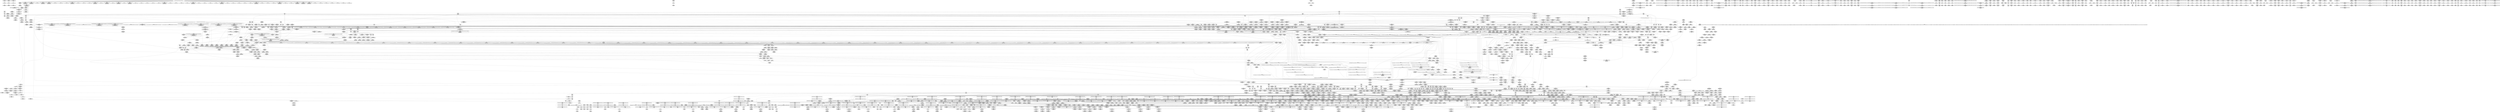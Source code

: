 digraph {
	CE0x6c050c0 [shape=record,shape=Mrecord,label="{CE0x6c050c0|tomoyo_const_part_length:sw.bb|*SummSink*}"]
	CE0x6d6ca50 [shape=record,shape=Mrecord,label="{CE0x6d6ca50|tomoyo_path_permission:entry|*SummSink*}"]
	CE0x4e19130 [shape=record,shape=Mrecord,label="{CE0x4e19130|tomoyo_check_open_permission:if.then29|*SummSink*}"]
	CE0x68b6160 [shape=record,shape=Mrecord,label="{CE0x68b6160|tomoyo_init_request_info:index|Function::tomoyo_init_request_info&Arg::index::}"]
	CE0x6b8b060 [shape=record,shape=Mrecord,label="{CE0x6b8b060|0:_%struct.tomoyo_obj_info*,_16:_%struct.tomoyo_domain_info*,_24:_%struct.tomoyo_path_info*,_40:_i8,_72:_i8,_75:_i8,_76:_i8,_77:_i8,_:_SCMRE_43,44_}"]
	CE0x6a037f0 [shape=record,shape=Mrecord,label="{CE0x6a037f0|tomoyo_fill_path_info:conv3|security/tomoyo/util.c,666}"]
	CE0x6a35350 [shape=record,shape=Mrecord,label="{CE0x6a35350|i64*_getelementptr_inbounds_(_2_x_i64_,_2_x_i64_*___llvm_gcov_ctr22,_i64_0,_i64_1)|*Constant*|*SummSink*}"]
	CE0x6a03270 [shape=record,shape=Mrecord,label="{CE0x6a03270|tomoyo_get_mode:tmp2|security/tomoyo/util.c,978}"]
	CE0x83e6130 [shape=record,shape=Mrecord,label="{CE0x83e6130|tomoyo_read_lock:bb|*SummSink*}"]
	CE0x5b47a90 [shape=record,shape=Mrecord,label="{CE0x5b47a90|tomoyo_get_mode:if.end}"]
	CE0x6d47b30 [shape=record,shape=Mrecord,label="{CE0x6d47b30|tomoyo_check_open_permission:tmp23|security/tomoyo/file.c,758}"]
	CE0x4cef930 [shape=record,shape=Mrecord,label="{CE0x4cef930|_call_void_rcu_lock_acquire(%struct.lockdep_map*_%dep_map)_#9,_!dbg_!38906|include/linux/srcu.h,222|*SummSink*}"]
	CE0x8256190 [shape=record,shape=Mrecord,label="{CE0x8256190|srcu_read_lock:call|include/linux/srcu.h,220}"]
	CE0x4d7a6f0 [shape=record,shape=Mrecord,label="{CE0x4d7a6f0|tomoyo_audit_path_log:path2|security/tomoyo/file.c,169|*SummSource*}"]
	CE0x5ade750 [shape=record,shape=Mrecord,label="{CE0x5ade750|i64*_getelementptr_inbounds_(_31_x_i64_,_31_x_i64_*___llvm_gcov_ctr43150,_i64_0,_i64_29)|*Constant*|*SummSource*}"]
	CE0x83ed170 [shape=record,shape=Mrecord,label="{CE0x83ed170|i64*_getelementptr_inbounds_(_5_x_i64_,_5_x_i64_*___llvm_gcov_ctr32134,_i64_0,_i64_0)|*Constant*|*SummSink*}"]
	CE0x5c6d290 [shape=record,shape=Mrecord,label="{CE0x5c6d290|tomoyo_fill_path_info:entry|*SummSource*}"]
	CE0x6c78f40 [shape=record,shape=Mrecord,label="{CE0x6c78f40|tomoyo_fill_path_info:tobool|security/tomoyo/util.c,667}"]
	CE0x7860b40 [shape=record,shape=Mrecord,label="{CE0x7860b40|tomoyo_get_mode:if.end14}"]
	CE0x83a51c0 [shape=record,shape=Mrecord,label="{CE0x83a51c0|tomoyo_const_part_length:tmp30|security/tomoyo/util.c,641}"]
	CE0x68ca850 [shape=record,shape=Mrecord,label="{CE0x68ca850|tomoyo_get_mode:retval.0|*SummSource*}"]
	CE0x5aa8190 [shape=record,shape=Mrecord,label="{CE0x5aa8190|i64*_getelementptr_inbounds_(_6_x_i64_,_6_x_i64_*___llvm_gcov_ctr25,_i64_0,_i64_4)|*Constant*|*SummSink*}"]
	CE0x6d39340 [shape=record,shape=Mrecord,label="{CE0x6d39340|tomoyo_check_open_permission:and7|security/tomoyo/file.c,758}"]
	CE0x82f8280 [shape=record,shape=Mrecord,label="{CE0x82f8280|_call_void_tomoyo_check_acl(%struct.tomoyo_request_info*_%r,_i1_(%struct.tomoyo_request_info*,_%struct.tomoyo_acl_info*)*_tomoyo_check_path_acl)_#9,_!dbg_!38935|security/tomoyo/file.c,571|*SummSource*}"]
	CE0x6c02e70 [shape=record,shape=Mrecord,label="{CE0x6c02e70|i64*_getelementptr_inbounds_(_12_x_i64_,_12_x_i64_*___llvm_gcov_ctr31133,_i64_0,_i64_11)|*Constant*|*SummSink*}"]
	CE0x831b340 [shape=record,shape=Mrecord,label="{CE0x831b340|GLOBAL:tomoyo_const_part_length|*Constant*}"]
	CE0x5056480 [shape=record,shape=Mrecord,label="{CE0x5056480|tomoyo_check_open_permission:if.end11|*SummSource*}"]
	CE0x6809970 [shape=record,shape=Mrecord,label="{CE0x6809970|i64_0|*Constant*}"]
	CE0x5c394f0 [shape=record,shape=Mrecord,label="{CE0x5c394f0|_call_void_mcount()_#3|*SummSink*}"]
	CE0x5cc1620 [shape=record,shape=Mrecord,label="{CE0x5cc1620|tomoyo_init_request_info:call|security/tomoyo/util.c,1005}"]
	CE0x6982360 [shape=record,shape=Mrecord,label="{CE0x6982360|tomoyo_get_mode:add|security/tomoyo/util.c,984}"]
	CE0x5a99a40 [shape=record,shape=Mrecord,label="{CE0x5a99a40|tomoyo_fill_path_info:ptr|Function::tomoyo_fill_path_info&Arg::ptr::|*SummSource*}"]
	CE0x4cefab0 [shape=record,shape=Mrecord,label="{CE0x4cefab0|tomoyo_domain:do.end}"]
	CE0x82902b0 [shape=record,shape=Mrecord,label="{CE0x82902b0|tomoyo_get_mode:idxprom|security/tomoyo/util.c,981}"]
	CE0x4c1fff0 [shape=record,shape=Mrecord,label="{CE0x4c1fff0|tomoyo_path_permission:do.body|*SummSink*}"]
	CE0x6cc28a0 [shape=record,shape=Mrecord,label="{CE0x6cc28a0|tomoyo_get_mode:tmp4|security/tomoyo/util.c,978|*SummSource*}"]
	CE0x6b42a10 [shape=record,shape=Mrecord,label="{CE0x6b42a10|i64_176|*Constant*|*SummSource*}"]
	CE0x5aa62c0 [shape=record,shape=Mrecord,label="{CE0x5aa62c0|i64_8|*Constant*|*SummSink*}"]
	CE0x6c05960 [shape=record,shape=Mrecord,label="{CE0x6c05960|_ret_%struct.tomoyo_domain_info*_%tmp23,_!dbg_!38929|security/tomoyo/common.h,1205|*SummSink*}"]
	CE0x6b43e00 [shape=record,shape=Mrecord,label="{CE0x6b43e00|tomoyo_const_part_length:tmp35|security/tomoyo/util.c,643|*SummSource*}"]
	CE0x6a86a50 [shape=record,shape=Mrecord,label="{CE0x6a86a50|i8*_getelementptr_inbounds_(_12_x_i8_,_12_x_i8_*_.str1,_i32_0,_i32_0)|*Constant*|*SummSource*}"]
	CE0x6d58e80 [shape=record,shape=Mrecord,label="{CE0x6d58e80|tomoyo_check_open_permission:call10|security/tomoyo/file.c,759|*SummSource*}"]
	CE0x5c4cda0 [shape=record,shape=Mrecord,label="{CE0x5c4cda0|tomoyo_init_request_info:tmp5|security/tomoyo/util.c,1004|*SummSink*}"]
	CE0x6981be0 [shape=record,shape=Mrecord,label="{CE0x6981be0|srcu_read_unlock:tmp2|*SummSink*}"]
	CE0x6b2db30 [shape=record,shape=Mrecord,label="{CE0x6b2db30|tomoyo_const_part_length:tmp28|security/tomoyo/util.c,641|*SummSink*}"]
	CE0x4ef6e30 [shape=record,shape=Mrecord,label="{CE0x4ef6e30|tomoyo_path_permission:retval.0}"]
	CE0x5b0c610 [shape=record,shape=Mrecord,label="{CE0x5b0c610|tomoyo_check_open_permission:if.then4}"]
	CE0x4df5b00 [shape=record,shape=Mrecord,label="{CE0x4df5b00|tomoyo_audit_path_log:name|security/tomoyo/file.c,169|*SummSource*}"]
	CE0x83a5990 [shape=record,shape=Mrecord,label="{CE0x83a5990|tomoyo_const_part_length:tmp30|security/tomoyo/util.c,641|*SummSource*}"]
	CE0x69a6840 [shape=record,shape=Mrecord,label="{CE0x69a6840|tomoyo_fill_path_info:tmp6|security/tomoyo/util.c,667|*SummSource*}"]
	CE0x6bb6550 [shape=record,shape=Mrecord,label="{CE0x6bb6550|i64_23|*Constant*}"]
	CE0x6cd99f0 [shape=record,shape=Mrecord,label="{CE0x6cd99f0|tomoyo_check_open_permission:tmp20|security/tomoyo/file.c,754|*SummSink*}"]
	CE0x6c01060 [shape=record,shape=Mrecord,label="{CE0x6c01060|rcu_lock_release:tmp|*SummSource*}"]
	CE0x6895430 [shape=record,shape=Mrecord,label="{CE0x6895430|i64*_getelementptr_inbounds_(_5_x_i64_,_5_x_i64_*___llvm_gcov_ctr28130,_i64_0,_i64_3)|*Constant*|*SummSink*}"]
	CE0x82569a0 [shape=record,shape=Mrecord,label="{CE0x82569a0|tomoyo_path_permission:path7|security/tomoyo/file.c,569|*SummSink*}"]
	CE0x4ef6ea0 [shape=record,shape=Mrecord,label="{CE0x4ef6ea0|tomoyo_path_permission:retval.0|*SummSource*}"]
	CE0x5bb4d20 [shape=record,shape=Mrecord,label="{CE0x5bb4d20|128:_i8*,_1208:_%struct.file*,_:_CMRE_152,160_|*MultipleSource*|security/tomoyo/common.h,1205|security/tomoyo/common.h,1205}"]
	CE0x4ec00e0 [shape=record,shape=Mrecord,label="{CE0x4ec00e0|i8*_null|*Constant*}"]
	CE0x830b000 [shape=record,shape=Mrecord,label="{CE0x830b000|_ret_i32_%call,_!dbg_!38912|security/tomoyo/file.c,167|*SummSink*}"]
	CE0x8238800 [shape=record,shape=Mrecord,label="{CE0x8238800|i64*_getelementptr_inbounds_(_4_x_i64_,_4_x_i64_*___llvm_gcov_ctr24,_i64_0,_i64_1)|*Constant*|*SummSource*}"]
	CE0x6cb3d00 [shape=record,shape=Mrecord,label="{CE0x6cb3d00|i64_6|*Constant*}"]
	CE0x4d66400 [shape=record,shape=Mrecord,label="{CE0x4d66400|tomoyo_audit_path_log:tmp6|security/tomoyo/file.c,169}"]
	CE0x59856f0 [shape=record,shape=Mrecord,label="{CE0x59856f0|GLOBAL:__llvm_gcov_indirect_counter_increment114|*Constant*|*SummSink*}"]
	CE0x5c212c0 [shape=record,shape=Mrecord,label="{CE0x5c212c0|40:_%struct.tomoyo_policy_namespace*,_48:_i8,_:_GCRE_tomoyo_kernel_domain_external_global_%struct.tomoyo_domain_info_24,32_|*MultipleSource*|Function::tomoyo_check_open_permission&Arg::domain::|security/tomoyo/util.c,1005|security/tomoyo/util.c,1007|Function::tomoyo_init_request_info&Arg::domain::}"]
	CE0x4e077f0 [shape=record,shape=Mrecord,label="{CE0x4e077f0|tomoyo_check_open_permission:tmp5|security/tomoyo/file.c,742|*SummSource*}"]
	CE0x6a90030 [shape=record,shape=Mrecord,label="{CE0x6a90030|tomoyo_read_lock:entry|*SummSource*}"]
	CE0x6bb6760 [shape=record,shape=Mrecord,label="{CE0x6bb6760|tomoyo_const_part_length:tmp36|security/tomoyo/util.c,644}"]
	CE0x680d230 [shape=record,shape=Mrecord,label="{CE0x680d230|tomoyo_audit_path_log:tmp5|security/tomoyo/file.c,167|*SummSource*}"]
	CE0x6e33c70 [shape=record,shape=Mrecord,label="{CE0x6e33c70|tomoyo_check_open_permission:tmp37|security/tomoyo/file.c,762}"]
	CE0x4dbf320 [shape=record,shape=Mrecord,label="{CE0x4dbf320|i64**_getelementptr_inbounds_(_3_x_i64*_,_3_x_i64*_*___llvm_gcda_edge_table44,_i64_0,_i64_2)|*Constant*|*SummSink*}"]
	CE0x5be82a0 [shape=record,shape=Mrecord,label="{CE0x5be82a0|_call_void_srcu_read_unlock(%struct.srcu_struct*_tomoyo_ss,_i32_%idx)_#9,_!dbg_!38903|security/tomoyo/common.h,1109|*SummSource*}"]
	CE0x5d0e230 [shape=record,shape=Mrecord,label="{CE0x5d0e230|_ret_void,_!dbg_!38908|include/linux/rcupdate.h,419}"]
	CE0x5d518e0 [shape=record,shape=Mrecord,label="{CE0x5d518e0|tomoyo_check_open_permission:name24|security/tomoyo/file.c,768}"]
	CE0x8357d40 [shape=record,shape=Mrecord,label="{CE0x8357d40|tomoyo_check_open_permission:tmp45|security/tomoyo/file.c,770|*SummSink*}"]
	CE0x6cc47e0 [shape=record,shape=Mrecord,label="{CE0x6cc47e0|tomoyo_path_permission:idxprom|security/tomoyo/file.c,563|*SummSource*}"]
	CE0x6a82740 [shape=record,shape=Mrecord,label="{CE0x6a82740|tomoyo_get_mode:ns|Function::tomoyo_get_mode&Arg::ns::}"]
	CE0x506ada0 [shape=record,shape=Mrecord,label="{CE0x506ada0|i32_4|*Constant*}"]
	CE0x6a2a440 [shape=record,shape=Mrecord,label="{CE0x6a2a440|tomoyo_get_mode:tmp9|security/tomoyo/util.c,981|*SummSource*}"]
	CE0x6bcda00 [shape=record,shape=Mrecord,label="{CE0x6bcda00|0:_i8,_array:_GCRE_tomoyo_index2category_constant_39_x_i8_c_00_00_00_00_00_00_00_00_00_00_00_00_00_00_00_00_00_00_00_00_00_00_00_01_01_01_01_01_01_01_01_01_01_01_01_01_01_01_02_,_align_16:_elem_21::|security/tomoyo/util.c,983}"]
	CE0x4d94100 [shape=record,shape=Mrecord,label="{CE0x4d94100|i64*_getelementptr_inbounds_(_31_x_i64_,_31_x_i64_*___llvm_gcov_ctr43150,_i64_0,_i64_3)|*Constant*}"]
	CE0x5beebb0 [shape=record,shape=Mrecord,label="{CE0x5beebb0|tomoyo_get_realpath:retval.0|*SummSource*}"]
	CE0x6852040 [shape=record,shape=Mrecord,label="{CE0x6852040|i64_0|*Constant*}"]
	CE0x4e0c530 [shape=record,shape=Mrecord,label="{CE0x4e0c530|tomoyo_check_open_permission:obj|security/tomoyo/file.c, 742|*SummSource*}"]
	CE0x694f7b0 [shape=record,shape=Mrecord,label="{CE0x694f7b0|0:_i8,_array:_GCR_tomoyo_p2mac_internal_constant_11_x_i8_c_00_01_01_01_03_04_06_09_0A_13_15_,_align_1:_elem_3::|security/tomoyo/file.c,563}"]
	CE0x83d5f20 [shape=record,shape=Mrecord,label="{CE0x83d5f20|i64*_getelementptr_inbounds_(_22_x_i64_,_22_x_i64_*___llvm_gcov_ctr10,_i64_0,_i64_21)|*Constant*}"]
	CE0x4c1edc0 [shape=record,shape=Mrecord,label="{CE0x4c1edc0|tomoyo_const_part_length:tmp27|security/tomoyo/util.c,641}"]
	CE0x5bb45a0 [shape=record,shape=Mrecord,label="{CE0x5bb45a0|128:_i8*,_1208:_%struct.file*,_:_CMRE_120,128_|*MultipleSource*|security/tomoyo/common.h,1205|security/tomoyo/common.h,1205}"]
	CE0x5ab6cf0 [shape=record,shape=Mrecord,label="{CE0x5ab6cf0|__llvm_gcov_indirect_counter_increment114:tmp3|*SummSink*}"]
	CE0x6c13470 [shape=record,shape=Mrecord,label="{CE0x6c13470|tomoyo_get_realpath:call|security/tomoyo/file.c,150}"]
	CE0x8573050 [shape=record,shape=Mrecord,label="{CE0x8573050|i64**_getelementptr_inbounds_(_3_x_i64*_,_3_x_i64*_*___llvm_gcda_edge_table44,_i64_0,_i64_0)|*Constant*}"]
	CE0x4f1deb0 [shape=record,shape=Mrecord,label="{CE0x4f1deb0|tomoyo_const_part_length:tmp27|security/tomoyo/util.c,641|*SummSink*}"]
	CE0x686f420 [shape=record,shape=Mrecord,label="{CE0x686f420|srcu_read_unlock:dep_map|include/linux/srcu.h,236}"]
	CE0x4cf1890 [shape=record,shape=Mrecord,label="{CE0x4cf1890|_call_void_mcount()_#3|*SummSink*}"]
	CE0x68c87a0 [shape=record,shape=Mrecord,label="{CE0x68c87a0|tomoyo_const_part_length:filename.addr.0}"]
	CE0x4ea1220 [shape=record,shape=Mrecord,label="{CE0x4ea1220|i32_0|*Constant*|*SummSource*}"]
	CE0x5a84980 [shape=record,shape=Mrecord,label="{CE0x5a84980|tomoyo_check_open_permission:call|security/tomoyo/file.c,749|*SummSink*}"]
	CE0x5a1b6f0 [shape=record,shape=Mrecord,label="{CE0x5a1b6f0|tomoyo_read_lock:tmp3|*SummSink*}"]
	CE0x5034e80 [shape=record,shape=Mrecord,label="{CE0x5034e80|tomoyo_check_open_permission:obj|security/tomoyo/file.c, 742|*SummSink*}"]
	CE0x4eae820 [shape=record,shape=Mrecord,label="{CE0x4eae820|i32_78|*Constant*|*SummSink*}"]
	CE0x6d609e0 [shape=record,shape=Mrecord,label="{CE0x6d609e0|__llvm_gcov_indirect_counter_increment114:tmp3|*SummSource*}"]
	CE0x69ac600 [shape=record,shape=Mrecord,label="{CE0x69ac600|i64*_getelementptr_inbounds_(_12_x_i64_,_12_x_i64_*___llvm_gcov_ctr31133,_i64_0,_i64_3)|*Constant*|*SummSink*}"]
	CE0x4ec8d70 [shape=record,shape=Mrecord,label="{CE0x4ec8d70|i64_ptrtoint_(i8*_blockaddress(_rcu_lock_acquire,_%__here)_to_i64)|*Constant*}"]
	CE0x5b11680 [shape=record,shape=Mrecord,label="{CE0x5b11680|tomoyo_domain:tmp20|security/tomoyo/common.h,1205|*SummSink*}"]
	CE0x68c82e0 [shape=record,shape=Mrecord,label="{CE0x68c82e0|tomoyo_const_part_length:conv2|security/tomoyo/util.c,627}"]
	CE0x6a6e8b0 [shape=record,shape=Mrecord,label="{CE0x6a6e8b0|0:_%struct.tomoyo_obj_info*,_16:_%struct.tomoyo_domain_info*,_24:_%struct.tomoyo_path_info*,_40:_i8,_72:_i8,_75:_i8,_76:_i8,_77:_i8,_:_SCMRE_0,8_|*MultipleSource*|security/tomoyo/file.c,741|security/tomoyo/file.c, 741|security/tomoyo/file.c,748}"]
	CE0x6a824e0 [shape=record,shape=Mrecord,label="{CE0x6a824e0|tomoyo_path_permission:call|security/tomoyo/file.c,564|*SummSink*}"]
	CE0x5b67100 [shape=record,shape=Mrecord,label="{CE0x5b67100|tomoyo_domain:bb}"]
	CE0x6a44d10 [shape=record,shape=Mrecord,label="{CE0x6a44d10|tomoyo_const_part_length:tmp1|*SummSource*}"]
	CE0x6bf4570 [shape=record,shape=Mrecord,label="{CE0x6bf4570|tomoyo_const_part_length:tmp48|security/tomoyo/util.c,649}"]
	CE0x82c3d20 [shape=record,shape=Mrecord,label="{CE0x82c3d20|tomoyo_check_open_permission:mode25|security/tomoyo/file.c,770|*SummSource*}"]
	CE0x5c95b80 [shape=record,shape=Mrecord,label="{CE0x5c95b80|tomoyo_get_realpath:tobool|security/tomoyo/file.c,151|*SummSource*}"]
	CE0x6b99bd0 [shape=record,shape=Mrecord,label="{CE0x6b99bd0|GLOBAL:__llvm_gcov_ctr25|Global_var:__llvm_gcov_ctr25|*SummSource*}"]
	CE0x5a36100 [shape=record,shape=Mrecord,label="{CE0x5a36100|i64_0|*Constant*}"]
	CE0x6a86ac0 [shape=record,shape=Mrecord,label="{CE0x6a86ac0|i8*_getelementptr_inbounds_(_12_x_i8_,_12_x_i8_*_.str1,_i32_0,_i32_0)|*Constant*|*SummSink*}"]
	CE0x6b12b20 [shape=record,shape=Mrecord,label="{CE0x6b12b20|tomoyo_get_mode:if.end14|*SummSource*}"]
	CE0x691a850 [shape=record,shape=Mrecord,label="{CE0x691a850|0:_i8,_array:_GCRE_tomoyo_index2category_constant_39_x_i8_c_00_00_00_00_00_00_00_00_00_00_00_00_00_00_00_00_00_00_00_00_00_00_00_01_01_01_01_01_01_01_01_01_01_01_01_01_01_01_02_,_align_16:_elem_35::|security/tomoyo/util.c,983}"]
	CE0x6b96ee0 [shape=record,shape=Mrecord,label="{CE0x6b96ee0|tomoyo_check_open_permission:tmp15|security/tomoyo/file.c,750}"]
	CE0x4e8dc50 [shape=record,shape=Mrecord,label="{CE0x4e8dc50|tomoyo_check_open_permission:tmp24|security/tomoyo/file.c,758|*SummSource*}"]
	CE0x6b8ce30 [shape=record,shape=Mrecord,label="{CE0x6b8ce30|tomoyo_check_open_permission:call1|security/tomoyo/file.c,751|*SummSink*}"]
	CE0x5ccd740 [shape=record,shape=Mrecord,label="{CE0x5ccd740|get_current:bb|*SummSink*}"]
	CE0x5cb9550 [shape=record,shape=Mrecord,label="{CE0x5cb9550|0:_i8*,_array:_GCRE_tomoyo_path_keyword_external_constant_11_x_i8*_:_elem_9::|security/tomoyo/file.c,167}"]
	CE0x4fae050 [shape=record,shape=Mrecord,label="{CE0x4fae050|i64_19|*Constant*}"]
	CE0x6a8f7d0 [shape=record,shape=Mrecord,label="{CE0x6a8f7d0|tomoyo_read_lock:call|security/tomoyo/common.h,1097|*SummSink*}"]
	CE0x6c499d0 [shape=record,shape=Mrecord,label="{CE0x6c499d0|tomoyo_const_part_length:cmp25|security/tomoyo/util.c,644}"]
	CE0x84d3be0 [shape=record,shape=Mrecord,label="{CE0x84d3be0|tomoyo_get_mode:ns|Function::tomoyo_get_mode&Arg::ns::}"]
	CE0x4da99e0 [shape=record,shape=Mrecord,label="{CE0x4da99e0|tomoyo_domain:tmp1|*SummSink*}"]
	CE0x5dc43e0 [shape=record,shape=Mrecord,label="{CE0x5dc43e0|__llvm_gcov_indirect_counter_increment114:entry}"]
	CE0x6911bc0 [shape=record,shape=Mrecord,label="{CE0x6911bc0|i64*_getelementptr_inbounds_(_10_x_i64_,_10_x_i64_*___llvm_gcov_ctr34,_i64_0,_i64_8)|*Constant*|*SummSource*}"]
	CE0x6c78bd0 [shape=record,shape=Mrecord,label="{CE0x6c78bd0|tomoyo_fill_path_info:const_len|security/tomoyo/util.c,666|*SummSource*}"]
	CE0x8556dd0 [shape=record,shape=Mrecord,label="{CE0x8556dd0|tomoyo_get_mode:tmp17|security/tomoyo/util.c,983|*SummSource*}"]
	CE0x8394bf0 [shape=record,shape=Mrecord,label="{CE0x8394bf0|tomoyo_get_mode:tmp24|security/tomoyo/util.c,986|*SummSink*}"]
	CE0x5b6d7f0 [shape=record,shape=Mrecord,label="{CE0x5b6d7f0|_call_void_mcount()_#3}"]
	CE0x5056090 [shape=record,shape=Mrecord,label="{CE0x5056090|i64*_getelementptr_inbounds_(_5_x_i64_,_5_x_i64_*___llvm_gcov_ctr32134,_i64_0,_i64_4)|*Constant*|*SummSource*}"]
	CE0x5a97600 [shape=record,shape=Mrecord,label="{CE0x5a97600|i64_2|*Constant*}"]
	CE0x6982730 [shape=record,shape=Mrecord,label="{CE0x6982730|COLLAPSED:_GCMRE___llvm_gcov_ctr28130_internal_global_5_x_i64_zeroinitializer:_elem_0:default:}"]
	CE0x6c05ba0 [shape=record,shape=Mrecord,label="{CE0x6c05ba0|0:_%struct.tomoyo_obj_info*,_16:_%struct.tomoyo_domain_info*,_24:_%struct.tomoyo_path_info*,_40:_i8,_72:_i8,_75:_i8,_76:_i8,_77:_i8,_:_SCMRE_25,26_}"]
	CE0x4e0ec20 [shape=record,shape=Mrecord,label="{CE0x4e0ec20|tomoyo_const_part_length:tmp4|security/tomoyo/util.c,624}"]
	CE0x6d288d0 [shape=record,shape=Mrecord,label="{CE0x6d288d0|tomoyo_fill_path_info:tmp10|*SummSource*}"]
	CE0x6d60de0 [shape=record,shape=Mrecord,label="{CE0x6d60de0|i32_55|*Constant*}"]
	CE0x4ff6390 [shape=record,shape=Mrecord,label="{CE0x4ff6390|GLOBAL:__srcu_read_lock|*Constant*|*SummSink*}"]
	CE0x8573960 [shape=record,shape=Mrecord,label="{CE0x8573960|tomoyo_const_part_length:tmp48|security/tomoyo/util.c,649|*SummSink*}"]
	CE0x6e33d70 [shape=record,shape=Mrecord,label="{CE0x6e33d70|tomoyo_check_open_permission:tmp37|security/tomoyo/file.c,762|*SummSource*}"]
	CE0x4d7a190 [shape=record,shape=Mrecord,label="{CE0x4d7a190|tomoyo_audit_path_log:param1|security/tomoyo/file.c,169|*SummSource*}"]
	CE0x6d39210 [shape=record,shape=Mrecord,label="{CE0x6d39210|tomoyo_check_open_permission:tobool8|security/tomoyo/file.c,758|*SummSource*}"]
	CE0x4f17d30 [shape=record,shape=Mrecord,label="{CE0x4f17d30|0:_%struct.tomoyo_obj_info*,_16:_%struct.tomoyo_domain_info*,_24:_%struct.tomoyo_path_info*,_40:_i8,_72:_i8,_75:_i8,_76:_i8,_77:_i8,_:_SCMRE_48,49_}"]
	CE0x69f4900 [shape=record,shape=Mrecord,label="{CE0x69f4900|i64**_getelementptr_inbounds_(_3_x_i64*_,_3_x_i64*_*___llvm_gcda_edge_table44,_i64_0,_i64_1)|*Constant*|*SummSource*}"]
	CE0x6cb39e0 [shape=record,shape=Mrecord,label="{CE0x6cb39e0|_ret_i1_%retval.0,_!dbg_!38916|security/tomoyo/file.c,156|*SummSink*}"]
	CE0x4d3a600 [shape=record,shape=Mrecord,label="{CE0x4d3a600|tomoyo_domain:tmp16|security/tomoyo/common.h,1205}"]
	CE0x5a61ef0 [shape=record,shape=Mrecord,label="{CE0x5a61ef0|i32_22|*Constant*|*SummSource*}"]
	CE0x5c029c0 [shape=record,shape=Mrecord,label="{CE0x5c029c0|tomoyo_get_realpath:tmp1}"]
	CE0x834eb30 [shape=record,shape=Mrecord,label="{CE0x834eb30|_call_void_mcount()_#3}"]
	CE0x5b233a0 [shape=record,shape=Mrecord,label="{CE0x5b233a0|128:_i8*,_1208:_%struct.file*,_:_CMRE_6,7_}"]
	CE0x695b450 [shape=record,shape=Mrecord,label="{CE0x695b450|tomoyo_check_open_permission:tmp13|security/tomoyo/file.c,750|*SummSource*}"]
	CE0x82907b0 [shape=record,shape=Mrecord,label="{CE0x82907b0|tomoyo_domain:tmp7|security/tomoyo/common.h,1205|*SummSource*}"]
	CE0x5a2a700 [shape=record,shape=Mrecord,label="{CE0x5a2a700|tomoyo_const_part_length:tmp24|security/tomoyo/util.c,640|*SummSink*}"]
	CE0x4ea77c0 [shape=record,shape=Mrecord,label="{CE0x4ea77c0|tomoyo_domain:call3|security/tomoyo/common.h,1205|*SummSink*}"]
	CE0x4ee3d80 [shape=record,shape=Mrecord,label="{CE0x4ee3d80|tomoyo_get_mode:cmp11|security/tomoyo/util.c,985|*SummSource*}"]
	CE0x5be8020 [shape=record,shape=Mrecord,label="{CE0x5be8020|tomoyo_path_permission:profile|security/tomoyo/file.c,564|*SummSource*}"]
	CE0x5d22500 [shape=record,shape=Mrecord,label="{CE0x5d22500|tomoyo_check_open_permission:tmp39|security/tomoyo/file.c,766|*SummSink*}"]
	CE0x6d1e820 [shape=record,shape=Mrecord,label="{CE0x6d1e820|tomoyo_const_part_length:tmp45|security/tomoyo/util.c,645}"]
	CE0x6e309d0 [shape=record,shape=Mrecord,label="{CE0x6e309d0|i64*_getelementptr_inbounds_(_4_x_i64_,_4_x_i64_*___llvm_gcov_ctr33,_i64_0,_i64_1)|*Constant*|*SummSink*}"]
	CE0x4dbb4b0 [shape=record,shape=Mrecord,label="{CE0x4dbb4b0|tomoyo_check_open_permission:bb|*SummSink*}"]
	CE0x6aeb650 [shape=record,shape=Mrecord,label="{CE0x6aeb650|tomoyo_check_open_permission:tmp10|security/tomoyo/file.c,750}"]
	CE0x4ee4390 [shape=record,shape=Mrecord,label="{CE0x4ee4390|i64_7|*Constant*}"]
	CE0x5c42060 [shape=record,shape=Mrecord,label="{CE0x5c42060|tomoyo_const_part_length:lor.lhs.false23}"]
	CE0x6c018d0 [shape=record,shape=Mrecord,label="{CE0x6c018d0|i64*_getelementptr_inbounds_(_4_x_i64_,_4_x_i64_*___llvm_gcov_ctr33,_i64_0,_i64_0)|*Constant*|*SummSink*}"]
	CE0x6932620 [shape=record,shape=Mrecord,label="{CE0x6932620|GLOBAL:rcu_lock_release|*Constant*}"]
	CE0x825e6c0 [shape=record,shape=Mrecord,label="{CE0x825e6c0|tomoyo_get_mode:tmp1}"]
	CE0x5a1ef00 [shape=record,shape=Mrecord,label="{CE0x5a1ef00|tomoyo_check_open_permission:if.end23|*SummSource*}"]
	CE0x6c7ac30 [shape=record,shape=Mrecord,label="{CE0x6c7ac30|tomoyo_get_realpath:entry}"]
	CE0x4e80830 [shape=record,shape=Mrecord,label="{CE0x4e80830|tomoyo_domain:tmp9|security/tomoyo/common.h,1205|*SummSink*}"]
	CE0x6dab6c0 [shape=record,shape=Mrecord,label="{CE0x6dab6c0|tomoyo_const_part_length:conv|security/tomoyo/util.c,626}"]
	CE0x5c030e0 [shape=record,shape=Mrecord,label="{CE0x5c030e0|tomoyo_check_open_permission:tmp|*SummSource*}"]
	CE0x69f49e0 [shape=record,shape=Mrecord,label="{CE0x69f49e0|__llvm_gcov_indirect_counter_increment114:counters|Function::__llvm_gcov_indirect_counter_increment114&Arg::counters::|*SummSink*}"]
	CE0x5c85e30 [shape=record,shape=Mrecord,label="{CE0x5c85e30|tomoyo_audit_path_log:param|security/tomoyo/file.c,168|*SummSource*}"]
	CE0x4f53e80 [shape=record,shape=Mrecord,label="{CE0x4f53e80|tomoyo_get_mode:tmp20|security/tomoyo/util.c,985}"]
	CE0x4d0a7c0 [shape=record,shape=Mrecord,label="{CE0x4d0a7c0|tomoyo_const_part_length:if.end}"]
	CE0x5ccdce0 [shape=record,shape=Mrecord,label="{CE0x5ccdce0|tomoyo_const_part_length:if.then}"]
	CE0x690a360 [shape=record,shape=Mrecord,label="{CE0x690a360|40:_%struct.tomoyo_policy_namespace*,_48:_i8,_:_GCRE_tomoyo_kernel_domain_external_global_%struct.tomoyo_domain_info_59,60_}"]
	CE0x83560d0 [shape=record,shape=Mrecord,label="{CE0x83560d0|tomoyo_get_mode:tmp24|security/tomoyo/util.c,986|*SummSource*}"]
	CE0x5015ab0 [shape=record,shape=Mrecord,label="{CE0x5015ab0|tomoyo_check_open_permission:and|security/tomoyo/file.c,738|*SummSource*}"]
	CE0x6a0be20 [shape=record,shape=Mrecord,label="{CE0x6a0be20|tomoyo_fill_path_info:tmp12|security/tomoyo/util.c,667|*SummSink*}"]
	CE0x5d05680 [shape=record,shape=Mrecord,label="{CE0x5d05680|128:_i8*,_1208:_%struct.file*,_:_CMRE_168,176_|*MultipleSource*|security/tomoyo/common.h,1205|security/tomoyo/common.h,1205}"]
	CE0x8559df0 [shape=record,shape=Mrecord,label="{CE0x8559df0|tomoyo_init_request_info:mode5|security/tomoyo/util.c,1011}"]
	CE0x6adaef0 [shape=record,shape=Mrecord,label="{CE0x6adaef0|tomoyo_fill_path_info:frombool10|security/tomoyo/util.c,668|*SummSource*}"]
	CE0x6d2a5a0 [shape=record,shape=Mrecord,label="{CE0x6d2a5a0|tomoyo_const_part_length:tmp47|security/tomoyo/util.c,646}"]
	CE0x8256060 [shape=record,shape=Mrecord,label="{CE0x8256060|_call_void_mcount()_#3|*SummSink*}"]
	CE0x5a94680 [shape=record,shape=Mrecord,label="{CE0x5a94680|tomoyo_domain:tobool|security/tomoyo/common.h,1205}"]
	CE0x6c055b0 [shape=record,shape=Mrecord,label="{CE0x6c055b0|VOIDTB_TE:_SCMRE_40,168_|*MultipleSource*|security/tomoyo/file.c, 742|security/tomoyo/file.c,742|security/tomoyo/file.c,742}"]
	CE0x68952c0 [shape=record,shape=Mrecord,label="{CE0x68952c0|tomoyo_get_mode:if.then|*SummSource*}"]
	CE0x5a95ab0 [shape=record,shape=Mrecord,label="{CE0x5a95ab0|tomoyo_const_part_length:tmp15|security/tomoyo/util.c,627|*SummSource*}"]
	CE0x69ad190 [shape=record,shape=Mrecord,label="{CE0x69ad190|0:_i8,_array:_GCRE_tomoyo_index2category_constant_39_x_i8_c_00_00_00_00_00_00_00_00_00_00_00_00_00_00_00_00_00_00_00_00_00_00_00_01_01_01_01_01_01_01_01_01_01_01_01_01_01_01_02_,_align_16:_elem_2::|security/tomoyo/util.c,983}"]
	CE0x4f81bb0 [shape=record,shape=Mrecord,label="{CE0x4f81bb0|0:_%struct.tomoyo_obj_info*,_16:_%struct.tomoyo_domain_info*,_24:_%struct.tomoyo_path_info*,_40:_i8,_72:_i8,_75:_i8,_76:_i8,_77:_i8,_:_SCMRE_63,64_}"]
	CE0x6d28b80 [shape=record,shape=Mrecord,label="{CE0x6d28b80|tomoyo_fill_path_info:tmp10|*SummSink*}"]
	CE0x6dffa60 [shape=record,shape=Mrecord,label="{CE0x6dffa60|i64*_getelementptr_inbounds_(_22_x_i64_,_22_x_i64_*___llvm_gcov_ctr10,_i64_0,_i64_15)|*Constant*}"]
	CE0x6b18bf0 [shape=record,shape=Mrecord,label="{CE0x6b18bf0|tomoyo_check_open_permission:tobool|security/tomoyo/file.c,750|*SummSink*}"]
	CE0x6db6650 [shape=record,shape=Mrecord,label="{CE0x6db6650|i64_13|*Constant*}"]
	CE0x69827a0 [shape=record,shape=Mrecord,label="{CE0x69827a0|tomoyo_fill_path_info:tmp|*SummSource*}"]
	CE0x67b87a0 [shape=record,shape=Mrecord,label="{CE0x67b87a0|tomoyo_fill_path_info:is_patterned|security/tomoyo/util.c,668|*SummSink*}"]
	CE0x5ceec10 [shape=record,shape=Mrecord,label="{CE0x5ceec10|tomoyo_init_request_info:tmp1}"]
	CE0x6a50090 [shape=record,shape=Mrecord,label="{CE0x6a50090|GLOBAL:__llvm_gcov_ctr10|Global_var:__llvm_gcov_ctr10|*SummSource*}"]
	CE0x4dbe290 [shape=record,shape=Mrecord,label="{CE0x4dbe290|__llvm_gcov_indirect_counter_increment114:tmp5|*SummSink*}"]
	CE0x6b8c600 [shape=record,shape=Mrecord,label="{CE0x6b8c600|tomoyo_init_request_info:if.end}"]
	CE0x6cb3b70 [shape=record,shape=Mrecord,label="{CE0x6cb3b70|i64_6|*Constant*|*SummSource*}"]
	CE0x5b6d9a0 [shape=record,shape=Mrecord,label="{CE0x5b6d9a0|_call_void_mcount()_#3|*SummSource*}"]
	CE0x6da32c0 [shape=record,shape=Mrecord,label="{CE0x6da32c0|rcu_lock_acquire:bb|*SummSource*}"]
	CE0x5ce5b50 [shape=record,shape=Mrecord,label="{CE0x5ce5b50|%struct.task_struct*_(%struct.task_struct**)*_asm_movq_%gs:$_1:P_,$0_,_r,im,_dirflag_,_fpsr_,_flags_|*SummSource*}"]
	CE0x4ea3670 [shape=record,shape=Mrecord,label="{CE0x4ea3670|tomoyo_const_part_length:incdec.ptr7|security/tomoyo/util.c,631|*SummSource*}"]
	CE0x6d47610 [shape=record,shape=Mrecord,label="{CE0x6d47610|i32_4|*Constant*|*SummSource*}"]
	CE0x5ba4b50 [shape=record,shape=Mrecord,label="{CE0x5ba4b50|GLOBAL:lock_release|*Constant*|*SummSource*}"]
	CE0x4fa5290 [shape=record,shape=Mrecord,label="{CE0x4fa5290|tomoyo_check_open_permission:entry|*SummSink*}"]
	CE0x6d114c0 [shape=record,shape=Mrecord,label="{CE0x6d114c0|__llvm_gcov_indirect_counter_increment114:exit|*SummSource*}"]
	CE0x6e46db0 [shape=record,shape=Mrecord,label="{CE0x6e46db0|i64_ptrtoint_(i8*_blockaddress(_rcu_lock_release,_%__here)_to_i64)|*Constant*|*SummSink*}"]
	CE0x856ea30 [shape=record,shape=Mrecord,label="{CE0x856ea30|i64*_getelementptr_inbounds_(_4_x_i64_,_4_x_i64_*___llvm_gcov_ctr33,_i64_0,_i64_0)|*Constant*|*SummSource*}"]
	CE0x6c22ff0 [shape=record,shape=Mrecord,label="{CE0x6c22ff0|__llvm_gcov_indirect_counter_increment114:tmp1|*SummSource*}"]
	CE0x5010df0 [shape=record,shape=Mrecord,label="{CE0x5010df0|i64*_getelementptr_inbounds_(_5_x_i64_,_5_x_i64_*___llvm_gcov_ctr28130,_i64_0,_i64_0)|*Constant*}"]
	CE0x6dd68f0 [shape=record,shape=Mrecord,label="{CE0x6dd68f0|tomoyo_check_open_permission:tmp32|security/tomoyo/file.c,761|*SummSink*}"]
	CE0x4ea2bd0 [shape=record,shape=Mrecord,label="{CE0x4ea2bd0|rcu_lock_acquire:tmp2}"]
	CE0x6c140b0 [shape=record,shape=Mrecord,label="{CE0x6c140b0|tomoyo_check_open_permission:tmp|*SummSink*}"]
	CE0x834c860 [shape=record,shape=Mrecord,label="{CE0x834c860|tomoyo_check_open_permission:bb}"]
	CE0x6d61b70 [shape=record,shape=Mrecord,label="{CE0x6d61b70|_call_void_mcount()_#3|*SummSource*}"]
	CE0x4c1ef40 [shape=record,shape=Mrecord,label="{CE0x4c1ef40|i64*_getelementptr_inbounds_(_4_x_i64_,_4_x_i64_*___llvm_gcov_ctr33,_i64_0,_i64_2)|*Constant*|*SummSink*}"]
	CE0x6d6ccc0 [shape=record,shape=Mrecord,label="{CE0x6d6ccc0|tomoyo_path_permission:r|Function::tomoyo_path_permission&Arg::r::}"]
	CE0x83092b0 [shape=record,shape=Mrecord,label="{CE0x83092b0|tomoyo_fill_path_info:land.end}"]
	CE0x83098a0 [shape=record,shape=Mrecord,label="{CE0x83098a0|tomoyo_domain:tmp1|*SummSource*}"]
	CE0x6bb59b0 [shape=record,shape=Mrecord,label="{CE0x6bb59b0|tomoyo_const_part_length:cmp21|security/tomoyo/util.c,644|*SummSink*}"]
	CE0x69ac960 [shape=record,shape=Mrecord,label="{CE0x69ac960|tomoyo_get_mode:tmp8|security/tomoyo/util.c,979|*SummSource*}"]
	CE0x4f85830 [shape=record,shape=Mrecord,label="{CE0x4f85830|i64_1|*Constant*}"]
	CE0x8355970 [shape=record,shape=Mrecord,label="{CE0x8355970|i32_5|*Constant*}"]
	CE0x85208c0 [shape=record,shape=Mrecord,label="{CE0x85208c0|tomoyo_init_request_info:conv|security/tomoyo/util.c,1010|*SummSink*}"]
	CE0x4e39170 [shape=record,shape=Mrecord,label="{CE0x4e39170|tomoyo_const_part_length:tmp2|security/tomoyo/util.c,624|*SummSink*}"]
	CE0x6d9eed0 [shape=record,shape=Mrecord,label="{CE0x6d9eed0|i64_11|*Constant*|*SummSink*}"]
	CE0x5a0eca0 [shape=record,shape=Mrecord,label="{CE0x5a0eca0|tomoyo_get_realpath:tmp4|security/tomoyo/file.c,151|*SummSink*}"]
	CE0x6d2a740 [shape=record,shape=Mrecord,label="{CE0x6d2a740|tomoyo_const_part_length:tmp47|security/tomoyo/util.c,646|*SummSource*}"]
	CE0x6c84440 [shape=record,shape=Mrecord,label="{CE0x6c84440|tomoyo_get_mode:cmp|security/tomoyo/util.c,982}"]
	CE0x822a410 [shape=record,shape=Mrecord,label="{CE0x822a410|_call_void_mcount()_#3|*SummSource*}"]
	CE0x6c04840 [shape=record,shape=Mrecord,label="{CE0x6c04840|tomoyo_const_part_length:tmp20|security/tomoyo/util.c,628|*SummSink*}"]
	CE0x4f1ddf0 [shape=record,shape=Mrecord,label="{CE0x4f1ddf0|tomoyo_const_part_length:tmp27|security/tomoyo/util.c,641|*SummSource*}"]
	CE0x5c39e40 [shape=record,shape=Mrecord,label="{CE0x5c39e40|rcu_lock_acquire:bb}"]
	CE0x5a83520 [shape=record,shape=Mrecord,label="{CE0x5a83520|COLLAPSED:_GCMRE___llvm_gcov_ctr22_internal_global_2_x_i64_zeroinitializer:_elem_0:default:}"]
	CE0x5a84d40 [shape=record,shape=Mrecord,label="{CE0x5a84d40|GLOBAL:tomoyo_read_lock|*Constant*|*SummSink*}"]
	CE0x4dcbd60 [shape=record,shape=Mrecord,label="{CE0x4dcbd60|tomoyo_get_mode:call|security/tomoyo/util.c,980|*SummSink*}"]
	CE0x5ce4e30 [shape=record,shape=Mrecord,label="{CE0x5ce4e30|_call_void_mcount()_#3|*SummSource*}"]
	CE0x6cc2740 [shape=record,shape=Mrecord,label="{CE0x6cc2740|tomoyo_get_mode:tmp4|security/tomoyo/util.c,978}"]
	CE0x5bb41e0 [shape=record,shape=Mrecord,label="{CE0x5bb41e0|128:_i8*,_1208:_%struct.file*,_:_CMRE_104,112_|*MultipleSource*|security/tomoyo/common.h,1205|security/tomoyo/common.h,1205}"]
	CE0x5c42f30 [shape=record,shape=Mrecord,label="{CE0x5c42f30|GLOBAL:tomoyo_domain|*Constant*|*SummSource*}"]
	CE0x6ccb340 [shape=record,shape=Mrecord,label="{CE0x6ccb340|i64_5|*Constant*}"]
	CE0x825dbb0 [shape=record,shape=Mrecord,label="{CE0x825dbb0|tomoyo_get_mode:tmp4|security/tomoyo/util.c,978}"]
	CE0x6b42840 [shape=record,shape=Mrecord,label="{CE0x6b42840|VOIDTB_TE:_SCMRE_168,176_|*MultipleSource*|security/tomoyo/file.c, 742|security/tomoyo/file.c,742|security/tomoyo/file.c,742}"]
	CE0x4ff6260 [shape=record,shape=Mrecord,label="{CE0x4ff6260|GLOBAL:__srcu_read_lock|*Constant*}"]
	CE0x5e39870 [shape=record,shape=Mrecord,label="{CE0x5e39870|tomoyo_check_open_permission:tobool8|security/tomoyo/file.c,758|*SummSink*}"]
	CE0x6a03650 [shape=record,shape=Mrecord,label="{CE0x6a03650|_ret_i32_%retval.0,_!dbg_!38957|security/tomoyo/util.c,652|*SummSink*}"]
	CE0x6d6c820 [shape=record,shape=Mrecord,label="{CE0x6d6c820|tomoyo_path_permission:entry}"]
	CE0x4f1bcf0 [shape=record,shape=Mrecord,label="{CE0x4f1bcf0|0:_i8*,_8:_i32,_12:_i16,_14:_i8,_15:_i8,_:_SCMRE_0,8_|*MultipleSource*|security/tomoyo/file.c, 740|security/tomoyo/file.c,747}"]
	CE0x69c6510 [shape=record,shape=Mrecord,label="{CE0x69c6510|GLOBAL:__llvm_gcov_indirect_counter_increment114|*Constant*}"]
	CE0x4e95700 [shape=record,shape=Mrecord,label="{CE0x4e95700|tomoyo_domain:tmp19|security/tomoyo/common.h,1205|*SummSource*}"]
	CE0x6c9a7e0 [shape=record,shape=Mrecord,label="{CE0x6c9a7e0|get_current:tmp1|*SummSink*}"]
	CE0x4d65730 [shape=record,shape=Mrecord,label="{CE0x4d65730|tomoyo_audit_path_log:tmp2|*SummSource*}"]
	CE0x6a8fab0 [shape=record,shape=Mrecord,label="{CE0x6a8fab0|tomoyo_check_open_permission:conv|security/tomoyo/file.c,750|*SummSource*}"]
	CE0x5b5dba0 [shape=record,shape=Mrecord,label="{CE0x5b5dba0|128:_i8*,_1208:_%struct.file*,_:_CMRE_45,46_}"]
	CE0x6c125a0 [shape=record,shape=Mrecord,label="{CE0x6c125a0|0:_%struct.tomoyo_obj_info*,_16:_%struct.tomoyo_domain_info*,_24:_%struct.tomoyo_path_info*,_40:_i8,_72:_i8,_75:_i8,_76:_i8,_77:_i8,_:_SCMRE_47,48_}"]
	CE0x6cc9640 [shape=record,shape=Mrecord,label="{CE0x6cc9640|GLOBAL:__llvm_gcov_ctr31133|Global_var:__llvm_gcov_ctr31133|*SummSource*}"]
	CE0x8568a10 [shape=record,shape=Mrecord,label="{CE0x8568a10|tomoyo_get_realpath:tmp}"]
	CE0x4e079b0 [shape=record,shape=Mrecord,label="{CE0x4e079b0|tomoyo_check_open_permission:tmp5|security/tomoyo/file.c,742|*SummSink*}"]
	CE0x4e6f200 [shape=record,shape=Mrecord,label="{CE0x4e6f200|tomoyo_fill_path_info:name1|security/tomoyo/util.c,663|*SummSource*}"]
	CE0x693cc10 [shape=record,shape=Mrecord,label="{CE0x693cc10|tomoyo_check_open_permission:tmp6|security/tomoyo/file.c,743|*SummSink*}"]
	CE0x6c334e0 [shape=record,shape=Mrecord,label="{CE0x6c334e0|tomoyo_init_request_info:tobool|security/tomoyo/util.c,1004}"]
	CE0x6cd95d0 [shape=record,shape=Mrecord,label="{CE0x6cd95d0|i64*_getelementptr_inbounds_(_22_x_i64_,_22_x_i64_*___llvm_gcov_ctr10,_i64_0,_i64_7)|*Constant*|*SummSink*}"]
	CE0x6bf3500 [shape=record,shape=Mrecord,label="{CE0x6bf3500|_call_void___llvm_gcov_indirect_counter_increment114(i32*___llvm_gcov_global_state_pred45,_i64**_getelementptr_inbounds_(_3_x_i64*_,_3_x_i64*_*___llvm_gcda_edge_table44,_i64_0,_i64_0)),_!dbg_!38954|security/tomoyo/util.c,649|*SummSource*}"]
	CE0x69bc9e0 [shape=record,shape=Mrecord,label="{CE0x69bc9e0|tomoyo_path_permission:mode|security/tomoyo/file.c,564}"]
	CE0x68d9850 [shape=record,shape=Mrecord,label="{CE0x68d9850|0:_%struct.tomoyo_obj_info*,_16:_%struct.tomoyo_domain_info*,_24:_%struct.tomoyo_path_info*,_40:_i8,_72:_i8,_75:_i8,_76:_i8,_77:_i8,_:_SCMRE_40,41_}"]
	CE0x6bee960 [shape=record,shape=Mrecord,label="{CE0x6bee960|tomoyo_init_request_info:tmp2|security/tomoyo/util.c,1003|*SummSource*}"]
	CE0x5b5d920 [shape=record,shape=Mrecord,label="{CE0x5b5d920|128:_i8*,_1208:_%struct.file*,_:_CMRE_43,44_}"]
	CE0x68b80f0 [shape=record,shape=Mrecord,label="{CE0x68b80f0|tomoyo_path_permission:do.end}"]
	CE0x4e806c0 [shape=record,shape=Mrecord,label="{CE0x4e806c0|tomoyo_domain:tmp10|security/tomoyo/common.h,1205}"]
	CE0x85680c0 [shape=record,shape=Mrecord,label="{CE0x85680c0|GLOBAL:tomoyo_policy_loaded|Global_var:tomoyo_policy_loaded|*SummSource*}"]
	CE0x6e3b590 [shape=record,shape=Mrecord,label="{CE0x6e3b590|i64_1|*Constant*}"]
	CE0x695ad80 [shape=record,shape=Mrecord,label="{CE0x695ad80|tomoyo_read_lock:tmp|*SummSink*}"]
	CE0x68b7f10 [shape=record,shape=Mrecord,label="{CE0x68b7f10|srcu_read_lock:tmp}"]
	CE0x821b280 [shape=record,shape=Mrecord,label="{CE0x821b280|GLOBAL:kfree|*Constant*|*SummSource*}"]
	CE0x6cd24b0 [shape=record,shape=Mrecord,label="{CE0x6cd24b0|tomoyo_check_open_permission:tmp19|security/tomoyo/file.c,753}"]
	CE0x5beeec0 [shape=record,shape=Mrecord,label="{CE0x5beeec0|i64*_getelementptr_inbounds_(_6_x_i64_,_6_x_i64_*___llvm_gcov_ctr25,_i64_0,_i64_5)|*Constant*|*SummSource*}"]
	CE0x5b1cb30 [shape=record,shape=Mrecord,label="{CE0x5b1cb30|i64*_getelementptr_inbounds_(_12_x_i64_,_12_x_i64_*___llvm_gcov_ctr31133,_i64_0,_i64_9)|*Constant*|*SummSource*}"]
	CE0x5a970a0 [shape=record,shape=Mrecord,label="{CE0x5a970a0|i64*_getelementptr_inbounds_(_4_x_i64_,_4_x_i64_*___llvm_gcov_ctr24,_i64_0,_i64_2)|*Constant*|*SummSink*}"]
	CE0x4e6f3a0 [shape=record,shape=Mrecord,label="{CE0x4e6f3a0|tomoyo_fill_path_info:tmp2|*LoadInst*|security/tomoyo/util.c,663}"]
	CE0x6e22b90 [shape=record,shape=Mrecord,label="{CE0x6e22b90|0:_i8*,_array:_GCRE_tomoyo_path_keyword_external_constant_11_x_i8*_:_elem_6::|security/tomoyo/file.c,167}"]
	CE0x5ade800 [shape=record,shape=Mrecord,label="{CE0x5ade800|i64*_getelementptr_inbounds_(_31_x_i64_,_31_x_i64_*___llvm_gcov_ctr43150,_i64_0,_i64_29)|*Constant*|*SummSink*}"]
	CE0x6c843d0 [shape=record,shape=Mrecord,label="{CE0x6c843d0|i32_255|*Constant*}"]
	CE0x5c02cd0 [shape=record,shape=Mrecord,label="{CE0x5c02cd0|_call_void_mcount()_#3|*SummSource*}"]
	CE0x6a99f40 [shape=record,shape=Mrecord,label="{CE0x6a99f40|GLOBAL:__llvm_gcov_ctr54147|Global_var:__llvm_gcov_ctr54147|*SummSink*}"]
	CE0x6dff8c0 [shape=record,shape=Mrecord,label="{CE0x6dff8c0|tomoyo_check_open_permission:tmp35|security/tomoyo/file.c,761|*SummSink*}"]
	CE0x69bd2c0 [shape=record,shape=Mrecord,label="{CE0x69bd2c0|tomoyo_path_permission:tmp9|security/tomoyo/file.c,565}"]
	CE0x6809da0 [shape=record,shape=Mrecord,label="{CE0x6809da0|tomoyo_get_mode:tmp3|security/tomoyo/util.c,978}"]
	CE0x6d38880 [shape=record,shape=Mrecord,label="{CE0x6d38880|tomoyo_check_open_permission:conv6|security/tomoyo/file.c,758}"]
	CE0x69b5720 [shape=record,shape=Mrecord,label="{CE0x69b5720|tomoyo_check_open_permission:tmp7|security/tomoyo/file.c,743|*SummSource*}"]
	CE0x6a25300 [shape=record,shape=Mrecord,label="{CE0x6a25300|i64_3|*Constant*|*SummSink*}"]
	CE0x5ad8c00 [shape=record,shape=Mrecord,label="{CE0x5ad8c00|srcu_read_unlock:entry|*SummSink*}"]
	CE0x67b8160 [shape=record,shape=Mrecord,label="{CE0x67b8160|i32_4|*Constant*}"]
	CE0x5a84cd0 [shape=record,shape=Mrecord,label="{CE0x5a84cd0|GLOBAL:tomoyo_read_lock|*Constant*|*SummSource*}"]
	CE0x4d32620 [shape=record,shape=Mrecord,label="{CE0x4d32620|tomoyo_get_mode:tmp26|security/tomoyo/util.c,987|*SummSource*}"]
	CE0x5ba4ea0 [shape=record,shape=Mrecord,label="{CE0x5ba4ea0|tomoyo_const_part_length:len.0|*SummSink*}"]
	CE0x6dd6e10 [shape=record,shape=Mrecord,label="{CE0x6dd6e10|tomoyo_check_open_permission:tmp33|security/tomoyo/file.c,761|*SummSink*}"]
	CE0x5ac7b20 [shape=record,shape=Mrecord,label="{CE0x5ac7b20|tomoyo_path_permission:bb|*SummSink*}"]
	CE0x784d640 [shape=record,shape=Mrecord,label="{CE0x784d640|COLLAPSED:_GCMRE___llvm_gcov_ctr34_internal_global_10_x_i64_zeroinitializer:_elem_0:default:}"]
	CE0x784d6b0 [shape=record,shape=Mrecord,label="{CE0x784d6b0|tomoyo_path_permission:tmp|*SummSource*}"]
	CE0x8395090 [shape=record,shape=Mrecord,label="{CE0x8395090|tomoyo_get_mode:mode.1|*SummSink*}"]
	CE0x5015b90 [shape=record,shape=Mrecord,label="{CE0x5015b90|tomoyo_check_open_permission:idxprom|security/tomoyo/file.c,738}"]
	CE0x5b94d80 [shape=record,shape=Mrecord,label="{CE0x5b94d80|128:_i8*,_1208:_%struct.file*,_:_CMRE_51,52_}"]
	CE0x82a3e30 [shape=record,shape=Mrecord,label="{CE0x82a3e30|i64_2|*Constant*}"]
	CE0x8336e90 [shape=record,shape=Mrecord,label="{CE0x8336e90|tomoyo_check_open_permission:tmp47|security/tomoyo/file.c,770|*SummSource*}"]
	CE0x4c1eb50 [shape=record,shape=Mrecord,label="{CE0x4c1eb50|tomoyo_const_part_length:tmp26|security/tomoyo/util.c,641|*SummSource*}"]
	CE0x4ebf900 [shape=record,shape=Mrecord,label="{CE0x4ebf900|0:_%struct.tomoyo_obj_info*,_16:_%struct.tomoyo_domain_info*,_24:_%struct.tomoyo_path_info*,_40:_i8,_72:_i8,_75:_i8,_76:_i8,_77:_i8,_:_SCMRE_60,61_}"]
	CE0x5bcf5c0 [shape=record,shape=Mrecord,label="{CE0x5bcf5c0|tomoyo_path_permission:arrayidx|security/tomoyo/file.c,563}"]
	CE0x6d47740 [shape=record,shape=Mrecord,label="{CE0x6d47740|i32_4|*Constant*|*SummSink*}"]
	CE0x8280e30 [shape=record,shape=Mrecord,label="{CE0x8280e30|tomoyo_domain:if.then|*SummSource*}"]
	CE0x6e30d90 [shape=record,shape=Mrecord,label="{CE0x6e30d90|tomoyo_const_part_length:tmp22|security/tomoyo/util.c,634|*SummSink*}"]
	CE0x78604d0 [shape=record,shape=Mrecord,label="{CE0x78604d0|tomoyo_get_mode:if.then}"]
	CE0x6b57b90 [shape=record,shape=Mrecord,label="{CE0x6b57b90|_ret_i32_%conv6,_!dbg_!38926|security/tomoyo/util.c,1011|*SummSource*}"]
	CE0x4d66d60 [shape=record,shape=Mrecord,label="{CE0x4d66d60|tomoyo_get_mode:idxprom|security/tomoyo/util.c,981|*SummSource*}"]
	CE0x6d415c0 [shape=record,shape=Mrecord,label="{CE0x6d415c0|tomoyo_check_open_permission:tmp21|security/tomoyo/file.c,754|*SummSink*}"]
	CE0x6c01d20 [shape=record,shape=Mrecord,label="{CE0x6c01d20|tomoyo_const_part_length:if.then|*SummSink*}"]
	CE0x68d9ab0 [shape=record,shape=Mrecord,label="{CE0x68d9ab0|0:_%struct.tomoyo_obj_info*,_16:_%struct.tomoyo_domain_info*,_24:_%struct.tomoyo_path_info*,_40:_i8,_72:_i8,_75:_i8,_76:_i8,_77:_i8,_:_SCMRE_41,42_}"]
	CE0x68ca580 [shape=record,shape=Mrecord,label="{CE0x68ca580|tomoyo_get_mode:and|security/tomoyo/util.c,987|*SummSink*}"]
	CE0x6e1e040 [shape=record,shape=Mrecord,label="{CE0x6e1e040|_call_void_lock_acquire(%struct.lockdep_map*_%map,_i32_0,_i32_0,_i32_2,_i32_0,_%struct.lockdep_map*_null,_i64_ptrtoint_(i8*_blockaddress(_rcu_lock_acquire,_%__here)_to_i64))_#9,_!dbg_!38907|include/linux/rcupdate.h,418}"]
	CE0x4e67090 [shape=record,shape=Mrecord,label="{CE0x4e67090|tomoyo_fill_path_info:const_len|security/tomoyo/util.c,666}"]
	CE0x5a113b0 [shape=record,shape=Mrecord,label="{CE0x5a113b0|0:_i8*,_array:_GCRE_tomoyo_path_keyword_external_constant_11_x_i8*_:_elem_0::|security/tomoyo/file.c,167}"]
	CE0x8290f90 [shape=record,shape=Mrecord,label="{CE0x8290f90|tomoyo_const_part_length:tmp18|security/tomoyo/util.c,627|*SummSource*}"]
	CE0x5c42c10 [shape=record,shape=Mrecord,label="{CE0x5c42c10|GLOBAL:tomoyo_domain|*Constant*}"]
	CE0x82c3800 [shape=record,shape=Mrecord,label="{CE0x82c3800|_ret_void,_!dbg_!38904|security/tomoyo/common.h,1110}"]
	CE0x6cd1f80 [shape=record,shape=Mrecord,label="{CE0x6cd1f80|tomoyo_check_open_permission:tmp18|security/tomoyo/file.c,753}"]
	CE0x6c22470 [shape=record,shape=Mrecord,label="{CE0x6c22470|i64*_getelementptr_inbounds_(_31_x_i64_,_31_x_i64_*___llvm_gcov_ctr43150,_i64_0,_i64_3)|*Constant*|*SummSink*}"]
	CE0x4ea3410 [shape=record,shape=Mrecord,label="{CE0x4ea3410|%struct.lockdep_map*_null|*Constant*}"]
	CE0x6b2b2e0 [shape=record,shape=Mrecord,label="{CE0x6b2b2e0|tomoyo_check_open_permission:tmp9|security/tomoyo/file.c,750}"]
	CE0x5a366e0 [shape=record,shape=Mrecord,label="{CE0x5a366e0|i64*_getelementptr_inbounds_(_10_x_i64_,_10_x_i64_*___llvm_gcov_ctr34,_i64_0,_i64_4)|*Constant*|*SummSource*}"]
	CE0x5ceeba0 [shape=record,shape=Mrecord,label="{CE0x5ceeba0|tomoyo_init_request_info:tmp|*SummSink*}"]
	CE0x5a83590 [shape=record,shape=Mrecord,label="{CE0x5a83590|tomoyo_read_lock:tmp|*SummSource*}"]
	CE0x4fe7d10 [shape=record,shape=Mrecord,label="{CE0x4fe7d10|i32_0|*Constant*}"]
	CE0x5acbb90 [shape=record,shape=Mrecord,label="{CE0x5acbb90|tomoyo_domain:tmp10|security/tomoyo/common.h,1205|*SummSource*}"]
	CE0x84d41f0 [shape=record,shape=Mrecord,label="{CE0x84d41f0|tomoyo_get_mode:profile|Function::tomoyo_get_mode&Arg::profile::|*SummSource*}"]
	CE0x6d7b5f0 [shape=record,shape=Mrecord,label="{CE0x6d7b5f0|tomoyo_check_open_permission:error.0|*SummSource*}"]
	CE0x5a82bc0 [shape=record,shape=Mrecord,label="{CE0x5a82bc0|tomoyo_path_permission:operation|Function::tomoyo_path_permission&Arg::operation::|*SummSink*}"]
	CE0x6c8a8c0 [shape=record,shape=Mrecord,label="{CE0x6c8a8c0|tomoyo_get_mode:tmp2|security/tomoyo/util.c,978|*SummSink*}"]
	CE0x5c958c0 [shape=record,shape=Mrecord,label="{CE0x5c958c0|i8*_null|*Constant*}"]
	CE0x698e0c0 [shape=record,shape=Mrecord,label="{CE0x698e0c0|tomoyo_path_permission:tmp7|*LoadInst*|security/tomoyo/file.c,565|*SummSink*}"]
	CE0x4eb02d0 [shape=record,shape=Mrecord,label="{CE0x4eb02d0|GLOBAL:__llvm_gcov_ctr34|Global_var:__llvm_gcov_ctr34|*SummSink*}"]
	CE0x8293450 [shape=record,shape=Mrecord,label="{CE0x8293450|tomoyo_fill_path_info:land.rhs|*SummSource*}"]
	CE0x8357770 [shape=record,shape=Mrecord,label="{CE0x8357770|tomoyo_check_open_permission:tmp44|security/tomoyo/file.c,770|*SummSource*}"]
	CE0x6b99e30 [shape=record,shape=Mrecord,label="{CE0x6b99e30|tomoyo_get_realpath:tmp4|security/tomoyo/file.c,151}"]
	CE0x6d7b580 [shape=record,shape=Mrecord,label="{CE0x6d7b580|tomoyo_check_open_permission:error.0}"]
	CE0x6854230 [shape=record,shape=Mrecord,label="{CE0x6854230|_ret_void,_!dbg_!38907|include/linux/srcu.h,238|*SummSource*}"]
	CE0x6c7b520 [shape=record,shape=Mrecord,label="{CE0x6c7b520|tomoyo_get_realpath:path|Function::tomoyo_get_realpath&Arg::path::}"]
	CE0x8201b20 [shape=record,shape=Mrecord,label="{CE0x8201b20|tomoyo_audit_path_log:tmp3|*SummSource*}"]
	CE0x6d6cee0 [shape=record,shape=Mrecord,label="{CE0x6d6cee0|tomoyo_path_permission:r|Function::tomoyo_path_permission&Arg::r::|*SummSink*}"]
	CE0x82d5590 [shape=record,shape=Mrecord,label="{CE0x82d5590|tomoyo_path_permission:tmp17|security/tomoyo/file.c,571}"]
	CE0x6a6e9e0 [shape=record,shape=Mrecord,label="{CE0x6a6e9e0|0:_%struct.tomoyo_obj_info*,_16:_%struct.tomoyo_domain_info*,_24:_%struct.tomoyo_path_info*,_40:_i8,_72:_i8,_75:_i8,_76:_i8,_77:_i8,_:_SCMRE_8,16_|*MultipleSource*|security/tomoyo/file.c,741|security/tomoyo/file.c, 741|security/tomoyo/file.c,748}"]
	CE0x6d28860 [shape=record,shape=Mrecord,label="{CE0x6d28860|tomoyo_fill_path_info:tmp10}"]
	CE0x4e97610 [shape=record,shape=Mrecord,label="{CE0x4e97610|tomoyo_check_open_permission:idxprom|security/tomoyo/file.c,738|*SummSink*}"]
	CE0x6da3700 [shape=record,shape=Mrecord,label="{CE0x6da3700|GLOBAL:__srcu_read_unlock|*Constant*|*SummSource*}"]
	CE0x4f3e0a0 [shape=record,shape=Mrecord,label="{CE0x4f3e0a0|tomoyo_read_unlock:tmp}"]
	CE0x4dcbeb0 [shape=record,shape=Mrecord,label="{CE0x4dcbeb0|GLOBAL:tomoyo_profile|*Constant*}"]
	CE0x69b5ab0 [shape=record,shape=Mrecord,label="{CE0x69b5ab0|i64_80|*Constant*|*SummSource*}"]
	CE0x4eb0be0 [shape=record,shape=Mrecord,label="{CE0x4eb0be0|GLOBAL:tomoyo_fill_path_info|*Constant*}"]
	CE0x4d3a970 [shape=record,shape=Mrecord,label="{CE0x4d3a970|i32_0|*Constant*}"]
	CE0x5c423a0 [shape=record,shape=Mrecord,label="{CE0x5c423a0|GLOBAL:__llvm_gcov_ctr32134|Global_var:__llvm_gcov_ctr32134}"]
	CE0x68c9e50 [shape=record,shape=Mrecord,label="{CE0x68c9e50|tomoyo_get_mode:conv15|security/tomoyo/util.c,987}"]
	CE0x6960250 [shape=record,shape=Mrecord,label="{CE0x6960250|tomoyo_domain:tmp6|security/tomoyo/common.h,1205}"]
	CE0x5b95320 [shape=record,shape=Mrecord,label="{CE0x5b95320|128:_i8*,_1208:_%struct.file*,_:_CMRE_72,80_|*MultipleSource*|security/tomoyo/common.h,1205|security/tomoyo/common.h,1205}"]
	CE0x8567f30 [shape=record,shape=Mrecord,label="{CE0x8567f30|tomoyo_init_request_info:conv6|security/tomoyo/util.c,1011}"]
	CE0x5a83350 [shape=record,shape=Mrecord,label="{CE0x5a83350|i64*_getelementptr_inbounds_(_2_x_i64_,_2_x_i64_*___llvm_gcov_ctr22,_i64_0,_i64_0)|*Constant*|*SummSink*}"]
	CE0x5b58d30 [shape=record,shape=Mrecord,label="{CE0x5b58d30|tomoyo_path_permission:ns|security/tomoyo/file.c,564}"]
	CE0x5a36200 [shape=record,shape=Mrecord,label="{CE0x5a36200|tomoyo_domain:tmp4|security/tomoyo/common.h,1205|*SummSource*}"]
	CE0x82938e0 [shape=record,shape=Mrecord,label="{CE0x82938e0|tomoyo_fill_path_info:tmp8|security/tomoyo/util.c,667|*SummSource*}"]
	CE0x5a988d0 [shape=record,shape=Mrecord,label="{CE0x5a988d0|get_current:tmp|*SummSource*}"]
	CE0x6995b40 [shape=record,shape=Mrecord,label="{CE0x6995b40|tomoyo_get_mode:tmp5|security/tomoyo/util.c,978|*SummSource*}"]
	CE0x6aeaf90 [shape=record,shape=Mrecord,label="{CE0x6aeaf90|tomoyo_init_request_info:r|Function::tomoyo_init_request_info&Arg::r::}"]
	CE0x4df5f70 [shape=record,shape=Mrecord,label="{CE0x4df5f70|GLOBAL:rcu_lock_release|*Constant*|*SummSource*}"]
	CE0x6a1bb90 [shape=record,shape=Mrecord,label="{CE0x6a1bb90|VOIDTB_TE:_CE_2096,2272_|*MultipleSource*|security/tomoyo/util.c,1010|security/tomoyo/file.c,564|Function::tomoyo_get_mode&Arg::ns::}"]
	CE0x6c13a00 [shape=record,shape=Mrecord,label="{CE0x6c13a00|_call_void_mcount()_#3}"]
	CE0x6bbd5a0 [shape=record,shape=Mrecord,label="{CE0x6bbd5a0|0:_%struct.tomoyo_obj_info*,_16:_%struct.tomoyo_domain_info*,_24:_%struct.tomoyo_path_info*,_40:_i8,_72:_i8,_75:_i8,_76:_i8,_77:_i8,_:_SCMRE_34,35_}"]
	CE0x5ce4ed0 [shape=record,shape=Mrecord,label="{CE0x5ce4ed0|_call_void_mcount()_#3|*SummSink*}"]
	CE0x4dd5a40 [shape=record,shape=Mrecord,label="{CE0x4dd5a40|tomoyo_const_part_length:tmp24|security/tomoyo/util.c,640}"]
	CE0x6ac22d0 [shape=record,shape=Mrecord,label="{CE0x6ac22d0|tomoyo_path_permission:return}"]
	CE0x4f024a0 [shape=record,shape=Mrecord,label="{CE0x4f024a0|i64*_getelementptr_inbounds_(_4_x_i64_,_4_x_i64_*___llvm_gcov_ctr24,_i64_0,_i64_3)|*Constant*|*SummSource*}"]
	CE0x6aeb000 [shape=record,shape=Mrecord,label="{CE0x6aeb000|tomoyo_init_request_info:r|Function::tomoyo_init_request_info&Arg::r::|*SummSource*}"]
	CE0x6c33640 [shape=record,shape=Mrecord,label="{CE0x6c33640|tomoyo_init_request_info:tobool|security/tomoyo/util.c,1004|*SummSource*}"]
	CE0x4ee3d10 [shape=record,shape=Mrecord,label="{CE0x4ee3d10|tomoyo_get_mode:cmp11|security/tomoyo/util.c,985}"]
	CE0x5ba5c40 [shape=record,shape=Mrecord,label="{CE0x5ba5c40|tomoyo_const_part_length:lor.lhs.false|*SummSource*}"]
	CE0x5a97bf0 [shape=record,shape=Mrecord,label="{CE0x5a97bf0|tomoyo_fill_path_info:bb}"]
	CE0x8201c00 [shape=record,shape=Mrecord,label="{CE0x8201c00|tomoyo_audit_path_log:tmp3|*SummSink*}"]
	CE0x5b5fb50 [shape=record,shape=Mrecord,label="{CE0x5b5fb50|tomoyo_read_unlock:tmp3|*SummSource*}"]
	CE0x6c55700 [shape=record,shape=Mrecord,label="{CE0x6c55700|i64_8|*Constant*}"]
	CE0x4f85fc0 [shape=record,shape=Mrecord,label="{CE0x4f85fc0|rcu_lock_acquire:tmp}"]
	CE0x5ce5700 [shape=record,shape=Mrecord,label="{CE0x5ce5700|tomoyo_const_part_length:inc|security/tomoyo/util.c,628|*SummSink*}"]
	CE0x6e00060 [shape=record,shape=Mrecord,label="{CE0x6e00060|i64*_getelementptr_inbounds_(_22_x_i64_,_22_x_i64_*___llvm_gcov_ctr10,_i64_0,_i64_15)|*Constant*|*SummSink*}"]
	CE0x83ec760 [shape=record,shape=Mrecord,label="{CE0x83ec760|tomoyo_path_permission:tmp12|security/tomoyo/file.c,566}"]
	CE0x6d9f840 [shape=record,shape=Mrecord,label="{CE0x6d9f840|tomoyo_check_open_permission:tmp31|security/tomoyo/file.c,761|*SummSource*}"]
	CE0x6e36320 [shape=record,shape=Mrecord,label="{CE0x6e36320|tomoyo_check_open_permission:and18|security/tomoyo/file.c,762}"]
	CE0x6c59fe0 [shape=record,shape=Mrecord,label="{CE0x6c59fe0|tomoyo_const_part_length:tmp42|security/tomoyo/util.c,644}"]
	CE0x69955f0 [shape=record,shape=Mrecord,label="{CE0x69955f0|tomoyo_fill_path_info:tobool|security/tomoyo/util.c,667|*SummSource*}"]
	CE0x6e3c310 [shape=record,shape=Mrecord,label="{CE0x6e3c310|i32_3|*Constant*}"]
	CE0x6e1e610 [shape=record,shape=Mrecord,label="{CE0x6e1e610|tomoyo_get_mode:tmp22|security/tomoyo/util.c,986}"]
	CE0x8573730 [shape=record,shape=Mrecord,label="{CE0x8573730|i64*_getelementptr_inbounds_(_31_x_i64_,_31_x_i64_*___llvm_gcov_ctr43150,_i64_0,_i64_28)|*Constant*|*SummSource*}"]
	CE0x5b46670 [shape=record,shape=Mrecord,label="{CE0x5b46670|128:_i8*,_1208:_%struct.file*,_:_CMRE_24,25_}"]
	CE0x831b770 [shape=record,shape=Mrecord,label="{CE0x831b770|tomoyo_get_mode:tmp1|*SummSink*}"]
	CE0x831b440 [shape=record,shape=Mrecord,label="{CE0x831b440|GLOBAL:tomoyo_const_part_length|*Constant*|*SummSource*}"]
	CE0x5ab7970 [shape=record,shape=Mrecord,label="{CE0x5ab7970|i64*_getelementptr_inbounds_(_31_x_i64_,_31_x_i64_*___llvm_gcov_ctr43150,_i64_0,_i64_0)|*Constant*}"]
	CE0x68c7a20 [shape=record,shape=Mrecord,label="{CE0x68c7a20|tomoyo_domain:tmp17|security/tomoyo/common.h,1205}"]
	CE0x6854330 [shape=record,shape=Mrecord,label="{CE0x6854330|_ret_void,_!dbg_!38907|include/linux/srcu.h,238|*SummSink*}"]
	CE0x7860630 [shape=record,shape=Mrecord,label="{CE0x7860630|tomoyo_get_mode:if.end}"]
	CE0x6c79220 [shape=record,shape=Mrecord,label="{CE0x6c79220|tomoyo_get_mode:call|security/tomoyo/util.c,980}"]
	CE0x5bbcae0 [shape=record,shape=Mrecord,label="{CE0x5bbcae0|tomoyo_fill_path_info:tmp6|security/tomoyo/util.c,667|*SummSink*}"]
	CE0x4d0a660 [shape=record,shape=Mrecord,label="{CE0x4d0a660|COLLAPSED:_GCMRE___llvm_gcov_ctr32_internal_global_2_x_i64_zeroinitializer:_elem_0:default:}"]
	CE0x6bcc110 [shape=record,shape=Mrecord,label="{CE0x6bcc110|tomoyo_const_part_length:tmp37|security/tomoyo/util.c,644|*SummSource*}"]
	CE0x5b66f50 [shape=record,shape=Mrecord,label="{CE0x5b66f50|tomoyo_get_mode:arrayidx|security/tomoyo/util.c,981|*SummSource*}"]
	CE0x5d379a0 [shape=record,shape=Mrecord,label="{CE0x5d379a0|tomoyo_check_open_permission:tmp40|security/tomoyo/file.c,752|*SummSink*}"]
	CE0x6ccb1d0 [shape=record,shape=Mrecord,label="{CE0x6ccb1d0|i64_6|*Constant*|*SummSink*}"]
	CE0x6884510 [shape=record,shape=Mrecord,label="{CE0x6884510|rcu_lock_acquire:entry|*SummSink*}"]
	CE0x4e18fc0 [shape=record,shape=Mrecord,label="{CE0x4e18fc0|i64*_getelementptr_inbounds_(_6_x_i64_,_6_x_i64_*___llvm_gcov_ctr25,_i64_0,_i64_3)|*Constant*|*SummSink*}"]
	CE0x6d109b0 [shape=record,shape=Mrecord,label="{CE0x6d109b0|__llvm_gcov_indirect_counter_increment114:bb4}"]
	CE0x692e8b0 [shape=record,shape=Mrecord,label="{CE0x692e8b0|tomoyo_path_permission:tmp23|security/tomoyo/file.c,574}"]
	CE0x6d38b40 [shape=record,shape=Mrecord,label="{CE0x6d38b40|tomoyo_check_open_permission:conv6|security/tomoyo/file.c,758|*SummSink*}"]
	CE0x5c95e00 [shape=record,shape=Mrecord,label="{CE0x5c95e00|tomoyo_init_request_info:tmp6|security/tomoyo/util.c,1004|*SummSink*}"]
	CE0x5c11e10 [shape=record,shape=Mrecord,label="{CE0x5c11e10|tomoyo_check_open_permission:if.then29}"]
	CE0x834ea90 [shape=record,shape=Mrecord,label="{CE0x834ea90|rcu_lock_acquire:tmp3|*SummSink*}"]
	CE0x6851bf0 [shape=record,shape=Mrecord,label="{CE0x6851bf0|i64*_getelementptr_inbounds_(_10_x_i64_,_10_x_i64_*___llvm_gcov_ctr34,_i64_0,_i64_3)|*Constant*}"]
	CE0x5aea350 [shape=record,shape=Mrecord,label="{CE0x5aea350|0:_i8,_array:_GCRE_tomoyo_index2category_constant_39_x_i8_c_00_00_00_00_00_00_00_00_00_00_00_00_00_00_00_00_00_00_00_00_00_00_00_01_01_01_01_01_01_01_01_01_01_01_01_01_01_01_02_,_align_16:_elem_19::|security/tomoyo/util.c,983}"]
	CE0x6e33860 [shape=record,shape=Mrecord,label="{CE0x6e33860|tomoyo_check_open_permission:tmp36|security/tomoyo/file.c,762|*SummSource*}"]
	CE0x6e233c0 [shape=record,shape=Mrecord,label="{CE0x6e233c0|tomoyo_get_mode:cmp11|security/tomoyo/util.c,985}"]
	CE0x5a60150 [shape=record,shape=Mrecord,label="{CE0x5a60150|i64*_getelementptr_inbounds_(_31_x_i64_,_31_x_i64_*___llvm_gcov_ctr43150,_i64_0,_i64_30)|*Constant*|*SummSink*}"]
	CE0x6aeb100 [shape=record,shape=Mrecord,label="{CE0x6aeb100|tomoyo_init_request_info:r|Function::tomoyo_init_request_info&Arg::r::|*SummSink*}"]
	CE0x6b57d00 [shape=record,shape=Mrecord,label="{CE0x6b57d00|tomoyo_check_open_permission:cmp|security/tomoyo/file.c,752|*SummSink*}"]
	CE0x6d6c9a0 [shape=record,shape=Mrecord,label="{CE0x6d6c9a0|tomoyo_path_permission:entry|*SummSource*}"]
	CE0x6cc9cf0 [shape=record,shape=Mrecord,label="{CE0x6cc9cf0|tomoyo_get_mode:tmp|*SummSource*}"]
	CE0x6c11cd0 [shape=record,shape=Mrecord,label="{CE0x6c11cd0|i32_3|*Constant*}"]
	CE0x8573cf0 [shape=record,shape=Mrecord,label="{CE0x8573cf0|tomoyo_const_part_length:tmp49|security/tomoyo/util.c,649|*SummSource*}"]
	CE0x5b1c810 [shape=record,shape=Mrecord,label="{CE0x5b1c810|i64*_getelementptr_inbounds_(_12_x_i64_,_12_x_i64_*___llvm_gcov_ctr31133,_i64_0,_i64_9)|*Constant*}"]
	CE0x4fea730 [shape=record,shape=Mrecord,label="{CE0x4fea730|i64*_getelementptr_inbounds_(_2_x_i64_,_2_x_i64_*___llvm_gcov_ctr31,_i64_0,_i64_0)|*Constant*|*SummSink*}"]
	CE0x4ec8c20 [shape=record,shape=Mrecord,label="{CE0x4ec8c20|%struct.lockdep_map*_null|*Constant*|*SummSink*}"]
	CE0x82c7b60 [shape=record,shape=Mrecord,label="{CE0x82c7b60|tomoyo_path_permission:filename5|security/tomoyo/file.c,568|*SummSource*}"]
	CE0x6d20890 [shape=record,shape=Mrecord,label="{CE0x6d20890|tomoyo_const_part_length:filename|Function::tomoyo_const_part_length&Arg::filename::}"]
	CE0x6c5a340 [shape=record,shape=Mrecord,label="{CE0x6c5a340|tomoyo_const_part_length:tmp42|security/tomoyo/util.c,644|*SummSource*}"]
	CE0x6aeac40 [shape=record,shape=Mrecord,label="{CE0x6aeac40|GLOBAL:tomoyo_ss|Global_var:tomoyo_ss|*SummSource*}"]
	CE0x6e314f0 [shape=record,shape=Mrecord,label="{CE0x6e314f0|get_current:tmp2|*SummSource*}"]
	CE0x82912c0 [shape=record,shape=Mrecord,label="{CE0x82912c0|rcu_lock_release:tmp6|*SummSink*}"]
	CE0x4e971b0 [shape=record,shape=Mrecord,label="{CE0x4e971b0|tomoyo_check_open_permission:buf|security/tomoyo/file.c, 740|*SummSource*}"]
	CE0x6c13540 [shape=record,shape=Mrecord,label="{CE0x6c13540|tomoyo_get_realpath:call|security/tomoyo/file.c,150|*SummSource*}"]
	CE0x6adb0b0 [shape=record,shape=Mrecord,label="{CE0x6adb0b0|tomoyo_fill_path_info:frombool10|security/tomoyo/util.c,668|*SummSink*}"]
	CE0x4ea95d0 [shape=record,shape=Mrecord,label="{CE0x4ea95d0|tomoyo_init_request_info:if.then|*SummSink*}"]
	CE0x69605b0 [shape=record,shape=Mrecord,label="{CE0x69605b0|GLOBAL:__llvm_gcov_ctr28130|Global_var:__llvm_gcov_ctr28130|*SummSource*}"]
	CE0x8280490 [shape=record,shape=Mrecord,label="{CE0x8280490|tomoyo_domain:do.body|*SummSource*}"]
	CE0x4d0b470 [shape=record,shape=Mrecord,label="{CE0x4d0b470|i64*_getelementptr_inbounds_(_2_x_i64_,_2_x_i64_*___llvm_gcov_ctr32,_i64_0,_i64_0)|*Constant*|*SummSource*}"]
	CE0x69aede0 [shape=record,shape=Mrecord,label="{CE0x69aede0|tomoyo_path_permission:tmp14|security/tomoyo/file.c,567}"]
	CE0x4cd7b90 [shape=record,shape=Mrecord,label="{CE0x4cd7b90|tomoyo_const_part_length:tmp22|security/tomoyo/util.c,634}"]
	CE0x4ee9520 [shape=record,shape=Mrecord,label="{CE0x4ee9520|tomoyo_domain:tmp21|security/tomoyo/common.h,1205|*SummSource*}"]
	CE0x8579410 [shape=record,shape=Mrecord,label="{CE0x8579410|tomoyo_check_open_permission:flag|Function::tomoyo_check_open_permission&Arg::flag::|*SummSource*}"]
	CE0x82562c0 [shape=record,shape=Mrecord,label="{CE0x82562c0|tomoyo_path_permission:param|security/tomoyo/file.c,568}"]
	CE0x5acb350 [shape=record,shape=Mrecord,label="{CE0x5acb350|tomoyo_domain:tmp3|*SummSink*}"]
	CE0x4dd5be0 [shape=record,shape=Mrecord,label="{CE0x4dd5be0|tomoyo_const_part_length:tmp24|security/tomoyo/util.c,640|*SummSource*}"]
	CE0x83097a0 [shape=record,shape=Mrecord,label="{CE0x83097a0|i64_1|*Constant*}"]
	CE0x4ff6be0 [shape=record,shape=Mrecord,label="{CE0x4ff6be0|tomoyo_path_permission:tmp4|security/tomoyo/file.c,564}"]
	CE0x5cd7170 [shape=record,shape=Mrecord,label="{CE0x5cd7170|tomoyo_const_part_length:tmp18|security/tomoyo/util.c,627}"]
	CE0x6b8a9c0 [shape=record,shape=Mrecord,label="{CE0x6b8a9c0|tomoyo_get_realpath:tmp6|security/tomoyo/file.c,151|*SummSink*}"]
	CE0x68c8130 [shape=record,shape=Mrecord,label="{CE0x68c8130|tomoyo_const_part_length:tmp14|security/tomoyo/util.c,626|*SummSink*}"]
	CE0x6d20380 [shape=record,shape=Mrecord,label="{CE0x6d20380|tomoyo_get_mode:tmp13|security/tomoyo/util.c,982}"]
	CE0x8294bd0 [shape=record,shape=Mrecord,label="{CE0x8294bd0|tomoyo_const_part_length:tmp8|security/tomoyo/util.c,626|*SummSink*}"]
	CE0x6c13680 [shape=record,shape=Mrecord,label="{CE0x6c13680|GLOBAL:tomoyo_realpath_from_path|*Constant*|*SummSource*}"]
	CE0x6aeb360 [shape=record,shape=Mrecord,label="{CE0x6aeb360|tomoyo_check_open_permission:domain|Function::tomoyo_check_open_permission&Arg::domain::|*SummSource*}"]
	CE0x59b4af0 [shape=record,shape=Mrecord,label="{CE0x59b4af0|__llvm_gcov_indirect_counter_increment114:pred}"]
	CE0x6a3c120 [shape=record,shape=Mrecord,label="{CE0x6a3c120|tomoyo_get_mode:if.then2|*SummSource*}"]
	CE0x6bb5800 [shape=record,shape=Mrecord,label="{CE0x6bb5800|tomoyo_const_part_length:cmp21|security/tomoyo/util.c,644|*SummSource*}"]
	CE0x82c3de0 [shape=record,shape=Mrecord,label="{CE0x82c3de0|tomoyo_check_open_permission:mode25|security/tomoyo/file.c,770|*SummSink*}"]
	CE0x5b11380 [shape=record,shape=Mrecord,label="{CE0x5b11380|tomoyo_domain:tmp20|security/tomoyo/common.h,1205}"]
	CE0x6d28220 [shape=record,shape=Mrecord,label="{CE0x6d28220|i32_47|*Constant*|*SummSink*}"]
	CE0x69bc970 [shape=record,shape=Mrecord,label="{CE0x69bc970|tomoyo_path_permission:conv|security/tomoyo/file.c,564|*SummSource*}"]
	CE0x5a11910 [shape=record,shape=Mrecord,label="{CE0x5a11910|tomoyo_get_realpath:tmp7|security/tomoyo/file.c,152|*SummSource*}"]
	CE0x5b336f0 [shape=record,shape=Mrecord,label="{CE0x5b336f0|tomoyo_fill_path_info:sub|security/tomoyo/util.c,667|*SummSink*}"]
	CE0x6d2a440 [shape=record,shape=Mrecord,label="{CE0x6d2a440|tomoyo_const_part_length:tmp46|security/tomoyo/util.c,646|*SummSink*}"]
	CE0x8294ab0 [shape=record,shape=Mrecord,label="{CE0x8294ab0|i64*_getelementptr_inbounds_(_31_x_i64_,_31_x_i64_*___llvm_gcov_ctr43150,_i64_0,_i64_4)|*Constant*|*SummSource*}"]
	CE0x5a94ff0 [shape=record,shape=Mrecord,label="{CE0x5a94ff0|tomoyo_domain:tmp14|security/tomoyo/common.h,1205|*SummSink*}"]
	CE0x4d657a0 [shape=record,shape=Mrecord,label="{CE0x4d657a0|tomoyo_audit_path_log:tmp2|*SummSink*}"]
	CE0x6b72b80 [shape=record,shape=Mrecord,label="{CE0x6b72b80|i64*_getelementptr_inbounds_(_22_x_i64_,_22_x_i64_*___llvm_gcov_ctr10,_i64_0,_i64_0)|*Constant*|*SummSource*}"]
	CE0x4f020b0 [shape=record,shape=Mrecord,label="{CE0x4f020b0|rcu_lock_acquire:indirectgoto|*SummSink*}"]
	CE0x4cf19a0 [shape=record,shape=Mrecord,label="{CE0x4cf19a0|i32_9|*Constant*}"]
	CE0x6d20020 [shape=record,shape=Mrecord,label="{CE0x6d20020|i32_6|*Constant*}"]
	CE0x5a95910 [shape=record,shape=Mrecord,label="{CE0x5a95910|tomoyo_const_part_length:tmp16|security/tomoyo/util.c,627}"]
	CE0x6a2a840 [shape=record,shape=Mrecord,label="{CE0x6a2a840|i64*_getelementptr_inbounds_(_11_x_i64_,_11_x_i64_*___llvm_gcov_ctr54147,_i64_0,_i64_1)|*Constant*|*SummSource*}"]
	CE0x5e049d0 [shape=record,shape=Mrecord,label="{CE0x5e049d0|tomoyo_audit_path_log:name|security/tomoyo/file.c,169|*SummSink*}"]
	CE0x6a867a0 [shape=record,shape=Mrecord,label="{CE0x6a867a0|GLOBAL:tomoyo_supervisor|*Constant*|*SummSource*}"]
	CE0x5b22c10 [shape=record,shape=Mrecord,label="{CE0x5b22c10|128:_i8*,_1208:_%struct.file*,_:_CMRE_2,3_}"]
	CE0x6c7ad70 [shape=record,shape=Mrecord,label="{CE0x6c7ad70|tomoyo_get_realpath:entry|*SummSource*}"]
	CE0x821ae00 [shape=record,shape=Mrecord,label="{CE0x821ae00|_call_void_kfree(i8*_%tmp42)_#9,_!dbg_!38958|security/tomoyo/file.c,768|*SummSource*}"]
	CE0x69620a0 [shape=record,shape=Mrecord,label="{CE0x69620a0|srcu_read_lock:call|include/linux/srcu.h,220|*SummSource*}"]
	CE0x5b66e70 [shape=record,shape=Mrecord,label="{CE0x5b66e70|tomoyo_get_mode:config|security/tomoyo/util.c,981|*SummSink*}"]
	CE0x6981b70 [shape=record,shape=Mrecord,label="{CE0x6981b70|srcu_read_unlock:tmp2|*SummSource*}"]
	CE0x6c59890 [shape=record,shape=Mrecord,label="{CE0x6c59890|tomoyo_const_part_length:tmp40|security/tomoyo/util.c,644|*SummSource*}"]
	CE0x6a8f870 [shape=record,shape=Mrecord,label="{CE0x6a8f870|GLOBAL:srcu_read_lock|*Constant*}"]
	CE0x6e49ae0 [shape=record,shape=Mrecord,label="{CE0x6e49ae0|tomoyo_check_open_permission:error.1}"]
	CE0x4ef7680 [shape=record,shape=Mrecord,label="{CE0x4ef7680|i64*_getelementptr_inbounds_(_10_x_i64_,_10_x_i64_*___llvm_gcov_ctr34,_i64_0,_i64_9)|*Constant*|*SummSink*}"]
	CE0x4f54420 [shape=record,shape=Mrecord,label="{CE0x4f54420|tomoyo_get_mode:tmp21|security/tomoyo/util.c,985|*SummSource*}"]
	CE0x59b49b0 [shape=record,shape=Mrecord,label="{CE0x59b49b0|__llvm_gcov_indirect_counter_increment114:exit|*SummSink*}"]
	CE0x5a472c0 [shape=record,shape=Mrecord,label="{CE0x5a472c0|i32_1205|*Constant*|*SummSource*}"]
	CE0x6db6d60 [shape=record,shape=Mrecord,label="{CE0x6db6d60|i64_14|*Constant*|*SummSink*}"]
	CE0x4cef6d0 [shape=record,shape=Mrecord,label="{CE0x4cef6d0|srcu_read_lock:dep_map|include/linux/srcu.h,222|*SummSource*}"]
	CE0x6960700 [shape=record,shape=Mrecord,label="{CE0x6960700|tomoyo_fill_path_info:tmp4|security/tomoyo/util.c,667}"]
	CE0x4ea9730 [shape=record,shape=Mrecord,label="{CE0x4ea9730|tomoyo_check_open_permission:r|security/tomoyo/file.c, 741|*SummSource*}"]
	CE0x5bb3ca0 [shape=record,shape=Mrecord,label="{CE0x5bb3ca0|tomoyo_const_part_length:tobool|security/tomoyo/util.c,624}"]
	CE0x4f02630 [shape=record,shape=Mrecord,label="{CE0x4f02630|i64*_getelementptr_inbounds_(_4_x_i64_,_4_x_i64_*___llvm_gcov_ctr24,_i64_0,_i64_3)|*Constant*|*SummSink*}"]
	CE0x6c02ee0 [shape=record,shape=Mrecord,label="{CE0x6c02ee0|tomoyo_get_mode:tmp27|security/tomoyo/util.c,988|*SummSink*}"]
	CE0x69bcc20 [shape=record,shape=Mrecord,label="{CE0x69bcc20|tomoyo_path_permission:conv|security/tomoyo/file.c,564|*SummSink*}"]
	CE0x4d18060 [shape=record,shape=Mrecord,label="{CE0x4d18060|tomoyo_get_mode:conv5|security/tomoyo/util.c,983|*SummSink*}"]
	CE0x8314b60 [shape=record,shape=Mrecord,label="{CE0x8314b60|tomoyo_fill_path_info:name1|security/tomoyo/util.c,663}"]
	CE0x6853e80 [shape=record,shape=Mrecord,label="{CE0x6853e80|tomoyo_path_permission:tmp5|*LoadInst*|security/tomoyo/file.c,564}"]
	CE0x6a34f50 [shape=record,shape=Mrecord,label="{CE0x6a34f50|i32_8|*Constant*}"]
	CE0x8366260 [shape=record,shape=Mrecord,label="{CE0x8366260|tomoyo_check_open_permission:tmp49|security/tomoyo/file.c,771}"]
	CE0x5bbb480 [shape=record,shape=Mrecord,label="{CE0x5bbb480|rcu_lock_release:indirectgoto}"]
	CE0x5aa8090 [shape=record,shape=Mrecord,label="{CE0x5aa8090|i1_false|*Constant*|*SummSource*}"]
	CE0x6c040d0 [shape=record,shape=Mrecord,label="{CE0x6c040d0|tomoyo_const_part_length:len.0|*SummSource*}"]
	CE0x6c59670 [shape=record,shape=Mrecord,label="{CE0x6c59670|i64_25|*Constant*|*SummSink*}"]
	CE0x5a84ef0 [shape=record,shape=Mrecord,label="{CE0x5a84ef0|tomoyo_init_request_info:tmp10|security/tomoyo/util.c,1006|*SummSource*}"]
	CE0x84d38b0 [shape=record,shape=Mrecord,label="{CE0x84d38b0|GLOBAL:tomoyo_get_mode|*Constant*|*SummSource*}"]
	CE0x5b6e330 [shape=record,shape=Mrecord,label="{CE0x5b6e330|_call_void_srcu_read_unlock(%struct.srcu_struct*_tomoyo_ss,_i32_%idx)_#9,_!dbg_!38903|security/tomoyo/common.h,1109}"]
	CE0x4f021e0 [shape=record,shape=Mrecord,label="{CE0x4f021e0|rcu_lock_acquire:__here|*SummSink*}"]
	CE0x784d360 [shape=record,shape=Mrecord,label="{CE0x784d360|tomoyo_domain:tmp15|security/tomoyo/common.h,1205|*SummSource*}"]
	CE0x8557050 [shape=record,shape=Mrecord,label="{CE0x8557050|tomoyo_get_mode:mode.0}"]
	CE0x6cc92a0 [shape=record,shape=Mrecord,label="{CE0x6cc92a0|tomoyo_const_part_length:filename|Function::tomoyo_const_part_length&Arg::filename::|*SummSource*}"]
	CE0x6d1e9c0 [shape=record,shape=Mrecord,label="{CE0x6d1e9c0|tomoyo_const_part_length:tmp45|security/tomoyo/util.c,645|*SummSource*}"]
	CE0x85733c0 [shape=record,shape=Mrecord,label="{CE0x85733c0|i64**_getelementptr_inbounds_(_3_x_i64*_,_3_x_i64*_*___llvm_gcda_edge_table44,_i64_0,_i64_0)|*Constant*|*SummSink*}"]
	CE0x68ccc00 [shape=record,shape=Mrecord,label="{CE0x68ccc00|40:_%struct.tomoyo_policy_namespace*,_48:_i8,_:_GCRE_tomoyo_kernel_domain_external_global_%struct.tomoyo_domain_info_48,49_|*MultipleSource*|Function::tomoyo_check_open_permission&Arg::domain::|security/tomoyo/util.c,1005|security/tomoyo/util.c,1007|Function::tomoyo_init_request_info&Arg::domain::}"]
	CE0x6cf4b00 [shape=record,shape=Mrecord,label="{CE0x6cf4b00|tomoyo_const_part_length:tmp43|security/tomoyo/util.c,644|*SummSink*}"]
	CE0x69823d0 [shape=record,shape=Mrecord,label="{CE0x69823d0|tomoyo_get_mode:tmp17|security/tomoyo/util.c,983}"]
	CE0x6895820 [shape=record,shape=Mrecord,label="{CE0x6895820|tomoyo_get_mode:if.then13}"]
	CE0x5c4cb40 [shape=record,shape=Mrecord,label="{CE0x5c4cb40|i64*_getelementptr_inbounds_(_10_x_i64_,_10_x_i64_*___llvm_gcov_ctr34,_i64_0,_i64_3)|*Constant*|*SummSink*}"]
	CE0x4ea7cf0 [shape=record,shape=Mrecord,label="{CE0x4ea7cf0|GLOBAL:get_current|*Constant*|*SummSink*}"]
	CE0x4c200b0 [shape=record,shape=Mrecord,label="{CE0x4c200b0|tomoyo_path_permission:do.cond}"]
	CE0x6d28110 [shape=record,shape=Mrecord,label="{CE0x6d28110|i32_47|*Constant*}"]
	CE0x68ea2a0 [shape=record,shape=Mrecord,label="{CE0x68ea2a0|tomoyo_const_part_length:tmp21|security/tomoyo/util.c,631}"]
	CE0x5b57730 [shape=record,shape=Mrecord,label="{CE0x5b57730|128:_i8*,_1208:_%struct.file*,_:_CMRE_38,39_}"]
	CE0x6bb6120 [shape=record,shape=Mrecord,label="{CE0x6bb6120|i64_22|*Constant*|*SummSource*}"]
	CE0x5ab6b40 [shape=record,shape=Mrecord,label="{CE0x5ab6b40|tomoyo_const_part_length:tmp6|security/tomoyo/util.c,625}"]
	CE0x4d94710 [shape=record,shape=Mrecord,label="{CE0x4d94710|tomoyo_const_part_length:if.then17|*SummSink*}"]
	CE0x69aec60 [shape=record,shape=Mrecord,label="{CE0x69aec60|i64*_getelementptr_inbounds_(_2_x_i64_,_2_x_i64_*___llvm_gcov_ctr23,_i64_0,_i64_1)|*Constant*|*SummSink*}"]
	CE0x83a5050 [shape=record,shape=Mrecord,label="{CE0x83a5050|i64_20|*Constant*|*SummSource*}"]
	CE0x6c73c70 [shape=record,shape=Mrecord,label="{CE0x6c73c70|0:_i8,_array:_GCRE_tomoyo_index2category_constant_39_x_i8_c_00_00_00_00_00_00_00_00_00_00_00_00_00_00_00_00_00_00_00_00_00_00_00_01_01_01_01_01_01_01_01_01_01_01_01_01_01_01_02_,_align_16:_elem_26::|security/tomoyo/util.c,983}"]
	CE0x6839b60 [shape=record,shape=Mrecord,label="{CE0x6839b60|tomoyo_read_unlock:tmp|*SummSink*}"]
	CE0x4fa51f0 [shape=record,shape=Mrecord,label="{CE0x4fa51f0|tomoyo_check_open_permission:entry}"]
	CE0x59c8e80 [shape=record,shape=Mrecord,label="{CE0x59c8e80|_call_void___llvm_gcov_indirect_counter_increment114(i32*___llvm_gcov_global_state_pred45,_i64**_getelementptr_inbounds_(_3_x_i64*_,_3_x_i64*_*___llvm_gcda_edge_table44,_i64_0,_i64_2)),_!dbg_!38930|security/tomoyo/util.c,640|*SummSink*}"]
	CE0x5b95760 [shape=record,shape=Mrecord,label="{CE0x5b95760|128:_i8*,_1208:_%struct.file*,_:_CMRE_88,89_|*MultipleSource*|security/tomoyo/common.h,1205|security/tomoyo/common.h,1205}"]
	CE0x5c119a0 [shape=record,shape=Mrecord,label="{CE0x5c119a0|i32_8|*Constant*}"]
	CE0x6d9f190 [shape=record,shape=Mrecord,label="{CE0x6d9f190|tomoyo_check_open_permission:tmp30|security/tomoyo/file.c,761}"]
	CE0x4ef70f0 [shape=record,shape=Mrecord,label="{CE0x4ef70f0|i64*_getelementptr_inbounds_(_10_x_i64_,_10_x_i64_*___llvm_gcov_ctr34,_i64_0,_i64_9)|*Constant*}"]
	CE0x83cd160 [shape=record,shape=Mrecord,label="{CE0x83cd160|tomoyo_check_open_permission:tmp51|security/tomoyo/file.c,772}"]
	CE0x696bee0 [shape=record,shape=Mrecord,label="{CE0x696bee0|tomoyo_get_mode:tmp}"]
	CE0x6bb65c0 [shape=record,shape=Mrecord,label="{CE0x6bb65c0|i64_23|*Constant*|*SummSource*}"]
	CE0x5b6dc50 [shape=record,shape=Mrecord,label="{CE0x5b6dc50|tomoyo_path_permission:tmp8|security/tomoyo/file.c,565}"]
	CE0x5ba4be0 [shape=record,shape=Mrecord,label="{CE0x5ba4be0|GLOBAL:lock_release|*Constant*|*SummSink*}"]
	CE0x5a95b80 [shape=record,shape=Mrecord,label="{CE0x5a95b80|tomoyo_const_part_length:tmp15|security/tomoyo/util.c,627|*SummSink*}"]
	CE0x6b11de0 [shape=record,shape=Mrecord,label="{CE0x6b11de0|tomoyo_get_mode:tmp14|security/tomoyo/util.c,983}"]
	CE0x6c05770 [shape=record,shape=Mrecord,label="{CE0x6c05770|_ret_%struct.tomoyo_domain_info*_%tmp23,_!dbg_!38929|security/tomoyo/common.h,1205}"]
	CE0x5c4c660 [shape=record,shape=Mrecord,label="{CE0x5c4c660|tomoyo_get_realpath:tobool|security/tomoyo/file.c,151}"]
	CE0x6daaee0 [shape=record,shape=Mrecord,label="{CE0x6daaee0|tomoyo_const_part_length:tmp11|security/tomoyo/util.c,626|*SummSink*}"]
	CE0x4f02db0 [shape=record,shape=Mrecord,label="{CE0x4f02db0|rcu_lock_acquire:tmp7|*SummSink*}"]
	CE0x69ae8f0 [shape=record,shape=Mrecord,label="{CE0x69ae8f0|tomoyo_path_permission:tmp6|*LoadInst*|security/tomoyo/file.c,564}"]
	CE0x6c37830 [shape=record,shape=Mrecord,label="{CE0x6c37830|i32_9|*Constant*}"]
	CE0x4dbe540 [shape=record,shape=Mrecord,label="{CE0x4dbe540|tomoyo_const_part_length:tmp4|security/tomoyo/util.c,624|*SummSource*}"]
	CE0x856e930 [shape=record,shape=Mrecord,label="{CE0x856e930|rcu_lock_release:bb}"]
	CE0x785fbf0 [shape=record,shape=Mrecord,label="{CE0x785fbf0|tomoyo_fill_path_info:hash|security/tomoyo/util.c,669}"]
	CE0x856ec00 [shape=record,shape=Mrecord,label="{CE0x856ec00|tomoyo_const_part_length:lor.lhs.false|*SummSink*}"]
	CE0x8520530 [shape=record,shape=Mrecord,label="{CE0x8520530|tomoyo_domain:call|security/tomoyo/common.h,1205|*SummSource*}"]
	CE0x6c7b2e0 [shape=record,shape=Mrecord,label="{CE0x6c7b2e0|tomoyo_get_realpath:buf|Function::tomoyo_get_realpath&Arg::buf::|*SummSink*}"]
	CE0x82936d0 [shape=record,shape=Mrecord,label="{CE0x82936d0|tomoyo_fill_path_info:tmp8|security/tomoyo/util.c,667}"]
	CE0x4cef800 [shape=record,shape=Mrecord,label="{CE0x4cef800|_call_void_rcu_lock_acquire(%struct.lockdep_map*_%dep_map)_#9,_!dbg_!38906|include/linux/srcu.h,222|*SummSource*}"]
	CE0x84f6ff0 [shape=record,shape=Mrecord,label="{CE0x84f6ff0|tomoyo_audit_path_log:tmp4|security/tomoyo/file.c,168|*SummSink*}"]
	CE0x6a86f70 [shape=record,shape=Mrecord,label="{CE0x6a86f70|i32_0|*Constant*}"]
	CE0x856e7b0 [shape=record,shape=Mrecord,label="{CE0x856e7b0|rcu_lock_release:bb|*SummSource*}"]
	CE0x4e93750 [shape=record,shape=Mrecord,label="{CE0x4e93750|get_current:tmp1}"]
	CE0x5a118a0 [shape=record,shape=Mrecord,label="{CE0x5a118a0|tomoyo_get_realpath:tmp7|security/tomoyo/file.c,152}"]
	CE0x4daa230 [shape=record,shape=Mrecord,label="{CE0x4daa230|tomoyo_domain:tmp16|security/tomoyo/common.h,1205|*SummSink*}"]
	CE0x5be7eb0 [shape=record,shape=Mrecord,label="{CE0x5be7eb0|tomoyo_path_permission:tmp4|security/tomoyo/file.c,564|*SummSink*}"]
	CE0x6b430d0 [shape=record,shape=Mrecord,label="{CE0x6b430d0|tomoyo_check_open_permission:mode|security/tomoyo/file.c,748}"]
	CE0x5cc15b0 [shape=record,shape=Mrecord,label="{CE0x5cc15b0|tomoyo_init_request_info:tmp8|security/tomoyo/util.c,1005|*SummSink*}"]
	CE0x6b19140 [shape=record,shape=Mrecord,label="{CE0x6b19140|tomoyo_init_request_info:if.end|*SummSource*}"]
	CE0x4d0a6d0 [shape=record,shape=Mrecord,label="{CE0x4d0a6d0|srcu_read_unlock:tmp|*SummSource*}"]
	CE0x5dc4450 [shape=record,shape=Mrecord,label="{CE0x5dc4450|__llvm_gcov_indirect_counter_increment114:entry|*SummSource*}"]
	CE0x6bcc6e0 [shape=record,shape=Mrecord,label="{CE0x6bcc6e0|tomoyo_const_part_length:tmp38|security/tomoyo/util.c,644|*SummSource*}"]
	CE0x5be7f20 [shape=record,shape=Mrecord,label="{CE0x5be7f20|tomoyo_path_permission:profile|security/tomoyo/file.c,564}"]
	CE0x5b76990 [shape=record,shape=Mrecord,label="{CE0x5b76990|tomoyo_const_part_length:cmp3|security/tomoyo/util.c,627|*SummSource*}"]
	CE0x6b726b0 [shape=record,shape=Mrecord,label="{CE0x6b726b0|i64*_getelementptr_inbounds_(_5_x_i64_,_5_x_i64_*___llvm_gcov_ctr32134,_i64_0,_i64_4)|*Constant*|*SummSink*}"]
	CE0x4e0c160 [shape=record,shape=Mrecord,label="{CE0x4e0c160|tomoyo_check_open_permission:if.end30}"]
	CE0x5b13a70 [shape=record,shape=Mrecord,label="{CE0x5b13a70|i32_1|*Constant*|*SummSource*}"]
	CE0x5a950f0 [shape=record,shape=Mrecord,label="{CE0x5a950f0|tomoyo_const_part_length:tmp10|security/tomoyo/util.c,626|*SummSink*}"]
	CE0x6851a90 [shape=record,shape=Mrecord,label="{CE0x6851a90|_call_void_mcount()_#3}"]
	CE0x82a2230 [shape=record,shape=Mrecord,label="{CE0x82a2230|tomoyo_read_unlock:entry}"]
	CE0x822a560 [shape=record,shape=Mrecord,label="{CE0x822a560|tomoyo_get_mode:tmp7|security/tomoyo/util.c,979}"]
	CE0x5dcb390 [shape=record,shape=Mrecord,label="{CE0x5dcb390|i64*_getelementptr_inbounds_(_11_x_i64_,_11_x_i64_*___llvm_gcov_ctr54147,_i64_0,_i64_0)|*Constant*|*SummSink*}"]
	CE0x821aff0 [shape=record,shape=Mrecord,label="{CE0x821aff0|_call_void_kfree(i8*_%tmp42)_#9,_!dbg_!38958|security/tomoyo/file.c,768|*SummSink*}"]
	CE0x69bd0e0 [shape=record,shape=Mrecord,label="{CE0x69bd0e0|tomoyo_path_permission:conv3|security/tomoyo/file.c,565}"]
	CE0x6a900a0 [shape=record,shape=Mrecord,label="{CE0x6a900a0|tomoyo_read_lock:entry|*SummSink*}"]
	CE0x5ce5e40 [shape=record,shape=Mrecord,label="{CE0x5ce5e40|get_current:tmp3}"]
	CE0x5b00200 [shape=record,shape=Mrecord,label="{CE0x5b00200|rcu_lock_acquire:entry}"]
	CE0x6b99ea0 [shape=record,shape=Mrecord,label="{CE0x6b99ea0|tomoyo_get_realpath:tmp4|security/tomoyo/file.c,151|*SummSource*}"]
	CE0x5bf7290 [shape=record,shape=Mrecord,label="{CE0x5bf7290|i64_17|*Constant*|*SummSink*}"]
	CE0x5d223a0 [shape=record,shape=Mrecord,label="{CE0x5d223a0|tomoyo_check_open_permission:tmp39|security/tomoyo/file.c,766|*SummSource*}"]
	CE0x68b8160 [shape=record,shape=Mrecord,label="{CE0x68b8160|tomoyo_path_permission:do.end|*SummSource*}"]
	CE0x6a24ac0 [shape=record,shape=Mrecord,label="{CE0x6a24ac0|i64*_getelementptr_inbounds_(_2_x_i64_,_2_x_i64_*___llvm_gcov_ctr22,_i64_0,_i64_1)|*Constant*}"]
	CE0x6d2aba0 [shape=record,shape=Mrecord,label="{CE0x6d2aba0|tomoyo_const_part_length:tmp47|security/tomoyo/util.c,646|*SummSink*}"]
	CE0x8573b50 [shape=record,shape=Mrecord,label="{CE0x8573b50|tomoyo_const_part_length:tmp49|security/tomoyo/util.c,649}"]
	CE0x69f4a50 [shape=record,shape=Mrecord,label="{CE0x69f4a50|_ret_void}"]
	CE0x506aa20 [shape=record,shape=Mrecord,label="{CE0x506aa20|i32_2|*Constant*}"]
	CE0x8202a50 [shape=record,shape=Mrecord,label="{CE0x8202a50|tomoyo_audit_path_log:bb}"]
	CE0x83cd400 [shape=record,shape=Mrecord,label="{CE0x83cd400|tomoyo_check_open_permission:tmp51|security/tomoyo/file.c,772|*SummSink*}"]
	CE0x5b467b0 [shape=record,shape=Mrecord,label="{CE0x5b467b0|128:_i8*,_1208:_%struct.file*,_:_CMRE_25,26_}"]
	CE0x6d1f680 [shape=record,shape=Mrecord,label="{CE0x6d1f680|tomoyo_const_part_length:tmp46|security/tomoyo/util.c,646}"]
	CE0x82a20c0 [shape=record,shape=Mrecord,label="{CE0x82a20c0|GLOBAL:tomoyo_read_unlock|*Constant*|*SummSource*}"]
	CE0x6a0b750 [shape=record,shape=Mrecord,label="{CE0x6a0b750|tomoyo_fill_path_info:tmp11|security/tomoyo/util.c,667}"]
	CE0x4fea290 [shape=record,shape=Mrecord,label="{CE0x4fea290|tomoyo_get_realpath:bb|*SummSource*}"]
	CE0x6a5ec20 [shape=record,shape=Mrecord,label="{CE0x6a5ec20|tomoyo_path_permission:conv3|security/tomoyo/file.c,565|*SummSink*}"]
	CE0x6a7ad70 [shape=record,shape=Mrecord,label="{CE0x6a7ad70|i64*_getelementptr_inbounds_(_31_x_i64_,_31_x_i64_*___llvm_gcov_ctr43150,_i64_0,_i64_21)|*Constant*|*SummSink*}"]
	CE0x4d3a520 [shape=record,shape=Mrecord,label="{CE0x4d3a520|i64*_getelementptr_inbounds_(_11_x_i64_,_11_x_i64_*___llvm_gcov_ctr54147,_i64_0,_i64_8)|*Constant*|*SummSink*}"]
	CE0x7858a90 [shape=record,shape=Mrecord,label="{CE0x7858a90|tomoyo_const_part_length:cmp3|security/tomoyo/util.c,627|*SummSink*}"]
	CE0x8238b80 [shape=record,shape=Mrecord,label="{CE0x8238b80|i64_1|*Constant*}"]
	CE0x69aeec0 [shape=record,shape=Mrecord,label="{CE0x69aeec0|tomoyo_path_permission:tmp14|security/tomoyo/file.c,567|*SummSink*}"]
	CE0x6d58e10 [shape=record,shape=Mrecord,label="{CE0x6d58e10|tomoyo_check_open_permission:call10|security/tomoyo/file.c,759}"]
	CE0x4f03190 [shape=record,shape=Mrecord,label="{CE0x4f03190|i8*_undef|*Constant*|*SummSink*}"]
	CE0x4eb80e0 [shape=record,shape=Mrecord,label="{CE0x4eb80e0|i64_16|*Constant*}"]
	CE0x8357840 [shape=record,shape=Mrecord,label="{CE0x8357840|tomoyo_check_open_permission:tmp44|security/tomoyo/file.c,770|*SummSink*}"]
	CE0x5c4c4e0 [shape=record,shape=Mrecord,label="{CE0x5c4c4e0|tomoyo_get_realpath:tmp2|*LoadInst*|security/tomoyo/file.c,151|*SummSource*}"]
	CE0x8227480 [shape=record,shape=Mrecord,label="{CE0x8227480|i32_5|*Constant*}"]
	CE0x82d5070 [shape=record,shape=Mrecord,label="{CE0x82d5070|tomoyo_path_permission:param6|security/tomoyo/file.c,569|*SummSink*}"]
	CE0x598fd20 [shape=record,shape=Mrecord,label="{CE0x598fd20|__llvm_gcov_indirect_counter_increment114:predecessor|Function::__llvm_gcov_indirect_counter_increment114&Arg::predecessor::|*SummSource*}"]
	CE0x6ac1ca0 [shape=record,shape=Mrecord,label="{CE0x6ac1ca0|tomoyo_path_permission:param_type|security/tomoyo/file.c,567|*SummSink*}"]
	CE0x850a070 [shape=record,shape=Mrecord,label="{CE0x850a070|tomoyo_get_mode:tmp16|security/tomoyo/util.c,983|*SummSource*}"]
	CE0x4feaa30 [shape=record,shape=Mrecord,label="{CE0x4feaa30|i64*_getelementptr_inbounds_(_6_x_i64_,_6_x_i64_*___llvm_gcov_ctr25,_i64_0,_i64_0)|*Constant*|*SummSource*}"]
	CE0x68849d0 [shape=record,shape=Mrecord,label="{CE0x68849d0|i64*_getelementptr_inbounds_(_10_x_i64_,_10_x_i64_*___llvm_gcov_ctr34,_i64_0,_i64_0)|*Constant*}"]
	CE0x5a2acd0 [shape=record,shape=Mrecord,label="{CE0x5a2acd0|tomoyo_const_part_length:conv11|security/tomoyo/util.c,641|*SummSink*}"]
	CE0x6d6c300 [shape=record,shape=Mrecord,label="{CE0x6d6c300|tomoyo_check_open_permission:call10|security/tomoyo/file.c,759|*SummSink*}"]
	CE0x50065b0 [shape=record,shape=Mrecord,label="{CE0x50065b0|rcu_lock_release:tmp2}"]
	CE0x830ac80 [shape=record,shape=Mrecord,label="{CE0x830ac80|tomoyo_audit_path_log:r|Function::tomoyo_audit_path_log&Arg::r::|*SummSource*}"]
	CE0x4e39100 [shape=record,shape=Mrecord,label="{CE0x4e39100|i64_0|*Constant*}"]
	CE0x5bb4b40 [shape=record,shape=Mrecord,label="{CE0x5bb4b40|128:_i8*,_1208:_%struct.file*,_:_CMRE_144,152_|*MultipleSource*|security/tomoyo/common.h,1205|security/tomoyo/common.h,1205}"]
	CE0x5c02c60 [shape=record,shape=Mrecord,label="{CE0x5c02c60|_call_void_mcount()_#3}"]
	CE0x6e231b0 [shape=record,shape=Mrecord,label="{CE0x6e231b0|tomoyo_get_mode:idxprom6|security/tomoyo/util.c,983}"]
	CE0x4dbe6e0 [shape=record,shape=Mrecord,label="{CE0x4dbe6e0|tomoyo_const_part_length:tmp5|security/tomoyo/util.c,624}"]
	CE0x6a4f990 [shape=record,shape=Mrecord,label="{CE0x6a4f990|tomoyo_check_open_permission:tmp8|security/tomoyo/file.c,750}"]
	CE0x4e004b0 [shape=record,shape=Mrecord,label="{CE0x4e004b0|tomoyo_const_part_length:tmp3|security/tomoyo/util.c,624|*SummSink*}"]
	CE0x4f54580 [shape=record,shape=Mrecord,label="{CE0x4f54580|tomoyo_get_mode:tmp21|security/tomoyo/util.c,985|*SummSink*}"]
	CE0x834f490 [shape=record,shape=Mrecord,label="{CE0x834f490|tomoyo_audit_path_log:tmp4|security/tomoyo/file.c,168}"]
	CE0x5a94ef0 [shape=record,shape=Mrecord,label="{CE0x5a94ef0|tomoyo_domain:tmp14|security/tomoyo/common.h,1205|*SummSource*}"]
	CE0x82019d0 [shape=record,shape=Mrecord,label="{CE0x82019d0|tomoyo_audit_path_log:tmp3}"]
	CE0x83ecda0 [shape=record,shape=Mrecord,label="{CE0x83ecda0|tomoyo_get_realpath:tmp3|security/tomoyo/file.c,151|*SummSink*}"]
	CE0x6d47130 [shape=record,shape=Mrecord,label="{CE0x6d47130|tomoyo_check_open_permission:and7|security/tomoyo/file.c,758|*SummSink*}"]
	CE0x692e010 [shape=record,shape=Mrecord,label="{CE0x692e010|i64*_getelementptr_inbounds_(_10_x_i64_,_10_x_i64_*___llvm_gcov_ctr34,_i64_0,_i64_8)|*Constant*|*SummSink*}"]
	CE0x5a96340 [shape=record,shape=Mrecord,label="{CE0x5a96340|tomoyo_const_part_length:bb}"]
	CE0x69ac670 [shape=record,shape=Mrecord,label="{CE0x69ac670|tomoyo_get_mode:tmp7|security/tomoyo/util.c,979|*SummSink*}"]
	CE0x5a94d10 [shape=record,shape=Mrecord,label="{CE0x5a94d10|i64*_getelementptr_inbounds_(_11_x_i64_,_11_x_i64_*___llvm_gcov_ctr54147,_i64_0,_i64_6)|*Constant*|*SummSink*}"]
	CE0x6a44570 [shape=record,shape=Mrecord,label="{CE0x6a44570|tomoyo_const_part_length:conv8|security/tomoyo/util.c,632}"]
	CE0x5a36670 [shape=record,shape=Mrecord,label="{CE0x5a36670|i64*_getelementptr_inbounds_(_10_x_i64_,_10_x_i64_*___llvm_gcov_ctr34,_i64_0,_i64_4)|*Constant*}"]
	CE0x4dccf10 [shape=record,shape=Mrecord,label="{CE0x4dccf10|tomoyo_const_part_length:tmp11|security/tomoyo/util.c,626}"]
	CE0x6a25140 [shape=record,shape=Mrecord,label="{CE0x6a25140|i64_3|*Constant*|*SummSource*}"]
	CE0x506aa90 [shape=record,shape=Mrecord,label="{CE0x506aa90|i32_0|*Constant*}"]
	CE0x8227070 [shape=record,shape=Mrecord,label="{CE0x8227070|tomoyo_path_permission:tmp15|security/tomoyo/file.c,567|*SummSource*}"]
	CE0x4ec8eb0 [shape=record,shape=Mrecord,label="{CE0x4ec8eb0|i64_ptrtoint_(i8*_blockaddress(_rcu_lock_acquire,_%__here)_to_i64)|*Constant*|*SummSource*}"]
	CE0x6d008d0 [shape=record,shape=Mrecord,label="{CE0x6d008d0|tomoyo_get_mode:tmp12|security/tomoyo/util.c,982|*SummSink*}"]
	CE0x4eae320 [shape=record,shape=Mrecord,label="{CE0x4eae320|_ret_%struct.task_struct*_%tmp4,_!dbg_!38905|./arch/x86/include/asm/current.h,14|*SummSource*}"]
	CE0x825dc20 [shape=record,shape=Mrecord,label="{CE0x825dc20|GLOBAL:__llvm_gcov_ctr31133|Global_var:__llvm_gcov_ctr31133}"]
	CE0x83d5b50 [shape=record,shape=Mrecord,label="{CE0x83d5b50|tomoyo_check_open_permission:error.4}"]
	CE0x69a5e80 [shape=record,shape=Mrecord,label="{CE0x69a5e80|tomoyo_audit_path_log:tmp1|*SummSink*}"]
	CE0x5b66a60 [shape=record,shape=Mrecord,label="{CE0x5b66a60|_call_void_mcount()_#3|*SummSink*}"]
	CE0x6a3bf10 [shape=record,shape=Mrecord,label="{CE0x6a3bf10|_call_void_mcount()_#3|*SummSource*}"]
	CE0x6e1ea80 [shape=record,shape=Mrecord,label="{CE0x6e1ea80|tomoyo_get_mode:tmp8|security/tomoyo/util.c,979}"]
	CE0x6cd9dc0 [shape=record,shape=Mrecord,label="{CE0x6cd9dc0|tomoyo_check_open_permission:tmp21|security/tomoyo/file.c,754}"]
	CE0x827ebe0 [shape=record,shape=Mrecord,label="{CE0x827ebe0|i32_9|*Constant*}"]
	CE0x5ac8030 [shape=record,shape=Mrecord,label="{CE0x5ac8030|tomoyo_path_permission:cmp|security/tomoyo/file.c,565}"]
	CE0x6b728a0 [shape=record,shape=Mrecord,label="{CE0x6b728a0|tomoyo_init_request_info:tmp9|security/tomoyo/util.c,1006|*SummSource*}"]
	CE0x4f5d940 [shape=record,shape=Mrecord,label="{CE0x4f5d940|tomoyo_check_open_permission:idxprom|security/tomoyo/file.c,738|*SummSource*}"]
	CE0x6bf0d50 [shape=record,shape=Mrecord,label="{CE0x6bf0d50|COLLAPSED:_GCMRE___llvm_gcov_ctr10_internal_global_22_x_i64_zeroinitializer:_elem_0:default:}"]
	CE0x5acbca0 [shape=record,shape=Mrecord,label="{CE0x5acbca0|tomoyo_domain:tmp10|security/tomoyo/common.h,1205|*SummSink*}"]
	CE0x680d3f0 [shape=record,shape=Mrecord,label="{CE0x680d3f0|tomoyo_audit_path_log:tmp5|security/tomoyo/file.c,167|*SummSink*}"]
	"CONST[source:2(external),value:2(dynamic)][purpose:{subject}][SrcIdx:17]"
	CE0x69a8530 [shape=record,shape=Mrecord,label="{CE0x69a8530|tomoyo_check_open_permission:domain|Function::tomoyo_check_open_permission&Arg::domain::|*SummSink*}"]
	CE0x5ac8370 [shape=record,shape=Mrecord,label="{CE0x5ac8370|i64*_getelementptr_inbounds_(_2_x_i64_,_2_x_i64_*___llvm_gcov_ctr31,_i64_0,_i64_1)|*Constant*}"]
	CE0x5be7e40 [shape=record,shape=Mrecord,label="{CE0x5be7e40|tomoyo_path_permission:tmp4|security/tomoyo/file.c,564|*SummSource*}"]
	CE0x8201d10 [shape=record,shape=Mrecord,label="{CE0x8201d10|_call_void_mcount()_#3}"]
	CE0x4dd5200 [shape=record,shape=Mrecord,label="{CE0x4dd5200|i32_51|*Constant*|*SummSink*}"]
	CE0x5b46b70 [shape=record,shape=Mrecord,label="{CE0x5b46b70|128:_i8*,_1208:_%struct.file*,_:_CMRE_28,29_}"]
	CE0x4cf17f0 [shape=record,shape=Mrecord,label="{CE0x4cf17f0|_call_void_mcount()_#3|*SummSource*}"]
	CE0x5b23620 [shape=record,shape=Mrecord,label="{CE0x5b23620|128:_i8*,_1208:_%struct.file*,_:_CMRE_8,16_|*MultipleSource*|security/tomoyo/common.h,1205|security/tomoyo/common.h,1205}"]
	CE0x6e5b400 [shape=record,shape=Mrecord,label="{CE0x6e5b400|tomoyo_check_open_permission:tmp38|security/tomoyo/file.c,766|*SummSource*}"]
	CE0x6aeaac0 [shape=record,shape=Mrecord,label="{CE0x6aeaac0|GLOBAL:tomoyo_ss|Global_var:tomoyo_ss}"]
	CE0x785fd10 [shape=record,shape=Mrecord,label="{CE0x785fd10|tomoyo_fill_path_info:hash|security/tomoyo/util.c,669|*SummSource*}"]
	CE0x6884580 [shape=record,shape=Mrecord,label="{CE0x6884580|rcu_lock_acquire:map|Function::rcu_lock_acquire&Arg::map::}"]
	CE0x6d60920 [shape=record,shape=Mrecord,label="{CE0x6d60920|__llvm_gcov_indirect_counter_increment114:tmp3}"]
	CE0x4dbe600 [shape=record,shape=Mrecord,label="{CE0x4dbe600|tomoyo_const_part_length:tmp4|security/tomoyo/util.c,624|*SummSink*}"]
	CE0x5c11340 [shape=record,shape=Mrecord,label="{CE0x5c11340|tomoyo_init_request_info:profile2|security/tomoyo/util.c,1007|*SummSource*}"]
	CE0x6e23930 [shape=record,shape=Mrecord,label="{CE0x6e23930|rcu_lock_acquire:tmp5|include/linux/rcupdate.h,418|*SummSink*}"]
	CE0x695af50 [shape=record,shape=Mrecord,label="{CE0x695af50|tomoyo_check_open_permission:tmp12|security/tomoyo/file.c,750}"]
	CE0x5bf6e60 [shape=record,shape=Mrecord,label="{CE0x5bf6e60|i64_17|*Constant*}"]
	CE0x6b44b70 [shape=record,shape=Mrecord,label="{CE0x6b44b70|tomoyo_const_part_length:conv20|security/tomoyo/util.c,644|*SummSink*}"]
	CE0x6c59d70 [shape=record,shape=Mrecord,label="{CE0x6c59d70|tomoyo_const_part_length:tmp41|security/tomoyo/util.c,644|*SummSource*}"]
	CE0x5b1c960 [shape=record,shape=Mrecord,label="{CE0x5b1c960|tomoyo_get_mode:tmp22|security/tomoyo/util.c,986|*SummSource*}"]
	CE0x5b0c5a0 [shape=record,shape=Mrecord,label="{CE0x5b0c5a0|tomoyo_check_open_permission:if.then17|*SummSink*}"]
	CE0x5b6da40 [shape=record,shape=Mrecord,label="{CE0x5b6da40|_call_void_mcount()_#3|*SummSink*}"]
	CE0x6c55ec0 [shape=record,shape=Mrecord,label="{CE0x6c55ec0|tomoyo_init_request_info:tmp4|security/tomoyo/util.c,1004|*SummSink*}"]
	CE0x6e30960 [shape=record,shape=Mrecord,label="{CE0x6e30960|i64*_getelementptr_inbounds_(_4_x_i64_,_4_x_i64_*___llvm_gcov_ctr33,_i64_0,_i64_1)|*Constant*|*SummSource*}"]
	CE0x4e12c50 [shape=record,shape=Mrecord,label="{CE0x4e12c50|i64*_getelementptr_inbounds_(_4_x_i64_,_4_x_i64_*___llvm_gcov_ctr24,_i64_0,_i64_1)|*Constant*}"]
	CE0x69111e0 [shape=record,shape=Mrecord,label="{CE0x69111e0|tomoyo_path_permission:tmp20|security/tomoyo/file.c,573|*SummSource*}"]
	CE0x8291be0 [shape=record,shape=Mrecord,label="{CE0x8291be0|i8*_undef|*Constant*}"]
	CE0x5ccd680 [shape=record,shape=Mrecord,label="{CE0x5ccd680|get_current:bb|*SummSource*}"]
	CE0x5a62350 [shape=record,shape=Mrecord,label="{CE0x5a62350|tomoyo_domain:security|security/tomoyo/common.h,1205}"]
	CE0x4e936e0 [shape=record,shape=Mrecord,label="{CE0x4e936e0|i64_1|*Constant*}"]
	CE0x6d41ac0 [shape=record,shape=Mrecord,label="{CE0x6d41ac0|tomoyo_check_open_permission:obj5|security/tomoyo/file.c,757|*SummSource*}"]
	CE0x6a86310 [shape=record,shape=Mrecord,label="{CE0x6a86310|_call_void_mcount()_#3}"]
	CE0x6c05a50 [shape=record,shape=Mrecord,label="{CE0x6c05a50|tomoyo_init_request_info:domain.addr.0}"]
	CE0x81d5ab0 [shape=record,shape=Mrecord,label="{CE0x81d5ab0|tomoyo_domain:tmp18|security/tomoyo/common.h,1205|*SummSource*}"]
	CE0x4f02870 [shape=record,shape=Mrecord,label="{CE0x4f02870|rcu_lock_acquire:tmp6|*SummSource*}"]
	CE0x4ea8f80 [shape=record,shape=Mrecord,label="{CE0x4ea8f80|tomoyo_check_open_permission:path1|security/tomoyo/file.c,742|*SummSource*}"]
	CE0x821ac40 [shape=record,shape=Mrecord,label="{CE0x821ac40|_call_void_kfree(i8*_%tmp42)_#9,_!dbg_!38958|security/tomoyo/file.c,768}"]
	"CONST[source:1(input),value:2(dynamic)][purpose:{operation}][SrcIdx:15]"
	CE0x5ac7de0 [shape=record,shape=Mrecord,label="{CE0x5ac7de0|tomoyo_path_permission:tmp9|security/tomoyo/file.c,565|*SummSink*}"]
	CE0x5a94300 [shape=record,shape=Mrecord,label="{CE0x5a94300|i32_0|*Constant*}"]
	CE0x5cc1830 [shape=record,shape=Mrecord,label="{CE0x5cc1830|tomoyo_get_realpath:name1|security/tomoyo/file.c,151|*SummSource*}"]
	CE0x5b77870 [shape=record,shape=Mrecord,label="{CE0x5b77870|tomoyo_const_part_length:if.end6}"]
	CE0x6c67af0 [shape=record,shape=Mrecord,label="{CE0x6c67af0|tomoyo_check_open_permission:call3|security/tomoyo/file.c,753|*SummSource*}"]
	CE0x855a640 [shape=record,shape=Mrecord,label="{CE0x855a640|tomoyo_init_request_info:tmp13|*LoadInst*|security/tomoyo/util.c,1011|*SummSink*}"]
	CE0x6a3b730 [shape=record,shape=Mrecord,label="{CE0x6a3b730|srcu_read_lock:tmp2|*SummSource*}"]
	CE0x6861080 [shape=record,shape=Mrecord,label="{CE0x6861080|tomoyo_path_permission:type|security/tomoyo/file.c,563}"]
	CE0x6ccb410 [shape=record,shape=Mrecord,label="{CE0x6ccb410|i64_5|*Constant*|*SummSource*}"]
	CE0x848ad90 [shape=record,shape=Mrecord,label="{CE0x848ad90|tomoyo_init_request_info:ns|security/tomoyo/util.c,1010}"]
	CE0x8291ae0 [shape=record,shape=Mrecord,label="{CE0x8291ae0|rcu_lock_release:tmp7|*SummSource*}"]
	CE0x4f025c0 [shape=record,shape=Mrecord,label="{CE0x4f025c0|rcu_lock_acquire:tmp6}"]
	CE0x4daa0b0 [shape=record,shape=Mrecord,label="{CE0x4daa0b0|tomoyo_domain:tmp16|security/tomoyo/common.h,1205|*SummSource*}"]
	CE0x5b76d80 [shape=record,shape=Mrecord,label="{CE0x5b76d80|_call_void_lock_release(%struct.lockdep_map*_%map,_i32_1,_i64_ptrtoint_(i8*_blockaddress(_rcu_lock_release,_%__here)_to_i64))_#9,_!dbg_!38907|include/linux/rcupdate.h,423}"]
	CE0x4ea2c40 [shape=record,shape=Mrecord,label="{CE0x4ea2c40|rcu_lock_acquire:tmp2|*SummSource*}"]
	CE0x68fbe20 [shape=record,shape=Mrecord,label="{CE0x68fbe20|40:_%struct.tomoyo_policy_namespace*,_48:_i8,_:_GCRE_tomoyo_kernel_domain_external_global_%struct.tomoyo_domain_info_57,58_}"]
	CE0x6c01a60 [shape=record,shape=Mrecord,label="{CE0x6c01a60|rcu_lock_release:__here|*SummSink*}"]
	CE0x68b77a0 [shape=record,shape=Mrecord,label="{CE0x68b77a0|i64*_getelementptr_inbounds_(_2_x_i64_,_2_x_i64_*___llvm_gcov_ctr23,_i64_0,_i64_0)|*Constant*|*SummSource*}"]
	CE0x68c8e00 [shape=record,shape=Mrecord,label="{CE0x68c8e00|i64*_getelementptr_inbounds_(_4_x_i64_,_4_x_i64_*___llvm_gcov_ctr33,_i64_0,_i64_2)|*Constant*}"]
	CE0x5a622e0 [shape=record,shape=Mrecord,label="{CE0x5a622e0|128:_i8*,_1208:_%struct.file*,_:_CMRE_0,1_}"]
	CE0x6c11b90 [shape=record,shape=Mrecord,label="{CE0x6c11b90|_call_void_mcount()_#3|*SummSource*}"]
	CE0x8394d40 [shape=record,shape=Mrecord,label="{CE0x8394d40|tomoyo_get_mode:mode.1}"]
	CE0x8395790 [shape=record,shape=Mrecord,label="{CE0x8395790|tomoyo_get_mode:tmp25|security/tomoyo/util.c,987|*SummSink*}"]
	CE0x6a2a2f0 [shape=record,shape=Mrecord,label="{CE0x6a2a2f0|tomoyo_get_mode:arrayidx|security/tomoyo/util.c,981|*SummSink*}"]
	CE0x8357ea0 [shape=record,shape=Mrecord,label="{CE0x8357ea0|tomoyo_check_open_permission:tmp46|security/tomoyo/file.c,770}"]
	CE0x6bcbc40 [shape=record,shape=Mrecord,label="{CE0x6bcbc40|tomoyo_const_part_length:tmp36|security/tomoyo/util.c,644|*SummSource*}"]
	CE0x5b779a0 [shape=record,shape=Mrecord,label="{CE0x5b779a0|tomoyo_const_part_length:if.end6|*SummSource*}"]
	CE0x5d0e390 [shape=record,shape=Mrecord,label="{CE0x5d0e390|_ret_void,_!dbg_!38908|include/linux/rcupdate.h,419|*SummSource*}"]
	CE0x84c4ad0 [shape=record,shape=Mrecord,label="{CE0x84c4ad0|tomoyo_get_mode:tmp1}"]
	CE0x834f370 [shape=record,shape=Mrecord,label="{CE0x834f370|tomoyo_audit_path_log:operation|security/tomoyo/file.c,168|*SummSource*}"]
	CE0x4da9ca0 [shape=record,shape=Mrecord,label="{CE0x4da9ca0|tomoyo_audit_path_log:arrayidx|security/tomoyo/file.c,167|*SummSource*}"]
	CE0x6839340 [shape=record,shape=Mrecord,label="{CE0x6839340|GLOBAL:tomoyo_realpath_from_path|*Constant*|*SummSink*}"]
	CE0x82c7080 [shape=record,shape=Mrecord,label="{CE0x82c7080|tomoyo_path_permission:path7|security/tomoyo/file.c,569}"]
	CE0x6c4a6d0 [shape=record,shape=Mrecord,label="{CE0x6c4a6d0|i64_24|*Constant*|*SummSource*}"]
	CE0x6c13850 [shape=record,shape=Mrecord,label="{CE0x6c13850|tomoyo_check_open_permission:tmp4|security/tomoyo/file.c,742}"]
	CE0x6a351c0 [shape=record,shape=Mrecord,label="{CE0x6a351c0|i64*_getelementptr_inbounds_(_2_x_i64_,_2_x_i64_*___llvm_gcov_ctr22,_i64_0,_i64_1)|*Constant*|*SummSource*}"]
	CE0x5ad8e70 [shape=record,shape=Mrecord,label="{CE0x5ad8e70|srcu_read_unlock:entry|*SummSource*}"]
	CE0x6a8f160 [shape=record,shape=Mrecord,label="{CE0x6a8f160|tomoyo_const_part_length:if.then5}"]
	CE0x5bee770 [shape=record,shape=Mrecord,label="{CE0x5bee770|i1_true|*Constant*}"]
	CE0x78588e0 [shape=record,shape=Mrecord,label="{CE0x78588e0|i32_92|*Constant*|*SummSink*}"]
	CE0x5a95ec0 [shape=record,shape=Mrecord,label="{CE0x5a95ec0|rcu_lock_release:tmp5|include/linux/rcupdate.h,423|*SummSource*}"]
	CE0x5e05250 [shape=record,shape=Mrecord,label="{CE0x5e05250|tomoyo_audit_path_log:call|security/tomoyo/file.c,167|*SummSource*}"]
	CE0x6c223a0 [shape=record,shape=Mrecord,label="{CE0x6c223a0|i64*_getelementptr_inbounds_(_31_x_i64_,_31_x_i64_*___llvm_gcov_ctr43150,_i64_0,_i64_3)|*Constant*|*SummSource*}"]
	CE0x69c5e20 [shape=record,shape=Mrecord,label="{CE0x69c5e20|tomoyo_const_part_length:tmp14|security/tomoyo/util.c,626}"]
	CE0x4f860a0 [shape=record,shape=Mrecord,label="{CE0x4f860a0|rcu_lock_acquire:tmp|*SummSource*}"]
	CE0x4ea0820 [shape=record,shape=Mrecord,label="{CE0x4ea0820|tomoyo_check_open_permission:and|security/tomoyo/file.c,738}"]
	CE0x4da9ec0 [shape=record,shape=Mrecord,label="{CE0x4da9ec0|tomoyo_audit_path_log:arrayidx|security/tomoyo/file.c,167|*SummSink*}"]
	CE0x6bf0270 [shape=record,shape=Mrecord,label="{CE0x6bf0270|tomoyo_init_request_info:if.end|*SummSink*}"]
	CE0x5cb96d0 [shape=record,shape=Mrecord,label="{CE0x5cb96d0|0:_i8*,_array:_GCRE_tomoyo_path_keyword_external_constant_11_x_i8*_:_elem_10::|security/tomoyo/file.c,167}"]
	CE0x68847c0 [shape=record,shape=Mrecord,label="{CE0x68847c0|rcu_lock_acquire:map|Function::rcu_lock_acquire&Arg::map::|*SummSink*}"]
	CE0x6d9f3a0 [shape=record,shape=Mrecord,label="{CE0x6d9f3a0|tomoyo_check_open_permission:tmp30|security/tomoyo/file.c,761|*SummSource*}"]
	CE0x6b2ec40 [shape=record,shape=Mrecord,label="{CE0x6b2ec40|tomoyo_const_part_length:while.cond|*SummSource*}"]
	CE0x6d58420 [shape=record,shape=Mrecord,label="{CE0x6d58420|tomoyo_check_open_permission:tmp26|security/tomoyo/file.c,759}"]
	CE0x67b8860 [shape=record,shape=Mrecord,label="{CE0x67b8860|tomoyo_check_open_permission:tmp1|*SummSink*}"]
	CE0x5b23760 [shape=record,shape=Mrecord,label="{CE0x5b23760|128:_i8*,_1208:_%struct.file*,_:_CMRE_16,20_|*MultipleSource*|security/tomoyo/common.h,1205|security/tomoyo/common.h,1205}"]
	CE0x693d560 [shape=record,shape=Mrecord,label="{CE0x693d560|0:_%struct.tomoyo_obj_info*,_16:_%struct.tomoyo_domain_info*,_24:_%struct.tomoyo_path_info*,_40:_i8,_72:_i8,_75:_i8,_76:_i8,_77:_i8,_:_SCMRE_27,28_}"]
	CE0x6960b10 [shape=record,shape=Mrecord,label="{CE0x6960b10|tomoyo_domain:tmp12|security/tomoyo/common.h,1205|*SummSource*}"]
	CE0x4c1f190 [shape=record,shape=Mrecord,label="{CE0x4c1f190|rcu_lock_release:tmp4|include/linux/rcupdate.h,423}"]
	CE0x5dcfce0 [shape=record,shape=Mrecord,label="{CE0x5dcfce0|GLOBAL:tomoyo_index2category|Global_var:tomoyo_index2category}"]
	CE0x5d0da40 [shape=record,shape=Mrecord,label="{CE0x5d0da40|tomoyo_get_mode:tmp6|security/tomoyo/util.c,978}"]
	CE0x5b1ce80 [shape=record,shape=Mrecord,label="{CE0x5b1ce80|tomoyo_get_mode:tmp23|security/tomoyo/util.c,986|*SummSource*}"]
	CE0x5a1b7e0 [shape=record,shape=Mrecord,label="{CE0x5a1b7e0|_call_void_mcount()_#3}"]
	CE0x6853950 [shape=record,shape=Mrecord,label="{CE0x6853950|srcu_read_unlock:idx|Function::srcu_read_unlock&Arg::idx::|*SummSink*}"]
	CE0x4e97340 [shape=record,shape=Mrecord,label="{CE0x4e97340|tomoyo_check_open_permission:buf|security/tomoyo/file.c, 740|*SummSink*}"]
	CE0x6e469b0 [shape=record,shape=Mrecord,label="{CE0x6e469b0|tomoyo_const_part_length:incdec.ptr7|security/tomoyo/util.c,631}"]
	CE0x8350720 [shape=record,shape=Mrecord,label="{CE0x8350720|tomoyo_path_permission:tmp18|security/tomoyo/file.c,573}"]
	CE0x82904d0 [shape=record,shape=Mrecord,label="{CE0x82904d0|tomoyo_domain:tmp6|security/tomoyo/common.h,1205|*SummSource*}"]
	CE0x5010ef0 [shape=record,shape=Mrecord,label="{CE0x5010ef0|tomoyo_get_realpath:if.end|*SummSource*}"]
	CE0x68c8070 [shape=record,shape=Mrecord,label="{CE0x68c8070|tomoyo_const_part_length:tmp14|security/tomoyo/util.c,626|*SummSource*}"]
	CE0x5b006a0 [shape=record,shape=Mrecord,label="{CE0x5b006a0|GLOBAL:tomoyo_p2mac|Global_var:tomoyo_p2mac|*SummSource*}"]
	CE0x4f85d80 [shape=record,shape=Mrecord,label="{CE0x4f85d80|get_current:tmp4|./arch/x86/include/asm/current.h,14|*SummSource*}"]
	CE0x6b2dce0 [shape=record,shape=Mrecord,label="{CE0x6b2dce0|tomoyo_const_part_length:conv14|security/tomoyo/util.c,641}"]
	CE0x5dcfd50 [shape=record,shape=Mrecord,label="{CE0x5dcfd50|tomoyo_get_mode:idxprom3|security/tomoyo/util.c,983}"]
	CE0x848a8b0 [shape=record,shape=Mrecord,label="{CE0x848a8b0|tomoyo_init_request_info:type|security/tomoyo/util.c,1009|*SummSource*}"]
	CE0x4e6ee10 [shape=record,shape=Mrecord,label="{CE0x4e6ee10|i64_4|*Constant*}"]
	CE0x6e30780 [shape=record,shape=Mrecord,label="{CE0x6e30780|rcu_lock_release:tmp1|*SummSink*}"]
	CE0x6a4fe40 [shape=record,shape=Mrecord,label="{CE0x6a4fe40|GLOBAL:__llvm_gcov_ctr10|Global_var:__llvm_gcov_ctr10}"]
	CE0x4dd5120 [shape=record,shape=Mrecord,label="{CE0x4dd5120|i64*_null|*Constant*|*SummSink*}"]
	CE0x5ba5400 [shape=record,shape=Mrecord,label="{CE0x5ba5400|i64_ptrtoint_(i8*_blockaddress(_rcu_lock_release,_%__here)_to_i64)|*Constant*|*SummSource*}"]
	CE0x68b6520 [shape=record,shape=Mrecord,label="{CE0x68b6520|_ret_i32_%conv6,_!dbg_!38926|security/tomoyo/util.c,1011}"]
	CE0x82a3b80 [shape=record,shape=Mrecord,label="{CE0x82a3b80|tomoyo_domain:tobool|security/tomoyo/common.h,1205|*SummSource*}"]
	CE0x5a82ee0 [shape=record,shape=Mrecord,label="{CE0x5a82ee0|tomoyo_path_permission:filename|Function::tomoyo_path_permission&Arg::filename::}"]
	CE0x6b8ae00 [shape=record,shape=Mrecord,label="{CE0x6b8ae00|0:_%struct.tomoyo_obj_info*,_16:_%struct.tomoyo_domain_info*,_24:_%struct.tomoyo_path_info*,_40:_i8,_72:_i8,_75:_i8,_76:_i8,_77:_i8,_:_SCMRE_42,43_}"]
	"CONST[source:0(mediator),value:2(dynamic)][purpose:{subject}][SnkIdx:0]"
	CE0x69a8080 [shape=record,shape=Mrecord,label="{CE0x69a8080|tomoyo_check_open_permission:tmp28|security/tomoyo/file.c,761|*SummSink*}"]
	CE0x83b45d0 [shape=record,shape=Mrecord,label="{CE0x83b45d0|0:_i8,_array:_GCRE_tomoyo_index2category_constant_39_x_i8_c_00_00_00_00_00_00_00_00_00_00_00_00_00_00_00_00_00_00_00_00_00_00_00_01_01_01_01_01_01_01_01_01_01_01_01_01_01_01_02_,_align_16:_elem_29::|security/tomoyo/util.c,983}"]
	CE0x8290b90 [shape=record,shape=Mrecord,label="{CE0x8290b90|tomoyo_get_mode:tmp15|security/tomoyo/util.c,983|*SummSink*}"]
	CE0x6d7b070 [shape=record,shape=Mrecord,label="{CE0x6d7b070|tomoyo_path_permission:filename|Function::tomoyo_path_permission&Arg::filename::|*SummSource*}"]
	CE0x848ae50 [shape=record,shape=Mrecord,label="{CE0x848ae50|tomoyo_init_request_info:ns|security/tomoyo/util.c,1010|*SummSink*}"]
	CE0x59f6a40 [shape=record,shape=Mrecord,label="{CE0x59f6a40|tomoyo_get_realpath:tmp9|security/tomoyo/file.c,155}"]
	CE0x69ae9d0 [shape=record,shape=Mrecord,label="{CE0x69ae9d0|srcu_read_lock:tmp1|*SummSink*}"]
	CE0x5cc1f20 [shape=record,shape=Mrecord,label="{CE0x5cc1f20|tomoyo_check_open_permission:if.end|*SummSource*}"]
	CE0x688d160 [shape=record,shape=Mrecord,label="{CE0x688d160|tomoyo_path_permission:tmp2|security/tomoyo/file.c,563|*SummSource*}"]
	CE0x5c428f0 [shape=record,shape=Mrecord,label="{CE0x5c428f0|tomoyo_get_realpath:name|security/tomoyo/file.c,150|*SummSource*}"]
	CE0x4d18200 [shape=record,shape=Mrecord,label="{CE0x4d18200|i32_39|*Constant*|*SummSource*}"]
	CE0x5e04f00 [shape=record,shape=Mrecord,label="{CE0x5e04f00|tomoyo_audit_path_log:tmp7|security/tomoyo/file.c,169|*SummSink*}"]
	CE0x6b72910 [shape=record,shape=Mrecord,label="{CE0x6b72910|tomoyo_init_request_info:tmp9|security/tomoyo/util.c,1006|*SummSink*}"]
	CE0x5b77070 [shape=record,shape=Mrecord,label="{CE0x5b77070|tomoyo_const_part_length:incdec.ptr19|security/tomoyo/util.c,643|*SummSource*}"]
	CE0x4f1bd60 [shape=record,shape=Mrecord,label="{CE0x4f1bd60|0:_i8*,_8:_i32,_12:_i16,_14:_i8,_15:_i8,_:_SCMRE_8,12_|*MultipleSource*|security/tomoyo/file.c, 740|security/tomoyo/file.c,747}"]
	CE0x6809710 [shape=record,shape=Mrecord,label="{CE0x6809710|tomoyo_const_part_length:if.end28|*SummSource*}"]
	CE0x83b4070 [shape=record,shape=Mrecord,label="{CE0x83b4070|0:_i8,_array:_GCRE_tomoyo_index2category_constant_39_x_i8_c_00_00_00_00_00_00_00_00_00_00_00_00_00_00_00_00_00_00_00_00_00_00_00_01_01_01_01_01_01_01_01_01_01_01_01_01_01_01_02_,_align_16:_elem_27::|security/tomoyo/util.c,983}"]
	CE0x6bee850 [shape=record,shape=Mrecord,label="{CE0x6bee850|tomoyo_check_open_permission:tmp2|security/tomoyo/file.c,738}"]
	CE0x5b77790 [shape=record,shape=Mrecord,label="{CE0x5b77790|tomoyo_const_part_length:sw.epilog|*SummSink*}"]
	CE0x4ec9830 [shape=record,shape=Mrecord,label="{CE0x4ec9830|i64_ptrtoint_(i8*_blockaddress(_rcu_lock_acquire,_%__here)_to_i64)|*Constant*|*SummSink*}"]
	CE0x6994f90 [shape=record,shape=Mrecord,label="{CE0x6994f90|tomoyo_get_mode:if.then}"]
	CE0x5a623c0 [shape=record,shape=Mrecord,label="{CE0x5a623c0|tomoyo_domain:security|security/tomoyo/common.h,1205|*SummSource*}"]
	CE0x6894da0 [shape=record,shape=Mrecord,label="{CE0x6894da0|0:_i8,_array:_GCRE_tomoyo_index2category_constant_39_x_i8_c_00_00_00_00_00_00_00_00_00_00_00_00_00_00_00_00_00_00_00_00_00_00_00_01_01_01_01_01_01_01_01_01_01_01_01_01_01_01_02_,_align_16:_elem_16::|security/tomoyo/util.c,983}"]
	CE0x6a5ef30 [shape=record,shape=Mrecord,label="{CE0x6a5ef30|tomoyo_path_permission:tmp11|security/tomoyo/file.c,565|*SummSink*}"]
	CE0x4ef7870 [shape=record,shape=Mrecord,label="{CE0x4ef7870|tomoyo_path_permission:tmp24|security/tomoyo/file.c,575}"]
	CE0x5a94df0 [shape=record,shape=Mrecord,label="{CE0x5a94df0|tomoyo_domain:tmp14|security/tomoyo/common.h,1205}"]
	CE0x6e30d20 [shape=record,shape=Mrecord,label="{CE0x6e30d20|i64*_getelementptr_inbounds_(_31_x_i64_,_31_x_i64_*___llvm_gcov_ctr43150,_i64_0,_i64_16)|*Constant*|*SummSink*}"]
	CE0x4f53d30 [shape=record,shape=Mrecord,label="{CE0x4f53d30|tomoyo_get_mode:tmp19|security/tomoyo/util.c,985|*SummSink*}"]
	CE0x5c43030 [shape=record,shape=Mrecord,label="{CE0x5c43030|tomoyo_check_open_permission:land.lhs.true|*SummSource*}"]
	CE0x4f3e660 [shape=record,shape=Mrecord,label="{CE0x4f3e660|tomoyo_init_request_info:conv6|security/tomoyo/util.c,1011|*SummSource*}"]
	CE0x4eae890 [shape=record,shape=Mrecord,label="{CE0x4eae890|i32_78|*Constant*|*SummSource*}"]
	CE0x852b540 [shape=record,shape=Mrecord,label="{CE0x852b540|tomoyo_fill_path_info:tmp|*SummSink*}"]
	CE0x8227000 [shape=record,shape=Mrecord,label="{CE0x8227000|tomoyo_path_permission:tmp15|security/tomoyo/file.c,567}"]
	CE0x4f028e0 [shape=record,shape=Mrecord,label="{CE0x4f028e0|rcu_lock_acquire:tmp6|*SummSink*}"]
	CE0x4f02eb0 [shape=record,shape=Mrecord,label="{CE0x4f02eb0|i8*_undef|*Constant*}"]
	CE0x692e970 [shape=record,shape=Mrecord,label="{CE0x692e970|tomoyo_path_permission:tmp23|security/tomoyo/file.c,574|*SummSource*}"]
	CE0x6e337f0 [shape=record,shape=Mrecord,label="{CE0x6e337f0|tomoyo_check_open_permission:tmp36|security/tomoyo/file.c,762}"]
	CE0x695b050 [shape=record,shape=Mrecord,label="{CE0x695b050|tomoyo_check_open_permission:tmp12|security/tomoyo/file.c,750|*SummSource*}"]
	CE0x4cf0f60 [shape=record,shape=Mrecord,label="{CE0x4cf0f60|_call_void_mcount()_#3|*SummSink*}"]
	CE0x83db600 [shape=record,shape=Mrecord,label="{CE0x83db600|tomoyo_check_open_permission:tmp52|security/tomoyo/file.c,773|*SummSource*}"]
	CE0x6d6cde0 [shape=record,shape=Mrecord,label="{CE0x6d6cde0|tomoyo_path_permission:r|Function::tomoyo_path_permission&Arg::r::|*SummSource*}"]
	CE0x6d7b3e0 [shape=record,shape=Mrecord,label="{CE0x6d7b3e0|_ret_i32_%retval.0,_!dbg_!38942|security/tomoyo/file.c,575|*SummSink*}"]
	CE0x6c49760 [shape=record,shape=Mrecord,label="{CE0x6c49760|tomoyo_const_part_length:conv24|security/tomoyo/util.c,644|*SummSource*}"]
	CE0x5b33490 [shape=record,shape=Mrecord,label="{CE0x5b33490|tomoyo_fill_path_info:idxprom|security/tomoyo/util.c,667}"]
	CE0x6cb2760 [shape=record,shape=Mrecord,label="{CE0x6cb2760|0:_i8,_array:_GCRE_tomoyo_index2category_constant_39_x_i8_c_00_00_00_00_00_00_00_00_00_00_00_00_00_00_00_00_00_00_00_00_00_00_00_01_01_01_01_01_01_01_01_01_01_01_01_01_01_01_02_,_align_16:_elem_11::|security/tomoyo/util.c,983}"]
	CE0x5b1d320 [shape=record,shape=Mrecord,label="{CE0x5b1d320|tomoyo_get_mode:tmp23|security/tomoyo/util.c,986|*SummSink*}"]
	CE0x6d9f560 [shape=record,shape=Mrecord,label="{CE0x6d9f560|tomoyo_check_open_permission:tmp30|security/tomoyo/file.c,761|*SummSink*}"]
	CE0x6a4f6b0 [shape=record,shape=Mrecord,label="{CE0x6a4f6b0|tomoyo_read_lock:tmp2|*SummSink*}"]
	CE0x6c595d0 [shape=record,shape=Mrecord,label="{CE0x6c595d0|i64_25|*Constant*|*SummSource*}"]
	CE0x5b335a0 [shape=record,shape=Mrecord,label="{CE0x5b335a0|tomoyo_fill_path_info:sub|security/tomoyo/util.c,667}"]
	CE0x6b8cfd0 [shape=record,shape=Mrecord,label="{CE0x6b8cfd0|GLOBAL:tomoyo_init_request_info|*Constant*}"]
	CE0x69ad2c0 [shape=record,shape=Mrecord,label="{CE0x69ad2c0|0:_i8,_array:_GCRE_tomoyo_index2category_constant_39_x_i8_c_00_00_00_00_00_00_00_00_00_00_00_00_00_00_00_00_00_00_00_00_00_00_00_01_01_01_01_01_01_01_01_01_01_01_01_01_01_01_02_,_align_16:_elem_3::|security/tomoyo/util.c,983}"]
	CE0x5aa6460 [shape=record,shape=Mrecord,label="{CE0x5aa6460|tomoyo_check_open_permission:tmp22|security/tomoyo/file.c,758|*SummSource*}"]
	CE0x5a061f0 [shape=record,shape=Mrecord,label="{CE0x5a061f0|tomoyo_fill_path_info:const_len6|security/tomoyo/util.c,668|*SummSink*}"]
	CE0x6c02c40 [shape=record,shape=Mrecord,label="{CE0x6c02c40|tomoyo_get_mode:tmp27|security/tomoyo/util.c,988|*SummSource*}"]
	CE0x6e23520 [shape=record,shape=Mrecord,label="{CE0x6e23520|tomoyo_get_mode:conv10|security/tomoyo/util.c,985}"]
	CE0x5c359b0 [shape=record,shape=Mrecord,label="{CE0x5c359b0|tomoyo_path_permission:tmp10|security/tomoyo/file.c,565|*SummSink*}"]
	CE0x7862370 [shape=record,shape=Mrecord,label="{CE0x7862370|GLOBAL:tomoyo_policy_loaded|Global_var:tomoyo_policy_loaded}"]
	CE0x6a6e640 [shape=record,shape=Mrecord,label="{CE0x6a6e640|tomoyo_read_lock:call|security/tomoyo/common.h,1097}"]
	CE0x5b11230 [shape=record,shape=Mrecord,label="{CE0x5b11230|i64*_getelementptr_inbounds_(_11_x_i64_,_11_x_i64_*___llvm_gcov_ctr54147,_i64_0,_i64_10)|*Constant*|*SummSource*}"]
	CE0x6ccb520 [shape=record,shape=Mrecord,label="{CE0x6ccb520|tomoyo_check_open_permission:tmp16|security/tomoyo/file.c,753}"]
	CE0x6b44ab0 [shape=record,shape=Mrecord,label="{CE0x6b44ab0|tomoyo_const_part_length:conv20|security/tomoyo/util.c,644|*SummSource*}"]
	CE0x6dacd70 [shape=record,shape=Mrecord,label="{CE0x6dacd70|tomoyo_check_open_permission:tobool16|security/tomoyo/file.c,761}"]
	CE0x4f3e260 [shape=record,shape=Mrecord,label="{CE0x4f3e260|COLLAPSED:_GCMRE___llvm_gcov_ctr31_internal_global_2_x_i64_zeroinitializer:_elem_0:default:}"]
	CE0x6b723a0 [shape=record,shape=Mrecord,label="{CE0x6b723a0|tomoyo_check_open_permission:call1|security/tomoyo/file.c,751|*SummSource*}"]
	CE0x4d17c20 [shape=record,shape=Mrecord,label="{CE0x4d17c20|tomoyo_get_mode:conv10|security/tomoyo/util.c,985}"]
	CE0x6bcc380 [shape=record,shape=Mrecord,label="{CE0x6bcc380|tomoyo_const_part_length:tmp38|security/tomoyo/util.c,644}"]
	CE0x6c7b590 [shape=record,shape=Mrecord,label="{CE0x6c7b590|tomoyo_get_realpath:path|Function::tomoyo_get_realpath&Arg::path::|*SummSource*}"]
	CE0x6d8b1d0 [shape=record,shape=Mrecord,label="{CE0x6d8b1d0|tomoyo_check_open_permission:error.0|*SummSink*}"]
	CE0x6a350f0 [shape=record,shape=Mrecord,label="{CE0x6a350f0|i32_8|*Constant*|*SummSink*}"]
	CE0x4d0a900 [shape=record,shape=Mrecord,label="{CE0x4d0a900|tomoyo_const_part_length:if.end|*SummSource*}"]
	CE0x5df6320 [shape=record,shape=Mrecord,label="{CE0x5df6320|__llvm_gcov_indirect_counter_increment114:tmp|*SummSink*}"]
	CE0x85006f0 [shape=record,shape=Mrecord,label="{CE0x85006f0|i32_9|*Constant*}"]
	CE0x6c59770 [shape=record,shape=Mrecord,label="{CE0x6c59770|tomoyo_const_part_length:tmp40|security/tomoyo/util.c,644}"]
	CE0x5d222a0 [shape=record,shape=Mrecord,label="{CE0x5d222a0|tomoyo_check_open_permission:tmp39|security/tomoyo/file.c,766}"]
	CE0x5a363b0 [shape=record,shape=Mrecord,label="{CE0x5a363b0|tomoyo_path_permission:tmp13|security/tomoyo/file.c,566|*SummSink*}"]
	CE0x5a96030 [shape=record,shape=Mrecord,label="{CE0x5a96030|rcu_lock_release:tmp5|include/linux/rcupdate.h,423|*SummSink*}"]
	CE0x785fdf0 [shape=record,shape=Mrecord,label="{CE0x785fdf0|tomoyo_fill_path_info:hash|security/tomoyo/util.c,669|*SummSink*}"]
	CE0x4f85af0 [shape=record,shape=Mrecord,label="{CE0x4f85af0|i64*_getelementptr_inbounds_(_4_x_i64_,_4_x_i64_*___llvm_gcov_ctr33,_i64_0,_i64_1)|*Constant*}"]
	CE0x82b2bb0 [shape=record,shape=Mrecord,label="{CE0x82b2bb0|__llvm_gcov_indirect_counter_increment114:tmp2|*SummSource*}"]
	CE0x83e5fd0 [shape=record,shape=Mrecord,label="{CE0x83e5fd0|_ret_i32_%error.4,_!dbg_!38968|security/tomoyo/file.c,773|*SummSink*}"]
	"CONST[source:2(external),value:2(dynamic)][purpose:{subject}][SrcIdx:16]"
	CE0x8357360 [shape=record,shape=Mrecord,label="{CE0x8357360|i64_18|*Constant*}"]
	CE0x69b6150 [shape=record,shape=Mrecord,label="{CE0x69b6150|i32_2|*Constant*|*SummSource*}"]
	CE0x4ea76b0 [shape=record,shape=Mrecord,label="{CE0x4ea76b0|tomoyo_domain:call3|security/tomoyo/common.h,1205|*SummSource*}"]
	CE0x4c1ec10 [shape=record,shape=Mrecord,label="{CE0x4c1ec10|tomoyo_const_part_length:tmp26|security/tomoyo/util.c,641|*SummSink*}"]
	CE0x5b57370 [shape=record,shape=Mrecord,label="{CE0x5b57370|128:_i8*,_1208:_%struct.file*,_:_CMRE_35,36_}"]
	CE0x8304220 [shape=record,shape=Mrecord,label="{CE0x8304220|tomoyo_audit_path_log:entry|*SummSink*}"]
	CE0x5a95500 [shape=record,shape=Mrecord,label="{CE0x5a95500|rcu_lock_release:tmp4|include/linux/rcupdate.h,423|*SummSink*}"]
	CE0x8520790 [shape=record,shape=Mrecord,label="{CE0x8520790|tomoyo_init_request_info:conv|security/tomoyo/util.c,1010|*SummSource*}"]
	CE0x6c11a80 [shape=record,shape=Mrecord,label="{CE0x6c11a80|tomoyo_check_open_permission:tmp4|security/tomoyo/file.c,742|*SummSource*}"]
	CE0x5adeb70 [shape=record,shape=Mrecord,label="{CE0x5adeb70|tomoyo_const_part_length:tmp51|security/tomoyo/util.c,651|*SummSource*}"]
	CE0x5b22d70 [shape=record,shape=Mrecord,label="{CE0x5b22d70|tomoyo_domain:tmp23|security/tomoyo/common.h,1205}"]
	CE0x6839af0 [shape=record,shape=Mrecord,label="{CE0x6839af0|tomoyo_init_request_info:tmp3|security/tomoyo/util.c,1004|*SummSource*}"]
	CE0x5bee5f0 [shape=record,shape=Mrecord,label="{CE0x5bee5f0|i64*_getelementptr_inbounds_(_6_x_i64_,_6_x_i64_*___llvm_gcov_ctr25,_i64_0,_i64_5)|*Constant*}"]
	CE0x5cef410 [shape=record,shape=Mrecord,label="{CE0x5cef410|tomoyo_init_request_info:tmp7|security/tomoyo/util.c,1005|*SummSink*}"]
	CE0x6848dd0 [shape=record,shape=Mrecord,label="{CE0x6848dd0|tomoyo_fill_path_info:arrayidx|security/tomoyo/util.c,667}"]
	CE0x6adb5e0 [shape=record,shape=Mrecord,label="{CE0x6adb5e0|tomoyo_fill_path_info:call11|security/tomoyo/util.c,669|*SummSink*}"]
	CE0x4eb8150 [shape=record,shape=Mrecord,label="{CE0x4eb8150|i64_16|*Constant*|*SummSource*}"]
	CE0x4d3a4b0 [shape=record,shape=Mrecord,label="{CE0x4d3a4b0|i64*_getelementptr_inbounds_(_11_x_i64_,_11_x_i64_*___llvm_gcov_ctr54147,_i64_0,_i64_8)|*Constant*|*SummSource*}"]
	CE0x691a2f0 [shape=record,shape=Mrecord,label="{CE0x691a2f0|0:_i8,_array:_GCRE_tomoyo_index2category_constant_39_x_i8_c_00_00_00_00_00_00_00_00_00_00_00_00_00_00_00_00_00_00_00_00_00_00_00_01_01_01_01_01_01_01_01_01_01_01_01_01_01_01_02_,_align_16:_elem_33::|security/tomoyo/util.c,983}"]
	CE0x836f740 [shape=record,shape=Mrecord,label="{CE0x836f740|tomoyo_const_part_length:while.end|*SummSink*}"]
	CE0x6861490 [shape=record,shape=Mrecord,label="{CE0x6861490|srcu_read_unlock:idx|Function::srcu_read_unlock&Arg::idx::}"]
	CE0x6e30c90 [shape=record,shape=Mrecord,label="{CE0x6e30c90|i64*_getelementptr_inbounds_(_31_x_i64_,_31_x_i64_*___llvm_gcov_ctr43150,_i64_0,_i64_16)|*Constant*|*SummSource*}"]
	CE0x5bf6f20 [shape=record,shape=Mrecord,label="{CE0x5bf6f20|i64_17|*Constant*|*SummSource*}"]
	CE0x6df0890 [shape=record,shape=Mrecord,label="{CE0x6df0890|tomoyo_check_open_permission:tmp29|security/tomoyo/file.c,761}"]
	CE0x67b7dc0 [shape=record,shape=Mrecord,label="{CE0x67b7dc0|tomoyo_fill_path_info:cmp8|security/tomoyo/util.c,668}"]
	CE0x4f54060 [shape=record,shape=Mrecord,label="{CE0x4f54060|tomoyo_get_mode:tmp20|security/tomoyo/util.c,985|*SummSource*}"]
	CE0x6cc2bc0 [shape=record,shape=Mrecord,label="{CE0x6cc2bc0|get_current:tmp|*SummSink*}"]
	CE0x848b040 [shape=record,shape=Mrecord,label="{CE0x848b040|tomoyo_init_request_info:ns|security/tomoyo/util.c,1010|*SummSource*}"]
	CE0x5b238a0 [shape=record,shape=Mrecord,label="{CE0x5b238a0|128:_i8*,_1208:_%struct.file*,_:_CMRE_20,21_}"]
	CE0x6a90110 [shape=record,shape=Mrecord,label="{CE0x6a90110|_ret_i32_%call,_!dbg_!38902|security/tomoyo/common.h,1097}"]
	CE0x6dac690 [shape=record,shape=Mrecord,label="{CE0x6dac690|tomoyo_check_open_permission:conv14|security/tomoyo/file.c,761|*SummSink*}"]
	CE0x5b5f9c0 [shape=record,shape=Mrecord,label="{CE0x5b5f9c0|tomoyo_read_unlock:tmp3}"]
	CE0x68d9050 [shape=record,shape=Mrecord,label="{CE0x68d9050|i32_3|*Constant*|*SummSink*}"]
	CE0x8500590 [shape=record,shape=Mrecord,label="{CE0x8500590|_ret_i32_%retval.0,_!dbg_!38935|security/tomoyo/util.c,988|*SummSink*}"]
	CE0x81d58f0 [shape=record,shape=Mrecord,label="{CE0x81d58f0|i64*_getelementptr_inbounds_(_11_x_i64_,_11_x_i64_*___llvm_gcov_ctr54147,_i64_0,_i64_9)|*Constant*|*SummSource*}"]
	CE0x6d28470 [shape=record,shape=Mrecord,label="{CE0x6d28470|i1_false|*Constant*}"]
	CE0x8556f40 [shape=record,shape=Mrecord,label="{CE0x8556f40|tomoyo_get_mode:tmp17|security/tomoyo/util.c,983|*SummSink*}"]
	CE0x69f4970 [shape=record,shape=Mrecord,label="{CE0x69f4970|i64**_getelementptr_inbounds_(_3_x_i64*_,_3_x_i64*_*___llvm_gcda_edge_table44,_i64_0,_i64_1)|*Constant*|*SummSink*}"]
	CE0x5a82b50 [shape=record,shape=Mrecord,label="{CE0x5a82b50|tomoyo_path_permission:operation|Function::tomoyo_path_permission&Arg::operation::|*SummSource*}"]
	CE0x69a6600 [shape=record,shape=Mrecord,label="{CE0x69a6600|tomoyo_fill_path_info:tmp5|security/tomoyo/util.c,667|*SummSource*}"]
	CE0x8256420 [shape=record,shape=Mrecord,label="{CE0x8256420|tomoyo_path_permission:param|security/tomoyo/file.c,568|*SummSink*}"]
	CE0x6d20090 [shape=record,shape=Mrecord,label="{CE0x6d20090|tomoyo_get_mode:idxprom|security/tomoyo/util.c,981}"]
	CE0x8509860 [shape=record,shape=Mrecord,label="{CE0x8509860|0:_i8,_array:_GCRE_tomoyo_index2category_constant_39_x_i8_c_00_00_00_00_00_00_00_00_00_00_00_00_00_00_00_00_00_00_00_00_00_00_00_01_01_01_01_01_01_01_01_01_01_01_01_01_01_01_02_,_align_16:_elem_37::|security/tomoyo/util.c,983}"]
	CE0x4e8d720 [shape=record,shape=Mrecord,label="{CE0x4e8d720|tomoyo_check_open_permission:tmp23|security/tomoyo/file.c,758|*SummSource*}"]
	CE0x6c378a0 [shape=record,shape=Mrecord,label="{CE0x6c378a0|i32_9|*Constant*|*SummSource*}"]
	CE0x68e9930 [shape=record,shape=Mrecord,label="{CE0x68e9930|tomoyo_const_part_length:tmp6|security/tomoyo/util.c,625|*SummSource*}"]
	CE0x784c430 [shape=record,shape=Mrecord,label="{CE0x784c430|tomoyo_const_part_length:tmp21|security/tomoyo/util.c,631|*SummSink*}"]
	CE0x83368a0 [shape=record,shape=Mrecord,label="{CE0x83368a0|tomoyo_check_open_permission:conv26|security/tomoyo/file.c,770}"]
	CE0x83d5bc0 [shape=record,shape=Mrecord,label="{CE0x83d5bc0|tomoyo_check_open_permission:error.4|*SummSource*}"]
	CE0x83ccb60 [shape=record,shape=Mrecord,label="{CE0x83ccb60|tomoyo_check_open_permission:tmp50|security/tomoyo/file.c,772|*SummSink*}"]
	CE0x824d3d0 [shape=record,shape=Mrecord,label="{CE0x824d3d0|GLOBAL:tomoyo_profile|*Constant*|*SummSink*}"]
	CE0x6db6e30 [shape=record,shape=Mrecord,label="{CE0x6db6e30|tomoyo_check_open_permission:tmp32|security/tomoyo/file.c,761}"]
	CE0x5a35b70 [shape=record,shape=Mrecord,label="{CE0x5a35b70|VOIDTB_TE:_CE_2048,2096_|*MultipleSource*|security/tomoyo/util.c,1010|security/tomoyo/file.c,564|Function::tomoyo_get_mode&Arg::ns::}"]
	CE0x8394f80 [shape=record,shape=Mrecord,label="{CE0x8394f80|tomoyo_get_mode:mode.1|*SummSource*}"]
	CE0x8512350 [shape=record,shape=Mrecord,label="{CE0x8512350|GLOBAL:current_task|Global_var:current_task|*SummSink*}"]
	CE0x4df5680 [shape=record,shape=Mrecord,label="{CE0x4df5680|i32_0|*Constant*}"]
	CE0x4e00e40 [shape=record,shape=Mrecord,label="{CE0x4e00e40|tomoyo_const_part_length:cmp12|security/tomoyo/util.c,641|*SummSource*}"]
	CE0x68cd310 [shape=record,shape=Mrecord,label="{CE0x68cd310|40:_%struct.tomoyo_policy_namespace*,_48:_i8,_:_GCRE_tomoyo_kernel_domain_external_global_%struct.tomoyo_domain_info_58,59_}"]
	CE0x6c37910 [shape=record,shape=Mrecord,label="{CE0x6c37910|i32_9|*Constant*|*SummSink*}"]
	CE0x696c2b0 [shape=record,shape=Mrecord,label="{CE0x696c2b0|tomoyo_get_mode:if.end|*SummSink*}"]
	CE0x6bb61e0 [shape=record,shape=Mrecord,label="{CE0x6bb61e0|i64_22|*Constant*|*SummSink*}"]
	CE0x4f179c0 [shape=record,shape=Mrecord,label="{CE0x4f179c0|i8_0|*Constant*|*SummSink*}"]
	CE0x8295cb0 [shape=record,shape=Mrecord,label="{CE0x8295cb0|i32_-12|*Constant*|*SummSource*}"]
	CE0x6a82d70 [shape=record,shape=Mrecord,label="{CE0x6a82d70|tomoyo_path_permission:if.end}"]
	CE0x6b2eaf0 [shape=record,shape=Mrecord,label="{CE0x6b2eaf0|tomoyo_const_part_length:while.cond}"]
	CE0x5b56d30 [shape=record,shape=Mrecord,label="{CE0x5b56d30|128:_i8*,_1208:_%struct.file*,_:_CMRE_30,31_}"]
	CE0x6cc5000 [shape=record,shape=Mrecord,label="{CE0x6cc5000|tomoyo_path_permission:do.body}"]
	CE0x4ee9410 [shape=record,shape=Mrecord,label="{CE0x4ee9410|tomoyo_domain:tmp21|security/tomoyo/common.h,1205}"]
	CE0x6a8f9b0 [shape=record,shape=Mrecord,label="{CE0x6a8f9b0|tomoyo_check_open_permission:conv|security/tomoyo/file.c,750}"]
	CE0x82a2780 [shape=record,shape=Mrecord,label="{CE0x82a2780|tomoyo_read_unlock:idx|Function::tomoyo_read_unlock&Arg::idx::|*SummSink*}"]
	CE0x68c8a70 [shape=record,shape=Mrecord,label="{CE0x68c8a70|tomoyo_const_part_length:filename.addr.0|*SummSink*}"]
	CE0x69a7e00 [shape=record,shape=Mrecord,label="{CE0x69a7e00|i64_12|*Constant*|*SummSink*}"]
	CE0x6c9afb0 [shape=record,shape=Mrecord,label="{CE0x6c9afb0|tomoyo_fill_path_info:tmp9|security/tomoyo/util.c,667|*SummSource*}"]
	CE0x59b4c70 [shape=record,shape=Mrecord,label="{CE0x59b4c70|__llvm_gcov_indirect_counter_increment114:bb|*SummSource*}"]
	CE0x5ab6db0 [shape=record,shape=Mrecord,label="{CE0x5ab6db0|i64_1|*Constant*}"]
	CE0x8294370 [shape=record,shape=Mrecord,label="{CE0x8294370|GLOBAL:__llvm_gcov_global_state_pred45|Global_var:__llvm_gcov_global_state_pred45|*SummSink*}"]
	CE0x69e41d0 [shape=record,shape=Mrecord,label="{CE0x69e41d0|tomoyo_get_mode:conv|security/tomoyo/util.c,982|*SummSink*}"]
	CE0x6997340 [shape=record,shape=Mrecord,label="{CE0x6997340|srcu_read_lock:tmp1}"]
	CE0x695aeb0 [shape=record,shape=Mrecord,label="{CE0x695aeb0|i64_4|*Constant*|*SummSink*}"]
	CE0x8573520 [shape=record,shape=Mrecord,label="{CE0x8573520|tomoyo_const_part_length:tmp48|security/tomoyo/util.c,649|*SummSource*}"]
	CE0x822a230 [shape=record,shape=Mrecord,label="{CE0x822a230|_call_void_mcount()_#3}"]
	CE0x8291e50 [shape=record,shape=Mrecord,label="{CE0x8291e50|i32_-1|*Constant*}"]
	CE0x6a82640 [shape=record,shape=Mrecord,label="{CE0x6a82640|tomoyo_get_mode:entry}"]
	CE0x6861800 [shape=record,shape=Mrecord,label="{CE0x6861800|0:_i8,_array:_GCR_tomoyo_p2mac_internal_constant_11_x_i8_c_00_01_01_01_03_04_06_09_0A_13_15_,_align_1:_elem_6::|security/tomoyo/file.c,563}"]
	CE0x6a2a660 [shape=record,shape=Mrecord,label="{CE0x6a2a660|tomoyo_get_mode:tmp9|security/tomoyo/util.c,981|*SummSink*}"]
	CE0x833e790 [shape=record,shape=Mrecord,label="{CE0x833e790|0:_i8,_array:_GCRE_tomoyo_index2category_constant_39_x_i8_c_00_00_00_00_00_00_00_00_00_00_00_00_00_00_00_00_00_00_00_00_00_00_00_01_01_01_01_01_01_01_01_01_01_01_01_01_01_01_02_,_align_16:_elem_6::|security/tomoyo/util.c,983}"]
	"CONST[source:0(mediator),value:2(dynamic)][purpose:{object}][SrcIdx:14]"
	CE0x5df61c0 [shape=record,shape=Mrecord,label="{CE0x5df61c0|i32_-1|*Constant*|*SummSink*}"]
	"CONST[source:1(input),value:2(dynamic)][purpose:{object}][SrcIdx:13]"
	CE0x67a9b70 [shape=record,shape=Mrecord,label="{CE0x67a9b70|COLLAPSED:_GCMRE___llvm_gcov_ctr54147_internal_global_11_x_i64_zeroinitializer:_elem_0:default:}"]
	CE0x825e180 [shape=record,shape=Mrecord,label="{CE0x825e180|tomoyo_get_mode:tmp3|security/tomoyo/util.c,978|*SummSource*}"]
	CE0x4f858a0 [shape=record,shape=Mrecord,label="{CE0x4f858a0|rcu_lock_release:tmp1}"]
	CE0x6e5b470 [shape=record,shape=Mrecord,label="{CE0x6e5b470|tomoyo_check_open_permission:tmp38|security/tomoyo/file.c,766|*SummSink*}"]
	CE0x4ea9640 [shape=record,shape=Mrecord,label="{CE0x4ea9640|i64*_getelementptr_inbounds_(_5_x_i64_,_5_x_i64_*___llvm_gcov_ctr32134,_i64_0,_i64_0)|*Constant*}"]
	CE0x6bf07a0 [shape=record,shape=Mrecord,label="{CE0x6bf07a0|0:_i8,_array:_GCR_.str_private_unnamed_addr_constant_5_x_i8_c_04_02_06_06_00_,_align_1:_elem_1::|security/tomoyo/file.c,738}"]
	CE0x4ee45f0 [shape=record,shape=Mrecord,label="{CE0x4ee45f0|tomoyo_get_mode:tmp19|security/tomoyo/util.c,985}"]
	CE0x4ef4400 [shape=record,shape=Mrecord,label="{CE0x4ef4400|__llvm_gcov_indirect_counter_increment114:tmp6}"]
	CE0x8256ab0 [shape=record,shape=Mrecord,label="{CE0x8256ab0|tomoyo_path_permission:operation8|security/tomoyo/file.c,569}"]
	CE0x6972290 [shape=record,shape=Mrecord,label="{CE0x6972290|GLOBAL:tomoyo_index2category|Global_var:tomoyo_index2category|*SummSource*}"]
	CE0x6b43d40 [shape=record,shape=Mrecord,label="{CE0x6b43d40|tomoyo_const_part_length:tmp35|security/tomoyo/util.c,643}"]
	CE0x6a03780 [shape=record,shape=Mrecord,label="{CE0x6a03780|i32_2|*Constant*}"]
	CE0x6a3c250 [shape=record,shape=Mrecord,label="{CE0x6a3c250|tomoyo_path_permission:if.end|*SummSink*}"]
	CE0x691ab00 [shape=record,shape=Mrecord,label="{CE0x691ab00|0:_i8,_array:_GCRE_tomoyo_index2category_constant_39_x_i8_c_00_00_00_00_00_00_00_00_00_00_00_00_00_00_00_00_00_00_00_00_00_00_00_01_01_01_01_01_01_01_01_01_01_01_01_01_01_01_02_,_align_16:_elem_36::|security/tomoyo/util.c,983}"]
	CE0x4ea2cb0 [shape=record,shape=Mrecord,label="{CE0x4ea2cb0|rcu_lock_acquire:tmp2|*SummSink*}"]
	CE0x5affde0 [shape=record,shape=Mrecord,label="{CE0x5affde0|tomoyo_path_permission:type|security/tomoyo/file.c,563|*SummSink*}"]
	CE0x6dd71c0 [shape=record,shape=Mrecord,label="{CE0x6dd71c0|tomoyo_check_open_permission:tmp34|security/tomoyo/file.c,761|*SummSource*}"]
	CE0x6dd7380 [shape=record,shape=Mrecord,label="{CE0x6dd7380|tomoyo_check_open_permission:tmp34|security/tomoyo/file.c,761|*SummSink*}"]
	CE0x4f1bf20 [shape=record,shape=Mrecord,label="{CE0x4f1bf20|0:_i8*,_8:_i32,_12:_i16,_14:_i8,_15:_i8,_:_SCMRE_12,14_|*MultipleSource*|security/tomoyo/file.c, 740|security/tomoyo/file.c,747}"]
	CE0x6e237c0 [shape=record,shape=Mrecord,label="{CE0x6e237c0|rcu_lock_acquire:tmp5|include/linux/rcupdate.h,418|*SummSource*}"]
	CE0x4d3a310 [shape=record,shape=Mrecord,label="{CE0x4d3a310|i64*_getelementptr_inbounds_(_11_x_i64_,_11_x_i64_*___llvm_gcov_ctr54147,_i64_0,_i64_8)|*Constant*}"]
	CE0x68538e0 [shape=record,shape=Mrecord,label="{CE0x68538e0|srcu_read_unlock:idx|Function::srcu_read_unlock&Arg::idx::|*SummSource*}"]
	CE0x69f4ac0 [shape=record,shape=Mrecord,label="{CE0x69f4ac0|_ret_void|*SummSource*}"]
	CE0x5b46580 [shape=record,shape=Mrecord,label="{CE0x5b46580|128:_i8*,_1208:_%struct.file*,_:_CMRE_23,24_}"]
	CE0x82a2330 [shape=record,shape=Mrecord,label="{CE0x82a2330|tomoyo_read_unlock:entry|*SummSink*}"]
	CE0x4fea8f0 [shape=record,shape=Mrecord,label="{CE0x4fea8f0|i64*_getelementptr_inbounds_(_6_x_i64_,_6_x_i64_*___llvm_gcov_ctr25,_i64_0,_i64_0)|*Constant*}"]
	CE0x6adbaa0 [shape=record,shape=Mrecord,label="{CE0x6adbaa0|GLOBAL:full_name_hash|*Constant*|*SummSource*}"]
	CE0x4f3e4b0 [shape=record,shape=Mrecord,label="{CE0x4f3e4b0|tomoyo_get_realpath:if.then|*SummSource*}"]
	CE0x5e301d0 [shape=record,shape=Mrecord,label="{CE0x5e301d0|tomoyo_audit_path_log:operation|security/tomoyo/file.c,168|*SummSink*}"]
	CE0x5e05070 [shape=record,shape=Mrecord,label="{CE0x5e05070|tomoyo_audit_path_log:call|security/tomoyo/file.c,167}"]
	CE0x5cc1980 [shape=record,shape=Mrecord,label="{CE0x5cc1980|tomoyo_get_realpath:name1|security/tomoyo/file.c,151|*SummSink*}"]
	CE0x5a99870 [shape=record,shape=Mrecord,label="{CE0x5a99870|i64*_getelementptr_inbounds_(_6_x_i64_,_6_x_i64_*___llvm_gcov_ctr25,_i64_0,_i64_4)|*Constant*}"]
	CE0x8395150 [shape=record,shape=Mrecord,label="{CE0x8395150|tomoyo_get_mode:tmp25|security/tomoyo/util.c,987}"]
	CE0x6a25490 [shape=record,shape=Mrecord,label="{CE0x6a25490|tomoyo_check_open_permission:tmp13|security/tomoyo/file.c,750}"]
	CE0x6809b00 [shape=record,shape=Mrecord,label="{CE0x6809b00|tomoyo_get_mode:bb}"]
	CE0x4ea73b0 [shape=record,shape=Mrecord,label="{CE0x4ea73b0|tomoyo_domain:call3|security/tomoyo/common.h,1205}"]
	CE0x5a05a80 [shape=record,shape=Mrecord,label="{CE0x5a05a80|tomoyo_fill_path_info:frombool|security/tomoyo/util.c,667|*SummSource*}"]
	CE0x4fa48a0 [shape=record,shape=Mrecord,label="{CE0x4fa48a0|0:_%struct.tomoyo_obj_info*,_16:_%struct.tomoyo_domain_info*,_24:_%struct.tomoyo_path_info*,_40:_i8,_72:_i8,_75:_i8,_76:_i8,_77:_i8,_:_SCMRE_72,73_|*MultipleSource*|security/tomoyo/file.c,741|security/tomoyo/file.c, 741|security/tomoyo/file.c,748}"]
	CE0x69628b0 [shape=record,shape=Mrecord,label="{CE0x69628b0|rcu_lock_acquire:entry|*SummSource*}"]
	CE0x8291200 [shape=record,shape=Mrecord,label="{CE0x8291200|tomoyo_const_part_length:tmp19|security/tomoyo/util.c,628}"]
	CE0x6cc5070 [shape=record,shape=Mrecord,label="{CE0x6cc5070|tomoyo_path_permission:do.body|*SummSource*}"]
	CE0x4df5c80 [shape=record,shape=Mrecord,label="{CE0x4df5c80|GLOBAL:rcu_lock_release|*Constant*|*SummSink*}"]
	CE0x5d60730 [shape=record,shape=Mrecord,label="{CE0x5d60730|GLOBAL:__llvm_gcov_ctr31133|Global_var:__llvm_gcov_ctr31133}"]
	CE0x68ca430 [shape=record,shape=Mrecord,label="{CE0x68ca430|tomoyo_get_mode:retval.0}"]
	CE0x8238980 [shape=record,shape=Mrecord,label="{CE0x8238980|i64*_getelementptr_inbounds_(_4_x_i64_,_4_x_i64_*___llvm_gcov_ctr24,_i64_0,_i64_1)|*Constant*|*SummSink*}"]
	CE0x5df6700 [shape=record,shape=Mrecord,label="{CE0x5df6700|tomoyo_const_part_length:tobool|security/tomoyo/util.c,624|*SummSink*}"]
	CE0x5bd7ef0 [shape=record,shape=Mrecord,label="{CE0x5bd7ef0|tomoyo_path_permission:tmp25|security/tomoyo/file.c,575|*SummSink*}"]
	CE0x85738f0 [shape=record,shape=Mrecord,label="{CE0x85738f0|i64*_getelementptr_inbounds_(_31_x_i64_,_31_x_i64_*___llvm_gcov_ctr43150,_i64_0,_i64_28)|*Constant*|*SummSink*}"]
	CE0x5ac79a0 [shape=record,shape=Mrecord,label="{CE0x5ac79a0|tomoyo_path_permission:bb|*SummSource*}"]
	CE0x68c7190 [shape=record,shape=Mrecord,label="{CE0x68c7190|tomoyo_audit_path_log:path|security/tomoyo/file.c,168}"]
	CE0x8365a40 [shape=record,shape=Mrecord,label="{CE0x8365a40|i64*_getelementptr_inbounds_(_22_x_i64_,_22_x_i64_*___llvm_gcov_ctr10,_i64_0,_i64_20)|*Constant*|*SummSink*}"]
	CE0x5ab6880 [shape=record,shape=Mrecord,label="{CE0x5ab6880|tomoyo_const_part_length:tmp5|security/tomoyo/util.c,624|*SummSource*}"]
	CE0x833e1a0 [shape=record,shape=Mrecord,label="{CE0x833e1a0|tomoyo_get_mode:tmp15|security/tomoyo/util.c,983}"]
	CE0x6b2b530 [shape=record,shape=Mrecord,label="{CE0x6b2b530|GLOBAL:tomoyo_init_request_info|*Constant*|*SummSink*}"]
	CE0x84aabd0 [shape=record,shape=Mrecord,label="{CE0x84aabd0|tomoyo_init_request_info:tmp12|security/tomoyo/util.c,1010|*SummSource*}"]
	CE0x69a67d0 [shape=record,shape=Mrecord,label="{CE0x69a67d0|tomoyo_fill_path_info:tmp6|security/tomoyo/util.c,667}"]
	CE0x5e054f0 [shape=record,shape=Mrecord,label="{CE0x5e054f0|i64*_getelementptr_inbounds_(_2_x_i64_,_2_x_i64_*___llvm_gcov_ctr21,_i64_0,_i64_0)|*Constant*}"]
	CE0x821d260 [shape=record,shape=Mrecord,label="{CE0x821d260|_call_void_tomoyo_read_unlock(i32_%call)_#9,_!dbg_!38959|security/tomoyo/file.c,769|*SummSource*}"]
	CE0x8520af0 [shape=record,shape=Mrecord,label="{CE0x8520af0|tomoyo_init_request_info:mode|security/tomoyo/util.c,1010}"]
	CE0x6c036e0 [shape=record,shape=Mrecord,label="{CE0x6c036e0|tomoyo_get_mode:tmp28|security/tomoyo/util.c,988|*SummSink*}"]
	CE0x6b8a4f0 [shape=record,shape=Mrecord,label="{CE0x6b8a4f0|VOIDTB_TE:_SCMRE_8,16_|*MultipleSource*|security/tomoyo/file.c, 742|security/tomoyo/file.c,742|security/tomoyo/file.c,742}"]
	CE0x8291ff0 [shape=record,shape=Mrecord,label="{CE0x8291ff0|tomoyo_const_part_length:while.body}"]
	CE0x5bdda10 [shape=record,shape=Mrecord,label="{CE0x5bdda10|tomoyo_get_realpath:tmp12|security/tomoyo/file.c,156|*SummSource*}"]
	CE0x5cd6f60 [shape=record,shape=Mrecord,label="{CE0x5cd6f60|tomoyo_const_part_length:tmp17|security/tomoyo/util.c,627|*SummSource*}"]
	CE0x5d0dc60 [shape=record,shape=Mrecord,label="{CE0x5d0dc60|tomoyo_init_request_info:tmp}"]
	CE0x5b5de20 [shape=record,shape=Mrecord,label="{CE0x5b5de20|128:_i8*,_1208:_%struct.file*,_:_CMRE_47,48_}"]
	CE0x82025e0 [shape=record,shape=Mrecord,label="{CE0x82025e0|tomoyo_get_mode:tmp27|security/tomoyo/util.c,988}"]
	CE0x5b00460 [shape=record,shape=Mrecord,label="{CE0x5b00460|GLOBAL:tomoyo_p2mac|Global_var:tomoyo_p2mac}"]
	CE0x5d371a0 [shape=record,shape=Mrecord,label="{CE0x5d371a0|tomoyo_check_open_permission:error.2|*SummSink*}"]
	CE0x692e490 [shape=record,shape=Mrecord,label="{CE0x692e490|tomoyo_path_permission:tmp22|security/tomoyo/file.c,574|*SummSink*}"]
	CE0x5b6db70 [shape=record,shape=Mrecord,label="{CE0x5b6db70|GLOBAL:srcu_read_unlock|*Constant*}"]
	CE0x5a61d50 [shape=record,shape=Mrecord,label="{CE0x5a61d50|tomoyo_domain:tmp21|security/tomoyo/common.h,1205|*SummSink*}"]
	CE0x4eae4d0 [shape=record,shape=Mrecord,label="{CE0x4eae4d0|_ret_%struct.task_struct*_%tmp4,_!dbg_!38905|./arch/x86/include/asm/current.h,14}"]
	CE0x6e30e70 [shape=record,shape=Mrecord,label="{CE0x6e30e70|tomoyo_const_part_length:tmp23|security/tomoyo/util.c,634}"]
	CE0x4cef9f0 [shape=record,shape=Mrecord,label="{CE0x4cef9f0|GLOBAL:rcu_lock_acquire|*Constant*}"]
	CE0x4e67af0 [shape=record,shape=Mrecord,label="{CE0x4e67af0|tomoyo_domain:land.lhs.true2|*SummSink*}"]
	CE0x5c02720 [shape=record,shape=Mrecord,label="{CE0x5c02720|tomoyo_init_request_info:domain.addr.0|*SummSink*}"]
	CE0x4e6f410 [shape=record,shape=Mrecord,label="{CE0x4e6f410|tomoyo_fill_path_info:tmp2|*LoadInst*|security/tomoyo/util.c,663|*SummSource*}"]
	CE0x6aeb200 [shape=record,shape=Mrecord,label="{CE0x6aeb200|tomoyo_check_open_permission:domain|Function::tomoyo_check_open_permission&Arg::domain::}"]
	CE0x784c4a0 [shape=record,shape=Mrecord,label="{CE0x784c4a0|tomoyo_const_part_length:tmp21|security/tomoyo/util.c,631|*SummSource*}"]
	CE0x824d270 [shape=record,shape=Mrecord,label="{CE0x824d270|GLOBAL:tomoyo_profile|*Constant*|*SummSource*}"]
	CE0x84d3e50 [shape=record,shape=Mrecord,label="{CE0x84d3e50|tomoyo_get_mode:ns|Function::tomoyo_get_mode&Arg::ns::|*SummSink*}"]
	CE0x6adb750 [shape=record,shape=Mrecord,label="{CE0x6adb750|GLOBAL:full_name_hash|*Constant*}"]
	CE0x83b4b30 [shape=record,shape=Mrecord,label="{CE0x83b4b30|0:_i8,_array:_GCRE_tomoyo_index2category_constant_39_x_i8_c_00_00_00_00_00_00_00_00_00_00_00_00_00_00_00_00_00_00_00_00_00_00_00_01_01_01_01_01_01_01_01_01_01_01_01_01_01_01_02_,_align_16:_elem_31::|security/tomoyo/util.c,983}"]
	CE0x5a0ef80 [shape=record,shape=Mrecord,label="{CE0x5a0ef80|tomoyo_path_permission:tmp10|security/tomoyo/file.c,565}"]
	CE0x4fae1f0 [shape=record,shape=Mrecord,label="{CE0x4fae1f0|tomoyo_const_part_length:cmp15|security/tomoyo/util.c,641}"]
	CE0x4e977a0 [shape=record,shape=Mrecord,label="{CE0x4e977a0|GLOBAL:.str|Global_var:.str}"]
	CE0x8340470 [shape=record,shape=Mrecord,label="{CE0x8340470|tomoyo_path_permission:tmp19|security/tomoyo/file.c,573}"]
	CE0x6dff580 [shape=record,shape=Mrecord,label="{CE0x6dff580|tomoyo_check_open_permission:tmp35|security/tomoyo/file.c,761}"]
	CE0x6e36390 [shape=record,shape=Mrecord,label="{CE0x6e36390|tomoyo_check_open_permission:and18|security/tomoyo/file.c,762|*SummSource*}"]
	CE0x69725e0 [shape=record,shape=Mrecord,label="{CE0x69725e0|tomoyo_domain:tmp23|security/tomoyo/common.h,1205|*SummSource*}"]
	CE0x6ba80e0 [shape=record,shape=Mrecord,label="{CE0x6ba80e0|rcu_lock_release:map|Function::rcu_lock_release&Arg::map::|*SummSink*}"]
	CE0x5ce5f30 [shape=record,shape=Mrecord,label="{CE0x5ce5f30|get_current:tmp3|*SummSource*}"]
	CE0x6bbc280 [shape=record,shape=Mrecord,label="{CE0x6bbc280|tomoyo_check_open_permission:if.end23|*SummSink*}"]
	CE0x5cd7cb0 [shape=record,shape=Mrecord,label="{CE0x5cd7cb0|i64*_getelementptr_inbounds_(_4_x_i64_,_4_x_i64_*___llvm_gcov_ctr33,_i64_0,_i64_3)|*Constant*|*SummSink*}"]
	CE0x4d0b400 [shape=record,shape=Mrecord,label="{CE0x4d0b400|i64*_getelementptr_inbounds_(_2_x_i64_,_2_x_i64_*___llvm_gcov_ctr32,_i64_0,_i64_0)|*Constant*}"]
	CE0x5b11310 [shape=record,shape=Mrecord,label="{CE0x5b11310|tomoyo_domain:tmp19|security/tomoyo/common.h,1205|*SummSink*}"]
	CE0x6bb6390 [shape=record,shape=Mrecord,label="{CE0x6bb6390|tomoyo_const_part_length:tmp37|security/tomoyo/util.c,644}"]
	CE0x6cc3330 [shape=record,shape=Mrecord,label="{CE0x6cc3330|tomoyo_get_mode:arrayidx4|security/tomoyo/util.c,983|*SummSource*}"]
	CE0x5d06280 [shape=record,shape=Mrecord,label="{CE0x5d06280|tomoyo_get_mode:conv5|security/tomoyo/util.c,983}"]
	CE0x5a5a940 [shape=record,shape=Mrecord,label="{CE0x5a5a940|i64_2|*Constant*|*SummSource*}"]
	CE0x6c015e0 [shape=record,shape=Mrecord,label="{CE0x6c015e0|tomoyo_const_part_length:tmp16|security/tomoyo/util.c,627|*SummSource*}"]
	CE0x8573430 [shape=record,shape=Mrecord,label="{CE0x8573430|i64*_getelementptr_inbounds_(_31_x_i64_,_31_x_i64_*___llvm_gcov_ctr43150,_i64_0,_i64_28)|*Constant*}"]
	CE0x5df60d0 [shape=record,shape=Mrecord,label="{CE0x5df60d0|i32_-1|*Constant*|*SummSource*}"]
	CE0x5a1afa0 [shape=record,shape=Mrecord,label="{CE0x5a1afa0|tomoyo_init_request_info:domain|Function::tomoyo_init_request_info&Arg::domain::}"]
	CE0x7858de0 [shape=record,shape=Mrecord,label="{CE0x7858de0|tomoyo_const_part_length:if.then27}"]
	CE0x5ae9bd0 [shape=record,shape=Mrecord,label="{CE0x5ae9bd0|tomoyo_fill_path_info:conv3|security/tomoyo/util.c,666|*SummSink*}"]
	CE0x5cd7fa0 [shape=record,shape=Mrecord,label="{CE0x5cd7fa0|tomoyo_const_part_length:sw.epilog}"]
	CE0x852b690 [shape=record,shape=Mrecord,label="{CE0x852b690|tomoyo_fill_path_info:tmp1|*SummSource*}"]
	CE0x5b95140 [shape=record,shape=Mrecord,label="{CE0x5b95140|128:_i8*,_1208:_%struct.file*,_:_CMRE_64,72_|*MultipleSource*|security/tomoyo/common.h,1205|security/tomoyo/common.h,1205}"]
	CE0x4dbaf20 [shape=record,shape=Mrecord,label="{CE0x4dbaf20|tomoyo_check_open_permission:mode|security/tomoyo/file.c,748|*SummSink*}"]
	CE0x82a2590 [shape=record,shape=Mrecord,label="{CE0x82a2590|tomoyo_read_unlock:idx|Function::tomoyo_read_unlock&Arg::idx::}"]
	CE0x821a790 [shape=record,shape=Mrecord,label="{CE0x821a790|GLOBAL:kfree|*Constant*}"]
	CE0x836eda0 [shape=record,shape=Mrecord,label="{CE0x836eda0|tomoyo_const_part_length:tmp20|security/tomoyo/util.c,628}"]
	CE0x5cc1700 [shape=record,shape=Mrecord,label="{CE0x5cc1700|tomoyo_get_realpath:tmp2|*LoadInst*|security/tomoyo/file.c,151}"]
	CE0x5ad97a0 [shape=record,shape=Mrecord,label="{CE0x5ad97a0|tomoyo_path_permission:do.end|*SummSink*}"]
	CE0x8303a80 [shape=record,shape=Mrecord,label="{CE0x8303a80|tomoyo_path_permission:call9|security/tomoyo/file.c,572|*SummSource*}"]
	CE0x6da33a0 [shape=record,shape=Mrecord,label="{CE0x6da33a0|GLOBAL:__srcu_read_unlock|*Constant*}"]
	CE0x6cc2c90 [shape=record,shape=Mrecord,label="{CE0x6cc2c90|get_current:tmp}"]
	CE0x82c3b90 [shape=record,shape=Mrecord,label="{CE0x82c3b90|tomoyo_check_open_permission:mode25|security/tomoyo/file.c,770}"]
	CE0x6ccb2d0 [shape=record,shape=Mrecord,label="{CE0x6ccb2d0|i64_5|*Constant*|*SummSink*}"]
	CE0x6c11e70 [shape=record,shape=Mrecord,label="{CE0x6c11e70|%struct.tomoyo_domain_info*_null|*Constant*}"]
	CE0x5bee9c0 [shape=record,shape=Mrecord,label="{CE0x5bee9c0|i1_true|*Constant*|*SummSource*}"]
	CE0x5d37550 [shape=record,shape=Mrecord,label="{CE0x5d37550|i64*_getelementptr_inbounds_(_22_x_i64_,_22_x_i64_*___llvm_gcov_ctr10,_i64_0,_i64_17)|*Constant*|*SummSource*}"]
	CE0x6a8f290 [shape=record,shape=Mrecord,label="{CE0x6a8f290|tomoyo_const_part_length:if.then5|*SummSource*}"]
	CE0x6a82800 [shape=record,shape=Mrecord,label="{CE0x6a82800|tomoyo_get_mode:index|Function::tomoyo_get_mode&Arg::index::}"]
	CE0x5d37930 [shape=record,shape=Mrecord,label="{CE0x5d37930|tomoyo_check_open_permission:tmp40|security/tomoyo/file.c,752|*SummSource*}"]
	CE0x4eb0a60 [shape=record,shape=Mrecord,label="{CE0x4eb0a60|tomoyo_fill_path_info:entry}"]
	CE0x6c84be0 [shape=record,shape=Mrecord,label="{CE0x6c84be0|_ret_i32_%retval.0,_!dbg_!38957|security/tomoyo/util.c,652}"]
	CE0x4f02d40 [shape=record,shape=Mrecord,label="{CE0x4f02d40|rcu_lock_acquire:tmp7|*SummSource*}"]
	CE0x59b54b0 [shape=record,shape=Mrecord,label="{CE0x59b54b0|tomoyo_const_part_length:tmp32|security/tomoyo/util.c,641}"]
	CE0x6d20220 [shape=record,shape=Mrecord,label="{CE0x6d20220|tomoyo_get_mode:tmp12|security/tomoyo/util.c,982|*SummSource*}"]
	CE0x831b100 [shape=record,shape=Mrecord,label="{CE0x831b100|i64*_getelementptr_inbounds_(_12_x_i64_,_12_x_i64_*___llvm_gcov_ctr31133,_i64_0,_i64_6)|*Constant*|*SummSource*}"]
	CE0x6ac26f0 [shape=record,shape=Mrecord,label="{CE0x6ac26f0|tomoyo_path_permission:mode2|security/tomoyo/file.c,565|*SummSink*}"]
	CE0x5a0f510 [shape=record,shape=Mrecord,label="{CE0x5a0f510|tomoyo_get_realpath:tmp7|security/tomoyo/file.c,152|*SummSink*}"]
	CE0x8556ab0 [shape=record,shape=Mrecord,label="{CE0x8556ab0|tomoyo_get_mode:add|security/tomoyo/util.c,984|*SummSink*}"]
	CE0x690a460 [shape=record,shape=Mrecord,label="{CE0x690a460|tomoyo_init_request_info:tmp11|security/tomoyo/util.c,1007}"]
	CE0x68619b0 [shape=record,shape=Mrecord,label="{CE0x68619b0|0:_i8,_array:_GCR_tomoyo_p2mac_internal_constant_11_x_i8_c_00_01_01_01_03_04_06_09_0A_13_15_,_align_1:_elem_7::|security/tomoyo/file.c,563}"]
	CE0x82d4f20 [shape=record,shape=Mrecord,label="{CE0x82d4f20|tomoyo_path_permission:param6|security/tomoyo/file.c,569|*SummSource*}"]
	CE0x4c1e7d0 [shape=record,shape=Mrecord,label="{CE0x4c1e7d0|tomoyo_const_part_length:tmp25|security/tomoyo/util.c,641|*SummSink*}"]
	CE0x68c9f60 [shape=record,shape=Mrecord,label="{CE0x68c9f60|tomoyo_get_mode:conv15|security/tomoyo/util.c,987|*SummSource*}"]
	CE0x6a0b7c0 [shape=record,shape=Mrecord,label="{CE0x6a0b7c0|tomoyo_fill_path_info:tmp11|security/tomoyo/util.c,667|*SummSource*}"]
	CE0x6b2b140 [shape=record,shape=Mrecord,label="{CE0x6b2b140|i64_0|*Constant*|*SummSource*}"]
	CE0x6960800 [shape=record,shape=Mrecord,label="{CE0x6960800|GLOBAL:__llvm_gcov_ctr28130|Global_var:__llvm_gcov_ctr28130|*SummSink*}"]
	CE0x6bb60b0 [shape=record,shape=Mrecord,label="{CE0x6bb60b0|i64_22|*Constant*}"]
	CE0x6d58b40 [shape=record,shape=Mrecord,label="{CE0x6d58b40|tomoyo_check_open_permission:tmp27|security/tomoyo/file.c,759|*SummSink*}"]
	CE0x8520720 [shape=record,shape=Mrecord,label="{CE0x8520720|tomoyo_init_request_info:conv|security/tomoyo/util.c,1010}"]
	CE0x8568970 [shape=record,shape=Mrecord,label="{CE0x8568970|i64*_getelementptr_inbounds_(_6_x_i64_,_6_x_i64_*___llvm_gcov_ctr25,_i64_0,_i64_0)|*Constant*|*SummSink*}"]
	CE0x5ba5b10 [shape=record,shape=Mrecord,label="{CE0x5ba5b10|tomoyo_const_part_length:lor.lhs.false}"]
	CE0x6895760 [shape=record,shape=Mrecord,label="{CE0x6895760|tomoyo_get_mode:bb|*SummSource*}"]
	CE0x4d17900 [shape=record,shape=Mrecord,label="{CE0x4d17900|tomoyo_get_mode:mode.0|*SummSink*}"]
	CE0x82e63d0 [shape=record,shape=Mrecord,label="{CE0x82e63d0|i64*_getelementptr_inbounds_(_10_x_i64_,_10_x_i64_*___llvm_gcov_ctr34,_i64_0,_i64_5)|*Constant*|*SummSource*}"]
	CE0x6a3bf80 [shape=record,shape=Mrecord,label="{CE0x6a3bf80|_call_void_mcount()_#3|*SummSink*}"]
	CE0x6db6840 [shape=record,shape=Mrecord,label="{CE0x6db6840|i64_13|*Constant*|*SummSource*}"]
	CE0x6c56250 [shape=record,shape=Mrecord,label="{CE0x6c56250|i64_1|*Constant*|*SummSource*}"]
	CE0x4ea11b0 [shape=record,shape=Mrecord,label="{CE0x4ea11b0|GLOBAL:.str|Global_var:.str|*SummSink*}"]
	CE0x6cf5960 [shape=record,shape=Mrecord,label="{CE0x6cf5960|i64*_getelementptr_inbounds_(_31_x_i64_,_31_x_i64_*___llvm_gcov_ctr43150,_i64_0,_i64_26)|*Constant*|*SummSource*}"]
	CE0x6bef1c0 [shape=record,shape=Mrecord,label="{CE0x6bef1c0|0:_%struct.tomoyo_obj_info*,_16:_%struct.tomoyo_domain_info*,_24:_%struct.tomoyo_path_info*,_40:_i8,_72:_i8,_75:_i8,_76:_i8,_77:_i8,_:_SCMRE_39,40_}"]
	CE0x6848970 [shape=record,shape=Mrecord,label="{CE0x6848970|GLOBAL:tomoyo_index2category|Global_var:tomoyo_index2category}"]
	CE0x6cd2950 [shape=record,shape=Mrecord,label="{CE0x6cd2950|i64*_getelementptr_inbounds_(_22_x_i64_,_22_x_i64_*___llvm_gcov_ctr10,_i64_0,_i64_7)|*Constant*}"]
	CE0x82958b0 [shape=record,shape=Mrecord,label="{CE0x82958b0|tomoyo_check_open_permission:tmp41|security/tomoyo/file.c,752|*SummSink*}"]
	CE0x5ba5810 [shape=record,shape=Mrecord,label="{CE0x5ba5810|tomoyo_const_part_length:tmp19|security/tomoyo/util.c,628|*SummSource*}"]
	CE0x4ea8f10 [shape=record,shape=Mrecord,label="{CE0x4ea8f10|tomoyo_check_open_permission:path1|security/tomoyo/file.c,742}"]
	CE0x830b1c0 [shape=record,shape=Mrecord,label="{CE0x830b1c0|tomoyo_path_permission:cmp10|security/tomoyo/file.c,573|*SummSink*}"]
	CE0x5c111e0 [shape=record,shape=Mrecord,label="{CE0x5c111e0|tomoyo_init_request_info:profile2|security/tomoyo/util.c,1007|*SummSink*}"]
	CE0x4f54310 [shape=record,shape=Mrecord,label="{CE0x4f54310|tomoyo_get_mode:tmp21|security/tomoyo/util.c,985}"]
	CE0x6d00ef0 [shape=record,shape=Mrecord,label="{CE0x6d00ef0|tomoyo_fill_path_info:call2|security/tomoyo/util.c,666|*SummSource*}"]
	CE0x4e00d10 [shape=record,shape=Mrecord,label="{CE0x4e00d10|tomoyo_const_part_length:cmp12|security/tomoyo/util.c,641}"]
	CE0x5aee980 [shape=record,shape=Mrecord,label="{CE0x5aee980|i64*_getelementptr_inbounds_(_31_x_i64_,_31_x_i64_*___llvm_gcov_ctr43150,_i64_0,_i64_30)|*Constant*|*SummSource*}"]
	CE0x5cd76d0 [shape=record,shape=Mrecord,label="{CE0x5cd76d0|i64*_getelementptr_inbounds_(_4_x_i64_,_4_x_i64_*___llvm_gcov_ctr33,_i64_0,_i64_3)|*Constant*|*SummSource*}"]
	CE0x84aab60 [shape=record,shape=Mrecord,label="{CE0x84aab60|tomoyo_init_request_info:tmp12|security/tomoyo/util.c,1010}"]
	CE0x59859a0 [shape=record,shape=Mrecord,label="{CE0x59859a0|i32_50|*Constant*|*SummSource*}"]
	CE0x696c3d0 [shape=record,shape=Mrecord,label="{CE0x696c3d0|tomoyo_get_mode:if.then2|*SummSink*}"]
	CE0x5bddb90 [shape=record,shape=Mrecord,label="{CE0x5bddb90|tomoyo_get_realpath:tmp12|security/tomoyo/file.c,156|*SummSink*}"]
	CE0x5c11610 [shape=record,shape=Mrecord,label="{CE0x5c11610|40:_%struct.tomoyo_policy_namespace*,_48:_i8,_:_GCRE_tomoyo_kernel_domain_external_global_%struct.tomoyo_domain_info_0,8_|*MultipleSource*|Function::tomoyo_check_open_permission&Arg::domain::|security/tomoyo/util.c,1005|security/tomoyo/util.c,1007|Function::tomoyo_init_request_info&Arg::domain::}"]
	CE0x6960970 [shape=record,shape=Mrecord,label="{CE0x6960970|tomoyo_domain:tmp12|security/tomoyo/common.h,1205}"]
	CE0x68b6260 [shape=record,shape=Mrecord,label="{CE0x68b6260|tomoyo_init_request_info:index|Function::tomoyo_init_request_info&Arg::index::|*SummSource*}"]
	CE0x4d0a5f0 [shape=record,shape=Mrecord,label="{CE0x4d0a5f0|srcu_read_unlock:tmp}"]
	CE0x6d1f960 [shape=record,shape=Mrecord,label="{CE0x6d1f960|tomoyo_const_part_length:tmp46|security/tomoyo/util.c,646|*SummSource*}"]
	CE0x6d28370 [shape=record,shape=Mrecord,label="{CE0x6d28370|tomoyo_fill_path_info:cmp|security/tomoyo/util.c,667|*SummSink*}"]
	CE0x834ea20 [shape=record,shape=Mrecord,label="{CE0x834ea20|rcu_lock_acquire:tmp3|*SummSource*}"]
	CE0x835ee20 [shape=record,shape=Mrecord,label="{CE0x835ee20|i64_19|*Constant*|*SummSink*}"]
	CE0x5c4c8d0 [shape=record,shape=Mrecord,label="{CE0x5c4c8d0|i64*_getelementptr_inbounds_(_10_x_i64_,_10_x_i64_*___llvm_gcov_ctr34,_i64_0,_i64_3)|*Constant*|*SummSource*}"]
	CE0x8556b70 [shape=record,shape=Mrecord,label="{CE0x8556b70|tomoyo_get_mode:arrayidx8|security/tomoyo/util.c,983|*SummSource*}"]
	CE0x5dcb400 [shape=record,shape=Mrecord,label="{CE0x5dcb400|tomoyo_domain:tmp|*SummSource*}"]
	CE0x5cd7020 [shape=record,shape=Mrecord,label="{CE0x5cd7020|tomoyo_const_part_length:tmp17|security/tomoyo/util.c,627|*SummSink*}"]
	CE0x4e807c0 [shape=record,shape=Mrecord,label="{CE0x4e807c0|tomoyo_domain:tmp9|security/tomoyo/common.h,1205|*SummSource*}"]
	CE0x4dbb560 [shape=record,shape=Mrecord,label="{CE0x4dbb560|tomoyo_check_open_permission:if.then9|*SummSink*}"]
	CE0x824ceb0 [shape=record,shape=Mrecord,label="{CE0x824ceb0|tomoyo_path_permission:call|security/tomoyo/file.c,564}"]
	CE0x4eb0950 [shape=record,shape=Mrecord,label="{CE0x4eb0950|_call_void_tomoyo_fill_path_info(%struct.tomoyo_path_info*_%buf)_#9,_!dbg_!38913|security/tomoyo/file.c,152|*SummSink*}"]
	CE0x6bcc1d0 [shape=record,shape=Mrecord,label="{CE0x6bcc1d0|tomoyo_const_part_length:tmp37|security/tomoyo/util.c,644|*SummSink*}"]
	CE0x6a7b520 [shape=record,shape=Mrecord,label="{CE0x6a7b520|tomoyo_const_part_length:tmp34|security/tomoyo/util.c,642|*SummSink*}"]
	CE0x7860460 [shape=record,shape=Mrecord,label="{CE0x7860460|tomoyo_get_mode:if.end9}"]
	CE0x6e30ff0 [shape=record,shape=Mrecord,label="{CE0x6e30ff0|tomoyo_const_part_length:tmp23|security/tomoyo/util.c,634|*SummSink*}"]
	CE0x8280ce0 [shape=record,shape=Mrecord,label="{CE0x8280ce0|tomoyo_get_mode:tmp6|security/tomoyo/util.c,978|*SummSink*}"]
	CE0x69a61e0 [shape=record,shape=Mrecord,label="{CE0x69a61e0|tomoyo_get_mode:tmp7|security/tomoyo/util.c,979|*SummSource*}"]
	CE0x8365df0 [shape=record,shape=Mrecord,label="{CE0x8365df0|tomoyo_check_open_permission:tmp48|security/tomoyo/file.c,771|*SummSource*}"]
	CE0x6a3c1e0 [shape=record,shape=Mrecord,label="{CE0x6a3c1e0|tomoyo_path_permission:if.end|*SummSource*}"]
	CE0x5b66ee0 [shape=record,shape=Mrecord,label="{CE0x5b66ee0|tomoyo_get_mode:arrayidx|security/tomoyo/util.c,981}"]
	CE0x6cf5120 [shape=record,shape=Mrecord,label="{CE0x6cf5120|i64*_getelementptr_inbounds_(_31_x_i64_,_31_x_i64_*___llvm_gcov_ctr43150,_i64_0,_i64_26)|*Constant*}"]
	CE0x4eb7ab0 [shape=record,shape=Mrecord,label="{CE0x4eb7ab0|VOIDTB_TE:_SCMRE_1,5_|*MultipleSource*|security/tomoyo/file.c, 742|security/tomoyo/file.c,742|security/tomoyo/file.c,742}"]
	CE0x4ee46d0 [shape=record,shape=Mrecord,label="{CE0x4ee46d0|tomoyo_get_mode:tmp18|security/tomoyo/util.c,985|*SummSink*}"]
	CE0x852b5b0 [shape=record,shape=Mrecord,label="{CE0x852b5b0|i64_1|*Constant*}"]
	CE0x4d7a0d0 [shape=record,shape=Mrecord,label="{CE0x4d7a0d0|tomoyo_audit_path_log:param1|security/tomoyo/file.c,169}"]
	CE0x6d00d30 [shape=record,shape=Mrecord,label="{CE0x6d00d30|tomoyo_fill_path_info:call2|security/tomoyo/util.c,666}"]
	CE0x852b2b0 [shape=record,shape=Mrecord,label="{CE0x852b2b0|tomoyo_get_mode:tmp23|security/tomoyo/util.c,986}"]
	CE0x5c11680 [shape=record,shape=Mrecord,label="{CE0x5c11680|40:_%struct.tomoyo_policy_namespace*,_48:_i8,_:_GCRE_tomoyo_kernel_domain_external_global_%struct.tomoyo_domain_info_8,16_|*MultipleSource*|Function::tomoyo_check_open_permission&Arg::domain::|security/tomoyo/util.c,1005|security/tomoyo/util.c,1007|Function::tomoyo_init_request_info&Arg::domain::}"]
	CE0x8202b70 [shape=record,shape=Mrecord,label="{CE0x8202b70|tomoyo_audit_path_log:bb|*SummSink*}"]
	CE0x5010870 [shape=record,shape=Mrecord,label="{CE0x5010870|tomoyo_get_realpath:tmp5|security/tomoyo/file.c,151|*SummSink*}"]
	CE0x4df57a0 [shape=record,shape=Mrecord,label="{CE0x4df57a0|tomoyo_get_mode:tmp9|security/tomoyo/util.c,981}"]
	CE0x5006a70 [shape=record,shape=Mrecord,label="{CE0x5006a70|rcu_lock_release:tmp2|*SummSource*}"]
	CE0x6981e50 [shape=record,shape=Mrecord,label="{CE0x6981e50|srcu_read_unlock:tmp3}"]
	CE0x5a057f0 [shape=record,shape=Mrecord,label="{CE0x5a057f0|tomoyo_fill_path_info:is_dir|security/tomoyo/util.c,667|*SummSink*}"]
	CE0x680dd90 [shape=record,shape=Mrecord,label="{CE0x680dd90|i64*_getelementptr_inbounds_(_12_x_i64_,_12_x_i64_*___llvm_gcov_ctr31133,_i64_0,_i64_10)|*Constant*}"]
	CE0x5b47bd0 [shape=record,shape=Mrecord,label="{CE0x5b47bd0|GLOBAL:tomoyo_policy_loaded|Global_var:tomoyo_policy_loaded}"]
	CE0x6d6c6e0 [shape=record,shape=Mrecord,label="{CE0x6d6c6e0|GLOBAL:tomoyo_path_permission|*Constant*|*SummSource*}"]
	CE0x4e6eff0 [shape=record,shape=Mrecord,label="{CE0x4e6eff0|i64_5|*Constant*}"]
	CE0x6c02db0 [shape=record,shape=Mrecord,label="{CE0x6c02db0|i64*_getelementptr_inbounds_(_12_x_i64_,_12_x_i64_*___llvm_gcov_ctr31133,_i64_0,_i64_11)|*Constant*|*SummSource*}"]
	CE0x6e34410 [shape=record,shape=Mrecord,label="{CE0x6e34410|i32_1024|*Constant*|*SummSink*}"]
	CE0x4e0c1d0 [shape=record,shape=Mrecord,label="{CE0x4e0c1d0|i32_1|*Constant*}"]
	CE0x8314ec0 [shape=record,shape=Mrecord,label="{CE0x8314ec0|0:_i8,_array:_GCRE_tomoyo_index2category_constant_39_x_i8_c_00_00_00_00_00_00_00_00_00_00_00_00_00_00_00_00_00_00_00_00_00_00_00_01_01_01_01_01_01_01_01_01_01_01_01_01_01_01_02_,_align_16:_elem_12::|security/tomoyo/util.c,983}"]
	CE0x6cf4770 [shape=record,shape=Mrecord,label="{CE0x6cf4770|tomoyo_const_part_length:tmp43|security/tomoyo/util.c,644}"]
	CE0x5010d30 [shape=record,shape=Mrecord,label="{CE0x5010d30|tomoyo_fill_path_info:bb|*SummSink*}"]
	CE0x4d3a590 [shape=record,shape=Mrecord,label="{CE0x4d3a590|tomoyo_domain:tmp15|security/tomoyo/common.h,1205|*SummSink*}"]
	CE0x5ade870 [shape=record,shape=Mrecord,label="{CE0x5ade870|tomoyo_const_part_length:tmp50|security/tomoyo/util.c,651|*SummSink*}"]
	CE0x6a90220 [shape=record,shape=Mrecord,label="{CE0x6a90220|_ret_i32_%call,_!dbg_!38902|security/tomoyo/common.h,1097|*SummSink*}"]
	CE0x4fadc80 [shape=record,shape=Mrecord,label="{CE0x4fadc80|tomoyo_const_part_length:if.end28|*SummSink*}"]
	CE0x5d0e4f0 [shape=record,shape=Mrecord,label="{CE0x5d0e4f0|tomoyo_check_open_permission:if.then|*SummSink*}"]
	CE0x6a4f5d0 [shape=record,shape=Mrecord,label="{CE0x6a4f5d0|tomoyo_read_lock:tmp2}"]
	CE0x852b820 [shape=record,shape=Mrecord,label="{CE0x852b820|tomoyo_get_mode:return|*SummSink*}"]
	CE0x6c84890 [shape=record,shape=Mrecord,label="{CE0x6c84890|tomoyo_get_mode:tmp12|security/tomoyo/util.c,982}"]
	CE0x82906a0 [shape=record,shape=Mrecord,label="{CE0x82906a0|tomoyo_domain:tmp7|security/tomoyo/common.h,1205}"]
	CE0x693cce0 [shape=record,shape=Mrecord,label="{CE0x693cce0|tomoyo_check_open_permission:path|Function::tomoyo_check_open_permission&Arg::path::}"]
	CE0x6d52370 [shape=record,shape=Mrecord,label="{CE0x6d52370|i64*_getelementptr_inbounds_(_22_x_i64_,_22_x_i64_*___llvm_gcov_ctr10,_i64_0,_i64_10)|*Constant*|*SummSource*}"]
	CE0x6bce210 [shape=record,shape=Mrecord,label="{CE0x6bce210|tomoyo_fill_path_info:call|security/tomoyo/util.c,664|*SummSource*}"]
	CE0x69a6710 [shape=record,shape=Mrecord,label="{CE0x69a6710|tomoyo_fill_path_info:tmp5|security/tomoyo/util.c,667|*SummSink*}"]
	CE0x5b5f590 [shape=record,shape=Mrecord,label="{CE0x5b5f590|tomoyo_path_permission:domain|security/tomoyo/file.c,564}"]
	CE0x5cd7c40 [shape=record,shape=Mrecord,label="{CE0x5cd7c40|rcu_lock_release:tmp6}"]
	CE0x84ab0f0 [shape=record,shape=Mrecord,label="{CE0x84ab0f0|tomoyo_init_request_info:call4|security/tomoyo/util.c,1010|*SummSource*}"]
	CE0x5a60a10 [shape=record,shape=Mrecord,label="{CE0x5a60a10|tomoyo_const_part_length:tmp53|security/tomoyo/util.c,652|*SummSink*}"]
	CE0x5b58880 [shape=record,shape=Mrecord,label="{CE0x5b58880|i64*_getelementptr_inbounds_(_2_x_i64_,_2_x_i64_*___llvm_gcov_ctr31,_i64_0,_i64_1)|*Constant*|*SummSource*}"]
	CE0x4ea32e0 [shape=record,shape=Mrecord,label="{CE0x4ea32e0|i32_2|*Constant*}"]
	CE0x6960c20 [shape=record,shape=Mrecord,label="{CE0x6960c20|tomoyo_domain:tmp12|security/tomoyo/common.h,1205|*SummSink*}"]
	CE0x784d100 [shape=record,shape=Mrecord,label="{CE0x784d100|tomoyo_domain:tmp15|security/tomoyo/common.h,1205}"]
	CE0x68c7da0 [shape=record,shape=Mrecord,label="{CE0x68c7da0|tomoyo_domain:do.end|*SummSink*}"]
	CE0x84f7ea0 [shape=record,shape=Mrecord,label="{CE0x84f7ea0|tomoyo_get_mode:tmp25|security/tomoyo/util.c,987}"]
	CE0x5a95330 [shape=record,shape=Mrecord,label="{CE0x5a95330|tomoyo_const_part_length:conv|security/tomoyo/util.c,626|*SummSink*}"]
	CE0x4ebf6a0 [shape=record,shape=Mrecord,label="{CE0x4ebf6a0|0:_%struct.tomoyo_obj_info*,_16:_%struct.tomoyo_domain_info*,_24:_%struct.tomoyo_path_info*,_40:_i8,_72:_i8,_75:_i8,_76:_i8,_77:_i8,_:_SCMRE_59,60_}"]
	CE0x50109f0 [shape=record,shape=Mrecord,label="{CE0x50109f0|tomoyo_get_realpath:tmp6|security/tomoyo/file.c,151}"]
	CE0x59b5780 [shape=record,shape=Mrecord,label="{CE0x59b5780|tomoyo_const_part_length:tmp32|security/tomoyo/util.c,641|*SummSource*}"]
	CE0x84f7110 [shape=record,shape=Mrecord,label="{CE0x84f7110|tomoyo_audit_path_log:idxprom|security/tomoyo/file.c,167}"]
	CE0x4fad4b0 [shape=record,shape=Mrecord,label="{CE0x4fad4b0|tomoyo_const_part_length:conv2|security/tomoyo/util.c,627|*SummSink*}"]
	CE0x8559eb0 [shape=record,shape=Mrecord,label="{CE0x8559eb0|tomoyo_init_request_info:mode5|security/tomoyo/util.c,1011|*SummSource*}"]
	CE0x68d8e80 [shape=record,shape=Mrecord,label="{CE0x68d8e80|tomoyo_check_open_permission:tmp3|security/tomoyo/file.c,741}"]
	CE0x5c6d650 [shape=record,shape=Mrecord,label="{CE0x5c6d650|tomoyo_check_open_permission:land.lhs.true13}"]
	CE0x68613a0 [shape=record,shape=Mrecord,label="{CE0x68613a0|srcu_read_unlock:sp|Function::srcu_read_unlock&Arg::sp::|*SummSink*}"]
	CE0x6932370 [shape=record,shape=Mrecord,label="{CE0x6932370|_call_void_rcu_lock_release(%struct.lockdep_map*_%dep_map)_#9,_!dbg_!38905|include/linux/srcu.h,236|*SummSource*}"]
	CE0x5b3f000 [shape=record,shape=Mrecord,label="{CE0x5b3f000|GLOBAL:lockdep_rcu_suspicious|*Constant*}"]
	CE0x6ccb4b0 [shape=record,shape=Mrecord,label="{CE0x6ccb4b0|tomoyo_check_open_permission:tmp17|security/tomoyo/file.c,753}"]
	CE0x6c845e0 [shape=record,shape=Mrecord,label="{CE0x6c845e0|tomoyo_get_mode:tmp11|security/tomoyo/util.c,982|*SummSource*}"]
	CE0x6861300 [shape=record,shape=Mrecord,label="{CE0x6861300|srcu_read_unlock:sp|Function::srcu_read_unlock&Arg::sp::|*SummSource*}"]
	CE0x6d015e0 [shape=record,shape=Mrecord,label="{CE0x6d015e0|0:_i8,_array:_GCRE_tomoyo_index2category_constant_39_x_i8_c_00_00_00_00_00_00_00_00_00_00_00_00_00_00_00_00_00_00_00_00_00_00_00_01_01_01_01_01_01_01_01_01_01_01_01_01_01_01_02_,_align_16:_elem_9::|security/tomoyo/util.c,983}"]
	CE0x6e338d0 [shape=record,shape=Mrecord,label="{CE0x6e338d0|tomoyo_check_open_permission:tmp36|security/tomoyo/file.c,762|*SummSink*}"]
	CE0x69acd30 [shape=record,shape=Mrecord,label="{CE0x69acd30|tomoyo_get_mode:tmp13|security/tomoyo/util.c,982}"]
	CE0x5b5dce0 [shape=record,shape=Mrecord,label="{CE0x5b5dce0|128:_i8*,_1208:_%struct.file*,_:_CMRE_46,47_}"]
	CE0x83ec7d0 [shape=record,shape=Mrecord,label="{CE0x83ec7d0|tomoyo_path_permission:tmp12|security/tomoyo/file.c,566|*SummSource*}"]
	CE0x69f4790 [shape=record,shape=Mrecord,label="{CE0x69f4790|__llvm_gcov_indirect_counter_increment114:counters|Function::__llvm_gcov_indirect_counter_increment114&Arg::counters::|*SummSource*}"]
	CE0x4dd59d0 [shape=record,shape=Mrecord,label="{CE0x4dd59d0|tomoyo_const_part_length:incdec.ptr10|security/tomoyo/util.c,640|*SummSink*}"]
	CE0x5a601c0 [shape=record,shape=Mrecord,label="{CE0x5a601c0|tomoyo_const_part_length:tmp52|security/tomoyo/util.c,652|*SummSink*}"]
	CE0x5d51720 [shape=record,shape=Mrecord,label="{CE0x5d51720|tomoyo_check_open_permission:error.3|*SummSink*}"]
	CE0x688da80 [shape=record,shape=Mrecord,label="{CE0x688da80|tomoyo_path_permission:mode|security/tomoyo/file.c,564|*SummSink*}"]
	CE0x5c02a30 [shape=record,shape=Mrecord,label="{CE0x5c02a30|tomoyo_get_realpath:tmp1|*SummSource*}"]
	CE0x69b5ce0 [shape=record,shape=Mrecord,label="{CE0x69b5ce0|i32_2|*Constant*|*SummSink*}"]
	CE0x6cd2600 [shape=record,shape=Mrecord,label="{CE0x6cd2600|tomoyo_check_open_permission:tmp19|security/tomoyo/file.c,753|*SummSource*}"]
	CE0x4d675a0 [shape=record,shape=Mrecord,label="{CE0x4d675a0|_call_void_lockdep_rcu_suspicious(i8*_getelementptr_inbounds_(_25_x_i8_,_25_x_i8_*_.str12,_i32_0,_i32_0),_i32_1205,_i8*_getelementptr_inbounds_(_45_x_i8_,_45_x_i8_*_.str13,_i32_0,_i32_0))_#9,_!dbg_!38917|security/tomoyo/common.h,1205|*SummSource*}"]
	CE0x82f8210 [shape=record,shape=Mrecord,label="{CE0x82f8210|_call_void_tomoyo_check_acl(%struct.tomoyo_request_info*_%r,_i1_(%struct.tomoyo_request_info*,_%struct.tomoyo_acl_info*)*_tomoyo_check_path_acl)_#9,_!dbg_!38935|security/tomoyo/file.c,571}"]
	CE0x5c42410 [shape=record,shape=Mrecord,label="{CE0x5c42410|GLOBAL:__llvm_gcov_ctr32134|Global_var:__llvm_gcov_ctr32134|*SummSource*}"]
	CE0x82b2d10 [shape=record,shape=Mrecord,label="{CE0x82b2d10|__llvm_gcov_indirect_counter_increment114:tmp2|*SummSink*}"]
	CE0x5d37730 [shape=record,shape=Mrecord,label="{CE0x5d37730|i64*_getelementptr_inbounds_(_22_x_i64_,_22_x_i64_*___llvm_gcov_ctr10,_i64_0,_i64_17)|*Constant*|*SummSink*}"]
	CE0x6b72ae0 [shape=record,shape=Mrecord,label="{CE0x6b72ae0|i64*_getelementptr_inbounds_(_22_x_i64_,_22_x_i64_*___llvm_gcov_ctr10,_i64_0,_i64_0)|*Constant*}"]
	CE0x5c86610 [shape=record,shape=Mrecord,label="{CE0x5c86610|i64*_getelementptr_inbounds_(_2_x_i64_,_2_x_i64_*___llvm_gcov_ctr32,_i64_0,_i64_1)|*Constant*|*SummSink*}"]
	CE0x5a604a0 [shape=record,shape=Mrecord,label="{CE0x5a604a0|tomoyo_const_part_length:tmp53|security/tomoyo/util.c,652|*SummSource*}"]
	CE0x8255fc0 [shape=record,shape=Mrecord,label="{CE0x8255fc0|_call_void_mcount()_#3|*SummSource*}"]
	CE0x4e96f30 [shape=record,shape=Mrecord,label="{CE0x4e96f30|tomoyo_check_open_permission:name|security/tomoyo/file.c,747|*SummSource*}"]
	CE0x5c6cbb0 [shape=record,shape=Mrecord,label="{CE0x5c6cbb0|tomoyo_path_permission:tmp|*SummSink*}"]
	CE0x68c91a0 [shape=record,shape=Mrecord,label="{CE0x68c91a0|COLLAPSED:_GCMRE___llvm_gcov_ctr53148_internal_global_2_x_i64_zeroinitializer:_elem_0:default:}"]
	CE0x69c5cb0 [shape=record,shape=Mrecord,label="{CE0x69c5cb0|tomoyo_const_part_length:tmp13|security/tomoyo/util.c,626|*SummSink*}"]
	CE0x5a5a720 [shape=record,shape=Mrecord,label="{CE0x5a5a720|tomoyo_check_open_permission:tobool|security/tomoyo/file.c,750|*SummSource*}"]
	CE0x5aa7c10 [shape=record,shape=Mrecord,label="{CE0x5aa7c10|tomoyo_get_realpath:tmp10|security/tomoyo/file.c,155}"]
	CE0x6a7acc0 [shape=record,shape=Mrecord,label="{CE0x6a7acc0|i64*_getelementptr_inbounds_(_31_x_i64_,_31_x_i64_*___llvm_gcov_ctr43150,_i64_0,_i64_21)|*Constant*|*SummSource*}"]
	CE0x5b234e0 [shape=record,shape=Mrecord,label="{CE0x5b234e0|128:_i8*,_1208:_%struct.file*,_:_CMRE_7,8_}"]
	CE0x69b55b0 [shape=record,shape=Mrecord,label="{CE0x69b55b0|tomoyo_check_open_permission:tmp7|security/tomoyo/file.c,743}"]
	CE0x5b76f70 [shape=record,shape=Mrecord,label="{CE0x5b76f70|tomoyo_const_part_length:incdec.ptr19|security/tomoyo/util.c,643}"]
	CE0x6d1f7b0 [shape=record,shape=Mrecord,label="{CE0x6d1f7b0|i64*_getelementptr_inbounds_(_31_x_i64_,_31_x_i64_*___llvm_gcov_ctr43150,_i64_0,_i64_27)|*Constant*}"]
	CE0x5b468f0 [shape=record,shape=Mrecord,label="{CE0x5b468f0|128:_i8*,_1208:_%struct.file*,_:_CMRE_26,27_}"]
	CE0x5aedf00 [shape=record,shape=Mrecord,label="{CE0x5aedf00|tomoyo_const_part_length:retval.0|*SummSource*}"]
	CE0x4c20170 [shape=record,shape=Mrecord,label="{CE0x4c20170|tomoyo_path_permission:do.cond|*SummSource*}"]
	CE0x5bceda0 [shape=record,shape=Mrecord,label="{CE0x5bceda0|tomoyo_path_permission:tmp8|security/tomoyo/file.c,565|*SummSource*}"]
	CE0x82961a0 [shape=record,shape=Mrecord,label="{CE0x82961a0|tomoyo_check_open_permission:error.3}"]
	CE0x5b771d0 [shape=record,shape=Mrecord,label="{CE0x5b771d0|tomoyo_const_part_length:incdec.ptr19|security/tomoyo/util.c,643|*SummSink*}"]
	CE0x8280a70 [shape=record,shape=Mrecord,label="{CE0x8280a70|tomoyo_get_mode:tmp6|security/tomoyo/util.c,978}"]
	CE0x5acb6c0 [shape=record,shape=Mrecord,label="{CE0x5acb6c0|i32_255|*Constant*|*SummSink*}"]
	CE0x5d52260 [shape=record,shape=Mrecord,label="{CE0x5d52260|tomoyo_check_open_permission:tmp42|security/tomoyo/file.c,768|*SummSource*}"]
	CE0x5985420 [shape=record,shape=Mrecord,label="{CE0x5985420|__llvm_gcov_indirect_counter_increment114:tmp6|*SummSource*}"]
	CE0x6e49850 [shape=record,shape=Mrecord,label="{CE0x6e49850|tomoyo_check_open_permission:call21|security/tomoyo/file.c,762|*SummSource*}"]
	CE0x835ea50 [shape=record,shape=Mrecord,label="{CE0x835ea50|i64_19|*Constant*}"]
	CE0x848a700 [shape=record,shape=Mrecord,label="{CE0x848a700|tomoyo_init_request_info:type|security/tomoyo/util.c,1009|*SummSink*}"]
	CE0x6c451c0 [shape=record,shape=Mrecord,label="{CE0x6c451c0|0:_%struct.tomoyo_obj_info*,_16:_%struct.tomoyo_domain_info*,_24:_%struct.tomoyo_path_info*,_40:_i8,_72:_i8,_75:_i8,_76:_i8,_77:_i8,_:_SCMRE_30,31_}"]
	CE0x5c39480 [shape=record,shape=Mrecord,label="{CE0x5c39480|_call_void_mcount()_#3|*SummSource*}"]
	CE0x5a98540 [shape=record,shape=Mrecord,label="{CE0x5a98540|GLOBAL:current_task|Global_var:current_task}"]
	CE0x5c41a40 [shape=record,shape=Mrecord,label="{CE0x5c41a40|i32_51|*Constant*|*SummSource*}"]
	CE0x4f81950 [shape=record,shape=Mrecord,label="{CE0x4f81950|0:_%struct.tomoyo_obj_info*,_16:_%struct.tomoyo_domain_info*,_24:_%struct.tomoyo_path_info*,_40:_i8,_72:_i8,_75:_i8,_76:_i8,_77:_i8,_:_SCMRE_62,63_}"]
	CE0x5aa7ea0 [shape=record,shape=Mrecord,label="{CE0x5aa7ea0|tomoyo_get_realpath:tmp10|security/tomoyo/file.c,155|*SummSink*}"]
	CE0x5c95f50 [shape=record,shape=Mrecord,label="{CE0x5c95f50|i64*_getelementptr_inbounds_(_5_x_i64_,_5_x_i64_*___llvm_gcov_ctr32134,_i64_0,_i64_3)|*Constant*}"]
	CE0x6b12a60 [shape=record,shape=Mrecord,label="{CE0x6b12a60|tomoyo_get_mode:if.end14}"]
	CE0x8568740 [shape=record,shape=Mrecord,label="{CE0x8568740|tomoyo_domain:tobool1|security/tomoyo/common.h,1205|*SummSource*}"]
	CE0x8280790 [shape=record,shape=Mrecord,label="{CE0x8280790|tomoyo_domain:tmp11|security/tomoyo/common.h,1205|*SummSource*}"]
	CE0x4e6ea60 [shape=record,shape=Mrecord,label="{CE0x4e6ea60|tomoyo_get_mode:tmp9|security/tomoyo/util.c,981}"]
	CE0x85127f0 [shape=record,shape=Mrecord,label="{CE0x85127f0|__llvm_gcov_indirect_counter_increment114:counter}"]
	CE0x6d9fa00 [shape=record,shape=Mrecord,label="{CE0x6d9fa00|tomoyo_check_open_permission:tmp31|security/tomoyo/file.c,761|*SummSink*}"]
	CE0x8238af0 [shape=record,shape=Mrecord,label="{CE0x8238af0|srcu_read_unlock:tmp|*SummSink*}"]
	CE0x598f110 [shape=record,shape=Mrecord,label="{CE0x598f110|tomoyo_const_part_length:tmp8|security/tomoyo/util.c,626|*SummSource*}"]
	CE0x5a0f6a0 [shape=record,shape=Mrecord,label="{CE0x5a0f6a0|_call_void_tomoyo_fill_path_info(%struct.tomoyo_path_info*_%buf)_#9,_!dbg_!38913|security/tomoyo/file.c,152}"]
	CE0x4f86030 [shape=record,shape=Mrecord,label="{CE0x4f86030|COLLAPSED:_GCMRE___llvm_gcov_ctr24_internal_global_4_x_i64_zeroinitializer:_elem_0:default:}"]
	CE0x6cf4a40 [shape=record,shape=Mrecord,label="{CE0x6cf4a40|tomoyo_const_part_length:tmp43|security/tomoyo/util.c,644|*SummSource*}"]
	CE0x6b72830 [shape=record,shape=Mrecord,label="{CE0x6b72830|tomoyo_init_request_info:tmp9|security/tomoyo/util.c,1006}"]
	CE0x6b2b1b0 [shape=record,shape=Mrecord,label="{CE0x6b2b1b0|i64_0|*Constant*|*SummSink*}"]
	CE0x5a479e0 [shape=record,shape=Mrecord,label="{CE0x5a479e0|i8*_getelementptr_inbounds_(_45_x_i8_,_45_x_i8_*_.str13,_i32_0,_i32_0)|*Constant*}"]
	CE0x856f770 [shape=record,shape=Mrecord,label="{CE0x856f770|i8*_null|*Constant*}"]
	CE0x5b46440 [shape=record,shape=Mrecord,label="{CE0x5b46440|128:_i8*,_1208:_%struct.file*,_:_CMRE_22,23_}"]
	CE0x83f5b80 [shape=record,shape=Mrecord,label="{CE0x83f5b80|tomoyo_const_part_length:tmp33|security/tomoyo/util.c,642|*SummSource*}"]
	CE0x6a5e650 [shape=record,shape=Mrecord,label="{CE0x6a5e650|tomoyo_path_permission:conv|security/tomoyo/file.c,564}"]
	CE0x4eb78d0 [shape=record,shape=Mrecord,label="{CE0x4eb78d0|i64_176|*Constant*}"]
	CE0x5b66c50 [shape=record,shape=Mrecord,label="{CE0x5b66c50|tomoyo_get_mode:config|security/tomoyo/util.c,981}"]
	CE0x6cb3890 [shape=record,shape=Mrecord,label="{CE0x6cb3890|_ret_i1_%retval.0,_!dbg_!38916|security/tomoyo/file.c,156|*SummSource*}"]
	CE0x68b7bc0 [shape=record,shape=Mrecord,label="{CE0x68b7bc0|0:_i8,_array:_GCR_tomoyo_p2mac_internal_constant_11_x_i8_c_00_01_01_01_03_04_06_09_0A_13_15_,_align_1:_elem_10::|security/tomoyo/file.c,563}"]
	CE0x68daa30 [shape=record,shape=Mrecord,label="{CE0x68daa30|tomoyo_path_permission:idxprom|security/tomoyo/file.c,563}"]
	CE0x4ff6ae0 [shape=record,shape=Mrecord,label="{CE0x4ff6ae0|tomoyo_path_permission:tmp3|*LoadInst*|security/tomoyo/file.c,564|*SummSink*}"]
	CE0x5b1cd80 [shape=record,shape=Mrecord,label="{CE0x5b1cd80|tomoyo_get_mode:tmp23|security/tomoyo/util.c,986}"]
	CE0x6d9ed90 [shape=record,shape=Mrecord,label="{CE0x6d9ed90|i64_11|*Constant*|*SummSource*}"]
	CE0x8355df0 [shape=record,shape=Mrecord,label="{CE0x8355df0|tomoyo_get_mode:default_config|security/tomoyo/util.c,986|*SummSink*}"]
	CE0x6d47c30 [shape=record,shape=Mrecord,label="{CE0x6d47c30|i64_8|*Constant*}"]
	CE0x5e048c0 [shape=record,shape=Mrecord,label="{CE0x5e048c0|tomoyo_audit_path_log:name|security/tomoyo/file.c,169}"]
	CE0x825e110 [shape=record,shape=Mrecord,label="{CE0x825e110|tomoyo_get_mode:tmp3|security/tomoyo/util.c,978}"]
	CE0x6bf05f0 [shape=record,shape=Mrecord,label="{CE0x6bf05f0|tomoyo_check_open_permission:tmp11|security/tomoyo/file.c,750|*SummSink*}"]
	CE0x821d2d0 [shape=record,shape=Mrecord,label="{CE0x821d2d0|GLOBAL:tomoyo_read_unlock|*Constant*}"]
	CE0x5dc4730 [shape=record,shape=Mrecord,label="{CE0x5dc4730|__llvm_gcov_indirect_counter_increment114:predecessor|Function::__llvm_gcov_indirect_counter_increment114&Arg::predecessor::|*SummSink*}"]
	CE0x6bccbe0 [shape=record,shape=Mrecord,label="{CE0x6bccbe0|tomoyo_const_part_length:tmp39|security/tomoyo/util.c,644|*SummSource*}"]
	CE0x6b8a5d0 [shape=record,shape=Mrecord,label="{CE0x6b8a5d0|VOIDTB_TE:_SCMRE_16,24_|*MultipleSource*|security/tomoyo/file.c, 742|security/tomoyo/file.c,742|security/tomoyo/file.c,742}"]
	CE0x81d5ba0 [shape=record,shape=Mrecord,label="{CE0x81d5ba0|tomoyo_domain:tmp18|security/tomoyo/common.h,1205|*SummSink*}"]
	CE0x68caa70 [shape=record,shape=Mrecord,label="{CE0x68caa70|tomoyo_get_mode:tmp27|security/tomoyo/util.c,988}"]
	CE0x6ba7d80 [shape=record,shape=Mrecord,label="{CE0x6ba7d80|rcu_lock_release:entry|*SummSink*}"]
	CE0x4ec9710 [shape=record,shape=Mrecord,label="{CE0x4ec9710|i64*_getelementptr_inbounds_(_2_x_i64_,_2_x_i64_*___llvm_gcov_ctr53148,_i64_0,_i64_0)|*Constant*|*SummSource*}"]
	CE0x5aea0a0 [shape=record,shape=Mrecord,label="{CE0x5aea0a0|0:_i8,_array:_GCRE_tomoyo_index2category_constant_39_x_i8_c_00_00_00_00_00_00_00_00_00_00_00_00_00_00_00_00_00_00_00_00_00_00_00_01_01_01_01_01_01_01_01_01_01_01_01_01_01_01_02_,_align_16:_elem_18::|security/tomoyo/util.c,983}"]
	CE0x6a24d60 [shape=record,shape=Mrecord,label="{CE0x6a24d60|tomoyo_check_open_permission:cmp|security/tomoyo/file.c,752|*SummSource*}"]
	CE0x6b81280 [shape=record,shape=Mrecord,label="{CE0x6b81280|i32_47|*Constant*|*SummSource*}"]
	CE0x6e3c070 [shape=record,shape=Mrecord,label="{CE0x6e3c070|tomoyo_get_mode:tmp26|security/tomoyo/util.c,987}"]
	CE0x69ae660 [shape=record,shape=Mrecord,label="{CE0x69ae660|tomoyo_path_permission:type1|security/tomoyo/file.c,564|*SummSource*}"]
	CE0x68c8910 [shape=record,shape=Mrecord,label="{CE0x68c8910|tomoyo_const_part_length:filename.addr.0|*SummSource*}"]
	CE0x5a0f710 [shape=record,shape=Mrecord,label="{CE0x5a0f710|tomoyo_get_realpath:tmp8|security/tomoyo/file.c,152}"]
	CE0x4ea0f80 [shape=record,shape=Mrecord,label="{CE0x4ea0f80|srcu_read_lock:entry}"]
	CE0x6cc9750 [shape=record,shape=Mrecord,label="{CE0x6cc9750|GLOBAL:__llvm_gcov_ctr31133|Global_var:__llvm_gcov_ctr31133|*SummSink*}"]
	CE0x698db50 [shape=record,shape=Mrecord,label="{CE0x698db50|tomoyo_check_open_permission:tmp3|security/tomoyo/file.c,741|*SummSource*}"]
	CE0x6a0c1e0 [shape=record,shape=Mrecord,label="{CE0x6a0c1e0|tomoyo_fill_path_info:is_dir|security/tomoyo/util.c,667}"]
	CE0x6b97220 [shape=record,shape=Mrecord,label="{CE0x6b97220|tomoyo_check_open_permission:tmp15|security/tomoyo/file.c,750|*SummSink*}"]
	CE0x5c39600 [shape=record,shape=Mrecord,label="{CE0x5c39600|i64*_getelementptr_inbounds_(_4_x_i64_,_4_x_i64_*___llvm_gcov_ctr24,_i64_0,_i64_2)|*Constant*}"]
	CE0x848ac60 [shape=record,shape=Mrecord,label="{CE0x848ac60|i32_3|*Constant*}"]
	CE0x8229dc0 [shape=record,shape=Mrecord,label="{CE0x8229dc0|srcu_read_lock:tmp3}"]
	CE0x82a1c30 [shape=record,shape=Mrecord,label="{CE0x82a1c30|_call_void_tomoyo_read_unlock(i32_%call)_#9,_!dbg_!38959|security/tomoyo/file.c,769|*SummSink*}"]
	CE0x83090e0 [shape=record,shape=Mrecord,label="{CE0x83090e0|GLOBAL:__llvm_gcov_ctr54147|Global_var:__llvm_gcov_ctr54147}"]
	CE0x5a61370 [shape=record,shape=Mrecord,label="{CE0x5a61370|rcu_lock_release:__here}"]
	CE0x8237c10 [shape=record,shape=Mrecord,label="{CE0x8237c10|rcu_lock_acquire:tmp3}"]
	CE0x4fae670 [shape=record,shape=Mrecord,label="{CE0x4fae670|i64_20|*Constant*}"]
	CE0x6d00b40 [shape=record,shape=Mrecord,label="{CE0x6d00b40|tomoyo_get_mode:tmp13|security/tomoyo/util.c,982|*SummSink*}"]
	CE0x5beeaf0 [shape=record,shape=Mrecord,label="{CE0x5beeaf0|tomoyo_get_realpath:retval.0}"]
	CE0x69a7ab0 [shape=record,shape=Mrecord,label="{CE0x69a7ab0|tomoyo_domain:entry}"]
	CE0x6bee5b0 [shape=record,shape=Mrecord,label="{CE0x6bee5b0|tomoyo_check_open_permission:call1|security/tomoyo/file.c,751}"]
	CE0x6e5b200 [shape=record,shape=Mrecord,label="{CE0x6e5b200|i64*_getelementptr_inbounds_(_22_x_i64_,_22_x_i64_*___llvm_gcov_ctr10,_i64_0,_i64_16)|*Constant*|*SummSink*}"]
	CE0x6972460 [shape=record,shape=Mrecord,label="{CE0x6972460|0:_i8,_array:_GCRE_tomoyo_index2category_constant_39_x_i8_c_00_00_00_00_00_00_00_00_00_00_00_00_00_00_00_00_00_00_00_00_00_00_00_01_01_01_01_01_01_01_01_01_01_01_01_01_01_01_02_,_align_16:_elem_0::|security/tomoyo/util.c,983}"]
	CE0x6c8b010 [shape=record,shape=Mrecord,label="{CE0x6c8b010|GLOBAL:lock_acquire|*Constant*}"]
	CE0x5b94ec0 [shape=record,shape=Mrecord,label="{CE0x5b94ec0|128:_i8*,_1208:_%struct.file*,_:_CMRE_52,56_|*MultipleSource*|security/tomoyo/common.h,1205|security/tomoyo/common.h,1205}"]
	CE0x5a11420 [shape=record,shape=Mrecord,label="{CE0x5a11420|0:_i8*,_array:_GCRE_tomoyo_path_keyword_external_constant_11_x_i8*_:_elem_1::|security/tomoyo/file.c,167}"]
	CE0x6c00c90 [shape=record,shape=Mrecord,label="{CE0x6c00c90|tomoyo_const_part_length:tmp13|security/tomoyo/util.c,626}"]
	CE0x6ccb730 [shape=record,shape=Mrecord,label="{CE0x6ccb730|tomoyo_check_open_permission:tmp16|security/tomoyo/file.c,753|*SummSink*}"]
	CE0x4ea1340 [shape=record,shape=Mrecord,label="{CE0x4ea1340|0:_i8,_array:_GCR_.str_private_unnamed_addr_constant_5_x_i8_c_04_02_06_06_00_,_align_1:_elem_0::|security/tomoyo/file.c,738}"]
	CE0x6db64b0 [shape=record,shape=Mrecord,label="{CE0x6db64b0|tomoyo_check_open_permission:tobool16|security/tomoyo/file.c,761|*SummSink*}"]
	CE0x5c21bf0 [shape=record,shape=Mrecord,label="{CE0x5c21bf0|tomoyo_init_request_info:bb}"]
	CE0x5b11ca0 [shape=record,shape=Mrecord,label="{CE0x5b11ca0|tomoyo_domain:land.lhs.true}"]
	CE0x6bcc910 [shape=record,shape=Mrecord,label="{CE0x6bcc910|tomoyo_const_part_length:tmp39|security/tomoyo/util.c,644}"]
	CE0x506af30 [shape=record,shape=Mrecord,label="{CE0x506af30|tomoyo_init_request_info:domain1|security/tomoyo/util.c,1006|*SummSource*}"]
	CE0x5ad9510 [shape=record,shape=Mrecord,label="{CE0x5ad9510|srcu_read_unlock:sp|Function::srcu_read_unlock&Arg::sp::}"]
	CE0x5c35250 [shape=record,shape=Mrecord,label="{CE0x5c35250|tomoyo_init_request_info:call|security/tomoyo/util.c,1005|*SummSource*}"]
	CE0x693cae0 [shape=record,shape=Mrecord,label="{CE0x693cae0|tomoyo_check_open_permission:tmp6|security/tomoyo/file.c,743|*SummSource*}"]
	CE0x4cd6ca0 [shape=record,shape=Mrecord,label="{CE0x4cd6ca0|i64_7|*Constant*}"]
	CE0x6d41900 [shape=record,shape=Mrecord,label="{CE0x6d41900|tomoyo_check_open_permission:obj5|security/tomoyo/file.c,757}"]
	CE0x5b00190 [shape=record,shape=Mrecord,label="{CE0x5b00190|GLOBAL:rcu_lock_acquire|*Constant*|*SummSink*}"]
	CE0x82e6080 [shape=record,shape=Mrecord,label="{CE0x82e6080|i64*_getelementptr_inbounds_(_10_x_i64_,_10_x_i64_*___llvm_gcov_ctr34,_i64_0,_i64_5)|*Constant*}"]
	CE0x4da9b80 [shape=record,shape=Mrecord,label="{CE0x4da9b80|i64*_getelementptr_inbounds_(_11_x_i64_,_11_x_i64_*___llvm_gcov_ctr54147,_i64_0,_i64_1)|*Constant*}"]
	CE0x685e350 [shape=record,shape=Mrecord,label="{CE0x685e350|0:_%struct.tomoyo_obj_info*,_16:_%struct.tomoyo_domain_info*,_24:_%struct.tomoyo_path_info*,_40:_i8,_72:_i8,_75:_i8,_76:_i8,_77:_i8,_:_SCMRE_44,45_}"]
	CE0x6c058c0 [shape=record,shape=Mrecord,label="{CE0x6c058c0|_ret_%struct.tomoyo_domain_info*_%tmp23,_!dbg_!38929|security/tomoyo/common.h,1205|*SummSource*}"]
	CE0x5b66430 [shape=record,shape=Mrecord,label="{CE0x5b66430|_call_void_mcount()_#3}"]
	CE0x68fb6c0 [shape=record,shape=Mrecord,label="{CE0x68fb6c0|40:_%struct.tomoyo_policy_namespace*,_48:_i8,_:_GCRE_tomoyo_kernel_domain_external_global_%struct.tomoyo_domain_info_51,53_|*MultipleSource*|Function::tomoyo_check_open_permission&Arg::domain::|security/tomoyo/util.c,1005|security/tomoyo/util.c,1007|Function::tomoyo_init_request_info&Arg::domain::}"]
	CE0x5cd80b0 [shape=record,shape=Mrecord,label="{CE0x5cd80b0|tomoyo_const_part_length:sw.epilog|*SummSource*}"]
	CE0x8290cf0 [shape=record,shape=Mrecord,label="{CE0x8290cf0|tomoyo_domain:land.lhs.true|*SummSink*}"]
	CE0x68c8390 [shape=record,shape=Mrecord,label="{CE0x68c8390|rcu_lock_release:tmp3|*SummSource*}"]
	CE0x68c7660 [shape=record,shape=Mrecord,label="{CE0x68c7660|i8*_getelementptr_inbounds_(_45_x_i8_,_45_x_i8_*_.str13,_i32_0,_i32_0)|*Constant*|*SummSink*}"]
	CE0x6bf0120 [shape=record,shape=Mrecord,label="{CE0x6bf0120|tomoyo_init_request_info:bb|*SummSink*}"]
	CE0x8552f00 [shape=record,shape=Mrecord,label="{CE0x8552f00|tomoyo_get_mode:add|security/tomoyo/util.c,984}"]
	CE0x4d66f20 [shape=record,shape=Mrecord,label="{CE0x4d66f20|tomoyo_get_mode:idxprom|security/tomoyo/util.c,981|*SummSink*}"]
	CE0x5aa5e40 [shape=record,shape=Mrecord,label="{CE0x5aa5e40|i64_8|*Constant*|*SummSource*}"]
	CE0x4cd6d60 [shape=record,shape=Mrecord,label="{CE0x4cd6d60|tomoyo_const_part_length:tmp15|security/tomoyo/util.c,627}"]
	CE0x5ba5560 [shape=record,shape=Mrecord,label="{CE0x5ba5560|i64*_getelementptr_inbounds_(_4_x_i64_,_4_x_i64_*___llvm_gcov_ctr33,_i64_0,_i64_3)|*Constant*}"]
	CE0x5a47400 [shape=record,shape=Mrecord,label="{CE0x5a47400|i32_1205|*Constant*|*SummSink*}"]
	CE0x82c4400 [shape=record,shape=Mrecord,label="{CE0x82c4400|tomoyo_check_open_permission:tmp43|security/tomoyo/file.c,770|*SummSink*}"]
	CE0x6b2b850 [shape=record,shape=Mrecord,label="{CE0x6b2b850|tomoyo_init_request_info:entry|*SummSource*}"]
	CE0x67b7f50 [shape=record,shape=Mrecord,label="{CE0x67b7f50|tomoyo_fill_path_info:cmp8|security/tomoyo/util.c,668|*SummSource*}"]
	CE0x4e5f990 [shape=record,shape=Mrecord,label="{CE0x4e5f990|tomoyo_check_open_permission:arrayidx|security/tomoyo/file.c,738|*SummSink*}"]
	CE0x5beec80 [shape=record,shape=Mrecord,label="{CE0x5beec80|tomoyo_get_realpath:retval.0|*SummSink*}"]
	CE0x4ef47d0 [shape=record,shape=Mrecord,label="{CE0x4ef47d0|_call_void___llvm_gcov_indirect_counter_increment114(i32*___llvm_gcov_global_state_pred45,_i64**_getelementptr_inbounds_(_3_x_i64*_,_3_x_i64*_*___llvm_gcda_edge_table44,_i64_0,_i64_1)),_!dbg_!38927|security/tomoyo/util.c,634|*SummSource*}"]
	CE0x855a480 [shape=record,shape=Mrecord,label="{CE0x855a480|tomoyo_init_request_info:tmp13|*LoadInst*|security/tomoyo/util.c,1011|*SummSource*}"]
	CE0x8238120 [shape=record,shape=Mrecord,label="{CE0x8238120|tomoyo_const_part_length:tmp12|security/tomoyo/util.c,626|*SummSink*}"]
	CE0x5010730 [shape=record,shape=Mrecord,label="{CE0x5010730|tomoyo_get_realpath:tmp5|security/tomoyo/file.c,151|*SummSource*}"]
	CE0x69a7ea0 [shape=record,shape=Mrecord,label="{CE0x69a7ea0|tomoyo_check_open_permission:tmp28|security/tomoyo/file.c,761}"]
	CE0x67b8380 [shape=record,shape=Mrecord,label="{CE0x67b8380|tomoyo_fill_path_info:is_patterned|security/tomoyo/util.c,668}"]
	CE0x69a63b0 [shape=record,shape=Mrecord,label="{CE0x69a63b0|i64*_getelementptr_inbounds_(_12_x_i64_,_12_x_i64_*___llvm_gcov_ctr31133,_i64_0,_i64_3)|*Constant*|*SummSource*}"]
	CE0x82f84f0 [shape=record,shape=Mrecord,label="{CE0x82f84f0|GLOBAL:tomoyo_audit_path_log|*Constant*}"]
	CE0x8365720 [shape=record,shape=Mrecord,label="{CE0x8365720|i64*_getelementptr_inbounds_(_22_x_i64_,_22_x_i64_*___llvm_gcov_ctr10,_i64_0,_i64_20)|*Constant*|*SummSource*}"]
	CE0x6d51c30 [shape=record,shape=Mrecord,label="{CE0x6d51c30|tomoyo_check_open_permission:tmp25|security/tomoyo/file.c,758}"]
	CE0x833dfa0 [shape=record,shape=Mrecord,label="{CE0x833dfa0|tomoyo_get_mode:tmp15|security/tomoyo/util.c,983|*SummSource*}"]
	CE0x6cb1d40 [shape=record,shape=Mrecord,label="{CE0x6cb1d40|tomoyo_get_mode:tmp10|security/tomoyo/util.c,982}"]
	CE0x5c6cc20 [shape=record,shape=Mrecord,label="{CE0x5c6cc20|tomoyo_path_permission:tmp1}"]
	CE0x8293340 [shape=record,shape=Mrecord,label="{CE0x8293340|tomoyo_fill_path_info:land.rhs}"]
	CE0x6d41c60 [shape=record,shape=Mrecord,label="{CE0x6d41c60|tomoyo_check_open_permission:obj5|security/tomoyo/file.c,757|*SummSink*}"]
	CE0x5c4d0a0 [shape=record,shape=Mrecord,label="{CE0x5c4d0a0|tomoyo_check_open_permission:if.end}"]
	CE0x680d6b0 [shape=record,shape=Mrecord,label="{CE0x680d6b0|VOIDTB_TE_array:_GCE_.str1_private_unnamed_addr_constant_12_x_i8_c_file_%s_%s_0A_00_,_align_1:_elem_0:default:}"]
	CE0x5b0c080 [shape=record,shape=Mrecord,label="{CE0x5b0c080|tomoyo_check_open_permission:call|security/tomoyo/file.c,749|*SummSource*}"]
	CE0x5b60200 [shape=record,shape=Mrecord,label="{CE0x5b60200|tomoyo_path_permission:tmp13|security/tomoyo/file.c,566|*SummSource*}"]
	CE0x6e22a10 [shape=record,shape=Mrecord,label="{CE0x6e22a10|0:_i8*,_array:_GCRE_tomoyo_path_keyword_external_constant_11_x_i8*_:_elem_5::|security/tomoyo/file.c,167}"]
	CE0x83401f0 [shape=record,shape=Mrecord,label="{CE0x83401f0|i64_7|*Constant*}"]
	CE0x5d05c20 [shape=record,shape=Mrecord,label="{CE0x5d05c20|tomoyo_domain:tmp22|security/tomoyo/common.h,1205|*SummSink*}"]
	CE0x5a5a8d0 [shape=record,shape=Mrecord,label="{CE0x5a5a8d0|i64_2|*Constant*}"]
	CE0x5df6500 [shape=record,shape=Mrecord,label="{CE0x5df6500|tomoyo_const_part_length:tobool|security/tomoyo/util.c,624|*SummSource*}"]
	CE0x68f9820 [shape=record,shape=Mrecord,label="{CE0x68f9820|tomoyo_const_part_length:tmp8|security/tomoyo/util.c,626}"]
	CE0x68397f0 [shape=record,shape=Mrecord,label="{CE0x68397f0|i64_2|*Constant*}"]
	CE0x6b0e6c0 [shape=record,shape=Mrecord,label="{CE0x6b0e6c0|i64_4|*Constant*}"]
	CE0x5a61240 [shape=record,shape=Mrecord,label="{CE0x5a61240|rcu_lock_release:indirectgoto|*SummSource*}"]
	CE0x6beef60 [shape=record,shape=Mrecord,label="{CE0x6beef60|0:_%struct.tomoyo_obj_info*,_16:_%struct.tomoyo_domain_info*,_24:_%struct.tomoyo_path_info*,_40:_i8,_72:_i8,_75:_i8,_76:_i8,_77:_i8,_:_SCMRE_38,39_}"]
	CE0x4ef4560 [shape=record,shape=Mrecord,label="{CE0x4ef4560|__llvm_gcov_indirect_counter_increment114:tmp6|*SummSink*}"]
	CE0x835e8f0 [shape=record,shape=Mrecord,label="{CE0x835e8f0|tomoyo_check_open_permission:cmp27|security/tomoyo/file.c,770|*SummSink*}"]
	CE0x68481c0 [shape=record,shape=Mrecord,label="{CE0x68481c0|tomoyo_fill_path_info:tmp4|security/tomoyo/util.c,667|*SummSource*}"]
	CE0x6cd9ec0 [shape=record,shape=Mrecord,label="{CE0x6cd9ec0|tomoyo_check_open_permission:tmp21|security/tomoyo/file.c,754|*SummSource*}"]
	CE0x5bddd80 [shape=record,shape=Mrecord,label="{CE0x5bddd80|tomoyo_path_permission:if.then|*SummSink*}"]
	CE0x5a97670 [shape=record,shape=Mrecord,label="{CE0x5a97670|tomoyo_fill_path_info:tmp3|security/tomoyo/util.c,667}"]
	CE0x4e676e0 [shape=record,shape=Mrecord,label="{CE0x4e676e0|VOIDTB_TE:_CE_6384,6388_|*MultipleSource*|security/tomoyo/util.c,1010|security/tomoyo/file.c,564|Function::tomoyo_get_mode&Arg::ns::}"]
	CE0x6cd2350 [shape=record,shape=Mrecord,label="{CE0x6cd2350|tomoyo_check_open_permission:tmp18|security/tomoyo/file.c,753|*SummSink*}"]
	CE0x5b56fb0 [shape=record,shape=Mrecord,label="{CE0x5b56fb0|128:_i8*,_1208:_%struct.file*,_:_CMRE_32,33_}"]
	CE0x6dabda0 [shape=record,shape=Mrecord,label="{CE0x6dabda0|tomoyo_const_part_length:while.body|*SummSink*}"]
	CE0x5e04df0 [shape=record,shape=Mrecord,label="{CE0x5e04df0|tomoyo_audit_path_log:tmp7|security/tomoyo/file.c,169|*SummSource*}"]
	CE0x6c13d80 [shape=record,shape=Mrecord,label="{CE0x6c13d80|_call_void_mcount()_#3|*SummSink*}"]
	CE0x8238630 [shape=record,shape=Mrecord,label="{CE0x8238630|rcu_lock_acquire:tmp1|*SummSink*}"]
	CE0x6e30b80 [shape=record,shape=Mrecord,label="{CE0x6e30b80|tomoyo_const_part_length:tmp22|security/tomoyo/util.c,634|*SummSource*}"]
	CE0x5a470a0 [shape=record,shape=Mrecord,label="{CE0x5a470a0|tomoyo_get_mode:conv|security/tomoyo/util.c,982|*SummSource*}"]
	CE0x5b5d6a0 [shape=record,shape=Mrecord,label="{CE0x5b5d6a0|128:_i8*,_1208:_%struct.file*,_:_CMRE_41,42_}"]
	CE0x685e5b0 [shape=record,shape=Mrecord,label="{CE0x685e5b0|0:_%struct.tomoyo_obj_info*,_16:_%struct.tomoyo_domain_info*,_24:_%struct.tomoyo_path_info*,_40:_i8,_72:_i8,_75:_i8,_76:_i8,_77:_i8,_:_SCMRE_45,46_}"]
	CE0x830ad80 [shape=record,shape=Mrecord,label="{CE0x830ad80|tomoyo_audit_path_log:r|Function::tomoyo_audit_path_log&Arg::r::|*SummSink*}"]
	CE0x6b12840 [shape=record,shape=Mrecord,label="{CE0x6b12840|i64*_getelementptr_inbounds_(_12_x_i64_,_12_x_i64_*___llvm_gcov_ctr31133,_i64_0,_i64_6)|*Constant*}"]
	CE0x6a8fbc0 [shape=record,shape=Mrecord,label="{CE0x6a8fbc0|tomoyo_check_open_permission:conv|security/tomoyo/file.c,750|*SummSink*}"]
	CE0x835e260 [shape=record,shape=Mrecord,label="{CE0x835e260|tomoyo_check_open_permission:conv26|security/tomoyo/file.c,770|*SummSource*}"]
	CE0x825e350 [shape=record,shape=Mrecord,label="{CE0x825e350|tomoyo_fill_path_info:tmp7|security/tomoyo/util.c,667}"]
	CE0x835e420 [shape=record,shape=Mrecord,label="{CE0x835e420|tomoyo_check_open_permission:conv26|security/tomoyo/file.c,770|*SummSink*}"]
	CE0x68b78d0 [shape=record,shape=Mrecord,label="{CE0x68b78d0|0:_i8,_array:_GCR_tomoyo_p2mac_internal_constant_11_x_i8_c_00_01_01_01_03_04_06_09_0A_13_15_,_align_1:_elem_8::|security/tomoyo/file.c,563}"]
	CE0x6c5a400 [shape=record,shape=Mrecord,label="{CE0x6c5a400|tomoyo_const_part_length:tmp42|security/tomoyo/util.c,644|*SummSink*}"]
	CE0x6818630 [shape=record,shape=Mrecord,label="{CE0x6818630|i64_9|*Constant*}"]
	CE0x5ad9110 [shape=record,shape=Mrecord,label="{CE0x5ad9110|tomoyo_path_permission:tmp5|*LoadInst*|security/tomoyo/file.c,564|*SummSource*}"]
	CE0x827ee90 [shape=record,shape=Mrecord,label="{CE0x827ee90|i32_0|*Constant*}"]
	CE0x68020a0 [shape=record,shape=Mrecord,label="{CE0x68020a0|GLOBAL:tomoyo_path_keyword|Global_var:tomoyo_path_keyword|*SummSink*}"]
	CE0x690aae0 [shape=record,shape=Mrecord,label="{CE0x690aae0|tomoyo_init_request_info:profile3|security/tomoyo/util.c,1008}"]
	CE0x6ac1c30 [shape=record,shape=Mrecord,label="{CE0x6ac1c30|tomoyo_path_permission:param_type|security/tomoyo/file.c,567|*SummSource*}"]
	CE0x5c86530 [shape=record,shape=Mrecord,label="{CE0x5c86530|tomoyo_get_mode:tmp14|security/tomoyo/util.c,983}"]
	CE0x6cc2db0 [shape=record,shape=Mrecord,label="{CE0x6cc2db0|i64*_getelementptr_inbounds_(_2_x_i64_,_2_x_i64_*___llvm_gcov_ctr53148,_i64_0,_i64_1)|*Constant*|*SummSource*}"]
	CE0x6e22d10 [shape=record,shape=Mrecord,label="{CE0x6e22d10|0:_i8*,_array:_GCRE_tomoyo_path_keyword_external_constant_11_x_i8*_:_elem_7::|security/tomoyo/file.c,167}"]
	CE0x5d36fe0 [shape=record,shape=Mrecord,label="{CE0x5d36fe0|tomoyo_check_open_permission:error.2|*SummSource*}"]
	CE0x6db69a0 [shape=record,shape=Mrecord,label="{CE0x6db69a0|i64_13|*Constant*|*SummSink*}"]
	CE0x68b7d50 [shape=record,shape=Mrecord,label="{CE0x68b7d50|i64*_getelementptr_inbounds_(_2_x_i64_,_2_x_i64_*___llvm_gcov_ctr23,_i64_0,_i64_0)|*Constant*|*SummSink*}"]
	CE0x69ace20 [shape=record,shape=Mrecord,label="{CE0x69ace20|tomoyo_get_mode:arrayidx4|security/tomoyo/util.c,983|*SummSink*}"]
	CE0x6971f70 [shape=record,shape=Mrecord,label="{CE0x6971f70|i64*_getelementptr_inbounds_(_2_x_i64_,_2_x_i64_*___llvm_gcov_ctr32,_i64_0,_i64_1)|*Constant*|*SummSource*}"]
	CE0x68da8f0 [shape=record,shape=Mrecord,label="{CE0x68da8f0|_call_void_mcount()_#3|*SummSink*}"]
	CE0x6c37670 [shape=record,shape=Mrecord,label="{CE0x6c37670|i8*_null|*Constant*|*SummSink*}"]
	CE0x6c67cb0 [shape=record,shape=Mrecord,label="{CE0x6c67cb0|tomoyo_check_open_permission:call3|security/tomoyo/file.c,753|*SummSink*}"]
	CE0x84d40e0 [shape=record,shape=Mrecord,label="{CE0x84d40e0|tomoyo_get_mode:profile|Function::tomoyo_get_mode&Arg::profile::}"]
	CE0x8303cd0 [shape=record,shape=Mrecord,label="{CE0x8303cd0|tomoyo_path_permission:call9|security/tomoyo/file.c,572|*SummSink*}"]
	CE0x4fad600 [shape=record,shape=Mrecord,label="{CE0x4fad600|i32_92|*Constant*}"]
	CE0x6dd6fb0 [shape=record,shape=Mrecord,label="{CE0x6dd6fb0|tomoyo_check_open_permission:tmp34|security/tomoyo/file.c,761}"]
	CE0x6e47030 [shape=record,shape=Mrecord,label="{CE0x6e47030|i64_1|*Constant*}"]
	CE0x5c416e0 [shape=record,shape=Mrecord,label="{CE0x5c416e0|i32_51|*Constant*}"]
	CE0x6cf4c70 [shape=record,shape=Mrecord,label="{CE0x6cf4c70|tomoyo_const_part_length:tmp44|security/tomoyo/util.c,645}"]
	CE0x6d9f6c0 [shape=record,shape=Mrecord,label="{CE0x6d9f6c0|tomoyo_check_open_permission:tmp31|security/tomoyo/file.c,761}"]
	CE0x4f17860 [shape=record,shape=Mrecord,label="{CE0x4f17860|i8_0|*Constant*|*SummSource*}"]
	CE0x5c6d090 [shape=record,shape=Mrecord,label="{CE0x5c6d090|GLOBAL:tomoyo_fill_path_info|*Constant*|*SummSource*}"]
	CE0x6df0450 [shape=record,shape=Mrecord,label="{CE0x6df0450|tomoyo_fill_path_info:tmp13|*LoadInst*|security/tomoyo/util.c,668|*SummSource*}"]
	CE0x6c59e30 [shape=record,shape=Mrecord,label="{CE0x6c59e30|tomoyo_const_part_length:tmp41|security/tomoyo/util.c,644|*SummSink*}"]
	CE0x4f53bd0 [shape=record,shape=Mrecord,label="{CE0x4f53bd0|tomoyo_get_mode:tmp19|security/tomoyo/util.c,985|*SummSource*}"]
	CE0x84f7340 [shape=record,shape=Mrecord,label="{CE0x84f7340|0:_i8*,_array:_GCRE_tomoyo_path_keyword_external_constant_11_x_i8*_:_elem_2::|security/tomoyo/file.c,167}"]
	CE0x4e073d0 [shape=record,shape=Mrecord,label="{CE0x4e073d0|tomoyo_check_open_permission:obj|security/tomoyo/file.c, 742}"]
	CE0x5ac8160 [shape=record,shape=Mrecord,label="{CE0x5ac8160|tomoyo_read_unlock:tmp1|*SummSink*}"]
	CE0x4d7adb0 [shape=record,shape=Mrecord,label="{CE0x4d7adb0|tomoyo_const_part_length:cmp|security/tomoyo/util.c,626|*SummSink*}"]
	CE0x6e1e0b0 [shape=record,shape=Mrecord,label="{CE0x6e1e0b0|_call_void_lock_acquire(%struct.lockdep_map*_%map,_i32_0,_i32_0,_i32_2,_i32_0,_%struct.lockdep_map*_null,_i64_ptrtoint_(i8*_blockaddress(_rcu_lock_acquire,_%__here)_to_i64))_#9,_!dbg_!38907|include/linux/rcupdate.h,418|*SummSource*}"]
	CE0x6911870 [shape=record,shape=Mrecord,label="{CE0x6911870|i64*_getelementptr_inbounds_(_10_x_i64_,_10_x_i64_*___llvm_gcov_ctr34,_i64_0,_i64_8)|*Constant*}"]
	CE0x4fea6c0 [shape=record,shape=Mrecord,label="{CE0x4fea6c0|i64*_getelementptr_inbounds_(_2_x_i64_,_2_x_i64_*___llvm_gcov_ctr31,_i64_0,_i64_0)|*Constant*}"]
	CE0x6a864b0 [shape=record,shape=Mrecord,label="{CE0x6a864b0|GLOBAL:tomoyo_supervisor|*Constant*}"]
	CE0x69a8390 [shape=record,shape=Mrecord,label="{CE0x69a8390|tomoyo_check_open_permission:tmp29|security/tomoyo/file.c,761|*SummSource*}"]
	CE0x6c135e0 [shape=record,shape=Mrecord,label="{CE0x6c135e0|tomoyo_get_realpath:call|security/tomoyo/file.c,150|*SummSink*}"]
	CE0x5c02790 [shape=record,shape=Mrecord,label="{CE0x5c02790|tomoyo_init_request_info:domain.addr.0|*SummSource*}"]
	CE0x78607a0 [shape=record,shape=Mrecord,label="{CE0x78607a0|tomoyo_get_mode:bb}"]
	CE0x693ce60 [shape=record,shape=Mrecord,label="{CE0x693ce60|tomoyo_check_open_permission:path|Function::tomoyo_check_open_permission&Arg::path::|*SummSource*}"]
	CE0x6d51f70 [shape=record,shape=Mrecord,label="{CE0x6d51f70|tomoyo_check_open_permission:tmp25|security/tomoyo/file.c,758|*SummSink*}"]
	CE0x4f81f80 [shape=record,shape=Mrecord,label="{CE0x4f81f80|0:_%struct.tomoyo_obj_info*,_16:_%struct.tomoyo_domain_info*,_24:_%struct.tomoyo_path_info*,_40:_i8,_72:_i8,_75:_i8,_76:_i8,_77:_i8,_:_SCMRE_64,72_|*MultipleSource*|security/tomoyo/file.c,741|security/tomoyo/file.c, 741|security/tomoyo/file.c,748}"]
	CE0x6ba7df0 [shape=record,shape=Mrecord,label="{CE0x6ba7df0|rcu_lock_release:map|Function::rcu_lock_release&Arg::map::}"]
	CE0x7861330 [shape=record,shape=Mrecord,label="{CE0x7861330|rcu_lock_acquire:tmp4|include/linux/rcupdate.h,418|*SummSink*}"]
	CE0x6a34e20 [shape=record,shape=Mrecord,label="{CE0x6a34e20|tomoyo_check_open_permission:path1|security/tomoyo/file.c,742|*SummSink*}"]
	CE0x69958b0 [shape=record,shape=Mrecord,label="{CE0x69958b0|tomoyo_get_mode:tmp5|security/tomoyo/util.c,978}"]
	CE0x5aee170 [shape=record,shape=Mrecord,label="{CE0x5aee170|tomoyo_const_part_length:tmp52|security/tomoyo/util.c,652}"]
	CE0x6d60ca0 [shape=record,shape=Mrecord,label="{CE0x6d60ca0|__llvm_gcov_indirect_counter_increment114:tmp5}"]
	CE0x852b0d0 [shape=record,shape=Mrecord,label="{CE0x852b0d0|i64*_getelementptr_inbounds_(_12_x_i64_,_12_x_i64_*___llvm_gcov_ctr31133,_i64_0,_i64_9)|*Constant*}"]
	CE0x6e46fa0 [shape=record,shape=Mrecord,label="{CE0x6e46fa0|tomoyo_const_part_length:tmp|*SummSink*}"]
	CE0x5c6cc90 [shape=record,shape=Mrecord,label="{CE0x5c6cc90|tomoyo_path_permission:tmp1|*SummSource*}"]
	CE0x4f38050 [shape=record,shape=Mrecord,label="{CE0x4f38050|tomoyo_check_open_permission:if.end30|*SummSink*}"]
	CE0x4ea9440 [shape=record,shape=Mrecord,label="{CE0x4ea9440|tomoyo_init_request_info:bb|*SummSource*}"]
	CE0x834f740 [shape=record,shape=Mrecord,label="{CE0x834f740|_call_void_mcount()_#3}"]
	CE0x4d7ae90 [shape=record,shape=Mrecord,label="{CE0x4d7ae90|i64_6|*Constant*}"]
	CE0x69a7960 [shape=record,shape=Mrecord,label="{CE0x69a7960|GLOBAL:tomoyo_domain|*Constant*|*SummSink*}"]
	CE0x4ec9170 [shape=record,shape=Mrecord,label="{CE0x4ec9170|get_current:tmp3|*SummSink*}"]
	CE0x4f1eb90 [shape=record,shape=Mrecord,label="{CE0x4f1eb90|tomoyo_const_part_length:if.end28}"]
	CE0x4ee9670 [shape=record,shape=Mrecord,label="{CE0x4ee9670|i32_22|*Constant*}"]
	CE0x68c8570 [shape=record,shape=Mrecord,label="{CE0x68c8570|_call_void_mcount()_#3}"]
	CE0x4eb06c0 [shape=record,shape=Mrecord,label="{CE0x4eb06c0|tomoyo_get_realpath:tmp8|security/tomoyo/file.c,152|*SummSink*}"]
	CE0x694f660 [shape=record,shape=Mrecord,label="{CE0x694f660|0:_i8,_array:_GCR_tomoyo_p2mac_internal_constant_11_x_i8_c_00_01_01_01_03_04_06_09_0A_13_15_,_align_1:_elem_2::|security/tomoyo/file.c,563}"]
	CE0x6b2b6d0 [shape=record,shape=Mrecord,label="{CE0x6b2b6d0|tomoyo_init_request_info:entry}"]
	CE0x6c02b10 [shape=record,shape=Mrecord,label="{CE0x6c02b10|i64*_getelementptr_inbounds_(_12_x_i64_,_12_x_i64_*___llvm_gcov_ctr31133,_i64_0,_i64_11)|*Constant*}"]
	CE0x5b58aa0 [shape=record,shape=Mrecord,label="{CE0x5b58aa0|i64*_getelementptr_inbounds_(_2_x_i64_,_2_x_i64_*___llvm_gcov_ctr31,_i64_0,_i64_1)|*Constant*|*SummSink*}"]
	CE0x6a6e550 [shape=record,shape=Mrecord,label="{CE0x6a6e550|_call_void_mcount()_#3|*SummSink*}"]
	CE0x6c599a0 [shape=record,shape=Mrecord,label="{CE0x6c599a0|tomoyo_const_part_length:tmp40|security/tomoyo/util.c,644|*SummSink*}"]
	CE0x6a6e480 [shape=record,shape=Mrecord,label="{CE0x6a6e480|_call_void_mcount()_#3|*SummSource*}"]
	CE0x6a250d0 [shape=record,shape=Mrecord,label="{CE0x6a250d0|i64_3|*Constant*}"]
	CE0x6c78fe0 [shape=record,shape=Mrecord,label="{CE0x6c78fe0|tomoyo_get_mode:tmp8|security/tomoyo/util.c,979|*SummSink*}"]
	CE0x6853d80 [shape=record,shape=Mrecord,label="{CE0x6853d80|tomoyo_path_permission:profile|security/tomoyo/file.c,564|*SummSink*}"]
	CE0x8291710 [shape=record,shape=Mrecord,label="{CE0x8291710|tomoyo_const_part_length:add29|security/tomoyo/util.c,646}"]
	CE0x4ef7400 [shape=record,shape=Mrecord,label="{CE0x4ef7400|i64*_getelementptr_inbounds_(_10_x_i64_,_10_x_i64_*___llvm_gcov_ctr34,_i64_0,_i64_9)|*Constant*|*SummSource*}"]
	CE0x82c7340 [shape=record,shape=Mrecord,label="{CE0x82c7340|tomoyo_path_permission:tmp16|security/tomoyo/file.c,571|*SummSink*}"]
	CE0x5b3eb00 [shape=record,shape=Mrecord,label="{CE0x5b3eb00|tomoyo_read_unlock:bb|*SummSource*}"]
	CE0x8291780 [shape=record,shape=Mrecord,label="{CE0x8291780|tomoyo_const_part_length:add29|security/tomoyo/util.c,646|*SummSource*}"]
	CE0x4f3e440 [shape=record,shape=Mrecord,label="{CE0x4f3e440|i64*_getelementptr_inbounds_(_2_x_i64_,_2_x_i64_*___llvm_gcov_ctr31,_i64_0,_i64_0)|*Constant*|*SummSource*}"]
	CE0x5a2ab80 [shape=record,shape=Mrecord,label="{CE0x5a2ab80|tomoyo_const_part_length:conv11|security/tomoyo/util.c,641|*SummSource*}"]
	CE0x6c9b100 [shape=record,shape=Mrecord,label="{CE0x6c9b100|tomoyo_fill_path_info:tmp9|security/tomoyo/util.c,667|*SummSink*}"]
	CE0x6bbd800 [shape=record,shape=Mrecord,label="{CE0x6bbd800|0:_%struct.tomoyo_obj_info*,_16:_%struct.tomoyo_domain_info*,_24:_%struct.tomoyo_path_info*,_40:_i8,_72:_i8,_75:_i8,_76:_i8,_77:_i8,_:_SCMRE_35,36_}"]
	CE0x82954b0 [shape=record,shape=Mrecord,label="{CE0x82954b0|tomoyo_const_part_length:if.end18}"]
	CE0x4e001c0 [shape=record,shape=Mrecord,label="{CE0x4e001c0|GLOBAL:__llvm_gcov_ctr43150|Global_var:__llvm_gcov_ctr43150|*SummSink*}"]
	CE0x6e49700 [shape=record,shape=Mrecord,label="{CE0x6e49700|tomoyo_check_open_permission:call21|security/tomoyo/file.c,762}"]
	CE0x5d521f0 [shape=record,shape=Mrecord,label="{CE0x5d521f0|tomoyo_check_open_permission:tmp42|security/tomoyo/file.c,768}"]
	CE0x6c44dd0 [shape=record,shape=Mrecord,label="{CE0x6c44dd0|tomoyo_path_permission:tmp2|security/tomoyo/file.c,563|*SummSink*}"]
	CE0x6c79800 [shape=record,shape=Mrecord,label="{CE0x6c79800|tomoyo_domain:bb|*SummSink*}"]
	CE0x6c68090 [shape=record,shape=Mrecord,label="{CE0x6c68090|GLOBAL:tomoyo_get_realpath|*Constant*|*SummSource*}"]
	CE0x4e90a50 [shape=record,shape=Mrecord,label="{CE0x4e90a50|tomoyo_check_open_permission:out|*SummSink*}"]
	CE0x4d94610 [shape=record,shape=Mrecord,label="{CE0x4d94610|tomoyo_const_part_length:if.then17|*SummSource*}"]
	CE0x8281000 [shape=record,shape=Mrecord,label="{CE0x8281000|i64*_getelementptr_inbounds_(_11_x_i64_,_11_x_i64_*___llvm_gcov_ctr54147,_i64_0,_i64_0)|*Constant*}"]
	CE0x8355c90 [shape=record,shape=Mrecord,label="{CE0x8355c90|tomoyo_get_mode:tmp24|security/tomoyo/util.c,986}"]
	CE0x690ac10 [shape=record,shape=Mrecord,label="{CE0x690ac10|tomoyo_init_request_info:profile3|security/tomoyo/util.c,1008|*SummSource*}"]
	CE0x4f541c0 [shape=record,shape=Mrecord,label="{CE0x4f541c0|tomoyo_get_mode:tmp20|security/tomoyo/util.c,985|*SummSink*}"]
	CE0x6b811c0 [shape=record,shape=Mrecord,label="{CE0x6b811c0|tomoyo_fill_path_info:conv4|security/tomoyo/util.c,667|*SummSink*}"]
	CE0x6dac4d0 [shape=record,shape=Mrecord,label="{CE0x6dac4d0|tomoyo_check_open_permission:conv14|security/tomoyo/file.c,761|*SummSource*}"]
	CE0x68c8cf0 [shape=record,shape=Mrecord,label="{CE0x68c8cf0|_call_void_mcount()_#3|*SummSink*}"]
	CE0x6a90180 [shape=record,shape=Mrecord,label="{CE0x6a90180|_ret_i32_%call,_!dbg_!38902|security/tomoyo/common.h,1097|*SummSource*}"]
	CE0x6daae10 [shape=record,shape=Mrecord,label="{CE0x6daae10|tomoyo_const_part_length:tmp11|security/tomoyo/util.c,626|*SummSource*}"]
	CE0x6e36670 [shape=record,shape=Mrecord,label="{CE0x6e36670|tomoyo_check_open_permission:tobool19|security/tomoyo/file.c,762|*SummSource*}"]
	CE0x5bdd650 [shape=record,shape=Mrecord,label="{CE0x5bdd650|tomoyo_get_realpath:tmp11|security/tomoyo/file.c,156|*SummSink*}"]
	CE0x82f8370 [shape=record,shape=Mrecord,label="{CE0x82f8370|_call_void_tomoyo_check_acl(%struct.tomoyo_request_info*_%r,_i1_(%struct.tomoyo_request_info*,_%struct.tomoyo_acl_info*)*_tomoyo_check_path_acl)_#9,_!dbg_!38935|security/tomoyo/file.c,571|*SummSink*}"]
	CE0x6d9a5f0 [shape=record,shape=Mrecord,label="{CE0x6d9a5f0|tomoyo_check_open_permission:if.then9}"]
	CE0x698dd60 [shape=record,shape=Mrecord,label="{CE0x698dd60|i32_3|*Constant*|*SummSource*}"]
	CE0x5ade170 [shape=record,shape=Mrecord,label="{CE0x5ade170|tomoyo_const_part_length:tmp50|security/tomoyo/util.c,651}"]
	CE0x5b3f380 [shape=record,shape=Mrecord,label="{CE0x5b3f380|i32_1205|*Constant*}"]
	CE0x5d22be0 [shape=record,shape=Mrecord,label="{CE0x5d22be0|tomoyo_check_open_permission:error.2}"]
	CE0x4e678a0 [shape=record,shape=Mrecord,label="{CE0x4e678a0|VOIDTB_TE:_CE_6392,6400_|*MultipleSource*|security/tomoyo/util.c,1010|security/tomoyo/file.c,564|Function::tomoyo_get_mode&Arg::ns::}"]
	CE0x69a7c80 [shape=record,shape=Mrecord,label="{CE0x69a7c80|tomoyo_domain:entry|*SummSink*}"]
	CE0x8303ee0 [shape=record,shape=Mrecord,label="{CE0x8303ee0|GLOBAL:tomoyo_audit_path_log|*Constant*|*SummSource*}"]
	CE0x69c5bf0 [shape=record,shape=Mrecord,label="{CE0x69c5bf0|tomoyo_const_part_length:tmp13|security/tomoyo/util.c,626|*SummSource*}"]
	CE0x5ce5cd0 [shape=record,shape=Mrecord,label="{CE0x5ce5cd0|%struct.task_struct*_(%struct.task_struct**)*_asm_movq_%gs:$_1:P_,$0_,_r,im,_dirflag_,_fpsr_,_flags_|*SummSink*}"]
	CE0x5c96050 [shape=record,shape=Mrecord,label="{CE0x5c96050|GLOBAL:tomoyo_domain.__warned|Global_var:tomoyo_domain.__warned|*SummSource*}"]
	CE0x4fe9e50 [shape=record,shape=Mrecord,label="{CE0x4fe9e50|tomoyo_init_request_info:conv6|security/tomoyo/util.c,1011|*SummSink*}"]
	CE0x6c7b0e0 [shape=record,shape=Mrecord,label="{CE0x6c7b0e0|tomoyo_get_realpath:buf|Function::tomoyo_get_realpath&Arg::buf::}"]
	CE0x6cc2a00 [shape=record,shape=Mrecord,label="{CE0x6cc2a00|tomoyo_get_mode:tmp4|security/tomoyo/util.c,978|*SummSink*}"]
	CE0x5ce5a40 [shape=record,shape=Mrecord,label="{CE0x5ce5a40|%struct.task_struct*_(%struct.task_struct**)*_asm_movq_%gs:$_1:P_,$0_,_r,im,_dirflag_,_fpsr_,_flags_}"]
	CE0x6971d90 [shape=record,shape=Mrecord,label="{CE0x6971d90|srcu_read_unlock:tmp1|*SummSink*}"]
	CE0x68c90d0 [shape=record,shape=Mrecord,label="{CE0x68c90d0|tomoyo_const_part_length:sw.bb9|*SummSource*}"]
	CE0x5cd78d0 [shape=record,shape=Mrecord,label="{CE0x5cd78d0|tomoyo_const_part_length:add|security/tomoyo/util.c,634|*SummSink*}"]
	CE0x6e23a80 [shape=record,shape=Mrecord,label="{CE0x6e23a80|i64_2|*Constant*}"]
	CE0x6b2adb0 [shape=record,shape=Mrecord,label="{CE0x6b2adb0|srcu_read_lock:sp|Function::srcu_read_lock&Arg::sp::|*SummSink*}"]
	CE0x4e002f0 [shape=record,shape=Mrecord,label="{CE0x4e002f0|tomoyo_const_part_length:tmp3|security/tomoyo/util.c,624|*SummSource*}"]
	CE0x6e30f80 [shape=record,shape=Mrecord,label="{CE0x6e30f80|tomoyo_const_part_length:tmp23|security/tomoyo/util.c,634|*SummSource*}"]
	CE0x83a54f0 [shape=record,shape=Mrecord,label="{CE0x83a54f0|tomoyo_const_part_length:tmp29|security/tomoyo/util.c,641|*SummSource*}"]
	CE0x68b74c0 [shape=record,shape=Mrecord,label="{CE0x68b74c0|i64*_getelementptr_inbounds_(_2_x_i64_,_2_x_i64_*___llvm_gcov_ctr23,_i64_0,_i64_0)|*Constant*}"]
	CE0x4e80f90 [shape=record,shape=Mrecord,label="{CE0x4e80f90|_call_void_lockdep_rcu_suspicious(i8*_getelementptr_inbounds_(_25_x_i8_,_25_x_i8_*_.str12,_i32_0,_i32_0),_i32_1205,_i8*_getelementptr_inbounds_(_45_x_i8_,_45_x_i8_*_.str13,_i32_0,_i32_0))_#9,_!dbg_!38917|security/tomoyo/common.h,1205|*SummSink*}"]
	CE0x82935a0 [shape=record,shape=Mrecord,label="{CE0x82935a0|tomoyo_fill_path_info:land.rhs|*SummSink*}"]
	CE0x6c13e70 [shape=record,shape=Mrecord,label="{CE0x6c13e70|GLOBAL:tomoyo_realpath_from_path|*Constant*}"]
	CE0x4ea1080 [shape=record,shape=Mrecord,label="{CE0x4ea1080|srcu_read_lock:entry|*SummSource*}"]
	CE0x6e36100 [shape=record,shape=Mrecord,label="{CE0x6e36100|tomoyo_check_open_permission:tobool19|security/tomoyo/file.c,762}"]
	CE0x82957b0 [shape=record,shape=Mrecord,label="{CE0x82957b0|tomoyo_check_open_permission:tmp41|security/tomoyo/file.c,752|*SummSource*}"]
	CE0x5a999a0 [shape=record,shape=Mrecord,label="{CE0x5a999a0|tomoyo_fill_path_info:ptr|Function::tomoyo_fill_path_info&Arg::ptr::}"]
	CE0x4f85df0 [shape=record,shape=Mrecord,label="{CE0x4f85df0|get_current:tmp4|./arch/x86/include/asm/current.h,14|*SummSink*}"]
	CE0x5c35310 [shape=record,shape=Mrecord,label="{CE0x5c35310|tomoyo_init_request_info:call|security/tomoyo/util.c,1005|*SummSink*}"]
	CE0x824d5f0 [shape=record,shape=Mrecord,label="{CE0x824d5f0|VOIDTB_TE:_CE_0,2048_|*MultipleSource*|security/tomoyo/util.c,1010|security/tomoyo/file.c,564|Function::tomoyo_get_mode&Arg::ns::}"]
	CE0x6d7b150 [shape=record,shape=Mrecord,label="{CE0x6d7b150|_ret_i32_%retval.0,_!dbg_!38942|security/tomoyo/file.c,575|*SummSource*}"]
	CE0x6c8b2f0 [shape=record,shape=Mrecord,label="{CE0x6c8b2f0|GLOBAL:lock_acquire|*Constant*|*SummSink*}"]
	CE0x6a43df0 [shape=record,shape=Mrecord,label="{CE0x6a43df0|GLOBAL:__llvm_gcov_ctr43150|Global_var:__llvm_gcov_ctr43150|*SummSource*}"]
	CE0x5a2a860 [shape=record,shape=Mrecord,label="{CE0x5a2a860|tomoyo_const_part_length:conv11|security/tomoyo/util.c,641}"]
	CE0x8202550 [shape=record,shape=Mrecord,label="{CE0x8202550|i64*_getelementptr_inbounds_(_2_x_i64_,_2_x_i64_*___llvm_gcov_ctr32,_i64_0,_i64_1)|*Constant*}"]
	CE0x821b210 [shape=record,shape=Mrecord,label="{CE0x821b210|_call_void_tomoyo_read_unlock(i32_%call)_#9,_!dbg_!38959|security/tomoyo/file.c,769}"]
	CE0x68484c0 [shape=record,shape=Mrecord,label="{CE0x68484c0|tomoyo_fill_path_info:tmp5|security/tomoyo/util.c,667}"]
	CE0x4ee44a0 [shape=record,shape=Mrecord,label="{CE0x4ee44a0|tomoyo_get_mode:tmp18|security/tomoyo/util.c,985}"]
	CE0x6a2a970 [shape=record,shape=Mrecord,label="{CE0x6a2a970|tomoyo_domain:tmp2|*SummSink*}"]
	CE0x6dab5a0 [shape=record,shape=Mrecord,label="{CE0x6dab5a0|tomoyo_const_part_length:tmp10|security/tomoyo/util.c,626|*SummSource*}"]
	CE0x68ca260 [shape=record,shape=Mrecord,label="{CE0x68ca260|tomoyo_get_mode:and|security/tomoyo/util.c,987}"]
	CE0x6e34250 [shape=record,shape=Mrecord,label="{CE0x6e34250|i32_1024|*Constant*|*SummSource*}"]
	CE0x4ebfb60 [shape=record,shape=Mrecord,label="{CE0x4ebfb60|0:_%struct.tomoyo_obj_info*,_16:_%struct.tomoyo_domain_info*,_24:_%struct.tomoyo_path_info*,_40:_i8,_72:_i8,_75:_i8,_76:_i8,_77:_i8,_:_SCMRE_61,62_}"]
	CE0x6809cd0 [shape=record,shape=Mrecord,label="{CE0x6809cd0|tomoyo_get_mode:tobool|security/tomoyo/util.c,978}"]
	CE0x4f3ddc0 [shape=record,shape=Mrecord,label="{CE0x4f3ddc0|tomoyo_get_realpath:return|*SummSink*}"]
	CE0x8291b50 [shape=record,shape=Mrecord,label="{CE0x8291b50|rcu_lock_release:tmp7|*SummSink*}"]
	CE0x5c38f50 [shape=record,shape=Mrecord,label="{CE0x5c38f50|rcu_lock_acquire:bb|*SummSink*}"]
	CE0x698e420 [shape=record,shape=Mrecord,label="{CE0x698e420|0:_%struct.tomoyo_obj_info*,_16:_%struct.tomoyo_domain_info*,_24:_%struct.tomoyo_path_info*,_40:_i8,_72:_i8,_75:_i8,_76:_i8,_77:_i8,_:_SCMRE_36,37_}"]
	CE0x5a97730 [shape=record,shape=Mrecord,label="{CE0x5a97730|tomoyo_fill_path_info:tmp3|security/tomoyo/util.c,667|*SummSource*}"]
	CE0x5b00760 [shape=record,shape=Mrecord,label="{CE0x5b00760|GLOBAL:tomoyo_p2mac|Global_var:tomoyo_p2mac|*SummSink*}"]
	CE0x68c7b60 [shape=record,shape=Mrecord,label="{CE0x68c7b60|i64*_getelementptr_inbounds_(_11_x_i64_,_11_x_i64_*___llvm_gcov_ctr54147,_i64_0,_i64_9)|*Constant*}"]
	CE0x82914c0 [shape=record,shape=Mrecord,label="{CE0x82914c0|rcu_lock_release:tmp7}"]
	CE0x8556c80 [shape=record,shape=Mrecord,label="{CE0x8556c80|tomoyo_get_mode:arrayidx8|security/tomoyo/util.c,983|*SummSink*}"]
	CE0x69727e0 [shape=record,shape=Mrecord,label="{CE0x69727e0|tomoyo_get_mode:if.end9|*SummSource*}"]
	CE0x83559e0 [shape=record,shape=Mrecord,label="{CE0x83559e0|tomoyo_get_mode:default_config|security/tomoyo/util.c,986}"]
	CE0x82f7c00 [shape=record,shape=Mrecord,label="{CE0x82f7c00|i64*_getelementptr_inbounds_(_10_x_i64_,_10_x_i64_*___llvm_gcov_ctr34,_i64_0,_i64_5)|*Constant*|*SummSink*}"]
	CE0x83953c0 [shape=record,shape=Mrecord,label="{CE0x83953c0|i64*_getelementptr_inbounds_(_12_x_i64_,_12_x_i64_*___llvm_gcov_ctr31133,_i64_0,_i64_10)|*Constant*}"]
	CE0x4e6f550 [shape=record,shape=Mrecord,label="{CE0x4e6f550|tomoyo_domain:if.then|*SummSink*}"]
	CE0x59c6f90 [shape=record,shape=Mrecord,label="{CE0x59c6f90|i64*_getelementptr_inbounds_(_2_x_i64_,_2_x_i64_*___llvm_gcov_ctr22,_i64_0,_i64_0)|*Constant*}"]
	CE0x6daca10 [shape=record,shape=Mrecord,label="{CE0x6daca10|tomoyo_check_open_permission:and15|security/tomoyo/file.c,761|*SummSource*}"]
	CE0x8350860 [shape=record,shape=Mrecord,label="{CE0x8350860|tomoyo_path_permission:tmp18|security/tomoyo/file.c,573|*SummSink*}"]
	CE0x690aba0 [shape=record,shape=Mrecord,label="{CE0x690aba0|tomoyo_init_request_info:profile3|security/tomoyo/util.c,1008|*SummSink*}"]
	CE0x6bce310 [shape=record,shape=Mrecord,label="{CE0x6bce310|tomoyo_fill_path_info:call|security/tomoyo/util.c,664|*SummSink*}"]
	CE0x68b7f80 [shape=record,shape=Mrecord,label="{CE0x68b7f80|COLLAPSED:_GCMRE___llvm_gcov_ctr23_internal_global_2_x_i64_zeroinitializer:_elem_0:default:}"]
	CE0x6e46850 [shape=record,shape=Mrecord,label="{CE0x6e46850|tomoyo_const_part_length:incdec.ptr|security/tomoyo/util.c,626|*SummSink*}"]
	CE0x6d009e0 [shape=record,shape=Mrecord,label="{CE0x6d009e0|tomoyo_get_mode:tmp13|security/tomoyo/util.c,982|*SummSource*}"]
	CE0x83cca80 [shape=record,shape=Mrecord,label="{CE0x83cca80|tomoyo_check_open_permission:tmp50|security/tomoyo/file.c,772}"]
	CE0x4f3dcf0 [shape=record,shape=Mrecord,label="{CE0x4f3dcf0|tomoyo_get_realpath:return|*SummSource*}"]
	CE0x59f6ab0 [shape=record,shape=Mrecord,label="{CE0x59f6ab0|tomoyo_get_realpath:tmp9|security/tomoyo/file.c,155|*SummSource*}"]
	CE0x6a82d00 [shape=record,shape=Mrecord,label="{CE0x6a82d00|tomoyo_path_permission:return|*SummSink*}"]
	CE0x6cc9360 [shape=record,shape=Mrecord,label="{CE0x6cc9360|tomoyo_const_part_length:filename|Function::tomoyo_const_part_length&Arg::filename::|*SummSink*}"]
	CE0x5bbc810 [shape=record,shape=Mrecord,label="{CE0x5bbc810|tomoyo_get_mode:conv5|security/tomoyo/util.c,983}"]
	CE0x4f857a0 [shape=record,shape=Mrecord,label="{CE0x4f857a0|rcu_lock_release:tmp|*SummSink*}"]
	CE0x6c79420 [shape=record,shape=Mrecord,label="{CE0x6c79420|tomoyo_audit_path_log:param|security/tomoyo/file.c,168|*SummSink*}"]
	CE0x82c3870 [shape=record,shape=Mrecord,label="{CE0x82c3870|_ret_void,_!dbg_!38904|security/tomoyo/common.h,1110|*SummSource*}"]
	CE0x825dea0 [shape=record,shape=Mrecord,label="{CE0x825dea0|tomoyo_get_mode:tobool|security/tomoyo/util.c,978|*SummSource*}"]
	CE0x8294b60 [shape=record,shape=Mrecord,label="{CE0x8294b60|i64*_getelementptr_inbounds_(_31_x_i64_,_31_x_i64_*___llvm_gcov_ctr43150,_i64_0,_i64_4)|*Constant*|*SummSink*}"]
	CE0x69a5da0 [shape=record,shape=Mrecord,label="{CE0x69a5da0|tomoyo_audit_path_log:tmp1}"]
	CE0x4e90410 [shape=record,shape=Mrecord,label="{CE0x4e90410|0:_%struct.tomoyo_obj_info*,_16:_%struct.tomoyo_domain_info*,_24:_%struct.tomoyo_path_info*,_40:_i8,_72:_i8,_75:_i8,_76:_i8,_77:_i8,_:_SCMRE_51,52_}"]
	CE0x5b3f1b0 [shape=record,shape=Mrecord,label="{CE0x5b3f1b0|GLOBAL:lockdep_rcu_suspicious|*Constant*|*SummSink*}"]
	CE0x784cde0 [shape=record,shape=Mrecord,label="{CE0x784cde0|tomoyo_const_part_length:tmp|*SummSource*}"]
	CE0x6db62f0 [shape=record,shape=Mrecord,label="{CE0x6db62f0|tomoyo_check_open_permission:tobool16|security/tomoyo/file.c,761|*SummSource*}"]
	CE0x83091f0 [shape=record,shape=Mrecord,label="{CE0x83091f0|GLOBAL:__llvm_gcov_ctr54147|Global_var:__llvm_gcov_ctr54147|*SummSource*}"]
	CE0x6d11670 [shape=record,shape=Mrecord,label="{CE0x6d11670|tomoyo_const_part_length:if.end18|*SummSource*}"]
	CE0x6d61a00 [shape=record,shape=Mrecord,label="{CE0x6d61a00|tomoyo_const_part_length:tmp1|*SummSink*}"]
	CE0x5bcf6d0 [shape=record,shape=Mrecord,label="{CE0x5bcf6d0|tomoyo_path_permission:arrayidx|security/tomoyo/file.c,563|*SummSource*}"]
	CE0x6e36bc0 [shape=record,shape=Mrecord,label="{CE0x6e36bc0|tomoyo_check_open_permission:cond|security/tomoyo/file.c,762|*SummSource*}"]
	CE0x5cc1770 [shape=record,shape=Mrecord,label="{CE0x5cc1770|tomoyo_get_realpath:name1|security/tomoyo/file.c,151}"]
	CE0x82a38b0 [shape=record,shape=Mrecord,label="{CE0x82a38b0|VOIDTB_TE:_CE_6376,6384_|*MultipleSource*|security/tomoyo/util.c,1010|security/tomoyo/file.c,564|Function::tomoyo_get_mode&Arg::ns::}"]
	CE0x83ecbb0 [shape=record,shape=Mrecord,label="{CE0x83ecbb0|tomoyo_get_realpath:tmp3|security/tomoyo/file.c,151}"]
	CE0x690a560 [shape=record,shape=Mrecord,label="{CE0x690a560|tomoyo_init_request_info:tmp11|security/tomoyo/util.c,1007|*SummSource*}"]
	CE0x68950c0 [shape=record,shape=Mrecord,label="{CE0x68950c0|tomoyo_get_mode:add|security/tomoyo/util.c,984|*SummSource*}"]
	CE0x694f4c0 [shape=record,shape=Mrecord,label="{CE0x694f4c0|0:_i8,_array:_GCR_tomoyo_p2mac_internal_constant_11_x_i8_c_00_01_01_01_03_04_06_09_0A_13_15_,_align_1:_elem_0::|security/tomoyo/file.c,563}"]
	CE0x83d5d80 [shape=record,shape=Mrecord,label="{CE0x83d5d80|tomoyo_check_open_permission:error.4|*SummSink*}"]
	CE0x8229fc0 [shape=record,shape=Mrecord,label="{CE0x8229fc0|srcu_read_lock:tmp3|*SummSink*}"]
	CE0x5aa6ac0 [shape=record,shape=Mrecord,label="{CE0x5aa6ac0|tomoyo_check_open_permission:if.then4|*SummSource*}"]
	CE0x6a82ad0 [shape=record,shape=Mrecord,label="{CE0x6a82ad0|tomoyo_domain:if.end|*SummSink*}"]
	CE0x6c04010 [shape=record,shape=Mrecord,label="{CE0x6c04010|tomoyo_const_part_length:len.0}"]
	CE0x68f9fa0 [shape=record,shape=Mrecord,label="{CE0x68f9fa0|i32_49|*Constant*|*SummSink*}"]
	CE0x82a3ed0 [shape=record,shape=Mrecord,label="{CE0x82a3ed0|tomoyo_get_mode:bb|*SummSink*}"]
	CE0x5cd7860 [shape=record,shape=Mrecord,label="{CE0x5cd7860|tomoyo_const_part_length:add|security/tomoyo/util.c,634|*SummSource*}"]
	CE0x4ef78e0 [shape=record,shape=Mrecord,label="{CE0x4ef78e0|tomoyo_path_permission:tmp24|security/tomoyo/file.c,575|*SummSource*}"]
	CE0x5e05360 [shape=record,shape=Mrecord,label="{CE0x5e05360|tomoyo_audit_path_log:call|security/tomoyo/file.c,167|*SummSink*}"]
	CE0x4f3e2d0 [shape=record,shape=Mrecord,label="{CE0x4f3e2d0|tomoyo_read_unlock:tmp|*SummSource*}"]
	CE0x4ef7950 [shape=record,shape=Mrecord,label="{CE0x4ef7950|tomoyo_path_permission:tmp24|security/tomoyo/file.c,575|*SummSink*}"]
	CE0x8229f20 [shape=record,shape=Mrecord,label="{CE0x8229f20|srcu_read_lock:tmp3|*SummSource*}"]
	CE0x5b3f140 [shape=record,shape=Mrecord,label="{CE0x5b3f140|GLOBAL:lockdep_rcu_suspicious|*Constant*|*SummSource*}"]
	CE0x6a6e070 [shape=record,shape=Mrecord,label="{CE0x6a6e070|tomoyo_check_open_permission:tmp10|security/tomoyo/file.c,750|*SummSource*}"]
	CE0x5b112a0 [shape=record,shape=Mrecord,label="{CE0x5b112a0|i64*_getelementptr_inbounds_(_11_x_i64_,_11_x_i64_*___llvm_gcov_ctr54147,_i64_0,_i64_10)|*Constant*|*SummSink*}"]
	CE0x4e07780 [shape=record,shape=Mrecord,label="{CE0x4e07780|tomoyo_check_open_permission:tmp4|security/tomoyo/file.c,742|*SummSink*}"]
	CE0x6e1e430 [shape=record,shape=Mrecord,label="{CE0x6e1e430|tomoyo_get_mode:tmp19|security/tomoyo/util.c,985}"]
	CE0x69a7bb0 [shape=record,shape=Mrecord,label="{CE0x69a7bb0|tomoyo_domain:entry|*SummSource*}"]
	CE0x6d52690 [shape=record,shape=Mrecord,label="{CE0x6d52690|i64*_getelementptr_inbounds_(_22_x_i64_,_22_x_i64_*___llvm_gcov_ctr10,_i64_0,_i64_10)|*Constant*|*SummSink*}"]
	CE0x6b2b220 [shape=record,shape=Mrecord,label="{CE0x6b2b220|tomoyo_check_open_permission:tmp9|security/tomoyo/file.c,750|*SummSource*}"]
	CE0x82c3a30 [shape=record,shape=Mrecord,label="{CE0x82c3a30|_ret_void,_!dbg_!38904|security/tomoyo/common.h,1110|*SummSink*}"]
	CE0x68cd210 [shape=record,shape=Mrecord,label="{CE0x68cd210|40:_%struct.tomoyo_policy_namespace*,_48:_i8,_:_GCRE_tomoyo_kernel_domain_external_global_%struct.tomoyo_domain_info_50,51_|*MultipleSource*|Function::tomoyo_check_open_permission&Arg::domain::|security/tomoyo/util.c,1005|security/tomoyo/util.c,1007|Function::tomoyo_init_request_info&Arg::domain::}"]
	CE0x6a24900 [shape=record,shape=Mrecord,label="{CE0x6a24900|tomoyo_read_lock:tmp1|*SummSource*}"]
	CE0x4e93c00 [shape=record,shape=Mrecord,label="{CE0x4e93c00|0:_%struct.tomoyo_obj_info*,_16:_%struct.tomoyo_domain_info*,_24:_%struct.tomoyo_path_info*,_40:_i8,_72:_i8,_75:_i8,_76:_i8,_77:_i8,_:_SCMRE_58,59_}"]
	CE0x6a6e230 [shape=record,shape=Mrecord,label="{CE0x6a6e230|0:_i8,_array:_GCR_.str_private_unnamed_addr_constant_5_x_i8_c_04_02_06_06_00_,_align_1:_elem_4::|security/tomoyo/file.c,738}"]
	CE0x68b5fc0 [shape=record,shape=Mrecord,label="{CE0x68b5fc0|i8_1|*Constant*|*SummSink*}"]
	CE0x4ea3830 [shape=record,shape=Mrecord,label="{CE0x4ea3830|tomoyo_const_part_length:incdec.ptr7|security/tomoyo/util.c,631|*SummSink*}"]
	CE0x6bce4c0 [shape=record,shape=Mrecord,label="{CE0x6bce4c0|tomoyo_get_mode:if.then13|*SummSink*}"]
	CE0x6d51db0 [shape=record,shape=Mrecord,label="{CE0x6d51db0|tomoyo_check_open_permission:tmp25|security/tomoyo/file.c,758|*SummSource*}"]
	CE0x6aeada0 [shape=record,shape=Mrecord,label="{CE0x6aeada0|srcu_read_lock:sp|Function::srcu_read_lock&Arg::sp::}"]
	CE0x5b5d570 [shape=record,shape=Mrecord,label="{CE0x5b5d570|128:_i8*,_1208:_%struct.file*,_:_CMRE_40,41_}"]
	CE0x6cc4460 [shape=record,shape=Mrecord,label="{CE0x6cc4460|0:_i8,_:_GCMR_tomoyo_domain.__warned_internal_global_i8_0,_section_.data.unlikely_,_align_1:_elem_0:default:}"]
	CE0x8293af0 [shape=record,shape=Mrecord,label="{CE0x8293af0|i32_1|*Constant*}"]
	CE0x4ef4600 [shape=record,shape=Mrecord,label="{CE0x4ef4600|i32_50|*Constant*|*SummSink*}"]
	CE0x6cb1b00 [shape=record,shape=Mrecord,label="{CE0x6cb1b00|tomoyo_get_mode:cmp|security/tomoyo/util.c,982|*SummSource*}"]
	CE0x81d59d0 [shape=record,shape=Mrecord,label="{CE0x81d59d0|tomoyo_domain:tmp17|security/tomoyo/common.h,1205|*SummSink*}"]
	CE0x84ab430 [shape=record,shape=Mrecord,label="{CE0x84ab430|GLOBAL:tomoyo_get_mode|*Constant*}"]
	CE0x6a44730 [shape=record,shape=Mrecord,label="{CE0x6a44730|tomoyo_const_part_length:conv8|security/tomoyo/util.c,632|*SummSink*}"]
	CE0x8291ef0 [shape=record,shape=Mrecord,label="{CE0x8291ef0|tomoyo_const_part_length:bb|*SummSink*}"]
	CE0x8568190 [shape=record,shape=Mrecord,label="{CE0x8568190|GLOBAL:tomoyo_policy_loaded|Global_var:tomoyo_policy_loaded|*SummSink*}"]
	CE0x82a2690 [shape=record,shape=Mrecord,label="{CE0x82a2690|tomoyo_read_unlock:idx|Function::tomoyo_read_unlock&Arg::idx::|*SummSource*}"]
	CE0x5aea700 [shape=record,shape=Mrecord,label="{CE0x5aea700|tomoyo_domain:tmp1}"]
	CE0x6c84740 [shape=record,shape=Mrecord,label="{CE0x6c84740|tomoyo_get_mode:tmp11|security/tomoyo/util.c,982|*SummSink*}"]
	CE0x4d33190 [shape=record,shape=Mrecord,label="{CE0x4d33190|i32_3|*Constant*}"]
	CE0x6d20630 [shape=record,shape=Mrecord,label="{CE0x6d20630|tomoyo_const_part_length:entry}"]
	CE0x83a5450 [shape=record,shape=Mrecord,label="{CE0x83a5450|tomoyo_const_part_length:tmp29|security/tomoyo/util.c,641}"]
	CE0x6cc4590 [shape=record,shape=Mrecord,label="{CE0x6cc4590|tomoyo_domain:tobool1|security/tomoyo/common.h,1205}"]
	CE0x6d472f0 [shape=record,shape=Mrecord,label="{CE0x6d472f0|tomoyo_check_open_permission:tobool8|security/tomoyo/file.c,758}"]
	CE0x6a82a60 [shape=record,shape=Mrecord,label="{CE0x6a82a60|tomoyo_domain:if.end|*SummSource*}"]
	CE0x855a410 [shape=record,shape=Mrecord,label="{CE0x855a410|tomoyo_init_request_info:tmp13|*LoadInst*|security/tomoyo/util.c,1011}"]
	CE0x4ff6180 [shape=record,shape=Mrecord,label="{CE0x4ff6180|srcu_read_lock:call|include/linux/srcu.h,220|*SummSink*}"]
	CE0x5c218a0 [shape=record,shape=Mrecord,label="{CE0x5c218a0|40:_%struct.tomoyo_policy_namespace*,_48:_i8,_:_GCRE_tomoyo_kernel_domain_external_global_%struct.tomoyo_domain_info_32,40_|*MultipleSource*|Function::tomoyo_check_open_permission&Arg::domain::|security/tomoyo/util.c,1005|security/tomoyo/util.c,1007|Function::tomoyo_init_request_info&Arg::domain::}"]
	CE0x5cb9da0 [shape=record,shape=Mrecord,label="{CE0x5cb9da0|i64*_getelementptr_inbounds_(_12_x_i64_,_12_x_i64_*___llvm_gcov_ctr31133,_i64_0,_i64_11)|*Constant*}"]
	CE0x5dcb4e0 [shape=record,shape=Mrecord,label="{CE0x5dcb4e0|tomoyo_domain:tmp|*SummSink*}"]
	CE0x6c842c0 [shape=record,shape=Mrecord,label="{CE0x6c842c0|tomoyo_get_mode:arrayidx|security/tomoyo/util.c,981}"]
	CE0x68c8fc0 [shape=record,shape=Mrecord,label="{CE0x68c8fc0|tomoyo_const_part_length:sw.bb9}"]
	CE0x6c232c0 [shape=record,shape=Mrecord,label="{CE0x6c232c0|__llvm_gcov_indirect_counter_increment114:tmp2}"]
	CE0x6e3ba70 [shape=record,shape=Mrecord,label="{CE0x6e3ba70|tomoyo_get_mode:config|security/tomoyo/util.c,981}"]
	CE0x5a834b0 [shape=record,shape=Mrecord,label="{CE0x5a834b0|tomoyo_read_lock:tmp}"]
	CE0x6839950 [shape=record,shape=Mrecord,label="{CE0x6839950|tomoyo_init_request_info:tmp3|security/tomoyo/util.c,1004}"]
	CE0x848a500 [shape=record,shape=Mrecord,label="{CE0x848a500|i32_10|*Constant*|*SummSource*}"]
	CE0x4e90820 [shape=record,shape=Mrecord,label="{CE0x4e90820|tomoyo_check_open_permission:if.then9|*SummSource*}"]
	CE0x8336d10 [shape=record,shape=Mrecord,label="{CE0x8336d10|tomoyo_check_open_permission:tmp47|security/tomoyo/file.c,770}"]
	CE0x5bdddf0 [shape=record,shape=Mrecord,label="{CE0x5bdddf0|tomoyo_path_permission:bb}"]
	CE0x67b2820 [shape=record,shape=Mrecord,label="{CE0x67b2820|GLOBAL:tomoyo_path_permission|*Constant*|*SummSink*}"]
	CE0x82c70f0 [shape=record,shape=Mrecord,label="{CE0x82c70f0|tomoyo_path_permission:path7|security/tomoyo/file.c,569|*SummSource*}"]
	CE0x6d1e6c0 [shape=record,shape=Mrecord,label="{CE0x6d1e6c0|tomoyo_const_part_length:tmp44|security/tomoyo/util.c,645|*SummSink*}"]
	CE0x6e49980 [shape=record,shape=Mrecord,label="{CE0x6e49980|tomoyo_check_open_permission:call21|security/tomoyo/file.c,762|*SummSink*}"]
	CE0x6839f70 [shape=record,shape=Mrecord,label="{CE0x6839f70|tomoyo_check_open_permission:if.end22|*SummSource*}"]
	CE0x8237fd0 [shape=record,shape=Mrecord,label="{CE0x8237fd0|tomoyo_const_part_length:tmp12|security/tomoyo/util.c,626|*SummSource*}"]
	CE0x6a8e250 [shape=record,shape=Mrecord,label="{CE0x6a8e250|tomoyo_const_part_length:tmp7|security/tomoyo/util.c,625|*SummSink*}"]
	CE0x6ccbbb0 [shape=record,shape=Mrecord,label="{CE0x6ccbbb0|tomoyo_check_open_permission:tmp17|security/tomoyo/file.c,753|*SummSink*}"]
	CE0x6b189d0 [shape=record,shape=Mrecord,label="{CE0x6b189d0|tomoyo_check_open_permission:tobool|security/tomoyo/file.c,750}"]
	CE0x4d0a470 [shape=record,shape=Mrecord,label="{CE0x4d0a470|i64*_getelementptr_inbounds_(_2_x_i64_,_2_x_i64_*___llvm_gcov_ctr32,_i64_0,_i64_0)|*Constant*|*SummSink*}"]
	CE0x6df0990 [shape=record,shape=Mrecord,label="{CE0x6df0990|i64_12|*Constant*}"]
	CE0x6839fe0 [shape=record,shape=Mrecord,label="{CE0x6839fe0|tomoyo_check_open_permission:if.end22|*SummSink*}"]
	CE0x5bbcc30 [shape=record,shape=Mrecord,label="{CE0x5bbcc30|i64*_getelementptr_inbounds_(_5_x_i64_,_5_x_i64_*___llvm_gcov_ctr28130,_i64_0,_i64_3)|*Constant*}"]
	CE0x5c85dc0 [shape=record,shape=Mrecord,label="{CE0x5c85dc0|tomoyo_audit_path_log:param|security/tomoyo/file.c,168}"]
	CE0x69a7d20 [shape=record,shape=Mrecord,label="{CE0x69a7d20|i64_12|*Constant*|*SummSource*}"]
	CE0x688d390 [shape=record,shape=Mrecord,label="{CE0x688d390|srcu_read_lock:bb}"]
	CE0x4d7a300 [shape=record,shape=Mrecord,label="{CE0x4d7a300|tomoyo_audit_path_log:param1|security/tomoyo/file.c,169|*SummSink*}"]
	CE0x6c00ff0 [shape=record,shape=Mrecord,label="{CE0x6c00ff0|COLLAPSED:_GCMRE___llvm_gcov_ctr33_internal_global_4_x_i64_zeroinitializer:_elem_0:default:}"]
	CE0x5006f90 [shape=record,shape=Mrecord,label="{CE0x5006f90|i64_2|*Constant*}"]
	CE0x82b3640 [shape=record,shape=Mrecord,label="{CE0x82b3640|tomoyo_const_part_length:return|*SummSink*}"]
	CE0x5a626f0 [shape=record,shape=Mrecord,label="{CE0x5a626f0|128:_i8*,_1208:_%struct.file*,_:_CMRE_1,2_}"]
	CE0x5ac80f0 [shape=record,shape=Mrecord,label="{CE0x5ac80f0|tomoyo_read_unlock:tmp1|*SummSource*}"]
	CE0x5cc1eb0 [shape=record,shape=Mrecord,label="{CE0x5cc1eb0|tomoyo_check_open_permission:land.lhs.true13|*SummSink*}"]
	CE0x5c41f40 [shape=record,shape=Mrecord,label="{CE0x5c41f40|tomoyo_const_part_length:if.then5|*SummSink*}"]
	CE0x5b95580 [shape=record,shape=Mrecord,label="{CE0x5b95580|128:_i8*,_1208:_%struct.file*,_:_CMRE_80,88_|*MultipleSource*|security/tomoyo/common.h,1205|security/tomoyo/common.h,1205}"]
	CE0x5bdd2f0 [shape=record,shape=Mrecord,label="{CE0x5bdd2f0|tomoyo_get_realpath:tmp11|security/tomoyo/file.c,156}"]
	CE0x5c95d40 [shape=record,shape=Mrecord,label="{CE0x5c95d40|tomoyo_init_request_info:tmp6|security/tomoyo/util.c,1004|*SummSource*}"]
	CE0x6e5aa40 [shape=record,shape=Mrecord,label="{CE0x6e5aa40|tomoyo_check_open_permission:error.1|*SummSource*}"]
	CE0x82022d0 [shape=record,shape=Mrecord,label="{CE0x82022d0|srcu_read_unlock:tmp1}"]
	CE0x5c21b80 [shape=record,shape=Mrecord,label="{CE0x5c21b80|tomoyo_check_open_permission:if.then29|*SummSource*}"]
	CE0x4df5cf0 [shape=record,shape=Mrecord,label="{CE0x4df5cf0|rcu_lock_release:entry}"]
	CE0x8395720 [shape=record,shape=Mrecord,label="{CE0x8395720|i64*_getelementptr_inbounds_(_12_x_i64_,_12_x_i64_*___llvm_gcov_ctr31133,_i64_0,_i64_10)|*Constant*|*SummSink*}"]
	CE0x6c226d0 [shape=record,shape=Mrecord,label="{CE0x6c226d0|tomoyo_const_part_length:tmp7|security/tomoyo/util.c,625}"]
	CE0x6daac50 [shape=record,shape=Mrecord,label="{CE0x6daac50|tomoyo_const_part_length:tmp12|security/tomoyo/util.c,626}"]
	CE0x5aeda70 [shape=record,shape=Mrecord,label="{CE0x5aeda70|tomoyo_const_part_length:tmp51|security/tomoyo/util.c,651|*SummSink*}"]
	CE0x5ba52d0 [shape=record,shape=Mrecord,label="{CE0x5ba52d0|i64_ptrtoint_(i8*_blockaddress(_rcu_lock_release,_%__here)_to_i64)|*Constant*}"]
	CE0x506afa0 [shape=record,shape=Mrecord,label="{CE0x506afa0|tomoyo_init_request_info:domain1|security/tomoyo/util.c,1006|*SummSink*}"]
	CE0x8553460 [shape=record,shape=Mrecord,label="{CE0x8553460|tomoyo_get_mode:config7|security/tomoyo/util.c,983|*SummSink*}"]
	CE0x83f5390 [shape=record,shape=Mrecord,label="{CE0x83f5390|tomoyo_const_part_length:tmp32|security/tomoyo/util.c,641|*SummSink*}"]
	CE0x5b5da60 [shape=record,shape=Mrecord,label="{CE0x5b5da60|128:_i8*,_1208:_%struct.file*,_:_CMRE_44,45_}"]
	CE0x84c4b80 [shape=record,shape=Mrecord,label="{CE0x84c4b80|_call_void_mcount()_#3}"]
	CE0x82271c0 [shape=record,shape=Mrecord,label="{CE0x82271c0|tomoyo_path_permission:tmp15|security/tomoyo/file.c,567|*SummSink*}"]
	CE0x6c7aa90 [shape=record,shape=Mrecord,label="{CE0x6c7aa90|GLOBAL:tomoyo_get_realpath|*Constant*|*SummSink*}"]
	CE0x6895050 [shape=record,shape=Mrecord,label="{CE0x6895050|0:_i8,_array:_GCRE_tomoyo_index2category_constant_39_x_i8_c_00_00_00_00_00_00_00_00_00_00_00_00_00_00_00_00_00_00_00_00_00_00_00_01_01_01_01_01_01_01_01_01_01_01_01_01_01_01_02_,_align_16:_elem_17::|security/tomoyo/util.c,983}"]
	CE0x4e67180 [shape=record,shape=Mrecord,label="{CE0x4e67180|tomoyo_fill_path_info:const_len|security/tomoyo/util.c,666|*SummSink*}"]
	CE0x6a8ff30 [shape=record,shape=Mrecord,label="{CE0x6a8ff30|tomoyo_read_lock:entry}"]
	CE0x6960d70 [shape=record,shape=Mrecord,label="{CE0x6960d70|tomoyo_domain:tmp13|security/tomoyo/common.h,1205}"]
	CE0x4ebff40 [shape=record,shape=Mrecord,label="{CE0x4ebff40|0:_i8*,_8:_i32,_12:_i16,_14:_i8,_15:_i8,_:_SCMRE_15,16_|*MultipleSource*|security/tomoyo/file.c, 740|security/tomoyo/file.c,747}"]
	CE0x6a9a2f0 [shape=record,shape=Mrecord,label="{CE0x6a9a2f0|tomoyo_path_permission:if.then}"]
	CE0x83b4880 [shape=record,shape=Mrecord,label="{CE0x83b4880|0:_i8,_array:_GCRE_tomoyo_index2category_constant_39_x_i8_c_00_00_00_00_00_00_00_00_00_00_00_00_00_00_00_00_00_00_00_00_00_00_00_01_01_01_01_01_01_01_01_01_01_01_01_01_01_01_02_,_align_16:_elem_30::|security/tomoyo/util.c,983}"]
	CE0x4e0c800 [shape=record,shape=Mrecord,label="{CE0x4e0c800|tomoyo_check_open_permission:land.lhs.true}"]
	CE0x6c448e0 [shape=record,shape=Mrecord,label="{CE0x6c448e0|tomoyo_check_open_permission:tmp2|security/tomoyo/file.c,738|*SummSource*}"]
	CE0x83ecab0 [shape=record,shape=Mrecord,label="{CE0x83ecab0|tomoyo_read_lock:bb|*SummSource*}"]
	CE0x692e420 [shape=record,shape=Mrecord,label="{CE0x692e420|tomoyo_path_permission:tmp22|security/tomoyo/file.c,574|*SummSource*}"]
	CE0x6d8b660 [shape=record,shape=Mrecord,label="{CE0x6d8b660|tomoyo_check_open_permission:tobool12|security/tomoyo/file.c,761|*SummSink*}"]
	CE0x5a1b680 [shape=record,shape=Mrecord,label="{CE0x5a1b680|tomoyo_read_lock:tmp3|*SummSource*}"]
	CE0x5b57230 [shape=record,shape=Mrecord,label="{CE0x5b57230|128:_i8*,_1208:_%struct.file*,_:_CMRE_34,35_}"]
	CE0x69627b0 [shape=record,shape=Mrecord,label="{CE0x69627b0|GLOBAL:rcu_lock_acquire|*Constant*|*SummSource*}"]
	CE0x5acb560 [shape=record,shape=Mrecord,label="{CE0x5acb560|i32_255|*Constant*|*SummSource*}"]
	CE0x4eb7a40 [shape=record,shape=Mrecord,label="{CE0x4eb7a40|VOIDTB_TE:_SCMRE_0,1_|*MultipleSource*|security/tomoyo/file.c, 742|security/tomoyo/file.c,742|security/tomoyo/file.c,742}"]
	CE0x4e96e60 [shape=record,shape=Mrecord,label="{CE0x4e96e60|tomoyo_check_open_permission:name|security/tomoyo/file.c,747}"]
	CE0x83d5880 [shape=record,shape=Mrecord,label="{CE0x83d5880|tomoyo_check_open_permission:tmp49|security/tomoyo/file.c,771|*SummSink*}"]
	CE0x83ec930 [shape=record,shape=Mrecord,label="{CE0x83ec930|tomoyo_read_lock:bb}"]
	CE0x4cd6c30 [shape=record,shape=Mrecord,label="{CE0x4cd6c30|i64_8|*Constant*}"]
	CE0x4dbe130 [shape=record,shape=Mrecord,label="{CE0x4dbe130|__llvm_gcov_indirect_counter_increment114:tmp5|*SummSource*}"]
	CE0x68c75a0 [shape=record,shape=Mrecord,label="{CE0x68c75a0|i8*_getelementptr_inbounds_(_45_x_i8_,_45_x_i8_*_.str13,_i32_0,_i32_0)|*Constant*|*SummSource*}"]
	CE0x5a05b40 [shape=record,shape=Mrecord,label="{CE0x5a05b40|tomoyo_fill_path_info:frombool|security/tomoyo/util.c,667|*SummSink*}"]
	CE0x6e3c4a0 [shape=record,shape=Mrecord,label="{CE0x6e3c4a0|tomoyo_get_mode:retval.0}"]
	CE0x833dea0 [shape=record,shape=Mrecord,label="{CE0x833dea0|tomoyo_get_mode:tmp15|security/tomoyo/util.c,983}"]
	CE0x6d520d0 [shape=record,shape=Mrecord,label="{CE0x6d520d0|i64*_getelementptr_inbounds_(_22_x_i64_,_22_x_i64_*___llvm_gcov_ctr10,_i64_0,_i64_10)|*Constant*}"]
	CE0x8365620 [shape=record,shape=Mrecord,label="{CE0x8365620|tomoyo_check_open_permission:tmp45|security/tomoyo/file.c,770}"]
	CE0x8395660 [shape=record,shape=Mrecord,label="{CE0x8395660|i64*_getelementptr_inbounds_(_12_x_i64_,_12_x_i64_*___llvm_gcov_ctr31133,_i64_0,_i64_10)|*Constant*|*SummSource*}"]
	CE0x6e341e0 [shape=record,shape=Mrecord,label="{CE0x6e341e0|i32_1024|*Constant*}"]
	CE0x4eae150 [shape=record,shape=Mrecord,label="{CE0x4eae150|get_current:entry|*SummSource*}"]
	CE0x84f7d10 [shape=record,shape=Mrecord,label="{CE0x84f7d10|i32_5|*Constant*}"]
	CE0x4e0f4d0 [shape=record,shape=Mrecord,label="{CE0x4e0f4d0|_call_void___llvm_gcov_indirect_counter_increment114(i32*___llvm_gcov_global_state_pred45,_i64**_getelementptr_inbounds_(_3_x_i64*_,_3_x_i64*_*___llvm_gcda_edge_table44,_i64_0,_i64_2)),_!dbg_!38930|security/tomoyo/util.c,640}"]
	CE0x5b5e0a0 [shape=record,shape=Mrecord,label="{CE0x5b5e0a0|128:_i8*,_1208:_%struct.file*,_:_CMRE_49,50_}"]
	CE0x83a5380 [shape=record,shape=Mrecord,label="{CE0x83a5380|i64_20|*Constant*|*SummSink*}"]
	CE0x6839bd0 [shape=record,shape=Mrecord,label="{CE0x6839bd0|tomoyo_read_unlock:tmp1}"]
	CE0x4d0b050 [shape=record,shape=Mrecord,label="{CE0x4d0b050|srcu_read_unlock:bb|*SummSource*}"]
	CE0x5b5f6a0 [shape=record,shape=Mrecord,label="{CE0x5b5f6a0|tomoyo_path_permission:domain|security/tomoyo/file.c,564|*SummSource*}"]
	CE0x4ff6a70 [shape=record,shape=Mrecord,label="{CE0x4ff6a70|tomoyo_path_permission:tmp3|*LoadInst*|security/tomoyo/file.c,564|*SummSource*}"]
	CE0x6bf3a50 [shape=record,shape=Mrecord,label="{CE0x6bf3a50|_call_void___llvm_gcov_indirect_counter_increment114(i32*___llvm_gcov_global_state_pred45,_i64**_getelementptr_inbounds_(_3_x_i64*_,_3_x_i64*_*___llvm_gcda_edge_table44,_i64_0,_i64_0)),_!dbg_!38954|security/tomoyo/util.c,649|*SummSink*}"]
	CE0x59dcb60 [shape=record,shape=Mrecord,label="{CE0x59dcb60|tomoyo_check_open_permission:entry|*SummSource*}"]
	CE0x695b160 [shape=record,shape=Mrecord,label="{CE0x695b160|tomoyo_check_open_permission:tmp12|security/tomoyo/file.c,750|*SummSink*}"]
	CE0x5b66600 [shape=record,shape=Mrecord,label="{CE0x5b66600|tomoyo_fill_path_info:tmp1|*SummSink*}"]
	CE0x6c23370 [shape=record,shape=Mrecord,label="{CE0x6c23370|tomoyo_const_part_length:return}"]
	CE0x5a62180 [shape=record,shape=Mrecord,label="{CE0x5a62180|tomoyo_domain:security|security/tomoyo/common.h,1205|*SummSink*}"]
	CE0x5b1cc10 [shape=record,shape=Mrecord,label="{CE0x5b1cc10|tomoyo_get_mode:tmp22|security/tomoyo/util.c,986|*SummSink*}"]
	CE0x59b4640 [shape=record,shape=Mrecord,label="{CE0x59b4640|tomoyo_const_part_length:tmp9|security/tomoyo/util.c,626|*SummSource*}"]
	CE0x6a86910 [shape=record,shape=Mrecord,label="{CE0x6a86910|i8*_getelementptr_inbounds_(_12_x_i8_,_12_x_i8_*_.str1,_i32_0,_i32_0)|*Constant*}"]
	CE0x4d667b0 [shape=record,shape=Mrecord,label="{CE0x4d667b0|tomoyo_audit_path_log:tmp6|security/tomoyo/file.c,169|*SummSink*}"]
	CE0x4c1f4d0 [shape=record,shape=Mrecord,label="{CE0x4c1f4d0|tomoyo_audit_path_log:tmp|*SummSource*}"]
	CE0x83037a0 [shape=record,shape=Mrecord,label="{CE0x83037a0|tomoyo_path_permission:call9|security/tomoyo/file.c,572}"]
	CE0x78592b0 [shape=record,shape=Mrecord,label="{CE0x78592b0|i1_true|*Constant*}"]
	CE0x5acb1d0 [shape=record,shape=Mrecord,label="{CE0x5acb1d0|tomoyo_domain:tmp3|*SummSource*}"]
	CE0x4e97140 [shape=record,shape=Mrecord,label="{CE0x4e97140|tomoyo_check_open_permission:r|security/tomoyo/file.c, 741}"]
	CE0x5d05a40 [shape=record,shape=Mrecord,label="{CE0x5d05a40|tomoyo_domain:tmp22|security/tomoyo/common.h,1205|*SummSource*}"]
	CE0x85684c0 [shape=record,shape=Mrecord,label="{CE0x85684c0|tomoyo_domain:tmp8|security/tomoyo/common.h,1205|*SummSink*}"]
	CE0x4df60d0 [shape=record,shape=Mrecord,label="{CE0x4df60d0|rcu_lock_release:entry|*SummSource*}"]
	CE0x8295390 [shape=record,shape=Mrecord,label="{CE0x8295390|tomoyo_const_part_length:if.end6|*SummSink*}"]
	CE0x5c02e10 [shape=record,shape=Mrecord,label="{CE0x5c02e10|_call_void_mcount()_#3|*SummSink*}"]
	CE0x4ea0d60 [shape=record,shape=Mrecord,label="{CE0x4ea0d60|GLOBAL:srcu_read_lock|*Constant*|*SummSource*}"]
	CE0x6b96bc0 [shape=record,shape=Mrecord,label="{CE0x6b96bc0|tomoyo_check_open_permission:tmp14|security/tomoyo/file.c,750|*SummSource*}"]
	CE0x5d60fb0 [shape=record,shape=Mrecord,label="{CE0x5d60fb0|0:_i8,_array:_GCRE_tomoyo_index2category_constant_39_x_i8_c_00_00_00_00_00_00_00_00_00_00_00_00_00_00_00_00_00_00_00_00_00_00_00_01_01_01_01_01_01_01_01_01_01_01_01_01_01_01_02_,_align_16:_elem_4::|security/tomoyo/util.c,983}"]
	CE0x5b5d7e0 [shape=record,shape=Mrecord,label="{CE0x5b5d7e0|128:_i8*,_1208:_%struct.file*,_:_CMRE_42,43_}"]
	CE0x6db6cb0 [shape=record,shape=Mrecord,label="{CE0x6db6cb0|i64_14|*Constant*|*SummSource*}"]
	CE0x6884250 [shape=record,shape=Mrecord,label="{CE0x6884250|i8_0|*Constant*}"]
	CE0x5aa7d20 [shape=record,shape=Mrecord,label="{CE0x5aa7d20|tomoyo_get_realpath:tmp10|security/tomoyo/file.c,155|*SummSource*}"]
	CE0x4f032e0 [shape=record,shape=Mrecord,label="{CE0x4f032e0|i64*_getelementptr_inbounds_(_2_x_i64_,_2_x_i64_*___llvm_gcov_ctr53148,_i64_0,_i64_0)|*Constant*}"]
	CE0x83f5520 [shape=record,shape=Mrecord,label="{CE0x83f5520|tomoyo_const_part_length:tmp33|security/tomoyo/util.c,642}"]
	CE0x6960100 [shape=record,shape=Mrecord,label="{CE0x6960100|tomoyo_domain:tmp5|security/tomoyo/common.h,1205|*SummSink*}"]
	CE0x5bbc730 [shape=record,shape=Mrecord,label="{CE0x5bbc730|tomoyo_get_mode:tmp16|security/tomoyo/util.c,983}"]
	CE0x8294990 [shape=record,shape=Mrecord,label="{CE0x8294990|__llvm_gcov_indirect_counter_increment114:bb}"]
	CE0x8512db0 [shape=record,shape=Mrecord,label="{CE0x8512db0|rcu_lock_acquire:indirectgoto|*SummSource*}"]
	CE0x82c72d0 [shape=record,shape=Mrecord,label="{CE0x82c72d0|tomoyo_path_permission:tmp16|security/tomoyo/file.c,571|*SummSource*}"]
	CE0x6d28de0 [shape=record,shape=Mrecord,label="{CE0x6d28de0|i64*_getelementptr_inbounds_(_5_x_i64_,_5_x_i64_*___llvm_gcov_ctr28130,_i64_0,_i64_4)|*Constant*|*SummSource*}"]
	CE0x6c33ab0 [shape=record,shape=Mrecord,label="{CE0x6c33ab0|0:_i8,_array:_GCR_.str_private_unnamed_addr_constant_5_x_i8_c_04_02_06_06_00_,_align_1:_elem_3::|security/tomoyo/file.c,738}"]
	CE0x5a35cb0 [shape=record,shape=Mrecord,label="{CE0x5a35cb0|VOIDTB_TE:_CE_2272,6368_|*MultipleSource*|security/tomoyo/util.c,1010|security/tomoyo/file.c,564|Function::tomoyo_get_mode&Arg::ns::}"]
	CE0x8509dc0 [shape=record,shape=Mrecord,label="{CE0x8509dc0|tomoyo_get_mode:tmp16|security/tomoyo/util.c,983}"]
	CE0x6bcce50 [shape=record,shape=Mrecord,label="{CE0x6bcce50|tomoyo_const_part_length:conv24|security/tomoyo/util.c,644}"]
	CE0x5b66700 [shape=record,shape=Mrecord,label="{CE0x5b66700|_call_void_mcount()_#3|*SummSource*}"]
	CE0x8340320 [shape=record,shape=Mrecord,label="{CE0x8340320|i64_7|*Constant*|*SummSink*}"]
	CE0x6e23640 [shape=record,shape=Mrecord,label="{CE0x6e23640|rcu_lock_acquire:tmp5|include/linux/rcupdate.h,418}"]
	CE0x691a5a0 [shape=record,shape=Mrecord,label="{CE0x691a5a0|0:_i8,_array:_GCRE_tomoyo_index2category_constant_39_x_i8_c_00_00_00_00_00_00_00_00_00_00_00_00_00_00_00_00_00_00_00_00_00_00_00_01_01_01_01_01_01_01_01_01_01_01_01_01_01_01_02_,_align_16:_elem_34::|security/tomoyo/util.c,983}"]
	CE0x824d780 [shape=record,shape=Mrecord,label="{CE0x824d780|i64*_getelementptr_inbounds_(_10_x_i64_,_10_x_i64_*___llvm_gcov_ctr34,_i64_0,_i64_4)|*Constant*|*SummSink*}"]
	CE0x6c4a200 [shape=record,shape=Mrecord,label="{CE0x6c4a200|tomoyo_const_part_length:cmp25|security/tomoyo/util.c,644|*SummSink*}"]
	CE0x685db20 [shape=record,shape=Mrecord,label="{CE0x685db20|tomoyo_check_open_permission:path|Function::tomoyo_check_open_permission&Arg::path::|*SummSink*}"]
	CE0x5b22ec0 [shape=record,shape=Mrecord,label="{CE0x5b22ec0|128:_i8*,_1208:_%struct.file*,_:_CMRE_3,4_}"]
	CE0x4d67490 [shape=record,shape=Mrecord,label="{CE0x4d67490|_call_void_lockdep_rcu_suspicious(i8*_getelementptr_inbounds_(_25_x_i8_,_25_x_i8_*_.str12,_i32_0,_i32_0),_i32_1205,_i8*_getelementptr_inbounds_(_45_x_i8_,_45_x_i8_*_.str13,_i32_0,_i32_0))_#9,_!dbg_!38917|security/tomoyo/common.h,1205}"]
	CE0x6da2fe0 [shape=record,shape=Mrecord,label="{CE0x6da2fe0|_ret_void,_!dbg_!38908|include/linux/rcupdate.h,424|*SummSink*}"]
	CE0x4ec9230 [shape=record,shape=Mrecord,label="{CE0x4ec9230|_call_void_mcount()_#3}"]
	CE0x6c7ae60 [shape=record,shape=Mrecord,label="{CE0x6c7ae60|tomoyo_get_realpath:entry|*SummSink*}"]
	CE0x6e23350 [shape=record,shape=Mrecord,label="{CE0x6e23350|tomoyo_get_mode:mode.0}"]
	CE0x6a2aeb0 [shape=record,shape=Mrecord,label="{CE0x6a2aeb0|GLOBAL:__llvm_gcov_ctr28130|Global_var:__llvm_gcov_ctr28130}"]
	CE0x856e860 [shape=record,shape=Mrecord,label="{CE0x856e860|rcu_lock_release:bb|*SummSink*}"]
	CE0x835ec60 [shape=record,shape=Mrecord,label="{CE0x835ec60|i64_19|*Constant*|*SummSource*}"]
	CE0x69aead0 [shape=record,shape=Mrecord,label="{CE0x69aead0|i64*_getelementptr_inbounds_(_2_x_i64_,_2_x_i64_*___llvm_gcov_ctr23,_i64_0,_i64_1)|*Constant*|*SummSource*}"]
	CE0x84f7e30 [shape=record,shape=Mrecord,label="{CE0x84f7e30|tomoyo_get_mode:tmp24|security/tomoyo/util.c,986}"]
	CE0x5aa6360 [shape=record,shape=Mrecord,label="{CE0x5aa6360|tomoyo_check_open_permission:tmp22|security/tomoyo/file.c,758}"]
	CE0x4dbf390 [shape=record,shape=Mrecord,label="{CE0x4dbf390|tomoyo_const_part_length:incdec.ptr10|security/tomoyo/util.c,640|*SummSource*}"]
	CE0x4d0a9e0 [shape=record,shape=Mrecord,label="{CE0x4d0a9e0|tomoyo_const_part_length:if.end|*SummSink*}"]
	CE0x5d0e480 [shape=record,shape=Mrecord,label="{CE0x5d0e480|tomoyo_check_open_permission:if.then|*SummSource*}"]
	CE0x8304470 [shape=record,shape=Mrecord,label="{CE0x8304470|tomoyo_audit_path_log:r|Function::tomoyo_audit_path_log&Arg::r::}"]
	CE0x831adc0 [shape=record,shape=Mrecord,label="{CE0x831adc0|i64*_getelementptr_inbounds_(_2_x_i64_,_2_x_i64_*___llvm_gcov_ctr21,_i64_0,_i64_0)|*Constant*|*SummSource*}"]
	CE0x4fa4d00 [shape=record,shape=Mrecord,label="{CE0x4fa4d00|0:_%struct.tomoyo_obj_info*,_16:_%struct.tomoyo_domain_info*,_24:_%struct.tomoyo_path_info*,_40:_i8,_72:_i8,_75:_i8,_76:_i8,_77:_i8,_:_SCMRE_74,75_|*MultipleSource*|security/tomoyo/file.c,741|security/tomoyo/file.c, 741|security/tomoyo/file.c,748}"]
	CE0x8304160 [shape=record,shape=Mrecord,label="{CE0x8304160|tomoyo_audit_path_log:entry|*SummSource*}"]
	CE0x6da2e70 [shape=record,shape=Mrecord,label="{CE0x6da2e70|_ret_void,_!dbg_!38908|include/linux/rcupdate.h,424|*SummSource*}"]
	CE0x6e31480 [shape=record,shape=Mrecord,label="{CE0x6e31480|get_current:tmp2}"]
	CE0x69b5790 [shape=record,shape=Mrecord,label="{CE0x69b5790|tomoyo_check_open_permission:tmp7|security/tomoyo/file.c,743|*SummSink*}"]
	CE0x5a97300 [shape=record,shape=Mrecord,label="{CE0x5a97300|rcu_lock_acquire:tmp4|include/linux/rcupdate.h,418|*SummSource*}"]
	CE0x5b95940 [shape=record,shape=Mrecord,label="{CE0x5b95940|128:_i8*,_1208:_%struct.file*,_:_CMRE_96,104_|*MultipleSource*|security/tomoyo/common.h,1205|security/tomoyo/common.h,1205}"]
	CE0x4f1ecf0 [shape=record,shape=Mrecord,label="{CE0x4f1ecf0|tomoyo_const_part_length:if.then|*SummSource*}"]
	CE0x82905e0 [shape=record,shape=Mrecord,label="{CE0x82905e0|tomoyo_domain:tmp6|security/tomoyo/common.h,1205|*SummSink*}"]
	CE0x4e951a0 [shape=record,shape=Mrecord,label="{CE0x4e951a0|tomoyo_domain:tmp19|security/tomoyo/common.h,1205}"]
	CE0x83f59d0 [shape=record,shape=Mrecord,label="{CE0x83f59d0|i64*_getelementptr_inbounds_(_31_x_i64_,_31_x_i64_*___llvm_gcov_ctr43150,_i64_0,_i64_21)|*Constant*}"]
	CE0x6aeae10 [shape=record,shape=Mrecord,label="{CE0x6aeae10|tomoyo_init_request_info:entry|*SummSink*}"]
	CE0x686f590 [shape=record,shape=Mrecord,label="{CE0x686f590|_call_void_rcu_lock_release(%struct.lockdep_map*_%dep_map)_#9,_!dbg_!38905|include/linux/srcu.h,236}"]
	CE0x6972300 [shape=record,shape=Mrecord,label="{CE0x6972300|GLOBAL:tomoyo_index2category|Global_var:tomoyo_index2category|*SummSink*}"]
	CE0x6b578a0 [shape=record,shape=Mrecord,label="{CE0x6b578a0|COLLAPSED:_GCMRE___llvm_gcov_ctr25_internal_global_6_x_i64_zeroinitializer:_elem_0:default:}"]
	CE0x686f6d0 [shape=record,shape=Mrecord,label="{CE0x686f6d0|srcu_read_unlock:dep_map|include/linux/srcu.h,236|*SummSource*}"]
	CE0x81a3f80 [shape=record,shape=Mrecord,label="{CE0x81a3f80|tomoyo_get_mode:if.end|*SummSource*}"]
	CE0x83a4900 [shape=record,shape=Mrecord,label="{CE0x83a4900|i64*_getelementptr_inbounds_(_31_x_i64_,_31_x_i64_*___llvm_gcov_ctr43150,_i64_0,_i64_9)|*Constant*|*SummSink*}"]
	CE0x4c1f360 [shape=record,shape=Mrecord,label="{CE0x4c1f360|COLLAPSED:_GCMRE___llvm_gcov_ctr21_internal_global_2_x_i64_zeroinitializer:_elem_0:default:}"]
	CE0x5b56bf0 [shape=record,shape=Mrecord,label="{CE0x5b56bf0|128:_i8*,_1208:_%struct.file*,_:_CMRE_29,30_}"]
	CE0x5a83690 [shape=record,shape=Mrecord,label="{CE0x5a83690|tomoyo_check_open_permission:if.then17|*SummSource*}"]
	CE0x5bbc7a0 [shape=record,shape=Mrecord,label="{CE0x5bbc7a0|tomoyo_get_mode:arrayidx4|security/tomoyo/util.c,983}"]
	CE0x5bf6df0 [shape=record,shape=Mrecord,label="{CE0x5bf6df0|i64_18|*Constant*}"]
	CE0x6e49560 [shape=record,shape=Mrecord,label="{CE0x6e49560|tomoyo_check_open_permission:conv20|security/tomoyo/file.c,762|*SummSink*}"]
	CE0x6d284e0 [shape=record,shape=Mrecord,label="{CE0x6d284e0|tomoyo_fill_path_info:cmp|security/tomoyo/util.c,667}"]
	CE0x4d7a680 [shape=record,shape=Mrecord,label="{CE0x4d7a680|tomoyo_audit_path_log:path2|security/tomoyo/file.c,169}"]
	CE0x6981b00 [shape=record,shape=Mrecord,label="{CE0x6981b00|srcu_read_unlock:tmp2}"]
	CE0x6d588a0 [shape=record,shape=Mrecord,label="{CE0x6d588a0|tomoyo_check_open_permission:tmp27|security/tomoyo/file.c,759}"]
	CE0x6b8ab40 [shape=record,shape=Mrecord,label="{CE0x6b8ab40|i64*_getelementptr_inbounds_(_6_x_i64_,_6_x_i64_*___llvm_gcov_ctr25,_i64_0,_i64_3)|*Constant*|*SummSource*}"]
	CE0x5a0f0d0 [shape=record,shape=Mrecord,label="{CE0x5a0f0d0|tomoyo_path_permission:tmp10|security/tomoyo/file.c,565|*SummSource*}"]
	CE0x6c36d10 [shape=record,shape=Mrecord,label="{CE0x6c36d10|tomoyo_check_open_permission:tmp11|security/tomoyo/file.c,750}"]
	CE0x6b965f0 [shape=record,shape=Mrecord,label="{CE0x6b965f0|i64*_getelementptr_inbounds_(_5_x_i64_,_5_x_i64_*___llvm_gcov_ctr32134,_i64_0,_i64_3)|*Constant*|*SummSink*}"]
	CE0x6a0bcc0 [shape=record,shape=Mrecord,label="{CE0x6a0bcc0|tomoyo_fill_path_info:tmp12|security/tomoyo/util.c,667|*SummSource*}"]
	CE0x6d8b520 [shape=record,shape=Mrecord,label="{CE0x6d8b520|tomoyo_check_open_permission:tobool12|security/tomoyo/file.c,761|*SummSource*}"]
	CE0x6c8b4d0 [shape=record,shape=Mrecord,label="{CE0x6c8b4d0|i64*_getelementptr_inbounds_(_12_x_i64_,_12_x_i64_*___llvm_gcov_ctr31133,_i64_0,_i64_0)|*Constant*|*SummSink*}"]
	CE0x6a035e0 [shape=record,shape=Mrecord,label="{CE0x6a035e0|_ret_i32_%retval.0,_!dbg_!38957|security/tomoyo/util.c,652|*SummSource*}"]
	CE0x6bf33d0 [shape=record,shape=Mrecord,label="{CE0x6bf33d0|i32_4|*Constant*}"]
	CE0x4eaea40 [shape=record,shape=Mrecord,label="{CE0x4eaea40|COLLAPSED:_GCRE_current_task_external_global_%struct.task_struct*:_elem_0::|security/tomoyo/common.h,1205}"]
	CE0x5cf1870 [shape=record,shape=Mrecord,label="{CE0x5cf1870|tomoyo_check_open_permission:if.end|*SummSink*}"]
	CE0x6c4a790 [shape=record,shape=Mrecord,label="{CE0x6c4a790|i64_24|*Constant*|*SummSink*}"]
	CE0x83507c0 [shape=record,shape=Mrecord,label="{CE0x83507c0|tomoyo_path_permission:tmp18|security/tomoyo/file.c,573|*SummSource*}"]
	CE0x8509b10 [shape=record,shape=Mrecord,label="{CE0x8509b10|0:_i8,_array:_GCRE_tomoyo_index2category_constant_39_x_i8_c_00_00_00_00_00_00_00_00_00_00_00_00_00_00_00_00_00_00_00_00_00_00_00_01_01_01_01_01_01_01_01_01_01_01_01_01_01_01_02_,_align_16:_elem_38::|security/tomoyo/util.c,983}"]
	CE0x5b66840 [shape=record,shape=Mrecord,label="{CE0x5b66840|_call_void_mcount()_#3}"]
	CE0x4ef46e0 [shape=record,shape=Mrecord,label="{CE0x4ef46e0|_call_void___llvm_gcov_indirect_counter_increment114(i32*___llvm_gcov_global_state_pred45,_i64**_getelementptr_inbounds_(_3_x_i64*_,_3_x_i64*_*___llvm_gcda_edge_table44,_i64_0,_i64_1)),_!dbg_!38927|security/tomoyo/util.c,634}"]
	CE0x8500190 [shape=record,shape=Mrecord,label="{CE0x8500190|_ret_i32_%retval.0,_!dbg_!38935|security/tomoyo/util.c,988}"]
	CE0x4cefb70 [shape=record,shape=Mrecord,label="{CE0x4cefb70|tomoyo_domain:do.end|*SummSource*}"]
	CE0x5c39200 [shape=record,shape=Mrecord,label="{CE0x5c39200|rcu_lock_acquire:__here|*SummSource*}"]
	CE0x8365d80 [shape=record,shape=Mrecord,label="{CE0x8365d80|tomoyo_check_open_permission:tmp48|security/tomoyo/file.c,771}"]
	CE0x5a62000 [shape=record,shape=Mrecord,label="{CE0x5a62000|i32_22|*Constant*|*SummSink*}"]
	CE0x6cd9980 [shape=record,shape=Mrecord,label="{CE0x6cd9980|tomoyo_check_open_permission:tmp20|security/tomoyo/file.c,754|*SummSource*}"]
	CE0x5dd02c0 [shape=record,shape=Mrecord,label="{CE0x5dd02c0|i64*_getelementptr_inbounds_(_5_x_i64_,_5_x_i64_*___llvm_gcov_ctr28130,_i64_0,_i64_3)|*Constant*|*SummSource*}"]
	CE0x6848370 [shape=record,shape=Mrecord,label="{CE0x6848370|tomoyo_fill_path_info:tmp4|security/tomoyo/util.c,667|*SummSink*}"]
	CE0x6beea30 [shape=record,shape=Mrecord,label="{CE0x6beea30|tomoyo_init_request_info:tmp2|security/tomoyo/util.c,1003|*SummSink*}"]
	CE0x5056100 [shape=record,shape=Mrecord,label="{CE0x5056100|i64*_getelementptr_inbounds_(_5_x_i64_,_5_x_i64_*___llvm_gcov_ctr32134,_i64_0,_i64_4)|*Constant*}"]
	CE0x6cc48b0 [shape=record,shape=Mrecord,label="{CE0x6cc48b0|tomoyo_path_permission:idxprom|security/tomoyo/file.c,563|*SummSink*}"]
	CE0x6dac830 [shape=record,shape=Mrecord,label="{CE0x6dac830|tomoyo_check_open_permission:and15|security/tomoyo/file.c,761}"]
	CE0x83db950 [shape=record,shape=Mrecord,label="{CE0x83db950|tomoyo_check_open_permission:tmp53|security/tomoyo/file.c,773}"]
	CE0x848a490 [shape=record,shape=Mrecord,label="{CE0x848a490|i32_10|*Constant*}"]
	CE0x59b5340 [shape=record,shape=Mrecord,label="{CE0x59b5340|tomoyo_const_part_length:tmp31|security/tomoyo/util.c,641|*SummSink*}"]
	CE0x4eae230 [shape=record,shape=Mrecord,label="{CE0x4eae230|get_current:entry|*SummSink*}"]
	CE0x4f195d0 [shape=record,shape=Mrecord,label="{CE0x4f195d0|0:_%struct.tomoyo_obj_info*,_16:_%struct.tomoyo_domain_info*,_24:_%struct.tomoyo_path_info*,_40:_i8,_72:_i8,_75:_i8,_76:_i8,_77:_i8,_:_SCMRE_52,53_}"]
	CE0x686f660 [shape=record,shape=Mrecord,label="{CE0x686f660|srcu_read_unlock:dep_map|include/linux/srcu.h,236|*SummSink*}"]
	CE0x6d7af70 [shape=record,shape=Mrecord,label="{CE0x6d7af70|tomoyo_path_permission:filename|Function::tomoyo_path_permission&Arg::filename::|*SummSink*}"]
	CE0x6e369d0 [shape=record,shape=Mrecord,label="{CE0x6e369d0|tomoyo_check_open_permission:cond|security/tomoyo/file.c,762}"]
	CE0x680dbb0 [shape=record,shape=Mrecord,label="{CE0x680dbb0|tomoyo_get_mode:mode.1}"]
	CE0x5bdd8b0 [shape=record,shape=Mrecord,label="{CE0x5bdd8b0|tomoyo_get_realpath:tmp12|security/tomoyo/file.c,156}"]
	CE0x5c42850 [shape=record,shape=Mrecord,label="{CE0x5c42850|tomoyo_get_realpath:name|security/tomoyo/file.c,150}"]
	CE0x6adb420 [shape=record,shape=Mrecord,label="{CE0x6adb420|tomoyo_fill_path_info:call11|security/tomoyo/util.c,669|*SummSource*}"]
	CE0x5ce5820 [shape=record,shape=Mrecord,label="{CE0x5ce5820|i32_0|*Constant*}"]
	CE0x694f530 [shape=record,shape=Mrecord,label="{CE0x694f530|0:_i8,_array:_GCR_tomoyo_p2mac_internal_constant_11_x_i8_c_00_01_01_01_03_04_06_09_0A_13_15_,_align_1:_elem_1::|security/tomoyo/file.c,563}"]
	CE0x6e48ed0 [shape=record,shape=Mrecord,label="{CE0x6e48ed0|tomoyo_check_open_permission:cond|security/tomoyo/file.c,762|*SummSink*}"]
	CE0x6e36830 [shape=record,shape=Mrecord,label="{CE0x6e36830|tomoyo_check_open_permission:tobool19|security/tomoyo/file.c,762|*SummSink*}"]
	CE0x8294dc0 [shape=record,shape=Mrecord,label="{CE0x8294dc0|tomoyo_const_part_length:tmp9|security/tomoyo/util.c,626}"]
	CE0x6c37050 [shape=record,shape=Mrecord,label="{CE0x6c37050|tomoyo_check_open_permission:tmp3|security/tomoyo/file.c,741|*SummSink*}"]
	CE0x8315170 [shape=record,shape=Mrecord,label="{CE0x8315170|0:_i8,_array:_GCRE_tomoyo_index2category_constant_39_x_i8_c_00_00_00_00_00_00_00_00_00_00_00_00_00_00_00_00_00_00_00_00_00_00_00_01_01_01_01_01_01_01_01_01_01_01_01_01_01_01_02_,_align_16:_elem_13::|security/tomoyo/util.c,983}"]
	CE0x8280580 [shape=record,shape=Mrecord,label="{CE0x8280580|tomoyo_domain:tmp11|security/tomoyo/common.h,1205}"]
	CE0x6bb56d0 [shape=record,shape=Mrecord,label="{CE0x6bb56d0|tomoyo_const_part_length:cmp21|security/tomoyo/util.c,644}"]
	CE0x6c23150 [shape=record,shape=Mrecord,label="{CE0x6c23150|__llvm_gcov_indirect_counter_increment114:tmp1|*SummSink*}"]
	CE0x6c03250 [shape=record,shape=Mrecord,label="{CE0x6c03250|tomoyo_get_mode:tmp28|security/tomoyo/util.c,988|*SummSource*}"]
	CE0x8350c20 [shape=record,shape=Mrecord,label="{CE0x8350c20|tomoyo_path_permission:tmp19|security/tomoyo/file.c,573|*SummSource*}"]
	CE0x6a1c020 [shape=record,shape=Mrecord,label="{CE0x6a1c020|i8*_getelementptr_inbounds_(_25_x_i8_,_25_x_i8_*_.str12,_i32_0,_i32_0)|*Constant*}"]
	CE0x4fa4b70 [shape=record,shape=Mrecord,label="{CE0x4fa4b70|0:_%struct.tomoyo_obj_info*,_16:_%struct.tomoyo_domain_info*,_24:_%struct.tomoyo_path_info*,_40:_i8,_72:_i8,_75:_i8,_76:_i8,_77:_i8,_:_SCMRE_73,74_|*MultipleSource*|security/tomoyo/file.c,741|security/tomoyo/file.c, 741|security/tomoyo/file.c,748}"]
	CE0x6c01970 [shape=record,shape=Mrecord,label="{CE0x6c01970|rcu_lock_release:tmp}"]
	CE0x69f4b50 [shape=record,shape=Mrecord,label="{CE0x69f4b50|_ret_void|*SummSink*}"]
	CE0x8280ef0 [shape=record,shape=Mrecord,label="{CE0x8280ef0|tomoyo_domain:tmp}"]
	CE0x6c22f80 [shape=record,shape=Mrecord,label="{CE0x6c22f80|__llvm_gcov_indirect_counter_increment114:tmp1}"]
	CE0x69113f0 [shape=record,shape=Mrecord,label="{CE0x69113f0|tomoyo_path_permission:tmp21|security/tomoyo/file.c,573}"]
	CE0x5a05600 [shape=record,shape=Mrecord,label="{CE0x5a05600|tomoyo_fill_path_info:frombool|security/tomoyo/util.c,667}"]
	CE0x6a4f920 [shape=record,shape=Mrecord,label="{CE0x6a4f920|tomoyo_read_lock:tmp3}"]
	CE0x6c44fa0 [shape=record,shape=Mrecord,label="{CE0x6c44fa0|0:_%struct.tomoyo_obj_info*,_16:_%struct.tomoyo_domain_info*,_24:_%struct.tomoyo_path_info*,_40:_i8,_72:_i8,_75:_i8,_76:_i8,_77:_i8,_:_SCMRE_29,30_}"]
	CE0x5c35b70 [shape=record,shape=Mrecord,label="{CE0x5c35b70|tomoyo_path_permission:tmp11|security/tomoyo/file.c,565|*SummSource*}"]
	CE0x8357440 [shape=record,shape=Mrecord,label="{CE0x8357440|i64_18|*Constant*|*SummSink*}"]
	CE0x6b72160 [shape=record,shape=Mrecord,label="{CE0x6b72160|tomoyo_get_realpath:tobool|security/tomoyo/file.c,151|*SummSink*}"]
	CE0x5be8570 [shape=record,shape=Mrecord,label="{CE0x5be8570|0:_i8,_array:_GCR_tomoyo_p2mac_internal_constant_11_x_i8_c_00_01_01_01_03_04_06_09_0A_13_15_,_align_1:_elem_5::|security/tomoyo/file.c,563}"]
	CE0x6b810b0 [shape=record,shape=Mrecord,label="{CE0x6b810b0|tomoyo_fill_path_info:conv4|security/tomoyo/util.c,667|*SummSource*}"]
	CE0x4f02b60 [shape=record,shape=Mrecord,label="{CE0x4f02b60|rcu_lock_acquire:tmp7}"]
	CE0x5cd7ef0 [shape=record,shape=Mrecord,label="{CE0x5cd7ef0|rcu_lock_release:tmp6|*SummSource*}"]
	CE0x6d589a0 [shape=record,shape=Mrecord,label="{CE0x6d589a0|tomoyo_check_open_permission:tmp27|security/tomoyo/file.c,759|*SummSource*}"]
	CE0x6c12340 [shape=record,shape=Mrecord,label="{CE0x6c12340|0:_%struct.tomoyo_obj_info*,_16:_%struct.tomoyo_domain_info*,_24:_%struct.tomoyo_path_info*,_40:_i8,_72:_i8,_75:_i8,_76:_i8,_77:_i8,_:_SCMRE_46,47_}"]
	CE0x5ade2a0 [shape=record,shape=Mrecord,label="{CE0x5ade2a0|i64*_getelementptr_inbounds_(_31_x_i64_,_31_x_i64_*___llvm_gcov_ctr43150,_i64_0,_i64_29)|*Constant*}"]
	CE0x850a320 [shape=record,shape=Mrecord,label="{CE0x850a320|tomoyo_get_mode:tmp16|security/tomoyo/util.c,983|*SummSink*}"]
	CE0x8202b00 [shape=record,shape=Mrecord,label="{CE0x8202b00|tomoyo_audit_path_log:bb|*SummSource*}"]
	CE0x6e23140 [shape=record,shape=Mrecord,label="{CE0x6e23140|GLOBAL:tomoyo_path_keyword|Global_var:tomoyo_path_keyword|*SummSource*}"]
	CE0x5cef790 [shape=record,shape=Mrecord,label="{CE0x5cef790|tomoyo_check_open_permission:if.then}"]
	CE0x5beea80 [shape=record,shape=Mrecord,label="{CE0x5beea80|i1_true|*Constant*|*SummSink*}"]
	CE0x6d58500 [shape=record,shape=Mrecord,label="{CE0x6d58500|tomoyo_check_open_permission:tmp26|security/tomoyo/file.c,759|*SummSink*}"]
	CE0x8520dd0 [shape=record,shape=Mrecord,label="{CE0x8520dd0|tomoyo_init_request_info:mode|security/tomoyo/util.c,1010|*SummSink*}"]
	CE0x6a2a9e0 [shape=record,shape=Mrecord,label="{CE0x6a2a9e0|tomoyo_domain:tmp3}"]
	CE0x6d20730 [shape=record,shape=Mrecord,label="{CE0x6d20730|tomoyo_const_part_length:entry|*SummSource*}"]
	CE0x5a1b110 [shape=record,shape=Mrecord,label="{CE0x5a1b110|tomoyo_init_request_info:domain|Function::tomoyo_init_request_info&Arg::domain::|*SummSource*}"]
	CE0x6db6b40 [shape=record,shape=Mrecord,label="{CE0x6db6b40|tomoyo_check_open_permission:tmp33|security/tomoyo/file.c,761}"]
	CE0x4eae9d0 [shape=record,shape=Mrecord,label="{CE0x4eae9d0|tomoyo_domain:cred|security/tomoyo/common.h,1205}"]
	CE0x4d32ae0 [shape=record,shape=Mrecord,label="{CE0x4d32ae0|tomoyo_get_mode:tmp26|security/tomoyo/util.c,987|*SummSink*}"]
	CE0x84f7670 [shape=record,shape=Mrecord,label="{CE0x84f7670|0:_i8*,_array:_GCRE_tomoyo_path_keyword_external_constant_11_x_i8*_:_elem_4::|security/tomoyo/file.c,167}"]
	CE0x83573d0 [shape=record,shape=Mrecord,label="{CE0x83573d0|i64_18|*Constant*|*SummSource*}"]
	CE0x84aae60 [shape=record,shape=Mrecord,label="{CE0x84aae60|tomoyo_init_request_info:call4|security/tomoyo/util.c,1010}"]
	CE0x6dff700 [shape=record,shape=Mrecord,label="{CE0x6dff700|tomoyo_check_open_permission:tmp35|security/tomoyo/file.c,761|*SummSource*}"]
	CE0x82567c0 [shape=record,shape=Mrecord,label="{CE0x82567c0|tomoyo_path_permission:tmp17|security/tomoyo/file.c,571|*SummSink*}"]
	CE0x6884720 [shape=record,shape=Mrecord,label="{CE0x6884720|rcu_lock_acquire:map|Function::rcu_lock_acquire&Arg::map::|*SummSource*}"]
	CE0x4fae260 [shape=record,shape=Mrecord,label="{CE0x4fae260|tomoyo_const_part_length:cmp15|security/tomoyo/util.c,641|*SummSource*}"]
	CE0x5006ae0 [shape=record,shape=Mrecord,label="{CE0x5006ae0|rcu_lock_release:tmp2|*SummSink*}"]
	CE0x4f19830 [shape=record,shape=Mrecord,label="{CE0x4f19830|0:_%struct.tomoyo_obj_info*,_16:_%struct.tomoyo_domain_info*,_24:_%struct.tomoyo_path_info*,_40:_i8,_72:_i8,_75:_i8,_76:_i8,_77:_i8,_:_SCMRE_53,54_}"]
	CE0x4e129a0 [shape=record,shape=Mrecord,label="{CE0x4e129a0|rcu_lock_acquire:tmp1}"]
	CE0x4d936c0 [shape=record,shape=Mrecord,label="{CE0x4d936c0|tomoyo_const_part_length:tmp7|security/tomoyo/util.c,625|*SummSource*}"]
	CE0x5bef050 [shape=record,shape=Mrecord,label="{CE0x5bef050|i64*_getelementptr_inbounds_(_6_x_i64_,_6_x_i64_*___llvm_gcov_ctr25,_i64_0,_i64_5)|*Constant*|*SummSink*}"]
	CE0x4cef4e0 [shape=record,shape=Mrecord,label="{CE0x4cef4e0|srcu_read_lock:dep_map|include/linux/srcu.h,222}"]
	CE0x8552bd0 [shape=record,shape=Mrecord,label="{CE0x8552bd0|tomoyo_get_mode:arrayidx8|security/tomoyo/util.c,983}"]
	CE0x4eb08e0 [shape=record,shape=Mrecord,label="{CE0x4eb08e0|_call_void_tomoyo_fill_path_info(%struct.tomoyo_path_info*_%buf)_#9,_!dbg_!38913|security/tomoyo/file.c,152|*SummSource*}"]
	CE0x6dac260 [shape=record,shape=Mrecord,label="{CE0x6dac260|tomoyo_check_open_permission:conv14|security/tomoyo/file.c,761}"]
	CE0x8309320 [shape=record,shape=Mrecord,label="{CE0x8309320|tomoyo_fill_path_info:land.end|*SummSource*}"]
	CE0x6c67e50 [shape=record,shape=Mrecord,label="{CE0x6c67e50|GLOBAL:tomoyo_get_realpath|*Constant*}"]
	CE0x84f77c0 [shape=record,shape=Mrecord,label="{CE0x84f77c0|i64*_getelementptr_inbounds_(_2_x_i64_,_2_x_i64_*___llvm_gcov_ctr21,_i64_0,_i64_1)|*Constant*|*SummSink*}"]
	CE0x6a6e840 [shape=record,shape=Mrecord,label="{CE0x6a6e840|0:_%struct.tomoyo_obj_info*,_16:_%struct.tomoyo_domain_info*,_24:_%struct.tomoyo_path_info*,_40:_i8,_72:_i8,_75:_i8,_76:_i8,_77:_i8,_:_SCMRE_24,25_}"]
	CE0x69aee50 [shape=record,shape=Mrecord,label="{CE0x69aee50|tomoyo_path_permission:tmp14|security/tomoyo/file.c,567|*SummSource*}"]
	CE0x83ccaf0 [shape=record,shape=Mrecord,label="{CE0x83ccaf0|tomoyo_check_open_permission:tmp50|security/tomoyo/file.c,772|*SummSource*}"]
	CE0x6a3b7a0 [shape=record,shape=Mrecord,label="{CE0x6a3b7a0|srcu_read_lock:tmp2|*SummSink*}"]
	CE0x69a7f70 [shape=record,shape=Mrecord,label="{CE0x69a7f70|tomoyo_check_open_permission:tmp28|security/tomoyo/file.c,761|*SummSource*}"]
	CE0x6dabc90 [shape=record,shape=Mrecord,label="{CE0x6dabc90|tomoyo_const_part_length:while.body|*SummSource*}"]
	CE0x4e0f740 [shape=record,shape=Mrecord,label="{CE0x4e0f740|tomoyo_const_part_length:incdec.ptr10|security/tomoyo/util.c,640}"]
	CE0x4c20270 [shape=record,shape=Mrecord,label="{CE0x4c20270|tomoyo_path_permission:do.cond|*SummSink*}"]
	CE0x6d6cb40 [shape=record,shape=Mrecord,label="{CE0x6d6cb40|tomoyo_path_permission:operation|Function::tomoyo_path_permission&Arg::operation::}"]
	CE0x8303fa0 [shape=record,shape=Mrecord,label="{CE0x8303fa0|GLOBAL:tomoyo_audit_path_log|*Constant*|*SummSink*}"]
	CE0x84f7dc0 [shape=record,shape=Mrecord,label="{CE0x84f7dc0|tomoyo_get_mode:default_config|security/tomoyo/util.c,986}"]
	CE0x6df0580 [shape=record,shape=Mrecord,label="{CE0x6df0580|tomoyo_fill_path_info:tmp13|*LoadInst*|security/tomoyo/util.c,668|*SummSink*}"]
	CE0x8350e70 [shape=record,shape=Mrecord,label="{CE0x8350e70|tomoyo_path_permission:tmp20|security/tomoyo/file.c,573}"]
	CE0x50067d0 [shape=record,shape=Mrecord,label="{CE0x50067d0|tomoyo_const_part_length:cmp|security/tomoyo/util.c,626}"]
	CE0x4dcce50 [shape=record,shape=Mrecord,label="{CE0x4dcce50|i64_5|*Constant*}"]
	CE0x5d519d0 [shape=record,shape=Mrecord,label="{CE0x5d519d0|tomoyo_check_open_permission:name24|security/tomoyo/file.c,768|*SummSource*}"]
	CE0x84d4370 [shape=record,shape=Mrecord,label="{CE0x84d4370|tomoyo_get_mode:profile|Function::tomoyo_get_mode&Arg::profile::|*SummSink*}"]
	CE0x4fe7260 [shape=record,shape=Mrecord,label="{CE0x4fe7260|0:_%struct.tomoyo_obj_info*,_16:_%struct.tomoyo_domain_info*,_24:_%struct.tomoyo_path_info*,_40:_i8,_72:_i8,_75:_i8,_76:_i8,_77:_i8,_:_SCMRE_54,55_}"]
	CE0x6e5b020 [shape=record,shape=Mrecord,label="{CE0x6e5b020|i64*_getelementptr_inbounds_(_22_x_i64_,_22_x_i64_*___llvm_gcov_ctr10,_i64_0,_i64_16)|*Constant*|*SummSource*}"]
	CE0x6dd6c50 [shape=record,shape=Mrecord,label="{CE0x6dd6c50|tomoyo_check_open_permission:tmp33|security/tomoyo/file.c,761|*SummSource*}"]
	CE0x83dbcf0 [shape=record,shape=Mrecord,label="{CE0x83dbcf0|tomoyo_check_open_permission:tmp53|security/tomoyo/file.c,773|*SummSink*}"]
	CE0x5a46f50 [shape=record,shape=Mrecord,label="{CE0x5a46f50|tomoyo_get_mode:conv|security/tomoyo/util.c,982}"]
	CE0x8552ad0 [shape=record,shape=Mrecord,label="{CE0x8552ad0|tomoyo_get_mode:config7|security/tomoyo/util.c,983}"]
	CE0x8355b40 [shape=record,shape=Mrecord,label="{CE0x8355b40|tomoyo_get_mode:default_config|security/tomoyo/util.c,986|*SummSource*}"]
	CE0x821d000 [shape=record,shape=Mrecord,label="{CE0x821d000|GLOBAL:kfree|*Constant*|*SummSink*}"]
	CE0x6b2e0d0 [shape=record,shape=Mrecord,label="{CE0x6b2e0d0|tomoyo_const_part_length:conv14|security/tomoyo/util.c,641|*SummSource*}"]
	CE0x5015b20 [shape=record,shape=Mrecord,label="{CE0x5015b20|tomoyo_check_open_permission:and|security/tomoyo/file.c,738|*SummSink*}"]
	CE0x6e3b520 [shape=record,shape=Mrecord,label="{CE0x6e3b520|rcu_lock_acquire:tmp|*SummSink*}"]
	CE0x6d614e0 [shape=record,shape=Mrecord,label="{CE0x6d614e0|i32_55|*Constant*|*SummSource*}"]
	CE0x68ca2d0 [shape=record,shape=Mrecord,label="{CE0x68ca2d0|tomoyo_get_mode:and|security/tomoyo/util.c,987|*SummSource*}"]
	CE0x5b56e70 [shape=record,shape=Mrecord,label="{CE0x5b56e70|128:_i8*,_1208:_%struct.file*,_:_CMRE_31,32_}"]
	CE0x68fa0a0 [shape=record,shape=Mrecord,label="{CE0x68fa0a0|i32_48|*Constant*}"]
	CE0x6c36ec0 [shape=record,shape=Mrecord,label="{CE0x6c36ec0|0:_i8,_array:_GCR_.str_private_unnamed_addr_constant_5_x_i8_c_04_02_06_06_00_,_align_1:_elem_2::|security/tomoyo/file.c,738}"]
	CE0x852b620 [shape=record,shape=Mrecord,label="{CE0x852b620|tomoyo_fill_path_info:tmp1}"]
	CE0x4c1fe90 [shape=record,shape=Mrecord,label="{CE0x4c1fe90|tomoyo_domain:land.lhs.true2|*SummSource*}"]
	CE0x6b431a0 [shape=record,shape=Mrecord,label="{CE0x6b431a0|tomoyo_check_open_permission:mode|security/tomoyo/file.c,748|*SummSource*}"]
	CE0x6a1be70 [shape=record,shape=Mrecord,label="{CE0x6a1be70|VOIDTB_TE:_CE_6368,6376_|*MultipleSource*|security/tomoyo/util.c,1010|security/tomoyo/file.c,564|Function::tomoyo_get_mode&Arg::ns::}"]
	CE0x6d58490 [shape=record,shape=Mrecord,label="{CE0x6d58490|tomoyo_check_open_permission:tmp26|security/tomoyo/file.c,759|*SummSource*}"]
	CE0x5ade9d0 [shape=record,shape=Mrecord,label="{CE0x5ade9d0|tomoyo_const_part_length:tmp51|security/tomoyo/util.c,651}"]
	CE0x696b7b0 [shape=record,shape=Mrecord,label="{CE0x696b7b0|tomoyo_get_mode:tmp10|security/tomoyo/util.c,982|*SummSink*}"]
	CE0x688d940 [shape=record,shape=Mrecord,label="{CE0x688d940|tomoyo_path_permission:mode|security/tomoyo/file.c,564|*SummSource*}"]
	CE0x6e1e500 [shape=record,shape=Mrecord,label="{CE0x6e1e500|tomoyo_get_mode:tmp20|security/tomoyo/util.c,985}"]
	CE0x5c424d0 [shape=record,shape=Mrecord,label="{CE0x5c424d0|tomoyo_init_request_info:tmp4|security/tomoyo/util.c,1004}"]
	CE0x6848cc0 [shape=record,shape=Mrecord,label="{CE0x6848cc0|tomoyo_fill_path_info:idxprom|security/tomoyo/util.c,667|*SummSink*}"]
	CE0x5a054b0 [shape=record,shape=Mrecord,label="{CE0x5a054b0|tomoyo_fill_path_info:is_dir|security/tomoyo/util.c,667|*SummSource*}"]
	CE0x6851800 [shape=record,shape=Mrecord,label="{CE0x6851800|tomoyo_init_request_info:tmp1|*SummSink*}"]
	CE0x6b0eac0 [shape=record,shape=Mrecord,label="{CE0x6b0eac0|i32_1|*Constant*}"]
	CE0x69e46d0 [shape=record,shape=Mrecord,label="{CE0x69e46d0|tomoyo_get_mode:tmp5|security/tomoyo/util.c,978}"]
	CE0x831b700 [shape=record,shape=Mrecord,label="{CE0x831b700|tomoyo_get_mode:tmp1|*SummSource*}"]
	CE0x6a6ec40 [shape=record,shape=Mrecord,label="{CE0x6a6ec40|0:_%struct.tomoyo_obj_info*,_16:_%struct.tomoyo_domain_info*,_24:_%struct.tomoyo_path_info*,_40:_i8,_72:_i8,_75:_i8,_76:_i8,_77:_i8,_:_SCMRE_16,24_|*MultipleSource*|security/tomoyo/file.c,741|security/tomoyo/file.c, 741|security/tomoyo/file.c,748}"]
	CE0x6bcdcb0 [shape=record,shape=Mrecord,label="{CE0x6bcdcb0|0:_i8,_array:_GCRE_tomoyo_index2category_constant_39_x_i8_c_00_00_00_00_00_00_00_00_00_00_00_00_00_00_00_00_00_00_00_00_00_00_00_01_01_01_01_01_01_01_01_01_01_01_01_01_01_01_02_,_align_16:_elem_22::|security/tomoyo/util.c,983}"]
	CE0x69ad120 [shape=record,shape=Mrecord,label="{CE0x69ad120|0:_i8,_array:_GCRE_tomoyo_index2category_constant_39_x_i8_c_00_00_00_00_00_00_00_00_00_00_00_00_00_00_00_00_00_00_00_00_00_00_00_01_01_01_01_01_01_01_01_01_01_01_01_01_01_01_02_,_align_16:_elem_1::|security/tomoyo/util.c,983}"]
	CE0x4dd50b0 [shape=record,shape=Mrecord,label="{CE0x4dd50b0|i64*_null|*Constant*|*SummSource*}"]
	CE0x4e939a0 [shape=record,shape=Mrecord,label="{CE0x4e939a0|0:_%struct.tomoyo_obj_info*,_16:_%struct.tomoyo_domain_info*,_24:_%struct.tomoyo_path_info*,_40:_i8,_72:_i8,_75:_i8,_76:_i8,_77:_i8,_:_SCMRE_57,58_}"]
	CE0x5bd7da0 [shape=record,shape=Mrecord,label="{CE0x5bd7da0|tomoyo_path_permission:tmp25|security/tomoyo/file.c,575|*SummSource*}"]
	CE0x5bbd230 [shape=record,shape=Mrecord,label="{CE0x5bbd230|tomoyo_fill_path_info:tmp}"]
	CE0x6d11250 [shape=record,shape=Mrecord,label="{CE0x6d11250|__llvm_gcov_indirect_counter_increment114:bb4|*SummSource*}"]
	CE0x598fe30 [shape=record,shape=Mrecord,label="{CE0x598fe30|__llvm_gcov_indirect_counter_increment114:counters|Function::__llvm_gcov_indirect_counter_increment114&Arg::counters::}"]
	CE0x506ac50 [shape=record,shape=Mrecord,label="{CE0x506ac50|tomoyo_init_request_info:domain1|security/tomoyo/util.c,1006}"]
	CE0x6b2af00 [shape=record,shape=Mrecord,label="{CE0x6b2af00|_ret_i32_%call,_!dbg_!38907|include/linux/srcu.h,223}"]
	CE0x5b574b0 [shape=record,shape=Mrecord,label="{CE0x5b574b0|128:_i8*,_1208:_%struct.file*,_:_CMRE_36,37_}"]
	CE0x6b8a770 [shape=record,shape=Mrecord,label="{CE0x6b8a770|VOIDTB_TE:_SCMRE_24,32_|*MultipleSource*|security/tomoyo/file.c, 742|security/tomoyo/file.c,742|security/tomoyo/file.c,742}"]
	CE0x6e5b390 [shape=record,shape=Mrecord,label="{CE0x6e5b390|tomoyo_check_open_permission:tmp38|security/tomoyo/file.c,766}"]
	CE0x8291050 [shape=record,shape=Mrecord,label="{CE0x8291050|tomoyo_const_part_length:tmp18|security/tomoyo/util.c,627|*SummSink*}"]
	CE0x8512090 [shape=record,shape=Mrecord,label="{CE0x8512090|i64*_getelementptr_inbounds_(_2_x_i64_,_2_x_i64_*___llvm_gcov_ctr53148,_i64_0,_i64_0)|*Constant*|*SummSink*}"]
	CE0x5a1b180 [shape=record,shape=Mrecord,label="{CE0x5a1b180|tomoyo_init_request_info:domain|Function::tomoyo_init_request_info&Arg::domain::|*SummSink*}"]
	CE0x50066f0 [shape=record,shape=Mrecord,label="{CE0x50066f0|tomoyo_const_part_length:conv|security/tomoyo/util.c,626|*SummSource*}"]
	CE0x5a5aa10 [shape=record,shape=Mrecord,label="{CE0x5a5aa10|i64_2|*Constant*|*SummSink*}"]
	CE0x5a1b3b0 [shape=record,shape=Mrecord,label="{CE0x5a1b3b0|i8_1|*Constant*}"]
	CE0x830b320 [shape=record,shape=Mrecord,label="{CE0x830b320|i32_1|*Constant*}"]
	CE0x6d388f0 [shape=record,shape=Mrecord,label="{CE0x6d388f0|tomoyo_check_open_permission:conv6|security/tomoyo/file.c,758|*SummSource*}"]
	CE0x6c4a0d0 [shape=record,shape=Mrecord,label="{CE0x6c4a0d0|tomoyo_const_part_length:cmp25|security/tomoyo/util.c,644|*SummSource*}"]
	CE0x6d1feb0 [shape=record,shape=Mrecord,label="{CE0x6d1feb0|tomoyo_get_mode:call|security/tomoyo/util.c,980}"]
	CE0x6c9acf0 [shape=record,shape=Mrecord,label="{CE0x6c9acf0|tomoyo_fill_path_info:tmp9|security/tomoyo/util.c,667}"]
	CE0x6dacbd0 [shape=record,shape=Mrecord,label="{CE0x6dacbd0|tomoyo_check_open_permission:and15|security/tomoyo/file.c,761|*SummSink*}"]
	CE0x4cef660 [shape=record,shape=Mrecord,label="{CE0x4cef660|srcu_read_lock:dep_map|include/linux/srcu.h,222|*SummSink*}"]
	CE0x6c4a3b0 [shape=record,shape=Mrecord,label="{CE0x6c4a3b0|i64_24|*Constant*}"]
	CE0x68ea9c0 [shape=record,shape=Mrecord,label="{CE0x68ea9c0|tomoyo_const_part_length:lor.lhs.false23|*SummSink*}"]
	CE0x4f3e520 [shape=record,shape=Mrecord,label="{CE0x4f3e520|tomoyo_get_realpath:if.then|*SummSink*}"]
	CE0x5e30690 [shape=record,shape=Mrecord,label="{CE0x5e30690|i64*_getelementptr_inbounds_(_12_x_i64_,_12_x_i64_*___llvm_gcov_ctr31133,_i64_0,_i64_0)|*Constant*}"]
	CE0x4ee9090 [shape=record,shape=Mrecord,label="{CE0x4ee9090|tomoyo_domain:cred|security/tomoyo/common.h,1205|*SummSink*}"]
	CE0x69975c0 [shape=record,shape=Mrecord,label="{CE0x69975c0|i64*_getelementptr_inbounds_(_2_x_i64_,_2_x_i64_*___llvm_gcov_ctr23,_i64_0,_i64_1)|*Constant*}"]
	CE0x5aee800 [shape=record,shape=Mrecord,label="{CE0x5aee800|tomoyo_const_part_length:tmp52|security/tomoyo/util.c,652|*SummSource*}"]
	CE0x6d01330 [shape=record,shape=Mrecord,label="{CE0x6d01330|0:_i8,_array:_GCRE_tomoyo_index2category_constant_39_x_i8_c_00_00_00_00_00_00_00_00_00_00_00_00_00_00_00_00_00_00_00_00_00_00_00_01_01_01_01_01_01_01_01_01_01_01_01_01_01_01_02_,_align_16:_elem_8::|security/tomoyo/util.c,983}"]
	CE0x82b3740 [shape=record,shape=Mrecord,label="{CE0x82b3740|tomoyo_const_part_length:tmp}"]
	CE0x6cc90c0 [shape=record,shape=Mrecord,label="{CE0x6cc90c0|tomoyo_const_part_length:entry|*SummSink*}"]
	CE0x6b57c00 [shape=record,shape=Mrecord,label="{CE0x6b57c00|_ret_i32_%conv6,_!dbg_!38926|security/tomoyo/util.c,1011|*SummSink*}"]
	CE0x695b580 [shape=record,shape=Mrecord,label="{CE0x695b580|tomoyo_check_open_permission:tmp13|security/tomoyo/file.c,750|*SummSink*}"]
	CE0x6bfff90 [shape=record,shape=Mrecord,label="{CE0x6bfff90|GLOBAL:tomoyo_domain.__warned|Global_var:tomoyo_domain.__warned}"]
	CE0x59b4dc0 [shape=record,shape=Mrecord,label="{CE0x59b4dc0|tomoyo_const_part_length:tmp30|security/tomoyo/util.c,641|*SummSink*}"]
	CE0x6c73710 [shape=record,shape=Mrecord,label="{CE0x6c73710|0:_i8,_array:_GCRE_tomoyo_index2category_constant_39_x_i8_c_00_00_00_00_00_00_00_00_00_00_00_00_00_00_00_00_00_00_00_00_00_00_00_01_01_01_01_01_01_01_01_01_01_01_01_01_01_01_02_,_align_16:_elem_24::|security/tomoyo/util.c,983}"]
	CE0x83db7c0 [shape=record,shape=Mrecord,label="{CE0x83db7c0|tomoyo_check_open_permission:tmp52|security/tomoyo/file.c,773|*SummSink*}"]
	CE0x8314960 [shape=record,shape=Mrecord,label="{CE0x8314960|i32_0|*Constant*}"]
	CE0x5cc1690 [shape=record,shape=Mrecord,label="{CE0x5cc1690|tomoyo_get_realpath:name|security/tomoyo/file.c,150|*SummSink*}"]
	CE0x8579370 [shape=record,shape=Mrecord,label="{CE0x8579370|tomoyo_check_open_permission:flag|Function::tomoyo_check_open_permission&Arg::flag::|*SummSink*}"]
	CE0x6a82960 [shape=record,shape=Mrecord,label="{CE0x6a82960|_ret_void,_!dbg_!38908|include/linux/rcupdate.h,419|*SummSink*}"]
	CE0x6809ea0 [shape=record,shape=Mrecord,label="{CE0x6809ea0|tomoyo_get_mode:return}"]
	CE0x5b11500 [shape=record,shape=Mrecord,label="{CE0x5b11500|tomoyo_domain:tmp20|security/tomoyo/common.h,1205|*SummSource*}"]
	CE0x6d46fb0 [shape=record,shape=Mrecord,label="{CE0x6d46fb0|tomoyo_check_open_permission:and7|security/tomoyo/file.c,758|*SummSource*}"]
	CE0x82027e0 [shape=record,shape=Mrecord,label="{CE0x82027e0|tomoyo_get_mode:tmp28|security/tomoyo/util.c,988}"]
	CE0x8337050 [shape=record,shape=Mrecord,label="{CE0x8337050|tomoyo_check_open_permission:tmp47|security/tomoyo/file.c,770|*SummSink*}"]
	CE0x821a630 [shape=record,shape=Mrecord,label="{CE0x821a630|tomoyo_check_open_permission:tmp42|security/tomoyo/file.c,768|*SummSink*}"]
	CE0x4e0f590 [shape=record,shape=Mrecord,label="{CE0x4e0f590|_call_void___llvm_gcov_indirect_counter_increment114(i32*___llvm_gcov_global_state_pred45,_i64**_getelementptr_inbounds_(_3_x_i64*_,_3_x_i64*_*___llvm_gcda_edge_table44,_i64_0,_i64_2)),_!dbg_!38930|security/tomoyo/util.c,640|*SummSource*}"]
	CE0x83a4850 [shape=record,shape=Mrecord,label="{CE0x83a4850|i64*_getelementptr_inbounds_(_31_x_i64_,_31_x_i64_*___llvm_gcov_ctr43150,_i64_0,_i64_9)|*Constant*|*SummSource*}"]
	CE0x5be8130 [shape=record,shape=Mrecord,label="{CE0x5be8130|GLOBAL:srcu_read_unlock|*Constant*|*SummSink*}"]
	CE0x6c593a0 [shape=record,shape=Mrecord,label="{CE0x6c593a0|tomoyo_const_part_length:tmp41|security/tomoyo/util.c,644}"]
	CE0x5d05f60 [shape=record,shape=Mrecord,label="{CE0x5d05f60|0:_i8,_array:_GCRE_tomoyo_index2category_constant_39_x_i8_c_00_00_00_00_00_00_00_00_00_00_00_00_00_00_00_00_00_00_00_00_00_00_00_01_01_01_01_01_01_01_01_01_01_01_01_01_01_01_02_,_align_16:_elem_14::|security/tomoyo/util.c,983}"]
	CE0x6ba81f0 [shape=record,shape=Mrecord,label="{CE0x6ba81f0|_call_void___srcu_read_unlock(%struct.srcu_struct*_%sp,_i32_%idx)_#9,_!dbg_!38906|include/linux/srcu.h,237}"]
	CE0x6bf0190 [shape=record,shape=Mrecord,label="{CE0x6bf0190|tomoyo_init_request_info:if.then}"]
	CE0x6c22ef0 [shape=record,shape=Mrecord,label="{CE0x6c22ef0|GLOBAL:__llvm_gcov_global_state_pred45|Global_var:__llvm_gcov_global_state_pred45|*SummSource*}"]
	CE0x4c1e700 [shape=record,shape=Mrecord,label="{CE0x4c1e700|tomoyo_const_part_length:tmp25|security/tomoyo/util.c,641|*SummSource*}"]
	CE0x4f1c7b0 [shape=record,shape=Mrecord,label="{CE0x4f1c7b0|tomoyo_check_open_permission:if.end23}"]
	CE0x8291840 [shape=record,shape=Mrecord,label="{CE0x8291840|tomoyo_const_part_length:add29|security/tomoyo/util.c,646|*SummSink*}"]
	CE0x5a84910 [shape=record,shape=Mrecord,label="{CE0x5a84910|GLOBAL:tomoyo_read_lock|*Constant*}"]
	CE0x6c739c0 [shape=record,shape=Mrecord,label="{CE0x6c739c0|0:_i8,_array:_GCRE_tomoyo_index2category_constant_39_x_i8_c_00_00_00_00_00_00_00_00_00_00_00_00_00_00_00_00_00_00_00_00_00_00_00_01_01_01_01_01_01_01_01_01_01_01_01_01_01_01_02_,_align_16:_elem_25::|security/tomoyo/util.c,983}"]
	CE0x6b57f10 [shape=record,shape=Mrecord,label="{CE0x6b57f10|tomoyo_check_open_permission:cmp|security/tomoyo/file.c,752}"]
	CE0x5ce4f90 [shape=record,shape=Mrecord,label="{CE0x5ce4f90|get_current:tmp4|./arch/x86/include/asm/current.h,14}"]
	CE0x6cf5a10 [shape=record,shape=Mrecord,label="{CE0x6cf5a10|i64*_getelementptr_inbounds_(_31_x_i64_,_31_x_i64_*___llvm_gcov_ctr43150,_i64_0,_i64_26)|*Constant*|*SummSink*}"]
	CE0x835e730 [shape=record,shape=Mrecord,label="{CE0x835e730|tomoyo_check_open_permission:cmp27|security/tomoyo/file.c,770|*SummSource*}"]
	CE0x5aa7980 [shape=record,shape=Mrecord,label="{CE0x5aa7980|tomoyo_get_realpath:tmp9|security/tomoyo/file.c,155|*SummSink*}"]
	CE0x6e49070 [shape=record,shape=Mrecord,label="{CE0x6e49070|tomoyo_check_open_permission:conv20|security/tomoyo/file.c,762}"]
	CE0x5bdd360 [shape=record,shape=Mrecord,label="{CE0x5bdd360|tomoyo_get_realpath:tmp11|security/tomoyo/file.c,156|*SummSource*}"]
	CE0x5d378c0 [shape=record,shape=Mrecord,label="{CE0x5d378c0|tomoyo_check_open_permission:tmp40|security/tomoyo/file.c,752}"]
	CE0x5b67060 [shape=record,shape=Mrecord,label="{CE0x5b67060|tomoyo_domain:do.body|*SummSink*}"]
	CE0x694ee80 [shape=record,shape=Mrecord,label="{CE0x694ee80|0:_i8,_array:_GCR_tomoyo_p2mac_internal_constant_11_x_i8_c_00_01_01_01_03_04_06_09_0A_13_15_,_align_1:_elem_9::|security/tomoyo/file.c,563}"]
	CE0x5b3ea40 [shape=record,shape=Mrecord,label="{CE0x5b3ea40|tomoyo_read_unlock:bb}"]
	CE0x69a5e10 [shape=record,shape=Mrecord,label="{CE0x69a5e10|tomoyo_audit_path_log:tmp1|*SummSource*}"]
	CE0x824d580 [shape=record,shape=Mrecord,label="{CE0x824d580|COLLAPSED:_CRE:_elem_0:default:}"]
	CE0x5be8310 [shape=record,shape=Mrecord,label="{CE0x5be8310|GLOBAL:srcu_read_unlock|*Constant*|*SummSource*}"]
	CE0x4cf1600 [shape=record,shape=Mrecord,label="{CE0x4cf1600|tomoyo_audit_path_log:filename|security/tomoyo/file.c,169}"]
	CE0x8553070 [shape=record,shape=Mrecord,label="{CE0x8553070|tomoyo_get_mode:idxprom6|security/tomoyo/util.c,983}"]
	CE0x8357b80 [shape=record,shape=Mrecord,label="{CE0x8357b80|tomoyo_check_open_permission:tmp45|security/tomoyo/file.c,770|*SummSource*}"]
	CE0x69e48a0 [shape=record,shape=Mrecord,label="{CE0x69e48a0|tomoyo_get_mode:tmp7|security/tomoyo/util.c,979}"]
	CE0x5bb4960 [shape=record,shape=Mrecord,label="{CE0x5bb4960|128:_i8*,_1208:_%struct.file*,_:_CMRE_136,144_|*MultipleSource*|security/tomoyo/common.h,1205|security/tomoyo/common.h,1205}"]
	CE0x83d6230 [shape=record,shape=Mrecord,label="{CE0x83d6230|i64*_getelementptr_inbounds_(_22_x_i64_,_22_x_i64_*___llvm_gcov_ctr10,_i64_0,_i64_21)|*Constant*|*SummSource*}"]
	CE0x6e5ace0 [shape=record,shape=Mrecord,label="{CE0x6e5ace0|i64*_getelementptr_inbounds_(_22_x_i64_,_22_x_i64_*___llvm_gcov_ctr10,_i64_0,_i64_16)|*Constant*}"]
	CE0x82945e0 [shape=record,shape=Mrecord,label="{CE0x82945e0|0:_i32,_:_GCMR___llvm_gcov_global_state_pred45_internal_unnamed_addr_global_i32_-1:_elem_0:default:}"]
	CE0x6b969b0 [shape=record,shape=Mrecord,label="{CE0x6b969b0|tomoyo_check_open_permission:tmp14|security/tomoyo/file.c,750}"]
	CE0x6e49310 [shape=record,shape=Mrecord,label="{CE0x6e49310|tomoyo_check_open_permission:conv20|security/tomoyo/file.c,762|*SummSource*}"]
	CE0x5aa66d0 [shape=record,shape=Mrecord,label="{CE0x5aa66d0|tomoyo_read_lock:tmp1}"]
	CE0x4f85710 [shape=record,shape=Mrecord,label="{CE0x4f85710|tomoyo_const_part_length:conv2|security/tomoyo/util.c,627|*SummSource*}"]
	CE0x833fe90 [shape=record,shape=Mrecord,label="{CE0x833fe90|tomoyo_path_permission:cmp10|security/tomoyo/file.c,573}"]
	CE0x6a3c060 [shape=record,shape=Mrecord,label="{CE0x6a3c060|tomoyo_get_mode:if.then|*SummSink*}"]
	CE0x6c053e0 [shape=record,shape=Mrecord,label="{CE0x6c053e0|VOIDTB_TE:_SCMRE_32,40_|*MultipleSource*|security/tomoyo/file.c, 742|security/tomoyo/file.c,742|security/tomoyo/file.c,742}"]
	CE0x5aede90 [shape=record,shape=Mrecord,label="{CE0x5aede90|tomoyo_const_part_length:retval.0}"]
	CE0x5b5e1e0 [shape=record,shape=Mrecord,label="{CE0x5b5e1e0|128:_i8*,_1208:_%struct.file*,_:_CMRE_50,51_}"]
	CE0x68844a0 [shape=record,shape=Mrecord,label="{CE0x68844a0|tomoyo_path_permission:param_type|security/tomoyo/file.c,567}"]
	"CONST[source:0(mediator),value:0(static)][purpose:{operation}][SnkIdx:2]"
	CE0x4dbb1c0 [shape=record,shape=Mrecord,label="{CE0x4dbb1c0|0:_i8*,_8:_i32,_12:_i16,_14:_i8,_15:_i8,_:_SCMRE_14,15_|*MultipleSource*|security/tomoyo/file.c, 740|security/tomoyo/file.c,747}"]
	CE0x82c4240 [shape=record,shape=Mrecord,label="{CE0x82c4240|tomoyo_check_open_permission:tmp43|security/tomoyo/file.c,770|*SummSource*}"]
	CE0x6aeacb0 [shape=record,shape=Mrecord,label="{CE0x6aeacb0|GLOBAL:tomoyo_ss|Global_var:tomoyo_ss|*SummSink*}"]
	CE0x6b8d1e0 [shape=record,shape=Mrecord,label="{CE0x6b8d1e0|GLOBAL:tomoyo_init_request_info|*Constant*|*SummSource*}"]
	CE0x8350ce0 [shape=record,shape=Mrecord,label="{CE0x8350ce0|tomoyo_path_permission:tmp19|security/tomoyo/file.c,573|*SummSink*}"]
	CE0x836f640 [shape=record,shape=Mrecord,label="{CE0x836f640|tomoyo_const_part_length:while.end|*SummSource*}"]
	CE0x4e901b0 [shape=record,shape=Mrecord,label="{CE0x4e901b0|0:_%struct.tomoyo_obj_info*,_16:_%struct.tomoyo_domain_info*,_24:_%struct.tomoyo_path_info*,_40:_i8,_72:_i8,_75:_i8,_76:_i8,_77:_i8,_:_SCMRE_50,51_}"]
	CE0x6c561e0 [shape=record,shape=Mrecord,label="{CE0x6c561e0|i64_1|*Constant*|*SummSink*}"]
	CE0x4e188e0 [shape=record,shape=Mrecord,label="{CE0x4e188e0|0:_%struct.tomoyo_obj_info*,_16:_%struct.tomoyo_domain_info*,_24:_%struct.tomoyo_path_info*,_40:_i8,_72:_i8,_75:_i8,_76:_i8,_77:_i8,_:_SCMRE_75,76_|*MultipleSource*|security/tomoyo/file.c,741|security/tomoyo/file.c, 741|security/tomoyo/file.c,748}"]
	CE0x69112a0 [shape=record,shape=Mrecord,label="{CE0x69112a0|tomoyo_path_permission:tmp20|security/tomoyo/file.c,573|*SummSink*}"]
	CE0x4fe7c40 [shape=record,shape=Mrecord,label="{CE0x4fe7c40|GLOBAL:.str|Global_var:.str|*SummSource*}"]
	CE0x5b57870 [shape=record,shape=Mrecord,label="{CE0x5b57870|128:_i8*,_1208:_%struct.file*,_:_CMRE_39,40_}"]
	CE0x4ea7910 [shape=record,shape=Mrecord,label="{CE0x4ea7910|GLOBAL:get_current|*Constant*}"]
	CE0x5bcefd0 [shape=record,shape=Mrecord,label="{CE0x5bcefd0|tomoyo_read_unlock:tmp2}"]
	CE0x67b8490 [shape=record,shape=Mrecord,label="{CE0x67b8490|tomoyo_fill_path_info:is_patterned|security/tomoyo/util.c,668|*SummSource*}"]
	CE0x5c39070 [shape=record,shape=Mrecord,label="{CE0x5c39070|rcu_lock_acquire:__here}"]
	CE0x6d38cd0 [shape=record,shape=Mrecord,label="{CE0x6d38cd0|i32_4|*Constant*}"]
	CE0x688d400 [shape=record,shape=Mrecord,label="{CE0x688d400|srcu_read_lock:bb|*SummSource*}"]
	CE0x8304060 [shape=record,shape=Mrecord,label="{CE0x8304060|tomoyo_audit_path_log:entry}"]
	CE0x84aace0 [shape=record,shape=Mrecord,label="{CE0x84aace0|tomoyo_init_request_info:tmp12|security/tomoyo/util.c,1010|*SummSink*}"]
	CE0x5a60320 [shape=record,shape=Mrecord,label="{CE0x5a60320|tomoyo_const_part_length:tmp53|security/tomoyo/util.c,652}"]
	CE0x6c79870 [shape=record,shape=Mrecord,label="{CE0x6c79870|tomoyo_domain:land.lhs.true|*SummSource*}"]
	CE0x8295a10 [shape=record,shape=Mrecord,label="{CE0x8295a10|i32_-12|*Constant*}"]
	CE0x5d0dd40 [shape=record,shape=Mrecord,label="{CE0x5d0dd40|tomoyo_init_request_info:tmp|*SummSource*}"]
	CE0x6e3ba00 [shape=record,shape=Mrecord,label="{CE0x6e3ba00|tomoyo_get_mode:conv|security/tomoyo/util.c,982}"]
	CE0x8280b80 [shape=record,shape=Mrecord,label="{CE0x8280b80|tomoyo_get_mode:tmp6|security/tomoyo/util.c,978|*SummSource*}"]
	CE0x69b60e0 [shape=record,shape=Mrecord,label="{CE0x69b60e0|i32_2|*Constant*}"]
	CE0x82a42e0 [shape=record,shape=Mrecord,label="{CE0x82a42e0|tomoyo_domain:do.body}"]
	CE0x5b1cba0 [shape=record,shape=Mrecord,label="{CE0x5b1cba0|i64*_getelementptr_inbounds_(_12_x_i64_,_12_x_i64_*___llvm_gcov_ctr31133,_i64_0,_i64_9)|*Constant*|*SummSink*}"]
	CE0x6a2ab60 [shape=record,shape=Mrecord,label="{CE0x6a2ab60|i64_0|*Constant*}"]
	CE0x5c86260 [shape=record,shape=Mrecord,label="{CE0x5c86260|tomoyo_get_mode:tmp11|security/tomoyo/util.c,982}"]
	CE0x5d05860 [shape=record,shape=Mrecord,label="{CE0x5d05860|tomoyo_domain:tmp22|security/tomoyo/common.h,1205}"]
	CE0x84d3b70 [shape=record,shape=Mrecord,label="{CE0x84d3b70|tomoyo_get_mode:entry|*SummSink*}"]
	CE0x5a0f200 [shape=record,shape=Mrecord,label="{CE0x5a0f200|tomoyo_path_permission:cmp|security/tomoyo/file.c,565|*SummSource*}"]
	CE0x6a2ac60 [shape=record,shape=Mrecord,label="{CE0x6a2ac60|tomoyo_fill_path_info:tmp3|security/tomoyo/util.c,667|*SummSink*}"]
	CE0x692eb00 [shape=record,shape=Mrecord,label="{CE0x692eb00|tomoyo_path_permission:tmp23|security/tomoyo/file.c,574|*SummSink*}"]
	CE0x6c678a0 [shape=record,shape=Mrecord,label="{CE0x6c678a0|tomoyo_check_open_permission:call3|security/tomoyo/file.c,753}"]
	CE0x4f81e10 [shape=record,shape=Mrecord,label="{CE0x4f81e10|tomoyo_check_open_permission:call|security/tomoyo/file.c,749}"]
	CE0x6b2da70 [shape=record,shape=Mrecord,label="{CE0x6b2da70|tomoyo_const_part_length:tmp28|security/tomoyo/util.c,641}"]
	CE0x5a612b0 [shape=record,shape=Mrecord,label="{CE0x5a612b0|rcu_lock_release:indirectgoto|*SummSink*}"]
	CE0x5be8380 [shape=record,shape=Mrecord,label="{CE0x5be8380|_call_void_srcu_read_unlock(%struct.srcu_struct*_tomoyo_ss,_i32_%idx)_#9,_!dbg_!38903|security/tomoyo/common.h,1109|*SummSink*}"]
	CE0x686f2d0 [shape=record,shape=Mrecord,label="{CE0x686f2d0|tomoyo_get_mode:tmp18|security/tomoyo/util.c,985}"]
	CE0x6b97060 [shape=record,shape=Mrecord,label="{CE0x6b97060|tomoyo_check_open_permission:tmp15|security/tomoyo/file.c,750|*SummSource*}"]
	CE0x6cd2bf0 [shape=record,shape=Mrecord,label="{CE0x6cd2bf0|i64*_getelementptr_inbounds_(_22_x_i64_,_22_x_i64_*___llvm_gcov_ctr10,_i64_0,_i64_7)|*Constant*|*SummSource*}"]
	CE0x4eb83a0 [shape=record,shape=Mrecord,label="{CE0x4eb83a0|i64_16|*Constant*|*SummSink*}"]
	CE0x4eae570 [shape=record,shape=Mrecord,label="{CE0x4eae570|_ret_%struct.task_struct*_%tmp4,_!dbg_!38905|./arch/x86/include/asm/current.h,14|*SummSink*}"]
	CE0x6e36440 [shape=record,shape=Mrecord,label="{CE0x6e36440|tomoyo_check_open_permission:and18|security/tomoyo/file.c,762|*SummSink*}"]
	CE0x6e22e80 [shape=record,shape=Mrecord,label="{CE0x6e22e80|tomoyo_audit_path_log:idxprom|security/tomoyo/file.c,167|*SummSource*}"]
	CE0x784ccc0 [shape=record,shape=Mrecord,label="{CE0x784ccc0|i64*_getelementptr_inbounds_(_31_x_i64_,_31_x_i64_*___llvm_gcov_ctr43150,_i64_0,_i64_0)|*Constant*|*SummSource*}"]
	CE0x6a25590 [shape=record,shape=Mrecord,label="{CE0x6a25590|i64_4|*Constant*}"]
	CE0x5d0dcd0 [shape=record,shape=Mrecord,label="{CE0x5d0dcd0|COLLAPSED:_GCMRE___llvm_gcov_ctr32134_internal_global_5_x_i64_zeroinitializer:_elem_0:default:}"]
	CE0x4d66180 [shape=record,shape=Mrecord,label="{CE0x4d66180|tomoyo_audit_path_log:filename|security/tomoyo/file.c,169|*SummSource*}"]
	CE0x4fadea0 [shape=record,shape=Mrecord,label="{CE0x4fadea0|i32_55|*Constant*|*SummSink*}"]
	CE0x68fa880 [shape=record,shape=Mrecord,label="{CE0x68fa880|tomoyo_const_part_length:if.then17}"]
	CE0x4cef5f0 [shape=record,shape=Mrecord,label="{CE0x4cef5f0|_call_void_rcu_lock_acquire(%struct.lockdep_map*_%dep_map)_#9,_!dbg_!38906|include/linux/srcu.h,222}"]
	CE0x69c67c0 [shape=record,shape=Mrecord,label="{CE0x69c67c0|GLOBAL:__llvm_gcov_indirect_counter_increment114|*Constant*|*SummSource*}"]
	CE0x4ea9560 [shape=record,shape=Mrecord,label="{CE0x4ea9560|tomoyo_init_request_info:if.then|*SummSource*}"]
	CE0x5bbd190 [shape=record,shape=Mrecord,label="{CE0x5bbd190|i64*_getelementptr_inbounds_(_5_x_i64_,_5_x_i64_*___llvm_gcov_ctr28130,_i64_0,_i64_0)|*Constant*|*SummSink*}"]
	CE0x4e80a00 [shape=record,shape=Mrecord,label="{CE0x4e80a00|tomoyo_get_mode:config|security/tomoyo/util.c,981|*SummSource*}"]
	CE0x4f3de60 [shape=record,shape=Mrecord,label="{CE0x4f3de60|tomoyo_get_realpath:if.then}"]
	CE0x82808f0 [shape=record,shape=Mrecord,label="{CE0x82808f0|tomoyo_domain:tmp11|security/tomoyo/common.h,1205|*SummSink*}"]
	CE0x6cb1db0 [shape=record,shape=Mrecord,label="{CE0x6cb1db0|tomoyo_get_mode:tmp10|security/tomoyo/util.c,982|*SummSource*}"]
	CE0x5dcb320 [shape=record,shape=Mrecord,label="{CE0x5dcb320|i64*_getelementptr_inbounds_(_11_x_i64_,_11_x_i64_*___llvm_gcov_ctr54147,_i64_0,_i64_0)|*Constant*|*SummSource*}"]
	CE0x6b80e10 [shape=record,shape=Mrecord,label="{CE0x6b80e10|tomoyo_fill_path_info:conv4|security/tomoyo/util.c,667}"]
	CE0x4eb01d0 [shape=record,shape=Mrecord,label="{CE0x4eb01d0|GLOBAL:__llvm_gcov_ctr34|Global_var:__llvm_gcov_ctr34|*SummSource*}"]
	CE0x85205d0 [shape=record,shape=Mrecord,label="{CE0x85205d0|tomoyo_domain:call|security/tomoyo/common.h,1205|*SummSink*}"]
	CE0x8294790 [shape=record,shape=Mrecord,label="{CE0x8294790|__llvm_gcov_indirect_counter_increment114:pred|*SummSink*}"]
	CE0x698df90 [shape=record,shape=Mrecord,label="{CE0x698df90|tomoyo_path_permission:tmp7|*LoadInst*|security/tomoyo/file.c,565}"]
	CE0x8552950 [shape=record,shape=Mrecord,label="{CE0x8552950|tomoyo_get_mode:idxprom6|security/tomoyo/util.c,983|*SummSource*}"]
	CE0x5dc45c0 [shape=record,shape=Mrecord,label="{CE0x5dc45c0|__llvm_gcov_indirect_counter_increment114:entry|*SummSink*}"]
	CE0x5bcee90 [shape=record,shape=Mrecord,label="{CE0x5bcee90|tomoyo_path_permission:tmp8|security/tomoyo/file.c,565|*SummSink*}"]
	CE0x84d3a00 [shape=record,shape=Mrecord,label="{CE0x84d3a00|GLOBAL:tomoyo_get_mode|*Constant*|*SummSink*}"]
	CE0x6b191e0 [shape=record,shape=Mrecord,label="{CE0x6b191e0|tomoyo_check_open_permission:if.then4|*SummSink*}"]
	CE0x6e3c430 [shape=record,shape=Mrecord,label="{CE0x6e3c430|tomoyo_get_mode:and|security/tomoyo/util.c,987}"]
	CE0x83954f0 [shape=record,shape=Mrecord,label="{CE0x83954f0|tomoyo_get_mode:tmp25|security/tomoyo/util.c,987|*SummSource*}"]
	CE0x4fea3e0 [shape=record,shape=Mrecord,label="{CE0x4fea3e0|tomoyo_get_realpath:bb|*SummSink*}"]
	CE0x6d47a30 [shape=record,shape=Mrecord,label="{CE0x6d47a30|i64_9|*Constant*|*SummSink*}"]
	CE0x83a4970 [shape=record,shape=Mrecord,label="{CE0x83a4970|tomoyo_const_part_length:tmp19|security/tomoyo/util.c,628|*SummSink*}"]
	CE0x4ee3f10 [shape=record,shape=Mrecord,label="{CE0x4ee3f10|tomoyo_get_mode:cmp11|security/tomoyo/util.c,985|*SummSink*}"]
	CE0x856f610 [shape=record,shape=Mrecord,label="{CE0x856f610|_call_void_mcount()_#3|*SummSink*}"]
	CE0x6bb6660 [shape=record,shape=Mrecord,label="{CE0x6bb6660|i64_23|*Constant*|*SummSink*}"]
	CE0x694f360 [shape=record,shape=Mrecord,label="{CE0x694f360|i64_1|*Constant*}"]
	CE0x6a35a20 [shape=record,shape=Mrecord,label="{CE0x6a35a20|0:_%struct.tomoyo_obj_info*,_16:_%struct.tomoyo_domain_info*,_24:_%struct.tomoyo_path_info*,_40:_i8,_72:_i8,_75:_i8,_76:_i8,_77:_i8,_:_SCMRE_33,34_}"]
	CE0x4e07a20 [shape=record,shape=Mrecord,label="{CE0x4e07a20|i8_0|*Constant*}"]
	CE0x83a55c0 [shape=record,shape=Mrecord,label="{CE0x83a55c0|tomoyo_const_part_length:tmp29|security/tomoyo/util.c,641|*SummSink*}"]
	CE0x5a946f0 [shape=record,shape=Mrecord,label="{CE0x5a946f0|i32_39|*Constant*}"]
	CE0x84d3b00 [shape=record,shape=Mrecord,label="{CE0x84d3b00|tomoyo_get_mode:entry|*SummSource*}"]
	CE0x68d9190 [shape=record,shape=Mrecord,label="{CE0x68d9190|tomoyo_check_open_permission:flag|Function::tomoyo_check_open_permission&Arg::flag::}"]
	CE0x68ca960 [shape=record,shape=Mrecord,label="{CE0x68ca960|tomoyo_get_mode:retval.0|*SummSink*}"]
	CE0x6a7aec0 [shape=record,shape=Mrecord,label="{CE0x6a7aec0|tomoyo_const_part_length:tmp34|security/tomoyo/util.c,642}"]
	CE0x4ef6f60 [shape=record,shape=Mrecord,label="{CE0x4ef6f60|tomoyo_path_permission:retval.0|*SummSink*}"]
	CE0x691a040 [shape=record,shape=Mrecord,label="{CE0x691a040|0:_i8,_array:_GCRE_tomoyo_index2category_constant_39_x_i8_c_00_00_00_00_00_00_00_00_00_00_00_00_00_00_00_00_00_00_00_00_00_00_00_01_01_01_01_01_01_01_01_01_01_01_01_01_01_01_02_,_align_16:_elem_32::|security/tomoyo/util.c,983}"]
	CE0x6c22880 [shape=record,shape=Mrecord,label="{CE0x6c22880|__llvm_gcov_indirect_counter_increment114:tmp}"]
	CE0x69bd460 [shape=record,shape=Mrecord,label="{CE0x69bd460|tomoyo_path_permission:conv3|security/tomoyo/file.c,565|*SummSource*}"]
	CE0x4c1f200 [shape=record,shape=Mrecord,label="{CE0x4c1f200|rcu_lock_release:tmp4|include/linux/rcupdate.h,423|*SummSource*}"]
	CE0x6d1ee50 [shape=record,shape=Mrecord,label="{CE0x6d1ee50|tomoyo_const_part_length:tmp45|security/tomoyo/util.c,645|*SummSink*}"]
	CE0x5bb43c0 [shape=record,shape=Mrecord,label="{CE0x5bb43c0|128:_i8*,_1208:_%struct.file*,_:_CMRE_112,120_|*MultipleSource*|security/tomoyo/common.h,1205|security/tomoyo/common.h,1205}"]
	CE0x6c7af80 [shape=record,shape=Mrecord,label="{CE0x6c7af80|_ret_i1_%retval.0,_!dbg_!38916|security/tomoyo/file.c,156}"]
	CE0x5d06210 [shape=record,shape=Mrecord,label="{CE0x5d06210|0:_i8,_array:_GCRE_tomoyo_index2category_constant_39_x_i8_c_00_00_00_00_00_00_00_00_00_00_00_00_00_00_00_00_00_00_00_00_00_00_00_01_01_01_01_01_01_01_01_01_01_01_01_01_01_01_02_,_align_16:_elem_15::|security/tomoyo/util.c,983}"]
	CE0x4d3a800 [shape=record,shape=Mrecord,label="{CE0x4d3a800|_call_void_lock_acquire(%struct.lockdep_map*_%map,_i32_0,_i32_0,_i32_2,_i32_0,_%struct.lockdep_map*_null,_i64_ptrtoint_(i8*_blockaddress(_rcu_lock_acquire,_%__here)_to_i64))_#9,_!dbg_!38907|include/linux/rcupdate.h,418|*SummSink*}"]
	CE0x5a84e30 [shape=record,shape=Mrecord,label="{CE0x5a84e30|tomoyo_init_request_info:tmp10|security/tomoyo/util.c,1006}"]
	CE0x4eaeb40 [shape=record,shape=Mrecord,label="{CE0x4eaeb40|tomoyo_domain:cred|security/tomoyo/common.h,1205|*SummSource*}"]
	CE0x5c02950 [shape=record,shape=Mrecord,label="{CE0x5c02950|tomoyo_get_realpath:tmp|*SummSink*}"]
	CE0x6e22f90 [shape=record,shape=Mrecord,label="{CE0x6e22f90|GLOBAL:tomoyo_path_keyword|Global_var:tomoyo_path_keyword}"]
	CE0x8202340 [shape=record,shape=Mrecord,label="{CE0x8202340|srcu_read_unlock:tmp1|*SummSource*}"]
	CE0x6a357c0 [shape=record,shape=Mrecord,label="{CE0x6a357c0|0:_%struct.tomoyo_obj_info*,_16:_%struct.tomoyo_domain_info*,_24:_%struct.tomoyo_path_info*,_40:_i8,_72:_i8,_75:_i8,_76:_i8,_77:_i8,_:_SCMRE_32,33_}"]
	CE0x5ad8c70 [shape=record,shape=Mrecord,label="{CE0x5ad8c70|srcu_read_unlock:entry}"]
	CE0x6a1c320 [shape=record,shape=Mrecord,label="{CE0x6a1c320|i8*_getelementptr_inbounds_(_25_x_i8_,_25_x_i8_*_.str12,_i32_0,_i32_0)|*Constant*|*SummSink*}"]
	CE0x4ea7ea0 [shape=record,shape=Mrecord,label="{CE0x4ea7ea0|get_current:entry}"]
	CE0x5a39f20 [shape=record,shape=Mrecord,label="{CE0x5a39f20|tomoyo_check_open_permission:tmp9|security/tomoyo/file.c,750|*SummSink*}"]
	CE0x83ecc20 [shape=record,shape=Mrecord,label="{CE0x83ecc20|tomoyo_get_realpath:tmp3|security/tomoyo/file.c,151|*SummSource*}"]
	CE0x6a82210 [shape=record,shape=Mrecord,label="{CE0x6a82210|tomoyo_domain:tmp8|security/tomoyo/common.h,1205|*SummSource*}"]
	CE0x6dab210 [shape=record,shape=Mrecord,label="{CE0x6dab210|i64*_getelementptr_inbounds_(_4_x_i64_,_4_x_i64_*___llvm_gcov_ctr33,_i64_0,_i64_2)|*Constant*|*SummSource*}"]
	CE0x5b95000 [shape=record,shape=Mrecord,label="{CE0x5b95000|128:_i8*,_1208:_%struct.file*,_:_CMRE_56,64_|*MultipleSource*|security/tomoyo/common.h,1205|security/tomoyo/common.h,1205}"]
	CE0x4e8da40 [shape=record,shape=Mrecord,label="{CE0x4e8da40|tomoyo_check_open_permission:tmp24|security/tomoyo/file.c,758}"]
	CE0x6d117a0 [shape=record,shape=Mrecord,label="{CE0x6d117a0|tomoyo_const_part_length:if.end18|*SummSink*}"]
	CE0x6cd27c0 [shape=record,shape=Mrecord,label="{CE0x6cd27c0|tomoyo_check_open_permission:tmp19|security/tomoyo/file.c,753|*SummSink*}"]
	CE0x6bcbda0 [shape=record,shape=Mrecord,label="{CE0x6bcbda0|tomoyo_const_part_length:tmp36|security/tomoyo/util.c,644|*SummSink*}"]
	CE0x5c6d300 [shape=record,shape=Mrecord,label="{CE0x5c6d300|tomoyo_fill_path_info:entry|*SummSink*}"]
	CE0x686f340 [shape=record,shape=Mrecord,label="{CE0x686f340|tomoyo_get_mode:tmp21|security/tomoyo/util.c,985}"]
	CE0x82a2050 [shape=record,shape=Mrecord,label="{CE0x82a2050|GLOBAL:tomoyo_read_unlock|*Constant*|*SummSink*}"]
	CE0x4f3dc50 [shape=record,shape=Mrecord,label="{CE0x4f3dc50|tomoyo_get_realpath:return}"]
	CE0x85571a0 [shape=record,shape=Mrecord,label="{CE0x85571a0|tomoyo_get_mode:mode.0|*SummSource*}"]
	CE0x84d3ca0 [shape=record,shape=Mrecord,label="{CE0x84d3ca0|tomoyo_get_mode:ns|Function::tomoyo_get_mode&Arg::ns::|*SummSource*}"]
	CE0x8553000 [shape=record,shape=Mrecord,label="{CE0x8553000|tomoyo_get_mode:tmp17|security/tomoyo/util.c,983}"]
	CE0x855a000 [shape=record,shape=Mrecord,label="{CE0x855a000|tomoyo_init_request_info:mode5|security/tomoyo/util.c,1011|*SummSink*}"]
	CE0x6a2a900 [shape=record,shape=Mrecord,label="{CE0x6a2a900|i64*_getelementptr_inbounds_(_11_x_i64_,_11_x_i64_*___llvm_gcov_ctr54147,_i64_0,_i64_1)|*Constant*|*SummSink*}"]
	CE0x6da38f0 [shape=record,shape=Mrecord,label="{CE0x6da38f0|GLOBAL:__srcu_read_unlock|*Constant*|*SummSink*}"]
	CE0x6bce3f0 [shape=record,shape=Mrecord,label="{CE0x6bce3f0|tomoyo_get_mode:if.then13|*SummSource*}"]
	CE0x506b420 [shape=record,shape=Mrecord,label="{CE0x506b420|tomoyo_init_request_info:profile2|security/tomoyo/util.c,1007}"]
	CE0x830af90 [shape=record,shape=Mrecord,label="{CE0x830af90|_ret_i32_%call,_!dbg_!38912|security/tomoyo/file.c,167|*SummSource*}"]
	CE0x82a21c0 [shape=record,shape=Mrecord,label="{CE0x82a21c0|tomoyo_read_unlock:entry|*SummSource*}"]
	CE0x6a861e0 [shape=record,shape=Mrecord,label="{CE0x6a861e0|srcu_read_unlock:tmp3|*SummSource*}"]
	CE0x5a98e30 [shape=record,shape=Mrecord,label="{CE0x5a98e30|__llvm_gcov_indirect_counter_increment114:predecessor|Function::__llvm_gcov_indirect_counter_increment114&Arg::predecessor::}"]
	CE0x6a24c40 [shape=record,shape=Mrecord,label="{CE0x6a24c40|tomoyo_read_lock:tmp1|*SummSink*}"]
	CE0x4cf0e80 [shape=record,shape=Mrecord,label="{CE0x4cf0e80|_call_void_mcount()_#3|*SummSource*}"]
	CE0x6e33f10 [shape=record,shape=Mrecord,label="{CE0x6e33f10|tomoyo_check_open_permission:tmp37|security/tomoyo/file.c,762|*SummSink*}"]
	CE0x5cef330 [shape=record,shape=Mrecord,label="{CE0x5cef330|tomoyo_init_request_info:tmp7|security/tomoyo/util.c,1005}"]
	CE0x6848aa0 [shape=record,shape=Mrecord,label="{CE0x6848aa0|tomoyo_fill_path_info:sub|security/tomoyo/util.c,667|*SummSource*}"]
	CE0x6848f20 [shape=record,shape=Mrecord,label="{CE0x6848f20|tomoyo_fill_path_info:arrayidx|security/tomoyo/util.c,667|*SummSource*}"]
	CE0x6b8a900 [shape=record,shape=Mrecord,label="{CE0x6b8a900|tomoyo_get_realpath:tmp6|security/tomoyo/file.c,151|*SummSource*}"]
	CE0x4ff64f0 [shape=record,shape=Mrecord,label="{CE0x4ff64f0|GLOBAL:__srcu_read_lock|*Constant*|*SummSource*}"]
	CE0x835e580 [shape=record,shape=Mrecord,label="{CE0x835e580|tomoyo_check_open_permission:cmp27|security/tomoyo/file.c,770}"]
	CE0x6854100 [shape=record,shape=Mrecord,label="{CE0x6854100|_ret_void,_!dbg_!38907|include/linux/srcu.h,238}"]
	CE0x8308ea0 [shape=record,shape=Mrecord,label="{CE0x8308ea0|tomoyo_domain:tmp4|security/tomoyo/common.h,1205|*SummSink*}"]
	CE0x5b88cd0 [shape=record,shape=Mrecord,label="{CE0x5b88cd0|rcu_lock_release:__here|*SummSource*}"]
	CE0x6bce380 [shape=record,shape=Mrecord,label="{CE0x6bce380|tomoyo_fill_path_info:conv|security/tomoyo/util.c,664}"]
	CE0x4dcc580 [shape=record,shape=Mrecord,label="{CE0x4dcc580|tomoyo_domain:land.lhs.true2}"]
	CE0x6da3190 [shape=record,shape=Mrecord,label="{CE0x6da3190|_call_void___srcu_read_unlock(%struct.srcu_struct*_%sp,_i32_%idx)_#9,_!dbg_!38906|include/linux/srcu.h,237|*SummSink*}"]
	CE0x6d6c4a0 [shape=record,shape=Mrecord,label="{CE0x6d6c4a0|GLOBAL:tomoyo_path_permission|*Constant*}"]
	CE0x5c11840 [shape=record,shape=Mrecord,label="{CE0x5c11840|40:_%struct.tomoyo_policy_namespace*,_48:_i8,_:_GCRE_tomoyo_kernel_domain_external_global_%struct.tomoyo_domain_info_16,24_|*MultipleSource*|Function::tomoyo_check_open_permission&Arg::domain::|security/tomoyo/util.c,1005|security/tomoyo/util.c,1007|Function::tomoyo_init_request_info&Arg::domain::}"]
	CE0x6bc68b0 [shape=record,shape=Mrecord,label="{CE0x6bc68b0|tomoyo_check_open_permission:tmp}"]
	CE0x81d5a40 [shape=record,shape=Mrecord,label="{CE0x81d5a40|tomoyo_domain:tmp18|security/tomoyo/common.h,1205}"]
	CE0x6911620 [shape=record,shape=Mrecord,label="{CE0x6911620|tomoyo_path_permission:tmp21|security/tomoyo/file.c,573|*SummSource*}"]
	CE0x6c8aa20 [shape=record,shape=Mrecord,label="{CE0x6c8aa20|tomoyo_get_mode:tobool|security/tomoyo/util.c,978}"]
	CE0x5a97cb0 [shape=record,shape=Mrecord,label="{CE0x5a97cb0|tomoyo_fill_path_info:bb|*SummSource*}"]
	CE0x6ac25a0 [shape=record,shape=Mrecord,label="{CE0x6ac25a0|tomoyo_path_permission:mode2|security/tomoyo/file.c,565|*SummSource*}"]
	CE0x6c030d0 [shape=record,shape=Mrecord,label="{CE0x6c030d0|tomoyo_get_mode:tmp28|security/tomoyo/util.c,988}"]
	CE0x5c961b0 [shape=record,shape=Mrecord,label="{CE0x5c961b0|GLOBAL:tomoyo_domain.__warned|Global_var:tomoyo_domain.__warned|*SummSink*}"]
	CE0x848a630 [shape=record,shape=Mrecord,label="{CE0x848a630|i32_10|*Constant*|*SummSink*}"]
	CE0x686eea0 [shape=record,shape=Mrecord,label="{CE0x686eea0|tomoyo_audit_path_log:arrayidx|security/tomoyo/file.c,167}"]
	CE0x6cb3730 [shape=record,shape=Mrecord,label="{CE0x6cb3730|tomoyo_get_realpath:path|Function::tomoyo_get_realpath&Arg::path::|*SummSink*}"]
	CE0x6a7b060 [shape=record,shape=Mrecord,label="{CE0x6a7b060|tomoyo_const_part_length:tmp34|security/tomoyo/util.c,642|*SummSource*}"]
	CE0x4d7acf0 [shape=record,shape=Mrecord,label="{CE0x4d7acf0|tomoyo_const_part_length:cmp|security/tomoyo/util.c,626|*SummSource*}"]
	CE0x7858820 [shape=record,shape=Mrecord,label="{CE0x7858820|i32_92|*Constant*|*SummSource*}"]
	CE0x6c227b0 [shape=record,shape=Mrecord,label="{CE0x6c227b0|0:_i64*,_array:_GCR___llvm_gcda_edge_table44_internal_unnamed_addr_constant_3_x_i64*_i64*_getelementptr_inbounds_(_31_x_i64_,_31_x_i64_*___llvm_gcov_ctr43150,_i64_0,_i64_10),_i64*_getelementptr_inbounds_(_31_x_i64_,_31_x_i64_*___llvm_gcov_ctr43150,_i64_0,_i64_11),_i64*_getelementptr_inbounds_(_31_x_i64_,_31_x_i64_*___llvm_gcov_ctr43150,_i64_0,_i64_15)_:_elem_0::}"]
	CE0x4ff6db0 [shape=record,shape=Mrecord,label="{CE0x4ff6db0|tomoyo_get_realpath:if.end}"]
	CE0x6d28580 [shape=record,shape=Mrecord,label="{CE0x6d28580|tomoyo_fill_path_info:cmp|security/tomoyo/util.c,667|*SummSource*}"]
	CE0x5c86330 [shape=record,shape=Mrecord,label="{CE0x5c86330|tomoyo_get_mode:tmp12|security/tomoyo/util.c,982}"]
	CE0x6d01030 [shape=record,shape=Mrecord,label="{CE0x6d01030|tomoyo_fill_path_info:call2|security/tomoyo/util.c,666|*SummSink*}"]
	CE0x5a96240 [shape=record,shape=Mrecord,label="{CE0x5a96240|tomoyo_const_part_length:sw.bb9|*SummSink*}"]
	CE0x83d56e0 [shape=record,shape=Mrecord,label="{CE0x83d56e0|tomoyo_check_open_permission:tmp49|security/tomoyo/file.c,771|*SummSource*}"]
	CE0x5007390 [shape=record,shape=Mrecord,label="{CE0x5007390|i64*_getelementptr_inbounds_(_2_x_i64_,_2_x_i64_*___llvm_gcov_ctr53148,_i64_0,_i64_1)|*Constant*|*SummSink*}"]
	CE0x6b2e190 [shape=record,shape=Mrecord,label="{CE0x6b2e190|tomoyo_const_part_length:conv14|security/tomoyo/util.c,641|*SummSink*}"]
	CE0x82e5f30 [shape=record,shape=Mrecord,label="{CE0x82e5f30|tomoyo_path_permission:operation8|security/tomoyo/file.c,569|*SummSink*}"]
	CE0x6d51ad0 [shape=record,shape=Mrecord,label="{CE0x6d51ad0|tomoyo_check_open_permission:tmp24|security/tomoyo/file.c,758|*SummSink*}"]
	CE0x6d2a3d0 [shape=record,shape=Mrecord,label="{CE0x6d2a3d0|i64*_getelementptr_inbounds_(_31_x_i64_,_31_x_i64_*___llvm_gcov_ctr43150,_i64_0,_i64_27)|*Constant*|*SummSink*}"]
	CE0x6db6c40 [shape=record,shape=Mrecord,label="{CE0x6db6c40|i64_14|*Constant*}"]
	CE0x6bcc7a0 [shape=record,shape=Mrecord,label="{CE0x6bcc7a0|tomoyo_const_part_length:tmp38|security/tomoyo/util.c,644|*SummSink*}"]
	CE0x6d2a320 [shape=record,shape=Mrecord,label="{CE0x6d2a320|i64*_getelementptr_inbounds_(_31_x_i64_,_31_x_i64_*___llvm_gcov_ctr43150,_i64_0,_i64_27)|*Constant*|*SummSource*}"]
	CE0x856e6e0 [shape=record,shape=Mrecord,label="{CE0x856e6e0|i64*_getelementptr_inbounds_(_4_x_i64_,_4_x_i64_*___llvm_gcov_ctr33,_i64_0,_i64_0)|*Constant*}"]
	CE0x4ee4660 [shape=record,shape=Mrecord,label="{CE0x4ee4660|tomoyo_get_mode:tmp18|security/tomoyo/util.c,985|*SummSource*}"]
	CE0x5010e60 [shape=record,shape=Mrecord,label="{CE0x5010e60|i64*_getelementptr_inbounds_(_5_x_i64_,_5_x_i64_*___llvm_gcov_ctr28130,_i64_0,_i64_0)|*Constant*|*SummSource*}"]
	CE0x698e680 [shape=record,shape=Mrecord,label="{CE0x698e680|0:_%struct.tomoyo_obj_info*,_16:_%struct.tomoyo_domain_info*,_24:_%struct.tomoyo_path_info*,_40:_i8,_72:_i8,_75:_i8,_76:_i8,_77:_i8,_:_SCMRE_37,38_}"]
	CE0x82c7530 [shape=record,shape=Mrecord,label="{CE0x82c7530|tomoyo_path_permission:param|security/tomoyo/file.c,568|*SummSource*}"]
	CE0x6851790 [shape=record,shape=Mrecord,label="{CE0x6851790|tomoyo_init_request_info:tmp1|*SummSource*}"]
	CE0x82c7940 [shape=record,shape=Mrecord,label="{CE0x82c7940|tomoyo_path_permission:path|security/tomoyo/file.c,568|*SummSink*}"]
	CE0x67b7b30 [shape=record,shape=Mrecord,label="{CE0x67b7b30|tomoyo_fill_path_info:conv7|security/tomoyo/util.c,668|*SummSource*}"]
	CE0x5a97290 [shape=record,shape=Mrecord,label="{CE0x5a97290|rcu_lock_acquire:tmp4|include/linux/rcupdate.h,418}"]
	CE0x696b8c0 [shape=record,shape=Mrecord,label="{CE0x696b8c0|tomoyo_get_mode:tmp11|security/tomoyo/util.c,982}"]
	CE0x5cc1460 [shape=record,shape=Mrecord,label="{CE0x5cc1460|tomoyo_init_request_info:tmp8|security/tomoyo/util.c,1005|*SummSource*}"]
	CE0x5a060a0 [shape=record,shape=Mrecord,label="{CE0x5a060a0|tomoyo_fill_path_info:const_len6|security/tomoyo/util.c,668|*SummSource*}"]
	CE0x4e0c3a0 [shape=record,shape=Mrecord,label="{CE0x4e0c3a0|tomoyo_check_open_permission:land.lhs.true|*SummSink*}"]
	CE0x85532d0 [shape=record,shape=Mrecord,label="{CE0x85532d0|tomoyo_get_mode:config7|security/tomoyo/util.c,983|*SummSource*}"]
	CE0x82d49a0 [shape=record,shape=Mrecord,label="{CE0x82d49a0|tomoyo_path_permission:filename5|security/tomoyo/file.c,568|*SummSink*}"]
	CE0x4d0aae0 [shape=record,shape=Mrecord,label="{CE0x4d0aae0|tomoyo_const_part_length:sw.bb}"]
	CE0x6d7bc40 [shape=record,shape=Mrecord,label="{CE0x6d7bc40|_ret_i32_%retval.0,_!dbg_!38942|security/tomoyo/file.c,575}"]
	CE0x6c00910 [shape=record,shape=Mrecord,label="{CE0x6c00910|i64*_getelementptr_inbounds_(_11_x_i64_,_11_x_i64_*___llvm_gcov_ctr54147,_i64_0,_i64_6)|*Constant*}"]
	CE0x69728f0 [shape=record,shape=Mrecord,label="{CE0x69728f0|tomoyo_get_mode:if.end9|*SummSink*}"]
	CE0x8512c30 [shape=record,shape=Mrecord,label="{CE0x8512c30|%struct.lockdep_map*_null|*Constant*|*SummSource*}"]
	CE0x83e5d20 [shape=record,shape=Mrecord,label="{CE0x83e5d20|_ret_i32_%error.4,_!dbg_!38968|security/tomoyo/file.c,773}"]
	CE0x4d3aeb0 [shape=record,shape=Mrecord,label="{CE0x4d3aeb0|i64*_getelementptr_inbounds_(_2_x_i64_,_2_x_i64_*___llvm_gcov_ctr53148,_i64_0,_i64_1)|*Constant*}"]
	CE0x6a43f10 [shape=record,shape=Mrecord,label="{CE0x6a43f10|tomoyo_const_part_length:tmp3|security/tomoyo/util.c,624}"]
	CE0x6a7ade0 [shape=record,shape=Mrecord,label="{CE0x6a7ade0|tomoyo_const_part_length:tmp33|security/tomoyo/util.c,642|*SummSink*}"]
	CE0x69e3e80 [shape=record,shape=Mrecord,label="{CE0x69e3e80|tomoyo_fill_path_info:call|security/tomoyo/util.c,664}"]
	CE0x4ea0ec0 [shape=record,shape=Mrecord,label="{CE0x4ea0ec0|GLOBAL:srcu_read_lock|*Constant*|*SummSink*}"]
	CE0x4e07590 [shape=record,shape=Mrecord,label="{CE0x4e07590|tomoyo_check_open_permission:out|*SummSource*}"]
	CE0x68db170 [shape=record,shape=Mrecord,label="{CE0x68db170|tomoyo_path_permission:arrayidx|security/tomoyo/file.c,563|*SummSink*}"]
	CE0x6bccca0 [shape=record,shape=Mrecord,label="{CE0x6bccca0|tomoyo_const_part_length:tmp39|security/tomoyo/util.c,644|*SummSink*}"]
	CE0x5bee4e0 [shape=record,shape=Mrecord,label="{CE0x5bee4e0|i1_false|*Constant*|*SummSink*}"]
	"CONST[source:0(mediator),value:2(dynamic)][purpose:{object}][SnkIdx:1]"
	CE0x6a3b6c0 [shape=record,shape=Mrecord,label="{CE0x6a3b6c0|srcu_read_lock:tmp2}"]
	CE0x5c96460 [shape=record,shape=Mrecord,label="{CE0x5c96460|tomoyo_check_open_permission:land.lhs.true13|*SummSource*}"]
	CE0x6a50230 [shape=record,shape=Mrecord,label="{CE0x6a50230|GLOBAL:__llvm_gcov_ctr10|Global_var:__llvm_gcov_ctr10|*SummSink*}"]
	CE0x6c11dd0 [shape=record,shape=Mrecord,label="{CE0x6c11dd0|i64_80|*Constant*|*SummSink*}"]
	CE0x5c35b00 [shape=record,shape=Mrecord,label="{CE0x5c35b00|tomoyo_path_permission:tmp11|security/tomoyo/file.c,565}"]
	CE0x5c6cd00 [shape=record,shape=Mrecord,label="{CE0x5c6cd00|tomoyo_path_permission:tmp1|*SummSink*}"]
	CE0x821d160 [shape=record,shape=Mrecord,label="{CE0x821d160|COLLAPSED:_CRE:_elem_0:default:}"]
	CE0x4eb0430 [shape=record,shape=Mrecord,label="{CE0x4eb0430|GLOBAL:__llvm_gcov_ctr34|Global_var:__llvm_gcov_ctr34}"]
	CE0x4da98e0 [shape=record,shape=Mrecord,label="{CE0x4da98e0|tomoyo_domain:tmp2}"]
	CE0x83a4a50 [shape=record,shape=Mrecord,label="{CE0x83a4a50|tomoyo_const_part_length:tmp20|security/tomoyo/util.c,628|*SummSource*}"]
	CE0x82e5c90 [shape=record,shape=Mrecord,label="{CE0x82e5c90|tomoyo_path_permission:tmp16|security/tomoyo/file.c,571}"]
	CE0x698e000 [shape=record,shape=Mrecord,label="{CE0x698e000|tomoyo_path_permission:tmp7|*LoadInst*|security/tomoyo/file.c,565|*SummSource*}"]
	CE0x6a03340 [shape=record,shape=Mrecord,label="{CE0x6a03340|tomoyo_get_mode:tmp2|security/tomoyo/util.c,978|*SummSource*}"]
	CE0x4d66290 [shape=record,shape=Mrecord,label="{CE0x4d66290|tomoyo_audit_path_log:filename|security/tomoyo/file.c,169|*SummSink*}"]
	CE0x6995740 [shape=record,shape=Mrecord,label="{CE0x6995740|tomoyo_fill_path_info:tobool|security/tomoyo/util.c,667|*SummSink*}"]
	CE0x68b5f50 [shape=record,shape=Mrecord,label="{CE0x68b5f50|i8_1|*Constant*|*SummSource*}"]
	CE0x4f03120 [shape=record,shape=Mrecord,label="{CE0x4f03120|i8*_undef|*Constant*|*SummSource*}"]
	CE0x6a0b510 [shape=record,shape=Mrecord,label="{CE0x6a0b510|i64*_getelementptr_inbounds_(_5_x_i64_,_5_x_i64_*___llvm_gcov_ctr28130,_i64_0,_i64_4)|*Constant*|*SummSink*}"]
	CE0x4d656c0 [shape=record,shape=Mrecord,label="{CE0x4d656c0|tomoyo_audit_path_log:tmp2}"]
	CE0x6da3120 [shape=record,shape=Mrecord,label="{CE0x6da3120|_call_void___srcu_read_unlock(%struct.srcu_struct*_%sp,_i32_%idx)_#9,_!dbg_!38906|include/linux/srcu.h,237|*SummSource*}"]
	CE0x5b5f7f0 [shape=record,shape=Mrecord,label="{CE0x5b5f7f0|tomoyo_path_permission:domain|security/tomoyo/file.c,564|*SummSink*}"]
	CE0x680d070 [shape=record,shape=Mrecord,label="{CE0x680d070|tomoyo_audit_path_log:tmp5|security/tomoyo/file.c,167}"]
	CE0x6ce2760 [shape=record,shape=Mrecord,label="{CE0x6ce2760|tomoyo_const_part_length:if.then27|*SummSink*}"]
	CE0x6c79290 [shape=record,shape=Mrecord,label="{CE0x6c79290|tomoyo_get_mode:call|security/tomoyo/util.c,980|*SummSource*}"]
	CE0x8295e70 [shape=record,shape=Mrecord,label="{CE0x8295e70|i32_-12|*Constant*|*SummSink*}"]
	CE0x83371b0 [shape=record,shape=Mrecord,label="{CE0x83371b0|i64*_getelementptr_inbounds_(_22_x_i64_,_22_x_i64_*___llvm_gcov_ctr10,_i64_0,_i64_20)|*Constant*}"]
	CE0x4e5f780 [shape=record,shape=Mrecord,label="{CE0x4e5f780|i32_0|*Constant*|*SummSink*}"]
	CE0x6a4fa90 [shape=record,shape=Mrecord,label="{CE0x6a4fa90|i64_0|*Constant*}"]
	CE0x8568230 [shape=record,shape=Mrecord,label="{CE0x8568230|0:_i8,_:_GCRE_tomoyo_policy_loaded_global_i8_0,_align_1:_elem_0:default:}"]
	CE0x5c4c550 [shape=record,shape=Mrecord,label="{CE0x5c4c550|tomoyo_get_realpath:tmp2|*LoadInst*|security/tomoyo/file.c,151|*SummSink*}"]
	CE0x68c7200 [shape=record,shape=Mrecord,label="{CE0x68c7200|tomoyo_audit_path_log:path|security/tomoyo/file.c,168|*SummSource*}"]
	CE0x6c49820 [shape=record,shape=Mrecord,label="{CE0x6c49820|tomoyo_const_part_length:conv24|security/tomoyo/util.c,644|*SummSink*}"]
	CE0x69acc20 [shape=record,shape=Mrecord,label="{CE0x69acc20|i64_5|*Constant*}"]
	CE0x6cd2190 [shape=record,shape=Mrecord,label="{CE0x6cd2190|tomoyo_check_open_permission:tmp18|security/tomoyo/file.c,753|*SummSource*}"]
	CE0x5a99d20 [shape=record,shape=Mrecord,label="{CE0x5a99d20|_ret_void,_!dbg_!38929|security/tomoyo/util.c,670|*SummSource*}"]
	CE0x5d51b10 [shape=record,shape=Mrecord,label="{CE0x5d51b10|tomoyo_check_open_permission:name24|security/tomoyo/file.c,768|*SummSink*}"]
	CE0x825e430 [shape=record,shape=Mrecord,label="{CE0x825e430|tomoyo_fill_path_info:tmp7|security/tomoyo/util.c,667|*SummSink*}"]
	CE0x5bbc630 [shape=record,shape=Mrecord,label="{CE0x5bbc630|tomoyo_get_mode:idxprom3|security/tomoyo/util.c,983}"]
	CE0x5a95d40 [shape=record,shape=Mrecord,label="{CE0x5a95d40|rcu_lock_release:tmp5|include/linux/rcupdate.h,423}"]
	CE0x4ea3b20 [shape=record,shape=Mrecord,label="{CE0x4ea3b20|i64*_getelementptr_inbounds_(_4_x_i64_,_4_x_i64_*___llvm_gcov_ctr24,_i64_0,_i64_0)|*Constant*|*SummSink*}"]
	CE0x68fba70 [shape=record,shape=Mrecord,label="{CE0x68fba70|40:_%struct.tomoyo_policy_namespace*,_48:_i8,_:_GCRE_tomoyo_kernel_domain_external_global_%struct.tomoyo_domain_info_56,57_}"]
	CE0x69b58d0 [shape=record,shape=Mrecord,label="{CE0x69b58d0|i64_80|*Constant*}"]
	CE0x4e0c290 [shape=record,shape=Mrecord,label="{CE0x4e0c290|i32_1|*Constant*|*SummSink*}"]
	CE0x5cc4260 [shape=record,shape=Mrecord,label="{CE0x5cc4260|i64_9|*Constant*|*SummSource*}"]
	CE0x5ac7d70 [shape=record,shape=Mrecord,label="{CE0x5ac7d70|tomoyo_path_permission:tmp9|security/tomoyo/file.c,565|*SummSource*}"]
	CE0x6996e50 [shape=record,shape=Mrecord,label="{CE0x6996e50|tomoyo_path_permission:mode2|security/tomoyo/file.c,565}"]
	CE0x4c1e660 [shape=record,shape=Mrecord,label="{CE0x4c1e660|tomoyo_const_part_length:tmp25|security/tomoyo/util.c,641}"]
	CE0x784cd70 [shape=record,shape=Mrecord,label="{CE0x784cd70|i64*_getelementptr_inbounds_(_31_x_i64_,_31_x_i64_*___llvm_gcov_ctr43150,_i64_0,_i64_0)|*Constant*|*SummSink*}"]
	CE0x82c7a00 [shape=record,shape=Mrecord,label="{CE0x82c7a00|tomoyo_path_permission:filename5|security/tomoyo/file.c,568}"]
	CE0x5985880 [shape=record,shape=Mrecord,label="{CE0x5985880|i32_50|*Constant*}"]
	CE0x4e5f7f0 [shape=record,shape=Mrecord,label="{CE0x4e5f7f0|tomoyo_check_open_permission:arrayidx|security/tomoyo/file.c,738}"]
	CE0x6b99ce0 [shape=record,shape=Mrecord,label="{CE0x6b99ce0|GLOBAL:__llvm_gcov_ctr25|Global_var:__llvm_gcov_ctr25|*SummSink*}"]
	CE0x69f3aa0 [shape=record,shape=Mrecord,label="{CE0x69f3aa0|tomoyo_const_part_length:tmp9|security/tomoyo/util.c,626|*SummSink*}"]
	CE0x5b76df0 [shape=record,shape=Mrecord,label="{CE0x5b76df0|_call_void_lock_release(%struct.lockdep_map*_%map,_i32_1,_i64_ptrtoint_(i8*_blockaddress(_rcu_lock_release,_%__here)_to_i64))_#9,_!dbg_!38907|include/linux/rcupdate.h,423|*SummSource*}"]
	CE0x4d7aa90 [shape=record,shape=Mrecord,label="{CE0x4d7aa90|tomoyo_get_mode:config7|security/tomoyo/util.c,983}"]
	CE0x8340260 [shape=record,shape=Mrecord,label="{CE0x8340260|i64_7|*Constant*|*SummSource*}"]
	CE0x6a4f640 [shape=record,shape=Mrecord,label="{CE0x6a4f640|tomoyo_read_lock:tmp2|*SummSource*}"]
	CE0x68ea8c0 [shape=record,shape=Mrecord,label="{CE0x68ea8c0|tomoyo_const_part_length:lor.lhs.false23|*SummSource*}"]
	CE0x6a8f730 [shape=record,shape=Mrecord,label="{CE0x6a8f730|tomoyo_read_lock:call|security/tomoyo/common.h,1097|*SummSource*}"]
	CE0x6a3bca0 [shape=record,shape=Mrecord,label="{CE0x6a3bca0|tomoyo_path_permission:tmp6|*LoadInst*|security/tomoyo/file.c,564|*SummSink*}"]
	CE0x8520be0 [shape=record,shape=Mrecord,label="{CE0x8520be0|tomoyo_init_request_info:mode|security/tomoyo/util.c,1010|*SummSource*}"]
	CE0x68c7bd0 [shape=record,shape=Mrecord,label="{CE0x68c7bd0|tomoyo_domain:tmp17|security/tomoyo/common.h,1205|*SummSource*}"]
	CE0x6c234a0 [shape=record,shape=Mrecord,label="{CE0x6c234a0|tomoyo_const_part_length:return|*SummSource*}"]
	CE0x6932540 [shape=record,shape=Mrecord,label="{CE0x6932540|_call_void_rcu_lock_release(%struct.lockdep_map*_%dep_map)_#9,_!dbg_!38905|include/linux/srcu.h,236|*SummSink*}"]
	CE0x5cef3a0 [shape=record,shape=Mrecord,label="{CE0x5cef3a0|tomoyo_init_request_info:tmp7|security/tomoyo/util.c,1005|*SummSource*}"]
	CE0x6c7b1f0 [shape=record,shape=Mrecord,label="{CE0x6c7b1f0|tomoyo_get_realpath:buf|Function::tomoyo_get_realpath&Arg::buf::|*SummSource*}"]
	CE0x6852410 [shape=record,shape=Mrecord,label="{CE0x6852410|tomoyo_check_open_permission:if.then17}"]
	CE0x6c374d0 [shape=record,shape=Mrecord,label="{CE0x6c374d0|i8*_null|*Constant*|*SummSource*}"]
	CE0x84ab6f0 [shape=record,shape=Mrecord,label="{CE0x84ab6f0|tomoyo_get_mode:entry}"]
	CE0x5bd7ce0 [shape=record,shape=Mrecord,label="{CE0x5bd7ce0|tomoyo_path_permission:tmp25|security/tomoyo/file.c,575}"]
	CE0x4ff6a00 [shape=record,shape=Mrecord,label="{CE0x4ff6a00|tomoyo_path_permission:tmp3|*LoadInst*|security/tomoyo/file.c,564}"]
	CE0x833dda0 [shape=record,shape=Mrecord,label="{CE0x833dda0|tomoyo_get_mode:tmp14|security/tomoyo/util.c,983|*SummSink*}"]
	CE0x5b768c0 [shape=record,shape=Mrecord,label="{CE0x5b768c0|tomoyo_const_part_length:cmp3|security/tomoyo/util.c,627}"]
	CE0x6bc6190 [shape=record,shape=Mrecord,label="{CE0x6bc6190|tomoyo_check_open_permission:tmp2|security/tomoyo/file.c,738|*SummSink*}"]
	CE0x69ad200 [shape=record,shape=Mrecord,label="{CE0x69ad200|0:_i8,_array:_GCRE_tomoyo_index2category_constant_39_x_i8_c_00_00_00_00_00_00_00_00_00_00_00_00_00_00_00_00_00_00_00_00_00_00_00_01_01_01_01_01_01_01_01_01_01_01_01_01_01_01_02_,_align_16:_elem_23::|security/tomoyo/util.c,983}"]
	CE0x4dbb6e0 [shape=record,shape=Mrecord,label="{CE0x4dbb6e0|tomoyo_check_open_permission:bb|*SummSource*}"]
	CE0x784d460 [shape=record,shape=Mrecord,label="{CE0x784d460|i64*_getelementptr_inbounds_(_10_x_i64_,_10_x_i64_*___llvm_gcov_ctr34,_i64_0,_i64_0)|*Constant*|*SummSource*}"]
	CE0x83cc8f0 [shape=record,shape=Mrecord,label="{CE0x83cc8f0|i64*_getelementptr_inbounds_(_22_x_i64_,_22_x_i64_*___llvm_gcov_ctr10,_i64_0,_i64_21)|*Constant*|*SummSink*}"]
	CE0x5ae9a50 [shape=record,shape=Mrecord,label="{CE0x5ae9a50|tomoyo_fill_path_info:conv3|security/tomoyo/util.c,666|*SummSource*}"]
	CE0x50070c0 [shape=record,shape=Mrecord,label="{CE0x50070c0|tomoyo_const_part_length:tmp2|security/tomoyo/util.c,624}"]
	CE0x5b13a00 [shape=record,shape=Mrecord,label="{CE0x5b13a00|tomoyo_check_open_permission:tmp1|*SummSource*}"]
	CE0x69ae790 [shape=record,shape=Mrecord,label="{CE0x69ae790|tomoyo_path_permission:type1|security/tomoyo/file.c,564|*SummSink*}"]
	CE0x81d5960 [shape=record,shape=Mrecord,label="{CE0x81d5960|i64*_getelementptr_inbounds_(_11_x_i64_,_11_x_i64_*___llvm_gcov_ctr54147,_i64_0,_i64_9)|*Constant*|*SummSink*}"]
	CE0x68ea470 [shape=record,shape=Mrecord,label="{CE0x68ea470|__llvm_gcov_indirect_counter_increment114:bb|*SummSink*}"]
	CE0x686f100 [shape=record,shape=Mrecord,label="{CE0x686f100|i64_7|*Constant*}"]
	CE0x6932140 [shape=record,shape=Mrecord,label="{CE0x6932140|srcu_read_unlock:bb|*SummSink*}"]
	CE0x5a94ca0 [shape=record,shape=Mrecord,label="{CE0x5a94ca0|i64*_getelementptr_inbounds_(_11_x_i64_,_11_x_i64_*___llvm_gcov_ctr54147,_i64_0,_i64_6)|*Constant*|*SummSource*}"]
	CE0x695ae10 [shape=record,shape=Mrecord,label="{CE0x695ae10|i64_4|*Constant*|*SummSource*}"]
	CE0x6c59560 [shape=record,shape=Mrecord,label="{CE0x6c59560|i64_25|*Constant*}"]
	CE0x83e5e70 [shape=record,shape=Mrecord,label="{CE0x83e5e70|_ret_i32_%error.4,_!dbg_!38968|security/tomoyo/file.c,773|*SummSource*}"]
	CE0x4e80c30 [shape=record,shape=Mrecord,label="{CE0x4e80c30|i32_6|*Constant*|*SummSource*}"]
	CE0x5056410 [shape=record,shape=Mrecord,label="{CE0x5056410|tomoyo_check_open_permission:if.end11}"]
	CE0x6ccba80 [shape=record,shape=Mrecord,label="{CE0x6ccba80|tomoyo_check_open_permission:tmp17|security/tomoyo/file.c,753|*SummSource*}"]
	CE0x6bffe40 [shape=record,shape=Mrecord,label="{CE0x6bffe40|tomoyo_domain:tmp7|security/tomoyo/common.h,1205|*SummSink*}"]
	CE0x8314870 [shape=record,shape=Mrecord,label="{CE0x8314870|_call_void_mcount()_#3|*SummSink*}"]
	CE0x5a0f820 [shape=record,shape=Mrecord,label="{CE0x5a0f820|tomoyo_get_realpath:tmp8|security/tomoyo/file.c,152|*SummSource*}"]
	CE0x6a99ed0 [shape=record,shape=Mrecord,label="{CE0x6a99ed0|tomoyo_domain:tmp5|security/tomoyo/common.h,1205}"]
	CE0x69bd550 [shape=record,shape=Mrecord,label="{CE0x69bd550|tomoyo_path_permission:if.then|*SummSource*}"]
	CE0x6bf3440 [shape=record,shape=Mrecord,label="{CE0x6bf3440|_call_void___llvm_gcov_indirect_counter_increment114(i32*___llvm_gcov_global_state_pred45,_i64**_getelementptr_inbounds_(_3_x_i64*_,_3_x_i64*_*___llvm_gcda_edge_table44,_i64_0,_i64_0)),_!dbg_!38954|security/tomoyo/util.c,649}"]
	CE0x4e38f40 [shape=record,shape=Mrecord,label="{CE0x4e38f40|tomoyo_const_part_length:tmp2|security/tomoyo/util.c,624|*SummSource*}"]
	CE0x824d0b0 [shape=record,shape=Mrecord,label="{CE0x824d0b0|tomoyo_path_permission:call|security/tomoyo/file.c,564|*SummSource*}"]
	CE0x6cb2160 [shape=record,shape=Mrecord,label="{CE0x6cb2160|tomoyo_fill_path_info:conv|security/tomoyo/util.c,664|*SummSink*}"]
	CE0x5b5fd50 [shape=record,shape=Mrecord,label="{CE0x5b5fd50|tomoyo_path_permission:tmp12|security/tomoyo/file.c,566|*SummSink*}"]
	CE0x68840c0 [shape=record,shape=Mrecord,label="{CE0x68840c0|i32_5|*Constant*|*SummSink*}"]
	CE0x5cb93d0 [shape=record,shape=Mrecord,label="{CE0x5cb93d0|0:_i8*,_array:_GCRE_tomoyo_path_keyword_external_constant_11_x_i8*_:_elem_8::|security/tomoyo/file.c,167}"]
	CE0x83b4320 [shape=record,shape=Mrecord,label="{CE0x83b4320|0:_i8,_array:_GCRE_tomoyo_index2category_constant_39_x_i8_c_00_00_00_00_00_00_00_00_00_00_00_00_00_00_00_00_00_00_00_00_00_00_00_01_01_01_01_01_01_01_01_01_01_01_01_01_01_01_02_,_align_16:_elem_28::|security/tomoyo/util.c,983}"]
	CE0x825e3c0 [shape=record,shape=Mrecord,label="{CE0x825e3c0|tomoyo_fill_path_info:tmp7|security/tomoyo/util.c,667|*SummSource*}"]
	CE0x4e5f8c0 [shape=record,shape=Mrecord,label="{CE0x4e5f8c0|tomoyo_check_open_permission:arrayidx|security/tomoyo/file.c,738|*SummSource*}"]
	CE0x4dd5370 [shape=record,shape=Mrecord,label="{CE0x4dd5370|i32_49|*Constant*|*SummSource*}"]
	CE0x4e8d8e0 [shape=record,shape=Mrecord,label="{CE0x4e8d8e0|tomoyo_check_open_permission:tmp23|security/tomoyo/file.c,758|*SummSink*}"]
	CE0x5c6d190 [shape=record,shape=Mrecord,label="{CE0x5c6d190|GLOBAL:tomoyo_fill_path_info|*Constant*|*SummSink*}"]
	CE0x6cb1a50 [shape=record,shape=Mrecord,label="{CE0x6cb1a50|tomoyo_get_mode:cmp|security/tomoyo/util.c,982}"]
	CE0x6972650 [shape=record,shape=Mrecord,label="{CE0x6972650|tomoyo_domain:tmp23|security/tomoyo/common.h,1205|*SummSink*}"]
	CE0x6d950c0 [shape=record,shape=Mrecord,label="{CE0x6d950c0|tomoyo_check_open_permission:out}"]
	CE0x5bb4f00 [shape=record,shape=Mrecord,label="{CE0x5bb4f00|128:_i8*,_1208:_%struct.file*,_:_CMRE_160,168_|*MultipleSource*|security/tomoyo/common.h,1205|security/tomoyo/common.h,1205}"]
	CE0x68c8c80 [shape=record,shape=Mrecord,label="{CE0x68c8c80|_call_void_mcount()_#3|*SummSource*}"]
	CE0x5ab7a50 [shape=record,shape=Mrecord,label="{CE0x5ab7a50|COLLAPSED:_GCMRE___llvm_gcov_ctr43150_internal_global_31_x_i64_zeroinitializer:_elem_0:default:}"]
	CE0x5aa7ba0 [shape=record,shape=Mrecord,label="{CE0x5aa7ba0|i1_false|*Constant*}"]
	CE0x6a5e580 [shape=record,shape=Mrecord,label="{CE0x6a5e580|_ret_i32_%retval.0,_!dbg_!38935|security/tomoyo/util.c,988}"]
	CE0x82919f0 [shape=record,shape=Mrecord,label="{CE0x82919f0|tomoyo_const_part_length:add|security/tomoyo/util.c,634}"]
	CE0x68c73f0 [shape=record,shape=Mrecord,label="{CE0x68c73f0|i32_2|*Constant*}"]
	CE0x4e955b0 [shape=record,shape=Mrecord,label="{CE0x4e955b0|i64*_getelementptr_inbounds_(_11_x_i64_,_11_x_i64_*___llvm_gcov_ctr54147,_i64_0,_i64_10)|*Constant*}"]
	CE0x4f85910 [shape=record,shape=Mrecord,label="{CE0x4f85910|rcu_lock_release:tmp1|*SummSource*}"]
	CE0x5b46a30 [shape=record,shape=Mrecord,label="{CE0x5b46a30|128:_i8*,_1208:_%struct.file*,_:_CMRE_27,28_}"]
	CE0x5a99e20 [shape=record,shape=Mrecord,label="{CE0x5a99e20|i64*_getelementptr_inbounds_(_6_x_i64_,_6_x_i64_*___llvm_gcov_ctr25,_i64_0,_i64_4)|*Constant*|*SummSource*}"]
	CE0x5c96300 [shape=record,shape=Mrecord,label="{CE0x5c96300|tomoyo_domain:tmp8|security/tomoyo/common.h,1205}"]
	CE0x4dbf2b0 [shape=record,shape=Mrecord,label="{CE0x4dbf2b0|i64**_getelementptr_inbounds_(_3_x_i64*_,_3_x_i64*_*___llvm_gcda_edge_table44,_i64_0,_i64_2)|*Constant*|*SummSource*}"]
	CE0x69a68b0 [shape=record,shape=Mrecord,label="{CE0x69a68b0|i64*_getelementptr_inbounds_(_12_x_i64_,_12_x_i64_*___llvm_gcov_ctr31133,_i64_0,_i64_0)|*Constant*}"]
	CE0x6c05fb0 [shape=record,shape=Mrecord,label="{CE0x6c05fb0|0:_%struct.tomoyo_obj_info*,_16:_%struct.tomoyo_domain_info*,_24:_%struct.tomoyo_path_info*,_40:_i8,_72:_i8,_75:_i8,_76:_i8,_77:_i8,_:_SCMRE_31,32_}"]
	CE0x4d180d0 [shape=record,shape=Mrecord,label="{CE0x4d180d0|i32_39|*Constant*}"]
	CE0x4ea39a0 [shape=record,shape=Mrecord,label="{CE0x4ea39a0|i64*_getelementptr_inbounds_(_4_x_i64_,_4_x_i64_*___llvm_gcov_ctr24,_i64_0,_i64_0)|*Constant*|*SummSource*}"]
	CE0x82a3b10 [shape=record,shape=Mrecord,label="{CE0x82a3b10|tomoyo_domain:tobool|security/tomoyo/common.h,1205|*SummSink*}"]
	CE0x5ccd5c0 [shape=record,shape=Mrecord,label="{CE0x5ccd5c0|get_current:bb}"]
	CE0x5b77380 [shape=record,shape=Mrecord,label="{CE0x5b77380|_call_void_lock_release(%struct.lockdep_map*_%map,_i32_1,_i64_ptrtoint_(i8*_blockaddress(_rcu_lock_release,_%__here)_to_i64))_#9,_!dbg_!38907|include/linux/rcupdate.h,423|*SummSink*}"]
	CE0x84ffff0 [shape=record,shape=Mrecord,label="{CE0x84ffff0|tomoyo_get_mode:index|Function::tomoyo_get_mode&Arg::index::|*SummSource*}"]
	CE0x83ecfc0 [shape=record,shape=Mrecord,label="{CE0x83ecfc0|i64*_getelementptr_inbounds_(_5_x_i64_,_5_x_i64_*___llvm_gcov_ctr32134,_i64_0,_i64_0)|*Constant*|*SummSource*}"]
	CE0x5e304c0 [shape=record,shape=Mrecord,label="{CE0x5e304c0|tomoyo_audit_path_log:tmp4|security/tomoyo/file.c,168|*SummSource*}"]
	CE0x6d10ad0 [shape=record,shape=Mrecord,label="{CE0x6d10ad0|__llvm_gcov_indirect_counter_increment114:bb4|*SummSink*}"]
	CE0x6cb20a0 [shape=record,shape=Mrecord,label="{CE0x6cb20a0|tomoyo_fill_path_info:conv|security/tomoyo/util.c,664|*SummSource*}"]
	CE0x5cb90e0 [shape=record,shape=Mrecord,label="{CE0x5cb90e0|tomoyo_audit_path_log:idxprom|security/tomoyo/file.c,167|*SummSink*}"]
	CE0x6e46240 [shape=record,shape=Mrecord,label="{CE0x6e46240|get_current:tmp1|*SummSource*}"]
	CE0x4e970d0 [shape=record,shape=Mrecord,label="{CE0x4e970d0|tomoyo_check_open_permission:buf|security/tomoyo/file.c, 740}"]
	CE0x4f1e020 [shape=record,shape=Mrecord,label="{CE0x4f1e020|tomoyo_const_part_length:tmp28|security/tomoyo/util.c,641|*SummSource*}"]
	CE0x5ab6990 [shape=record,shape=Mrecord,label="{CE0x5ab6990|tomoyo_const_part_length:tmp5|security/tomoyo/util.c,624|*SummSink*}"]
	CE0x6dffd00 [shape=record,shape=Mrecord,label="{CE0x6dffd00|i64*_getelementptr_inbounds_(_22_x_i64_,_22_x_i64_*___llvm_gcov_ctr10,_i64_0,_i64_15)|*Constant*|*SummSource*}"]
	CE0x4f817b0 [shape=record,shape=Mrecord,label="{CE0x4f817b0|tomoyo_check_open_permission:if.end30|*SummSource*}"]
	CE0x5c02ed0 [shape=record,shape=Mrecord,label="{CE0x5c02ed0|tomoyo_init_request_info:tmp2|security/tomoyo/util.c,1003}"]
	CE0x82c7880 [shape=record,shape=Mrecord,label="{CE0x82c7880|tomoyo_path_permission:path|security/tomoyo/file.c,568|*SummSource*}"]
	CE0x4dffef0 [shape=record,shape=Mrecord,label="{CE0x4dffef0|__llvm_gcov_indirect_counter_increment114:counter|*SummSink*}"]
	CE0x5bcf040 [shape=record,shape=Mrecord,label="{CE0x5bcf040|tomoyo_read_unlock:tmp2|*SummSource*}"]
	CE0x6d28a30 [shape=record,shape=Mrecord,label="{CE0x6d28a30|i64*_getelementptr_inbounds_(_5_x_i64_,_5_x_i64_*___llvm_gcov_ctr28130,_i64_0,_i64_4)|*Constant*}"]
	CE0x6c00a60 [shape=record,shape=Mrecord,label="{CE0x6c00a60|tomoyo_domain:tmp13|security/tomoyo/common.h,1205|*SummSource*}"]
	CE0x6b18fc0 [shape=record,shape=Mrecord,label="{CE0x6b18fc0|_ret_i32_%call,_!dbg_!38907|include/linux/srcu.h,223|*SummSink*}"]
	CE0x59b4bb0 [shape=record,shape=Mrecord,label="{CE0x59b4bb0|__llvm_gcov_indirect_counter_increment114:pred|*SummSource*}"]
	CE0x5bb4780 [shape=record,shape=Mrecord,label="{CE0x5bb4780|128:_i8*,_1208:_%struct.file*,_:_CMRE_128,136_|*MultipleSource*|security/tomoyo/common.h,1205|security/tomoyo/common.h,1205}"]
	CE0x5b3ec90 [shape=record,shape=Mrecord,label="{CE0x5b3ec90|tomoyo_read_unlock:bb|*SummSink*}"]
	CE0x4ee4060 [shape=record,shape=Mrecord,label="{CE0x4ee4060|i64_8|*Constant*}"]
	CE0x4e12a10 [shape=record,shape=Mrecord,label="{CE0x4e12a10|rcu_lock_acquire:tmp1|*SummSource*}"]
	CE0x4d66660 [shape=record,shape=Mrecord,label="{CE0x4d66660|tomoyo_audit_path_log:tmp6|security/tomoyo/file.c,169|*SummSource*}"]
	CE0x6a86250 [shape=record,shape=Mrecord,label="{CE0x6a86250|srcu_read_unlock:tmp3|*SummSink*}"]
	CE0x6c05000 [shape=record,shape=Mrecord,label="{CE0x6c05000|tomoyo_const_part_length:sw.bb|*SummSource*}"]
	CE0x831af30 [shape=record,shape=Mrecord,label="{CE0x831af30|tomoyo_get_mode:tmp14|security/tomoyo/util.c,983|*SummSource*}"]
	CE0x6bc6810 [shape=record,shape=Mrecord,label="{CE0x6bc6810|i64*_getelementptr_inbounds_(_22_x_i64_,_22_x_i64_*___llvm_gcov_ctr10,_i64_0,_i64_0)|*Constant*|*SummSink*}"]
	CE0x5a94d80 [shape=record,shape=Mrecord,label="{CE0x5a94d80|tomoyo_domain:tmp13|security/tomoyo/common.h,1205|*SummSink*}"]
	CE0x694f2f0 [shape=record,shape=Mrecord,label="{CE0x694f2f0|srcu_read_lock:tmp|*SummSink*}"]
	CE0x4fae330 [shape=record,shape=Mrecord,label="{CE0x4fae330|tomoyo_const_part_length:cmp15|security/tomoyo/util.c,641|*SummSink*}"]
	CE0x67b85e0 [shape=record,shape=Mrecord,label="{CE0x67b85e0|tomoyo_fill_path_info:frombool10|security/tomoyo/util.c,668}"]
	CE0x6c336b0 [shape=record,shape=Mrecord,label="{CE0x6c336b0|tomoyo_init_request_info:tobool|security/tomoyo/util.c,1004|*SummSink*}"]
	CE0x5c425d0 [shape=record,shape=Mrecord,label="{CE0x5c425d0|GLOBAL:__llvm_gcov_ctr32134|Global_var:__llvm_gcov_ctr32134|*SummSink*}"]
	CE0x69a6020 [shape=record,shape=Mrecord,label="{CE0x69a6020|tomoyo_audit_path_log:tmp}"]
	CE0x59f66c0 [shape=record,shape=Mrecord,label="{CE0x59f66c0|_ret_void,_!dbg_!38929|security/tomoyo/util.c,670|*SummSink*}"]
	CE0x6a2af20 [shape=record,shape=Mrecord,label="{CE0x6a2af20|tomoyo_domain:bb|*SummSource*}"]
	CE0x83576a0 [shape=record,shape=Mrecord,label="{CE0x83576a0|tomoyo_check_open_permission:tmp44|security/tomoyo/file.c,770}"]
	CE0x6d20960 [shape=record,shape=Mrecord,label="{CE0x6d20960|tomoyo_get_mode:tmp|*SummSink*}"]
	CE0x831acc0 [shape=record,shape=Mrecord,label="{CE0x831acc0|tomoyo_audit_path_log:tmp|*SummSink*}"]
	CE0x6ba8020 [shape=record,shape=Mrecord,label="{CE0x6ba8020|rcu_lock_release:map|Function::rcu_lock_release&Arg::map::|*SummSource*}"]
	CE0x6b0e4c0 [shape=record,shape=Mrecord,label="{CE0x6b0e4c0|i64*_getelementptr_inbounds_(_2_x_i64_,_2_x_i64_*___llvm_gcov_ctr21,_i64_0,_i64_1)|*Constant*|*SummSource*}"]
	CE0x6c8b080 [shape=record,shape=Mrecord,label="{CE0x6c8b080|GLOBAL:lock_acquire|*Constant*|*SummSource*}"]
	CE0x5c4ce90 [shape=record,shape=Mrecord,label="{CE0x5c4ce90|tomoyo_init_request_info:tmp6|security/tomoyo/util.c,1004}"]
	CE0x4ef48e0 [shape=record,shape=Mrecord,label="{CE0x4ef48e0|_call_void___llvm_gcov_indirect_counter_increment114(i32*___llvm_gcov_global_state_pred45,_i64**_getelementptr_inbounds_(_3_x_i64*_,_3_x_i64*_*___llvm_gcda_edge_table44,_i64_0,_i64_1)),_!dbg_!38927|security/tomoyo/util.c,634|*SummSink*}"]
	CE0x8336bb0 [shape=record,shape=Mrecord,label="{CE0x8336bb0|tomoyo_check_open_permission:tmp46|security/tomoyo/file.c,770|*SummSink*}"]
	CE0x5addd50 [shape=record,shape=Mrecord,label="{CE0x5addd50|tomoyo_const_part_length:tmp49|security/tomoyo/util.c,649|*SummSink*}"]
	CE0x5b23120 [shape=record,shape=Mrecord,label="{CE0x5b23120|128:_i8*,_1208:_%struct.file*,_:_CMRE_4,5_}"]
	CE0x4d17ff0 [shape=record,shape=Mrecord,label="{CE0x4d17ff0|tomoyo_get_mode:conv5|security/tomoyo/util.c,983|*SummSource*}"]
	CE0x69973b0 [shape=record,shape=Mrecord,label="{CE0x69973b0|srcu_read_lock:tmp1|*SummSource*}"]
	CE0x83dbb30 [shape=record,shape=Mrecord,label="{CE0x83dbb30|tomoyo_check_open_permission:tmp53|security/tomoyo/file.c,773|*SummSource*}"]
	CE0x68ea600 [shape=record,shape=Mrecord,label="{CE0x68ea600|__llvm_gcov_indirect_counter_increment114:exit}"]
	CE0x59b5280 [shape=record,shape=Mrecord,label="{CE0x59b5280|tomoyo_const_part_length:tmp31|security/tomoyo/util.c,641|*SummSource*}"]
	CE0x6adb230 [shape=record,shape=Mrecord,label="{CE0x6adb230|tomoyo_fill_path_info:call11|security/tomoyo/util.c,669}"]
	CE0x5aa6660 [shape=record,shape=Mrecord,label="{CE0x5aa6660|i64_1|*Constant*}"]
	CE0x4e80ca0 [shape=record,shape=Mrecord,label="{CE0x4e80ca0|i32_6|*Constant*|*SummSink*}"]
	CE0x6a4fb00 [shape=record,shape=Mrecord,label="{CE0x6a4fb00|tomoyo_check_open_permission:tmp8|security/tomoyo/file.c,750|*SummSource*}"]
	CE0x6b43fb0 [shape=record,shape=Mrecord,label="{CE0x6b43fb0|tomoyo_const_part_length:tmp35|security/tomoyo/util.c,643|*SummSink*}"]
	CE0x6b12160 [shape=record,shape=Mrecord,label="{CE0x6b12160|i64*_getelementptr_inbounds_(_12_x_i64_,_12_x_i64_*___llvm_gcov_ctr31133,_i64_0,_i64_6)|*Constant*}"]
	CE0x68fa1c0 [shape=record,shape=Mrecord,label="{CE0x68fa1c0|i32_48|*Constant*|*SummSource*}"]
	CE0x4e80570 [shape=record,shape=Mrecord,label="{CE0x4e80570|tomoyo_domain:tmp9|security/tomoyo/common.h,1205}"]
	CE0x5dcfeb0 [shape=record,shape=Mrecord,label="{CE0x5dcfeb0|tomoyo_get_mode:idxprom3|security/tomoyo/util.c,983|*SummSource*}"]
	CE0x5990300 [shape=record,shape=Mrecord,label="{CE0x5990300|i64**_getelementptr_inbounds_(_3_x_i64*_,_3_x_i64*_*___llvm_gcda_edge_table44,_i64_0,_i64_1)|*Constant*}"]
	CE0x84d3f40 [shape=record,shape=Mrecord,label="{CE0x84d3f40|tomoyo_get_mode:index|Function::tomoyo_get_mode&Arg::index::}"]
	CE0x6b44a40 [shape=record,shape=Mrecord,label="{CE0x6b44a40|tomoyo_const_part_length:conv20|security/tomoyo/util.c,644}"]
	CE0x5ba51d0 [shape=record,shape=Mrecord,label="{CE0x5ba51d0|tomoyo_const_part_length:incdec.ptr|security/tomoyo/util.c,626|*SummSource*}"]
	CE0x4f546d0 [shape=record,shape=Mrecord,label="{CE0x4f546d0|tomoyo_get_mode:tmp22|security/tomoyo/util.c,986}"]
	CE0x6c05dd0 [shape=record,shape=Mrecord,label="{CE0x6c05dd0|0:_%struct.tomoyo_obj_info*,_16:_%struct.tomoyo_domain_info*,_24:_%struct.tomoyo_path_info*,_40:_i8,_72:_i8,_75:_i8,_76:_i8,_77:_i8,_:_SCMRE_56,57_}"]
	CE0x6c56010 [shape=record,shape=Mrecord,label="{CE0x6c56010|tomoyo_init_request_info:tmp5|security/tomoyo/util.c,1004}"]
	CE0x68cd450 [shape=record,shape=Mrecord,label="{CE0x68cd450|tomoyo_check_open_permission:if.end22}"]
	CE0x68b6330 [shape=record,shape=Mrecord,label="{CE0x68b6330|tomoyo_init_request_info:index|Function::tomoyo_init_request_info&Arg::index::|*SummSink*}"]
	CE0x5b5fbf0 [shape=record,shape=Mrecord,label="{CE0x5b5fbf0|tomoyo_read_unlock:tmp3|*SummSink*}"]
	CE0x5affcd0 [shape=record,shape=Mrecord,label="{CE0x5affcd0|tomoyo_path_permission:type|security/tomoyo/file.c,563|*SummSource*}"]
	CE0x4d671c0 [shape=record,shape=Mrecord,label="{CE0x4d671c0|i8_1|*Constant*}"]
	CE0x6ce2840 [shape=record,shape=Mrecord,label="{CE0x6ce2840|tomoyo_const_part_length:if.then27|*SummSource*}"]
	CE0x6b99b60 [shape=record,shape=Mrecord,label="{CE0x6b99b60|GLOBAL:__llvm_gcov_ctr25|Global_var:__llvm_gcov_ctr25}"]
	CE0x5bf70d0 [shape=record,shape=Mrecord,label="{CE0x5bf70d0|tomoyo_const_part_length:tmp26|security/tomoyo/util.c,641}"]
	CE0x4dbef60 [shape=record,shape=Mrecord,label="{CE0x4dbef60|i64**_getelementptr_inbounds_(_3_x_i64*_,_3_x_i64*_*___llvm_gcda_edge_table44,_i64_0,_i64_2)|*Constant*}"]
	CE0x6a0b830 [shape=record,shape=Mrecord,label="{CE0x6a0b830|tomoyo_fill_path_info:tmp11|security/tomoyo/util.c,667|*SummSink*}"]
	CE0x8500060 [shape=record,shape=Mrecord,label="{CE0x8500060|tomoyo_get_mode:index|Function::tomoyo_get_mode&Arg::index::|*SummSink*}"]
	CE0x82c3ea0 [shape=record,shape=Mrecord,label="{CE0x82c3ea0|tomoyo_check_open_permission:tmp43|security/tomoyo/file.c,770}"]
	CE0x688d510 [shape=record,shape=Mrecord,label="{CE0x688d510|srcu_read_lock:bb|*SummSink*}"]
	CE0x5a99650 [shape=record,shape=Mrecord,label="{CE0x5a99650|i64*_getelementptr_inbounds_(_4_x_i64_,_4_x_i64_*___llvm_gcov_ctr24,_i64_0,_i64_2)|*Constant*|*SummSource*}"]
	CE0x852aed0 [shape=record,shape=Mrecord,label="{CE0x852aed0|i64*_getelementptr_inbounds_(_31_x_i64_,_31_x_i64_*___llvm_gcov_ctr43150,_i64_0,_i64_16)|*Constant*}"]
	CE0x6d9f030 [shape=record,shape=Mrecord,label="{CE0x6d9f030|tomoyo_check_open_permission:tmp29|security/tomoyo/file.c,761|*SummSink*}"]
	CE0x82d4d60 [shape=record,shape=Mrecord,label="{CE0x82d4d60|tomoyo_path_permission:param6|security/tomoyo/file.c,569}"]
	CE0x85002f0 [shape=record,shape=Mrecord,label="{CE0x85002f0|_ret_i32_%retval.0,_!dbg_!38935|security/tomoyo/util.c,988|*SummSource*}"]
	CE0x5ad9260 [shape=record,shape=Mrecord,label="{CE0x5ad9260|tomoyo_path_permission:tmp5|*LoadInst*|security/tomoyo/file.c,564|*SummSink*}"]
	CE0x8296210 [shape=record,shape=Mrecord,label="{CE0x8296210|tomoyo_check_open_permission:error.3|*SummSource*}"]
	CE0x6cf52d0 [shape=record,shape=Mrecord,label="{CE0x6cf52d0|tomoyo_const_part_length:tmp44|security/tomoyo/util.c,645|*SummSource*}"]
	CE0x4dffd80 [shape=record,shape=Mrecord,label="{CE0x4dffd80|__llvm_gcov_indirect_counter_increment114:counter|*SummSource*}"]
	CE0x5a85040 [shape=record,shape=Mrecord,label="{CE0x5a85040|tomoyo_init_request_info:tmp10|security/tomoyo/util.c,1006|*SummSink*}"]
	CE0x4fe74c0 [shape=record,shape=Mrecord,label="{CE0x4fe74c0|0:_%struct.tomoyo_obj_info*,_16:_%struct.tomoyo_domain_info*,_24:_%struct.tomoyo_path_info*,_40:_i8,_72:_i8,_75:_i8,_76:_i8,_77:_i8,_:_SCMRE_55,56_}"]
	CE0x6c34160 [shape=record,shape=Mrecord,label="{CE0x6c34160|i64_1|*Constant*}"]
	CE0x5b46180 [shape=record,shape=Mrecord,label="{CE0x5b46180|128:_i8*,_1208:_%struct.file*,_:_CMRE_21,22_}"]
	CE0x825dfa0 [shape=record,shape=Mrecord,label="{CE0x825dfa0|tomoyo_get_mode:tobool|security/tomoyo/util.c,978|*SummSink*}"]
	CE0x6b57830 [shape=record,shape=Mrecord,label="{CE0x6b57830|tomoyo_get_realpath:tmp|*SummSource*}"]
	CE0x6ba8430 [shape=record,shape=Mrecord,label="{CE0x6ba8430|_ret_void,_!dbg_!38908|include/linux/rcupdate.h,424}"]
	CE0x6dd67e0 [shape=record,shape=Mrecord,label="{CE0x6dd67e0|tomoyo_check_open_permission:tmp32|security/tomoyo/file.c,761|*SummSource*}"]
	CE0x5ce5640 [shape=record,shape=Mrecord,label="{CE0x5ce5640|tomoyo_const_part_length:inc|security/tomoyo/util.c,628|*SummSource*}"]
	CE0x5c219a0 [shape=record,shape=Mrecord,label="{CE0x5c219a0|40:_%struct.tomoyo_policy_namespace*,_48:_i8,_:_GCRE_tomoyo_kernel_domain_external_global_%struct.tomoyo_domain_info_40,48_|*MultipleSource*|Function::tomoyo_check_open_permission&Arg::domain::|security/tomoyo/util.c,1005|security/tomoyo/util.c,1007|Function::tomoyo_init_request_info&Arg::domain::}"]
	CE0x8365e60 [shape=record,shape=Mrecord,label="{CE0x8365e60|tomoyo_check_open_permission:tmp48|security/tomoyo/file.c,771|*SummSink*}"]
	CE0x5b59120 [shape=record,shape=Mrecord,label="{CE0x5b59120|0:_i32,_8:_%struct.srcu_struct_array*,_16:_i32,_20:_i32,_24:_i32,_32:_i8*,_40:_%struct.lock_class_key*,_48:_2_x_%struct.lock_class*_,_64:_i8*,_72:_i32,_80:_i64,_88:_i8,_96:_%struct.callback_head*,_104:_%struct.callback_head**,_112:_%struct.callback_head*,_120:_%struct.callback_head**,_128:_%struct.callback_head*,_136:_%struct.callback_head**,_144:_%struct.callback_head*,_152:_%struct.callback_head**,_160:_i64,_168:_%struct.list_head*,_176:_%struct.list_head*,_184:_void_(%struct.work_struct*)*,_192:_%struct.lock_class_key*,_200:_2_x_%struct.lock_class*_,_216:_i8*,_224:_i32,_232:_i64,_240:_%struct.list_head*,_248:_%struct.list_head*,_256:_i64,_264:_%struct.tvec_base*,_272:_void_(i64)*,_280:_i64,_288:_i32,_292:_i32,_296:_i8*,_304:_16_x_i8_,_320:_%struct.lock_class_key*,_328:_2_x_%struct.lock_class*_,_344:_i8*,_352:_i32,_360:_i64,_368:_%struct.workqueue_struct*,_376:_i32,_384:_%struct.lock_class_key*,_392:_2_x_%struct.lock_class*_,_408:_i8*,_416:_i32,_424:_i64,_:_GCE_tomoyo_ss_global_%struct.srcu_struct_i32_-300,_%struct.srcu_struct_array*_tomoyo_ss_srcu_array,_%struct.spinlock_%union.anon.14_%struct.raw_spinlock_%struct.arch_spinlock_zeroinitializer,_i32_-559067475,_i32_-1,_i8*_inttoptr_(i64_-1_to_i8*),_%struct.lockdep_map_%struct.lock_class_key*_null,_2_x_%struct.lock_class*_zeroinitializer,_i8*_getelementptr_inbounds_(_21_x_i8_,_21_x_i8_*_.str171,_i32_0,_i32_0),_i32_0,_i64_0_,_i8_0,_%struct.rcu_batch_%struct.callback_head*_null,_%struct.callback_head**_bitcast_(i8*_getelementptr_(i8,_i8*_bitcast_(%struct.srcu_struct*_tomoyo_ss_to_i8*),_i64_96)_to_%struct.callback_head**)_,_%struct.rcu_batch_%struct.callback_head*_null,_%struct.callback_head**_bitcast_(i8*_getelementptr_(i8,_i8*_bitcast_(%struct.srcu_struct*_tomoyo_ss_to_i8*),_i64_112)_to_%struct.callback_head**)_,_%struct.rcu_batch_%struct.callback_head*_null,_%struct.callback_head**_bitcast_(i8*_getelementptr_(i8,_i8*_bitcast_(%struct.srcu_struct*_tomoyo_ss_to_i8*),_i64_128)_to_%struct.callback_head**)_,_%struct.rcu_batch_%struct.callback_head*_null,_%struct.callback_head**_bitcast_(i8*_getelementptr_(i8,_i8*_bitcast_(%struct.srcu_struct*_tomoyo_ss_to_i8*),_i64_144)_to_%struct.callback_head**)_,_%struct.delayed_work_%struct.work_struct_%struct.atomic64_t_i64_137438953424_,_%struct.list_head_%struct.list_head*_bitcast_(i8*_getelementptr_(i8,_i8*_bitcast_(%struct.srcu_struct*_tomoyo_ss_to_i8*),_i64_168)_to_%struct.list_head*),_%struct.list_head*_bitcast_(i8*_getelementptr_(i8,_i8*_bitcast_(%struct.srcu_struct*_tomoyo_ss_to_i8*),_i64_168)_to_%struct.list_head*)_,_void_(%struct.work_struct*)*_process_srcu,_%struct.lockdep_map_%struct.lock_class_key*_bitcast_(i8*_getelementptr_(i8,_i8*_bitcast_(%struct.srcu_struct*_tomoyo_ss_to_i8*),_i64_160)_to_%struct.lock_class_key*),_2_x_%struct.lock_class*_zeroinitializer,_i8*_getelementptr_inbounds_(_22_x_i8_,_22_x_i8_*_.str1172,_i32_0,_i32_0),_i32_0,_i64_0_,_%struct.timer_list_%struct.list_head_%struct.list_head*_null,_%struct.list_head*_inttoptr_(i64_1953723489_to_%struct.list_head*)_,_i64_0,_%struct.tvec_base*_bitcast_(i8*_getelementptr_(i8,_i8*_bitcast_(%struct.tvec_base*_boot_tvec_bases_to_i8*),_i64_2)_to_%struct.tvec_base*),_void_(i64)*_delayed_work_timer_fn,_i64_ptrtoint_(i8*_getelementptr_(i8,_i8*_bitcast_(%struct.srcu_struct*_tomoyo_ss_to_i8*),_i64_160)_to_i64),_i32_-1,_i32_0,_i8*_null,_16_x_i8_zeroinitializer,_%struct.lockdep_map_%struct.lock_class_key*_bitcast_(_29_x_i8_*_.str2173_to_%struct.lock_class_key*),_2_x_%struct.lock_class*_zeroinitializer,_i8*_getelementptr_inbounds_(_29_x_i8_,_29_x_i8_*_.str2173,_i32_0,_i32_0),_i32_0,_i64_0_,_%struct.workqueue_struct*_null,_i32_0_,_%struct.lockdep_map_%struct.lock_class_key*_null,_2_x_%struct.lock_class*_zeroinitializer,_i8*_getelementptr_inbounds_(_10_x_i8_,_10_x_i8_*_.str3174,_i32_0,_i32_0),_i32_0,_i64_0_,_align_8:_elem_0:default:}"]
	CE0x69622d0 [shape=record,shape=Mrecord,label="{CE0x69622d0|tomoyo_path_permission:type1|security/tomoyo/file.c,564}"]
	CE0x825de30 [shape=record,shape=Mrecord,label="{CE0x825de30|tomoyo_get_mode:if.then2}"]
	CE0x5ba4ae0 [shape=record,shape=Mrecord,label="{CE0x5ba4ae0|i32_1|*Constant*}"]
	CE0x69a69a0 [shape=record,shape=Mrecord,label="{CE0x69a69a0|COLLAPSED:_GCMRE___llvm_gcov_ctr31133_internal_global_12_x_i64_zeroinitializer:_elem_0:default:}"]
	CE0x693d4f0 [shape=record,shape=Mrecord,label="{CE0x693d4f0|0:_%struct.tomoyo_obj_info*,_16:_%struct.tomoyo_domain_info*,_24:_%struct.tomoyo_path_info*,_40:_i8,_72:_i8,_75:_i8,_76:_i8,_77:_i8,_:_SCMRE_28,29_}"]
	CE0x5ba5680 [shape=record,shape=Mrecord,label="{CE0x5ba5680|i64*_getelementptr_inbounds_(_31_x_i64_,_31_x_i64_*___llvm_gcov_ctr43150,_i64_0,_i64_9)|*Constant*}"]
	CE0x83db590 [shape=record,shape=Mrecord,label="{CE0x83db590|tomoyo_check_open_permission:tmp52|security/tomoyo/file.c,773}"]
	CE0x68c8460 [shape=record,shape=Mrecord,label="{CE0x68c8460|rcu_lock_release:tmp3|*SummSink*}"]
	CE0x68b7ff0 [shape=record,shape=Mrecord,label="{CE0x68b7ff0|srcu_read_lock:tmp|*SummSource*}"]
	CE0x6c11fb0 [shape=record,shape=Mrecord,label="{CE0x6c11fb0|%struct.tomoyo_domain_info*_null|*Constant*|*SummSink*}"]
	CE0x5aa6530 [shape=record,shape=Mrecord,label="{CE0x5aa6530|tomoyo_check_open_permission:tmp22|security/tomoyo/file.c,758|*SummSink*}"]
	CE0x4ea9830 [shape=record,shape=Mrecord,label="{CE0x4ea9830|tomoyo_check_open_permission:r|security/tomoyo/file.c, 741|*SummSink*}"]
	CE0x5c02aa0 [shape=record,shape=Mrecord,label="{CE0x5c02aa0|tomoyo_get_realpath:tmp1|*SummSink*}"]
	CE0x5d61220 [shape=record,shape=Mrecord,label="{CE0x5d61220|0:_i8,_array:_GCRE_tomoyo_index2category_constant_39_x_i8_c_00_00_00_00_00_00_00_00_00_00_00_00_00_00_00_00_00_00_00_00_00_00_00_01_01_01_01_01_01_01_01_01_01_01_01_01_01_01_02_,_align_16:_elem_5::|security/tomoyo/util.c,983}"]
	CE0x4e0f460 [shape=record,shape=Mrecord,label="{CE0x4e0f460|i32_2|*Constant*}"]
	CE0x5d37300 [shape=record,shape=Mrecord,label="{CE0x5d37300|i64*_getelementptr_inbounds_(_22_x_i64_,_22_x_i64_*___llvm_gcov_ctr10,_i64_0,_i64_17)|*Constant*}"]
	CE0x4fea160 [shape=record,shape=Mrecord,label="{CE0x4fea160|tomoyo_get_realpath:bb}"]
	CE0x5be8500 [shape=record,shape=Mrecord,label="{CE0x5be8500|0:_i8,_array:_GCR_tomoyo_p2mac_internal_constant_11_x_i8_c_00_01_01_01_03_04_06_09_0A_13_15_,_align_1:_elem_4::|security/tomoyo/file.c,563}"]
	CE0x6c8b410 [shape=record,shape=Mrecord,label="{CE0x6c8b410|i64*_getelementptr_inbounds_(_12_x_i64_,_12_x_i64_*___llvm_gcov_ctr31133,_i64_0,_i64_0)|*Constant*|*SummSource*}"]
	CE0x5c426e0 [shape=record,shape=Mrecord,label="{CE0x5c426e0|tomoyo_init_request_info:tmp4|security/tomoyo/util.c,1004|*SummSource*}"]
	CE0x6a1c270 [shape=record,shape=Mrecord,label="{CE0x6a1c270|i8*_getelementptr_inbounds_(_25_x_i8_,_25_x_i8_*_.str12,_i32_0,_i32_0)|*Constant*|*SummSource*}"]
	CE0x85125e0 [shape=record,shape=Mrecord,label="{CE0x85125e0|i64*_null|*Constant*}"]
	CE0x4e18c30 [shape=record,shape=Mrecord,label="{CE0x4e18c30|0:_%struct.tomoyo_obj_info*,_16:_%struct.tomoyo_domain_info*,_24:_%struct.tomoyo_path_info*,_40:_i8,_72:_i8,_75:_i8,_76:_i8,_77:_i8,_:_SCMRE_76,77_|*MultipleSource*|security/tomoyo/file.c,741|security/tomoyo/file.c, 741|security/tomoyo/file.c,748}"]
	CE0x6b18e20 [shape=record,shape=Mrecord,label="{CE0x6b18e20|_ret_i32_%call,_!dbg_!38907|include/linux/srcu.h,223|*SummSource*}"]
	CE0x784d560 [shape=record,shape=Mrecord,label="{CE0x784d560|i64*_getelementptr_inbounds_(_10_x_i64_,_10_x_i64_*___llvm_gcov_ctr34,_i64_0,_i64_0)|*Constant*|*SummSink*}"]
	CE0x834f300 [shape=record,shape=Mrecord,label="{CE0x834f300|tomoyo_audit_path_log:operation|security/tomoyo/file.c,168}"]
	CE0x5bcf0b0 [shape=record,shape=Mrecord,label="{CE0x5bcf0b0|tomoyo_read_unlock:tmp2|*SummSink*}"]
	CE0x6a445e0 [shape=record,shape=Mrecord,label="{CE0x6a445e0|tomoyo_const_part_length:conv8|security/tomoyo/util.c,632|*SummSource*}"]
	CE0x6a9a0e0 [shape=record,shape=Mrecord,label="{CE0x6a9a0e0|tomoyo_domain:tmp5|security/tomoyo/common.h,1205|*SummSource*}"]
	CE0x6982440 [shape=record,shape=Mrecord,label="{CE0x6982440|i64*_getelementptr_inbounds_(_2_x_i64_,_2_x_i64_*___llvm_gcov_ctr21,_i64_0,_i64_0)|*Constant*|*SummSink*}"]
	CE0x6aeaa00 [shape=record,shape=Mrecord,label="{CE0x6aeaa00|srcu_read_lock:entry|*SummSink*}"]
	CE0x5b5df60 [shape=record,shape=Mrecord,label="{CE0x5b5df60|128:_i8*,_1208:_%struct.file*,_:_CMRE_48,49_}"]
	CE0x6c33960 [shape=record,shape=Mrecord,label="{CE0x6c33960|tomoyo_check_open_permission:tmp10|security/tomoyo/file.c,750|*SummSink*}"]
	CE0x6df06d0 [shape=record,shape=Mrecord,label="{CE0x6df06d0|tomoyo_fill_path_info:conv7|security/tomoyo/util.c,668}"]
	CE0x5aee6a0 [shape=record,shape=Mrecord,label="{CE0x5aee6a0|i64*_getelementptr_inbounds_(_31_x_i64_,_31_x_i64_*___llvm_gcov_ctr43150,_i64_0,_i64_30)|*Constant*}"]
	CE0x83369f0 [shape=record,shape=Mrecord,label="{CE0x83369f0|tomoyo_check_open_permission:tmp46|security/tomoyo/file.c,770|*SummSource*}"]
	CE0x5b23260 [shape=record,shape=Mrecord,label="{CE0x5b23260|128:_i8*,_1208:_%struct.file*,_:_CMRE_5,6_}"]
	CE0x6a5e390 [shape=record,shape=Mrecord,label="{CE0x6a5e390|tomoyo_get_mode:profile|Function::tomoyo_get_mode&Arg::profile::}"]
	CE0x6e23260 [shape=record,shape=Mrecord,label="{CE0x6e23260|tomoyo_get_mode:arrayidx8|security/tomoyo/util.c,983}"]
	CE0x6c22940 [shape=record,shape=Mrecord,label="{CE0x6c22940|__llvm_gcov_indirect_counter_increment114:tmp|*SummSource*}"]
	CE0x6a86690 [shape=record,shape=Mrecord,label="{CE0x6a86690|GLOBAL:tomoyo_supervisor|*Constant*|*SummSink*}"]
	CE0x68ccef0 [shape=record,shape=Mrecord,label="{CE0x68ccef0|40:_%struct.tomoyo_policy_namespace*,_48:_i8,_:_GCRE_tomoyo_kernel_domain_external_global_%struct.tomoyo_domain_info_49,50_|*MultipleSource*|Function::tomoyo_check_open_permission&Arg::domain::|security/tomoyo/util.c,1005|security/tomoyo/util.c,1007|Function::tomoyo_init_request_info&Arg::domain::}"]
	CE0x5b60140 [shape=record,shape=Mrecord,label="{CE0x5b60140|tomoyo_path_permission:tmp13|security/tomoyo/file.c,566}"]
	CE0x856ed20 [shape=record,shape=Mrecord,label="{CE0x856ed20|tomoyo_const_part_length:while.end}"]
	CE0x6c042b0 [shape=record,shape=Mrecord,label="{CE0x6c042b0|tomoyo_const_part_length:incdec.ptr|security/tomoyo/util.c,626}"]
	CE0x8552a60 [shape=record,shape=Mrecord,label="{CE0x8552a60|tomoyo_get_mode:idxprom6|security/tomoyo/util.c,983|*SummSink*}"]
	CE0x6cb24b0 [shape=record,shape=Mrecord,label="{CE0x6cb24b0|0:_i8,_array:_GCRE_tomoyo_index2category_constant_39_x_i8_c_00_00_00_00_00_00_00_00_00_00_00_00_00_00_00_00_00_00_00_00_00_00_00_01_01_01_01_01_01_01_01_01_01_01_01_01_01_01_02_,_align_16:_elem_10::|security/tomoyo/util.c,983}"]
	CE0x6b2acc0 [shape=record,shape=Mrecord,label="{CE0x6b2acc0|srcu_read_lock:sp|Function::srcu_read_lock&Arg::sp::|*SummSource*}"]
	CE0x6e31560 [shape=record,shape=Mrecord,label="{CE0x6e31560|get_current:tmp2|*SummSink*}"]
	CE0x69ac7e0 [shape=record,shape=Mrecord,label="{CE0x69ac7e0|tomoyo_get_mode:tmp8|security/tomoyo/util.c,979}"]
	CE0x68520b0 [shape=record,shape=Mrecord,label="{CE0x68520b0|tomoyo_init_request_info:tmp3|security/tomoyo/util.c,1004|*SummSink*}"]
	CE0x82e5e70 [shape=record,shape=Mrecord,label="{CE0x82e5e70|tomoyo_path_permission:operation8|security/tomoyo/file.c,569|*SummSource*}"]
	CE0x6a44ca0 [shape=record,shape=Mrecord,label="{CE0x6a44ca0|tomoyo_const_part_length:tmp1}"]
	CE0x6a4fbd0 [shape=record,shape=Mrecord,label="{CE0x6a4fbd0|tomoyo_check_open_permission:tmp8|security/tomoyo/file.c,750|*SummSink*}"]
	CE0x5a99b00 [shape=record,shape=Mrecord,label="{CE0x5a99b00|tomoyo_fill_path_info:ptr|Function::tomoyo_fill_path_info&Arg::ptr::|*SummSink*}"]
	CE0x6ccb620 [shape=record,shape=Mrecord,label="{CE0x6ccb620|tomoyo_check_open_permission:tmp16|security/tomoyo/file.c,753|*SummSource*}"]
	CE0x6c05e40 [shape=record,shape=Mrecord,label="{CE0x6c05e40|0:_%struct.tomoyo_obj_info*,_16:_%struct.tomoyo_domain_info*,_24:_%struct.tomoyo_path_info*,_40:_i8,_72:_i8,_75:_i8,_76:_i8,_77:_i8,_:_SCMRE_26,27_}"]
	CE0x82a3dc0 [shape=record,shape=Mrecord,label="{CE0x82a3dc0|i64_3|*Constant*}"]
	CE0x506b600 [shape=record,shape=Mrecord,label="{CE0x506b600|tomoyo_check_open_permission:if.end11|*SummSink*}"]
	CE0x69720b0 [shape=record,shape=Mrecord,label="{CE0x69720b0|tomoyo_get_mode:idxprom3|security/tomoyo/util.c,983|*SummSink*}"]
	CE0x6a34db0 [shape=record,shape=Mrecord,label="{CE0x6a34db0|i64_176|*Constant*|*SummSink*}"]
	CE0x5d0e050 [shape=record,shape=Mrecord,label="{CE0x5d0e050|tomoyo_domain:if.end}"]
	CE0x5a35fb0 [shape=record,shape=Mrecord,label="{CE0x5a35fb0|tomoyo_domain:tmp4|security/tomoyo/common.h,1205}"]
	CE0x6884000 [shape=record,shape=Mrecord,label="{CE0x6884000|i32_5|*Constant*|*SummSource*}"]
	CE0x5a99cb0 [shape=record,shape=Mrecord,label="{CE0x5a99cb0|_ret_void,_!dbg_!38929|security/tomoyo/util.c,670}"]
	CE0x69ae960 [shape=record,shape=Mrecord,label="{CE0x69ae960|tomoyo_path_permission:tmp6|*LoadInst*|security/tomoyo/file.c,564|*SummSource*}"]
	CE0x6a2a700 [shape=record,shape=Mrecord,label="{CE0x6a2a700|tomoyo_domain:tmp2|*SummSource*}"]
	CE0x6df03e0 [shape=record,shape=Mrecord,label="{CE0x6df03e0|tomoyo_fill_path_info:tmp13|*LoadInst*|security/tomoyo/util.c,668}"]
	CE0x4ea7be0 [shape=record,shape=Mrecord,label="{CE0x4ea7be0|GLOBAL:get_current|*Constant*|*SummSource*}"]
	CE0x6c9ab30 [shape=record,shape=Mrecord,label="{CE0x6c9ab30|tomoyo_fill_path_info:arrayidx|security/tomoyo/util.c,667|*SummSink*}"]
	CE0x6cc2f60 [shape=record,shape=Mrecord,label="{CE0x6cc2f60|tomoyo_get_mode:arrayidx4|security/tomoyo/util.c,983}"]
	CE0x6c01730 [shape=record,shape=Mrecord,label="{CE0x6c01730|tomoyo_const_part_length:tmp16|security/tomoyo/util.c,627|*SummSink*}"]
	CE0x6c84dc0 [shape=record,shape=Mrecord,label="{CE0x6c84dc0|tomoyo_get_mode:return}"]
	CE0x6a0bf70 [shape=record,shape=Mrecord,label="{CE0x6a0bf70|i32_3|*Constant*}"]
	CE0x4d18310 [shape=record,shape=Mrecord,label="{CE0x4d18310|i32_39|*Constant*|*SummSink*}"]
	CE0x6c74030 [shape=record,shape=Mrecord,label="{CE0x6c74030|tomoyo_check_open_permission:tmp5|security/tomoyo/file.c,742}"]
	CE0x68c7310 [shape=record,shape=Mrecord,label="{CE0x68c7310|tomoyo_audit_path_log:path|security/tomoyo/file.c,168|*SummSink*}"]
	CE0x69e4a00 [shape=record,shape=Mrecord,label="{CE0x69e4a00|tomoyo_get_mode:if.end14|*SummSink*}"]
	CE0x4fa50a0 [shape=record,shape=Mrecord,label="{CE0x4fa50a0|tomoyo_path_permission:cmp|security/tomoyo/file.c,565|*SummSink*}"]
	CE0x5ade450 [shape=record,shape=Mrecord,label="{CE0x5ade450|tomoyo_const_part_length:tmp50|security/tomoyo/util.c,651|*SummSource*}"]
	CE0x69a6090 [shape=record,shape=Mrecord,label="{CE0x69a6090|i64*_getelementptr_inbounds_(_12_x_i64_,_12_x_i64_*___llvm_gcov_ctr31133,_i64_0,_i64_3)|*Constant*}"]
	CE0x5c86a10 [shape=record,shape=Mrecord,label="{CE0x5c86a10|tomoyo_get_mode:tmp}"]
	CE0x5e04ab0 [shape=record,shape=Mrecord,label="{CE0x5e04ab0|tomoyo_audit_path_log:tmp7|security/tomoyo/file.c,169}"]
	CE0x8256670 [shape=record,shape=Mrecord,label="{CE0x8256670|tomoyo_path_permission:tmp17|security/tomoyo/file.c,571|*SummSource*}"]
	CE0x5b669c0 [shape=record,shape=Mrecord,label="{CE0x5b669c0|_call_void_mcount()_#3|*SummSource*}"]
	CE0x69e3d70 [shape=record,shape=Mrecord,label="{CE0x69e3d70|tomoyo_fill_path_info:tmp2|*LoadInst*|security/tomoyo/util.c,663|*SummSink*}"]
	CE0x8512940 [shape=record,shape=Mrecord,label="{CE0x8512940|i64*_getelementptr_inbounds_(_4_x_i64_,_4_x_i64_*___llvm_gcov_ctr24,_i64_0,_i64_3)|*Constant*}"]
	CE0x4e00ff0 [shape=record,shape=Mrecord,label="{CE0x4e00ff0|tomoyo_const_part_length:cmp12|security/tomoyo/util.c,641|*SummSink*}"]
	CE0x5be7ce0 [shape=record,shape=Mrecord,label="{CE0x5be7ce0|tomoyo_path_permission:ns|security/tomoyo/file.c,564|*SummSink*}"]
	CE0x4dccbb0 [shape=record,shape=Mrecord,label="{CE0x4dccbb0|rcu_lock_acquire:indirectgoto}"]
	CE0x690a760 [shape=record,shape=Mrecord,label="{CE0x690a760|tomoyo_init_request_info:tmp11|security/tomoyo/util.c,1007|*SummSink*}"]
	CE0x68f9950 [shape=record,shape=Mrecord,label="{CE0x68f9950|i64*_getelementptr_inbounds_(_31_x_i64_,_31_x_i64_*___llvm_gcov_ctr43150,_i64_0,_i64_4)|*Constant*}"]
	CE0x5acb810 [shape=record,shape=Mrecord,label="{CE0x5acb810|tomoyo_get_mode:cmp|security/tomoyo/util.c,982|*SummSink*}"]
	CE0x6d1ffb0 [shape=record,shape=Mrecord,label="{CE0x6d1ffb0|GLOBAL:tomoyo_profile|*Constant*}"]
	CE0x4e96c90 [shape=record,shape=Mrecord,label="{CE0x4e96c90|tomoyo_check_open_permission:name|security/tomoyo/file.c,747|*SummSink*}"]
	CE0x82c7810 [shape=record,shape=Mrecord,label="{CE0x82c7810|tomoyo_path_permission:path|security/tomoyo/file.c,568}"]
	CE0x4f17f90 [shape=record,shape=Mrecord,label="{CE0x4f17f90|0:_%struct.tomoyo_obj_info*,_16:_%struct.tomoyo_domain_info*,_24:_%struct.tomoyo_path_info*,_40:_i8,_72:_i8,_75:_i8,_76:_i8,_77:_i8,_:_SCMRE_49,50_}"]
	CE0x59b4f20 [shape=record,shape=Mrecord,label="{CE0x59b4f20|tomoyo_const_part_length:tmp31|security/tomoyo/util.c,641}"]
	CE0x6a34fc0 [shape=record,shape=Mrecord,label="{CE0x6a34fc0|i32_8|*Constant*|*SummSource*}"]
	CE0x83cd260 [shape=record,shape=Mrecord,label="{CE0x83cd260|tomoyo_check_open_permission:tmp51|security/tomoyo/file.c,772|*SummSource*}"]
	CE0x6c84e60 [shape=record,shape=Mrecord,label="{CE0x6c84e60|tomoyo_get_mode:return|*SummSource*}"]
	CE0x5a05f50 [shape=record,shape=Mrecord,label="{CE0x5a05f50|tomoyo_fill_path_info:const_len6|security/tomoyo/util.c,668}"]
	CE0x5bf7d60 [shape=record,shape=Mrecord,label="{CE0x5bf7d60|_call_void_mcount()_#3}"]
	CE0x6848c50 [shape=record,shape=Mrecord,label="{CE0x6848c50|tomoyo_fill_path_info:idxprom|security/tomoyo/util.c,667|*SummSource*}"]
	CE0x6c84ef0 [shape=record,shape=Mrecord,label="{CE0x6c84ef0|tomoyo_get_mode:if.then2}"]
	CE0x6adbb60 [shape=record,shape=Mrecord,label="{CE0x6adbb60|GLOBAL:full_name_hash|*Constant*|*SummSink*}"]
	CE0x6c44ae0 [shape=record,shape=Mrecord,label="{CE0x6c44ae0|tomoyo_path_permission:tmp2|security/tomoyo/file.c,563}"]
	CE0x6e3c3c0 [shape=record,shape=Mrecord,label="{CE0x6e3c3c0|tomoyo_get_mode:conv15|security/tomoyo/util.c,987}"]
	CE0x6cd9910 [shape=record,shape=Mrecord,label="{CE0x6cd9910|tomoyo_check_open_permission:tmp20|security/tomoyo/file.c,754}"]
	CE0x5b66b50 [shape=record,shape=Mrecord,label="{CE0x5b66b50|tomoyo_domain:call|security/tomoyo/common.h,1205}"]
	CE0x6c13c50 [shape=record,shape=Mrecord,label="{CE0x6c13c50|_call_void_mcount()_#3|*SummSource*}"]
	CE0x5cd7a80 [shape=record,shape=Mrecord,label="{CE0x5cd7a80|tomoyo_const_part_length:inc|security/tomoyo/util.c,628}"]
	CE0x4f02140 [shape=record,shape=Mrecord,label="{CE0x4f02140|i64*_getelementptr_inbounds_(_4_x_i64_,_4_x_i64_*___llvm_gcov_ctr24,_i64_0,_i64_0)|*Constant*}"]
	CE0x5b570f0 [shape=record,shape=Mrecord,label="{CE0x5b570f0|128:_i8*,_1208:_%struct.file*,_:_CMRE_33,34_}"]
	CE0x848a840 [shape=record,shape=Mrecord,label="{CE0x848a840|tomoyo_init_request_info:type|security/tomoyo/util.c,1009}"]
	CE0x5aedfc0 [shape=record,shape=Mrecord,label="{CE0x5aedfc0|tomoyo_const_part_length:retval.0|*SummSink*}"]
	CE0x6c36e10 [shape=record,shape=Mrecord,label="{CE0x6c36e10|tomoyo_check_open_permission:tmp11|security/tomoyo/file.c,750|*SummSource*}"]
	CE0x82939a0 [shape=record,shape=Mrecord,label="{CE0x82939a0|tomoyo_fill_path_info:tmp8|security/tomoyo/util.c,667|*SummSink*}"]
	CE0x5aea600 [shape=record,shape=Mrecord,label="{CE0x5aea600|0:_i8,_array:_GCRE_tomoyo_index2category_constant_39_x_i8_c_00_00_00_00_00_00_00_00_00_00_00_00_00_00_00_00_00_00_00_00_00_00_00_01_01_01_01_01_01_01_01_01_01_01_01_01_01_01_02_,_align_16:_elem_20::|security/tomoyo/util.c,983}"]
	CE0x8573350 [shape=record,shape=Mrecord,label="{CE0x8573350|i64**_getelementptr_inbounds_(_3_x_i64*_,_3_x_i64*_*___llvm_gcda_edge_table44,_i64_0,_i64_0)|*Constant*|*SummSource*}"]
	CE0x4d7b010 [shape=record,shape=Mrecord,label="{CE0x4d7b010|i64_1|*Constant*}"]
	CE0x5b0bcc0 [shape=record,shape=Mrecord,label="{CE0x5b0bcc0|0:_%struct.tomoyo_obj_info*,_16:_%struct.tomoyo_domain_info*,_24:_%struct.tomoyo_path_info*,_40:_i8,_72:_i8,_75:_i8,_76:_i8,_77:_i8,_:_SCMRE_77,78_|*MultipleSource*|security/tomoyo/file.c,741|security/tomoyo/file.c, 741|security/tomoyo/file.c,748}"]
	CE0x68ca0b0 [shape=record,shape=Mrecord,label="{CE0x68ca0b0|tomoyo_get_mode:conv15|security/tomoyo/util.c,987|*SummSink*}"]
	CE0x85687b0 [shape=record,shape=Mrecord,label="{CE0x85687b0|tomoyo_domain:tobool1|security/tomoyo/common.h,1205|*SummSink*}"]
	CE0x831b170 [shape=record,shape=Mrecord,label="{CE0x831b170|i64*_getelementptr_inbounds_(_12_x_i64_,_12_x_i64_*___llvm_gcov_ctr31133,_i64_0,_i64_6)|*Constant*|*SummSink*}"]
	CE0x6995c50 [shape=record,shape=Mrecord,label="{CE0x6995c50|tomoyo_get_mode:tmp5|security/tomoyo/util.c,978|*SummSink*}"]
	CE0x84c4bf0 [shape=record,shape=Mrecord,label="{CE0x84c4bf0|tomoyo_get_mode:tmp2|security/tomoyo/util.c,978}"]
	CE0x6b0e240 [shape=record,shape=Mrecord,label="{CE0x6b0e240|i64*_getelementptr_inbounds_(_2_x_i64_,_2_x_i64_*___llvm_gcov_ctr21,_i64_0,_i64_1)|*Constant*}"]
	CE0x5c4cce0 [shape=record,shape=Mrecord,label="{CE0x5c4cce0|tomoyo_init_request_info:tmp5|security/tomoyo/util.c,1004|*SummSource*}"]
	CE0x5cc1cc0 [shape=record,shape=Mrecord,label="{CE0x5cc1cc0|i64*_getelementptr_inbounds_(_5_x_i64_,_5_x_i64_*___llvm_gcov_ctr32134,_i64_0,_i64_3)|*Constant*|*SummSource*}"]
	CE0x6c11ee0 [shape=record,shape=Mrecord,label="{CE0x6c11ee0|%struct.tomoyo_domain_info*_null|*Constant*|*SummSource*}"]
	CE0x84f74b0 [shape=record,shape=Mrecord,label="{CE0x84f74b0|0:_i8*,_array:_GCRE_tomoyo_path_keyword_external_constant_11_x_i8*_:_elem_3::|security/tomoyo/file.c,167}"]
	CE0x59c7000 [shape=record,shape=Mrecord,label="{CE0x59c7000|i64*_getelementptr_inbounds_(_2_x_i64_,_2_x_i64_*___llvm_gcov_ctr22,_i64_0,_i64_0)|*Constant*|*SummSource*}"]
	CE0x6a9a250 [shape=record,shape=Mrecord,label="{CE0x6a9a250|tomoyo_path_permission:return|*SummSource*}"]
	CE0x8294300 [shape=record,shape=Mrecord,label="{CE0x8294300|GLOBAL:__llvm_gcov_global_state_pred45|Global_var:__llvm_gcov_global_state_pred45}"]
	CE0x6c224e0 [shape=record,shape=Mrecord,label="{CE0x6c224e0|tomoyo_const_part_length:tmp6|security/tomoyo/util.c,625|*SummSink*}"]
	CE0x5b774a0 [shape=record,shape=Mrecord,label="{CE0x5b774a0|GLOBAL:lock_release|*Constant*}"]
	CE0x831b550 [shape=record,shape=Mrecord,label="{CE0x831b550|GLOBAL:tomoyo_const_part_length|*Constant*|*SummSink*}"]
	CE0x6b71fd0 [shape=record,shape=Mrecord,label="{CE0x6b71fd0|i64*_getelementptr_inbounds_(_6_x_i64_,_6_x_i64_*___llvm_gcov_ctr25,_i64_0,_i64_3)|*Constant*}"]
	CE0x6e1e8f0 [shape=record,shape=Mrecord,label="{CE0x6e1e8f0|i64*_getelementptr_inbounds_(_12_x_i64_,_12_x_i64_*___llvm_gcov_ctr31133,_i64_0,_i64_3)|*Constant*}"]
	CE0x59f7260 [shape=record,shape=Mrecord,label="{CE0x59f7260|tomoyo_get_realpath:if.end|*SummSink*}"]
	CE0x6d9ee00 [shape=record,shape=Mrecord,label="{CE0x6d9ee00|i64_11|*Constant*}"]
	CE0x6c00490 [shape=record,shape=Mrecord,label="{CE0x6c00490|tomoyo_fill_path_info:land.end|*SummSink*}"]
	CE0x6c11c60 [shape=record,shape=Mrecord,label="{CE0x6c11c60|_call_void_mcount()_#3|*SummSink*}"]
	CE0x6dab4b0 [shape=record,shape=Mrecord,label="{CE0x6dab4b0|tomoyo_const_part_length:tmp10|security/tomoyo/util.c,626}"]
	CE0x6c017a0 [shape=record,shape=Mrecord,label="{CE0x6c017a0|tomoyo_const_part_length:tmp17|security/tomoyo/util.c,627}"]
	CE0x7858c90 [shape=record,shape=Mrecord,label="{CE0x7858c90|tomoyo_const_part_length:bb|*SummSource*}"]
	CE0x83506b0 [shape=record,shape=Mrecord,label="{CE0x83506b0|i64_6|*Constant*}"]
	CE0x5b575f0 [shape=record,shape=Mrecord,label="{CE0x5b575f0|128:_i8*,_1208:_%struct.file*,_:_CMRE_37,38_}"]
	CE0x84ab2b0 [shape=record,shape=Mrecord,label="{CE0x84ab2b0|tomoyo_init_request_info:call4|security/tomoyo/util.c,1010|*SummSink*}"]
	CE0x833ff90 [shape=record,shape=Mrecord,label="{CE0x833ff90|tomoyo_path_permission:cmp10|security/tomoyo/file.c,573|*SummSource*}"]
	CE0x5b58ef0 [shape=record,shape=Mrecord,label="{CE0x5b58ef0|tomoyo_path_permission:ns|security/tomoyo/file.c,564|*SummSource*}"]
	CE0x83042e0 [shape=record,shape=Mrecord,label="{CE0x83042e0|_ret_i32_%call,_!dbg_!38912|security/tomoyo/file.c,167}"]
	CE0x5cc13a0 [shape=record,shape=Mrecord,label="{CE0x5cc13a0|tomoyo_init_request_info:tmp8|security/tomoyo/util.c,1005}"]
	CE0x4d17cc0 [shape=record,shape=Mrecord,label="{CE0x4d17cc0|tomoyo_get_mode:conv10|security/tomoyo/util.c,985|*SummSource*}"]
	CE0x692e3b0 [shape=record,shape=Mrecord,label="{CE0x692e3b0|tomoyo_path_permission:tmp22|security/tomoyo/file.c,574}"]
	CE0x6d8b420 [shape=record,shape=Mrecord,label="{CE0x6d8b420|tomoyo_check_open_permission:tobool12|security/tomoyo/file.c,761}"]
	CE0x4d17df0 [shape=record,shape=Mrecord,label="{CE0x4d17df0|tomoyo_get_mode:conv10|security/tomoyo/util.c,985|*SummSink*}"]
	CE0x68f9f00 [shape=record,shape=Mrecord,label="{CE0x68f9f00|i32_48|*Constant*|*SummSink*}"]
	CE0x69acac0 [shape=record,shape=Mrecord,label="{CE0x69acac0|tomoyo_get_mode:tmp10|security/tomoyo/util.c,982}"]
	CE0x4dd54d0 [shape=record,shape=Mrecord,label="{CE0x4dd54d0|i32_49|*Constant*}"]
	CE0x69e4320 [shape=record,shape=Mrecord,label="{CE0x69e4320|i32_255|*Constant*}"]
	CE0x4cf1490 [shape=record,shape=Mrecord,label="{CE0x4cf1490|tomoyo_audit_path_log:path2|security/tomoyo/file.c,169|*SummSink*}"]
	CE0x5a986e0 [shape=record,shape=Mrecord,label="{CE0x5a986e0|GLOBAL:current_task|Global_var:current_task|*SummSource*}"]
	CE0x67b88d0 [shape=record,shape=Mrecord,label="{CE0x67b88d0|tomoyo_check_open_permission:tmp1}"]
	CE0x6e5ab40 [shape=record,shape=Mrecord,label="{CE0x6e5ab40|tomoyo_check_open_permission:error.1|*SummSink*}"]
	CE0x784d5d0 [shape=record,shape=Mrecord,label="{CE0x784d5d0|tomoyo_path_permission:tmp}"]
	CE0x82900c0 [shape=record,shape=Mrecord,label="{CE0x82900c0|i32_6|*Constant*}"]
	CE0x6a0baa0 [shape=record,shape=Mrecord,label="{CE0x6a0baa0|tomoyo_fill_path_info:tmp12|security/tomoyo/util.c,667}"]
	CE0x833ea40 [shape=record,shape=Mrecord,label="{CE0x833ea40|0:_i8,_array:_GCRE_tomoyo_index2category_constant_39_x_i8_c_00_00_00_00_00_00_00_00_00_00_00_00_00_00_00_00_00_00_00_00_00_00_00_01_01_01_01_01_01_01_01_01_01_01_01_01_01_01_02_,_align_16:_elem_7::|security/tomoyo/util.c,983}"]
	CE0x5a0edf0 [shape=record,shape=Mrecord,label="{CE0x5a0edf0|tomoyo_get_realpath:tmp5|security/tomoyo/file.c,151}"]
	CE0x5d605e0 [shape=record,shape=Mrecord,label="{CE0x5d605e0|tomoyo_get_mode:tmp3|security/tomoyo/util.c,978|*SummSink*}"]
	CE0x4ea9230 [shape=record,shape=Mrecord,label="{CE0x4ea9230|tomoyo_check_open_permission:tmp6|security/tomoyo/file.c,743}"]
	CE0x4eae770 [shape=record,shape=Mrecord,label="{CE0x4eae770|i32_78|*Constant*}"]
	CE0x8395870 [shape=record,shape=Mrecord,label="{CE0x8395870|tomoyo_get_mode:tmp26|security/tomoyo/util.c,987}"]
	CE0x6a43d30 [shape=record,shape=Mrecord,label="{CE0x6a43d30|GLOBAL:__llvm_gcov_ctr43150|Global_var:__llvm_gcov_ctr43150}"]
	CE0x680d720 [shape=record,shape=Mrecord,label="{CE0x680d720|srcu_read_unlock:bb}"]
	CE0x68fa760 [shape=record,shape=Mrecord,label="{CE0x68fa760|tomoyo_const_part_length:while.cond|*SummSink*}"]
	CE0x4e6f140 [shape=record,shape=Mrecord,label="{CE0x4e6f140|tomoyo_fill_path_info:name1|security/tomoyo/util.c,663|*SummSink*}"]
	CE0x6b96d80 [shape=record,shape=Mrecord,label="{CE0x6b96d80|tomoyo_check_open_permission:tmp14|security/tomoyo/file.c,750|*SummSink*}"]
	CE0x67b7c60 [shape=record,shape=Mrecord,label="{CE0x67b7c60|tomoyo_fill_path_info:conv7|security/tomoyo/util.c,668|*SummSink*}"]
	CE0x67b8010 [shape=record,shape=Mrecord,label="{CE0x67b8010|tomoyo_fill_path_info:cmp8|security/tomoyo/util.c,668|*SummSink*}"]
	CE0x69116e0 [shape=record,shape=Mrecord,label="{CE0x69116e0|tomoyo_path_permission:tmp21|security/tomoyo/file.c,573|*SummSink*}"]
	CE0x4e67bb0 [shape=record,shape=Mrecord,label="{CE0x4e67bb0|tomoyo_domain:if.then}"]
	CE0x822a0b0 [shape=record,shape=Mrecord,label="{CE0x822a0b0|_call_void_mcount()_#3}"]
	CE0x5d37b90 [shape=record,shape=Mrecord,label="{CE0x5d37b90|tomoyo_check_open_permission:tmp41|security/tomoyo/file.c,752}"]
	CE0x6e1e7a0 [shape=record,shape=Mrecord,label="{CE0x6e1e7a0|tomoyo_get_mode:if.then13}"]
	CE0x5006d70 [shape=record,shape=Mrecord,label="{CE0x5006d70|rcu_lock_release:tmp3}"]
	CE0x6972710 [shape=record,shape=Mrecord,label="{CE0x6972710|tomoyo_get_mode:if.end9}"]
	CE0x5bbcc30 -> CE0x6895430
	CE0x6b578a0 -> CE0x5bdd2f0
	CE0x6c5a340 -> CE0x6c59fe0
	CE0x5b11380 -> CE0x67a9b70
	CE0x6e33d70 -> CE0x6e33c70
	"CONST[source:2(external),value:2(dynamic)][purpose:{subject}][SrcIdx:16]" -> CE0x5b57370
	CE0x4e07a20 -> CE0x4e939a0
	CE0x5a36670 -> CE0x824d780
	CE0x82d5590 -> CE0x784d640
	CE0x4e0c1d0 -> CE0x4e970d0
	CE0x67a9b70 -> CE0x8280580
	CE0x5bf7d60 -> CE0x856f610
	CE0x5b6dc50 -> CE0x5bcee90
	CE0x83097a0 -> CE0x833dea0
	CE0x82900c0 -> CE0x5b66c50
	CE0x4e6f200 -> CE0x8314b60
	CE0x6dab4b0 -> CE0x6dab6c0
	CE0x4dd5a40 -> CE0x5a2a860
	CE0x506aa90 -> CE0x848ad90
	CE0x6d20630 -> CE0x6cc90c0
	CE0x6a82740 -> CE0x6d1feb0
	CE0x6b2b2e0 -> CE0x5a39f20
	CE0x6bf0d50 -> CE0x6cd1f80
	CE0x6b8a4f0 -> CE0x821d160
	CE0x6e1e7a0 -> CE0x6bce4c0
	CE0x694f530 -> CE0x6c44ae0
	"CONST[source:2(external),value:2(dynamic)][purpose:{subject}][SrcIdx:16]" -> CE0x5b46b70
	CE0x784d640 -> CE0x5a0ef80
	CE0x4ee4060 -> CE0x4ee44a0
	CE0x5a84ef0 -> CE0x5a84e30
	CE0x4e39100 -> CE0x6b2b1b0
	CE0x506aa90 -> CE0x82c7a00
	CE0x82e5c90 -> CE0x82c7340
	CE0x6bce3f0 -> CE0x6895820
	CE0x6884000 -> CE0x84f7d10
	CE0x69ac7e0 -> CE0x6c78fe0
	CE0x6861300 -> CE0x5ad9510
	CE0x5c35b00 -> CE0x6a5ef30
	"CONST[source:1(input),value:2(dynamic)][purpose:{object}][SrcIdx:13]" -> CE0x693ce60
	CE0x5b66c50 -> CE0x5b66ee0
	CE0x6d7b580 -> CE0x6d8b420
	CE0x8304470 -> CE0x5e05070
	CE0x5056410 -> CE0x506b600
	CE0x69e3e80 -> CE0x6bce310
	CE0x5bee770 -> CE0x5beea80
	CE0x6c8b080 -> CE0x6c8b010
	CE0x6a25590 -> CE0x695af50
	"CONST[source:2(external),value:2(dynamic)][purpose:{subject}][SrcIdx:16]" -> CE0x5b5da60
	CE0x4f86030 -> CE0x4f85fc0
	CE0x6a4fa90 -> CE0x6b2b1b0
	CE0x6c00ff0 -> CE0x4c1f190
	CE0x5a5a8d0 -> CE0x5a5aa10
	CE0x4f3e2d0 -> CE0x4f3e0a0
	CE0x82914c0 -> CE0x6c00ff0
	CE0x81d58f0 -> CE0x68c7b60
	CE0x4d33190 -> CE0x68ca260
	CE0x6d28580 -> CE0x6d284e0
	CE0x5a479e0 -> CE0x68c7660
	CE0x6809cd0 -> CE0x6809da0
	CE0x4ff64f0 -> CE0x4ff6260
	CE0x6d20380 -> CE0x69a69a0
	CE0x69aede0 -> CE0x69aeec0
	CE0x694f660 -> CE0x6c44ae0
	CE0x68caa70 -> CE0x6c02ee0
	CE0x4ea9440 -> CE0x5c21bf0
	CE0x4dccbb0 -> CE0x4f020b0
	CE0x6c374d0 -> CE0x856f770
	CE0x4f85830 -> CE0x5006d70
	"CONST[source:2(external),value:2(dynamic)][purpose:{subject}][SrcIdx:16]" -> CE0x5a626f0
	CE0x84ffff0 -> CE0x84d3f40
	CE0x693d4f0 -> CE0x4d66400
	CE0x5cb96d0 -> CE0x680d070
	CE0x5ab6b40 -> CE0x6c226d0
	CE0x8314b60 -> CE0x4e6f140
	CE0x4e678a0 -> CE0x824d580
	CE0x4e6ea60 -> CE0x8557050
	CE0x59b5280 -> CE0x59b4f20
	CE0x68b6160 -> CE0x5b0bcc0
	CE0x8229dc0 -> CE0x8229fc0
	CE0x5b58d30 -> CE0x4ff6be0
	CE0x5b6e330 -> CE0x5be8380
	CE0x6a43d30 -> CE0x4e001c0
	CE0x5b0c610 -> CE0x6b191e0
	CE0x5c42f30 -> CE0x5c42c10
	CE0x6b12b20 -> CE0x7860b40
	CE0x6d47610 -> CE0x67b8160
	CE0x8573430 -> CE0x6bf4570
	CE0x6c232c0 -> CE0x85127f0
	CE0x6c79870 -> CE0x5b11ca0
	CE0x5cd7860 -> CE0x82919f0
	CE0x8291ff0 -> CE0x6dabda0
	CE0x6c334e0 -> CE0x6c336b0
	CE0x6a43df0 -> CE0x6a43d30
	CE0x6cd1f80 -> CE0x6cd24b0
	CE0x67b7dc0 -> CE0x67b8010
	CE0x6981b00 -> CE0x6981be0
	CE0x83576a0 -> CE0x8365620
	CE0x5b0bcc0 -> CE0x5e05070
	CE0x6d6cb40 -> CE0x68daa30
	CE0x6bcce50 -> CE0x6c499d0
	CE0x5b5f6a0 -> CE0x5b5f590
	CE0x5c424d0 -> CE0x6c55ec0
	CE0x83368a0 -> CE0x835e420
	CE0x825e6c0 -> CE0x831b770
	CE0x852b5b0 -> CE0x852b620
	CE0x4e0c1d0 -> CE0x4e0c290
	CE0x4e07a20 -> CE0x6c12340
	CE0x6cc4590 -> CE0x85687b0
	CE0x6c223a0 -> CE0x4d94100
	CE0x4dccf10 -> CE0x6daaee0
	CE0x6982730 -> CE0x5bbd230
	CE0x830b320 -> CE0x833fe90
	CE0x6d588a0 -> CE0x6bf0d50
	CE0x6c02db0 -> CE0x5cb9da0
	CE0x4e07a20 -> CE0x6c05ba0
	CE0x6a25140 -> CE0x82a3dc0
	CE0x4ef6e30 -> CE0x6d7bc40
	CE0x5aea0a0 -> CE0x8509dc0
	CE0x4e07a20 -> CE0x4fe74c0
	CE0x82c7810 -> CE0x82c7a00
	CE0x4ef78e0 -> CE0x4ef7870
	CE0x5a94ef0 -> CE0x5a94df0
	CE0x67a9b70 -> CE0x68c7a20
	CE0x68f9820 -> CE0x8294bd0
	CE0x5d06210 -> CE0x8509dc0
	CE0x6d58420 -> CE0x6d58500
	CE0x83954f0 -> CE0x84f7ea0
	CE0x8395870 -> CE0x4d32ae0
	CE0x5a82ee0 -> CE0x693d560
	CE0x83cd160 -> CE0x83cd400
	CE0x6a43d30 -> CE0x6a43f10
	CE0x5a60320 -> CE0x5a60a10
	CE0x6cb1b00 -> CE0x6c84440
	CE0x69a68b0 -> CE0x6c8b4d0
	CE0x82961a0 -> CE0x83d5b50
	CE0x68d9190 -> CE0x4ea0820
	CE0x6bcc6e0 -> CE0x6bcc380
	CE0x4ea1220 -> CE0x5a94300
	CE0x5bbc630 -> CE0x69720b0
	CE0x4ea9640 -> CE0x5d0dc60
	CE0x830b320 -> CE0x4e0c290
	CE0x5aa66d0 -> CE0x6a24c40
	CE0x5a36100 -> CE0x6cc2740
	CE0x6c56010 -> CE0x5c4cda0
	"CONST[source:1(input),value:2(dynamic)][purpose:{object}][SrcIdx:13]" -> CE0x4eb7a40
	CE0x686f340 -> CE0x4f54580
	CE0x5aa6660 -> CE0x6c561e0
	CE0x6a0b750 -> CE0x6a0baa0
	CE0x6e30b80 -> CE0x4cd7b90
	CE0x5aa6660 -> CE0x5bd7ce0
	CE0x4e95700 -> CE0x4e951a0
	CE0x8280b80 -> CE0x5d0da40
	CE0x6d6cde0 -> CE0x6d6ccc0
	CE0x6d60920 -> CE0x5ab6cf0
	CE0x4ea1220 -> CE0x827ee90
	CE0x4f54420 -> CE0x4f54310
	CE0x82919f0 -> CE0x5cd78d0
	CE0x4cd7b90 -> CE0x6e30d90
	CE0x6a34fc0 -> CE0x5c119a0
	CE0x5ab7a50 -> CE0x6c59fe0
	CE0x6c74030 -> CE0x4e079b0
	CE0x4d656c0 -> CE0x82019d0
	CE0x6bbd800 -> CE0x5e05070
	CE0x5d0dcd0 -> CE0x5d0dc60
	CE0x8557050 -> CE0x4d17900
	CE0x6b0e240 -> CE0x84f77c0
	CE0x82902b0 -> CE0x5b66ee0
	CE0x6dab4b0 -> CE0x68c82e0
	CE0x6c00ff0 -> CE0x6c01970
	CE0x8291e50 -> CE0x5df61c0
	CE0x68f9950 -> CE0x8294b60
	CE0x6a25490 -> CE0x6b969b0
	CE0x4ea9230 -> CE0x693cc10
	CE0x4e18c30 -> CE0x5e05070
	CE0x6db6c40 -> CE0x6db6d60
	CE0x824d0b0 -> CE0x824ceb0
	CE0x5acbb90 -> CE0x4e806c0
	CE0x5aa6660 -> CE0x5b5f9c0
	CE0x8255fc0 -> CE0x822a0b0
	CE0x50070c0 -> CE0x6a43f10
	CE0x5a98540 -> CE0x4eaea40
	CE0x598fe30 -> CE0x6c232c0
	CE0x6839bd0 -> CE0x5ac8160
	CE0x4d7b010 -> CE0x5d0da40
	CE0x6e23a80 -> CE0x5a5aa10
	CE0x82f84f0 -> CE0x8303fa0
	CE0x825dc20 -> CE0x6cc9750
	CE0x5bbc7a0 -> CE0x69ace20
	CE0x83f5520 -> CE0x6a7aec0
	CE0x84aae60 -> CE0x8520720
	CE0x4ee4660 -> CE0x686f2d0
	CE0x4e97140 -> CE0x6d6ccc0
	CE0x506aa90 -> CE0x82d4d60
	CE0x85532d0 -> CE0x8552ad0
	CE0x5ade9d0 -> CE0x5ab7a50
	CE0x6a8f9b0 -> CE0x6a8fbc0
	CE0x5a99870 -> CE0x59f6a40
	CE0x68b7f10 -> CE0x694f2f0
	CE0x83097a0 -> CE0x825e110
	CE0x4d33190 -> CE0x68d9050
	CE0x8314960 -> CE0x4e67090
	CE0x5aa6660 -> CE0x5c4ce90
	CE0x5c4ce90 -> CE0x5c95e00
	CE0x6d28860 -> CE0x5a05600
	CE0x5c21b80 -> CE0x5c11e10
	CE0x824d5f0 -> CE0x6d1feb0
	CE0x855a480 -> CE0x855a410
	CE0x82e5c90 -> CE0x82d5590
	CE0x6a3c120 -> CE0x6c84ef0
	CE0x6d7b5f0 -> CE0x6d7b580
	CE0x83097a0 -> CE0x8395870
	CE0x68b78d0 -> CE0x6c44ae0
	CE0x6e337f0 -> CE0x6e338d0
	CE0x852b5b0 -> CE0x69a67d0
	CE0x506ac50 -> CE0x506afa0
	CE0x8293af0 -> CE0x5b335a0
	CE0x6d6cb40 -> CE0x5a82bc0
	CE0x6d20220 -> CE0x5c86330
	CE0x6a4fe40 -> CE0x6df0890
	CE0x5a98e30 -> CE0x5dc4730
	CE0x5a46f50 -> CE0x69e41d0
	CE0x5df60d0 -> CE0x8291e50
	CE0x83097a0 -> CE0x4d3a600
	CE0x83097a0 -> CE0x6c030d0
	CE0x8296210 -> CE0x82961a0
	CE0x5beeec0 -> CE0x5bee5f0
	CE0x69c67c0 -> CE0x69c6510
	CE0x5c4ce90 -> CE0x5d0dcd0
	CE0x6b2b140 -> CE0x5a36100
	CE0x5bee770 -> CE0x5beeaf0
	CE0x6d38880 -> CE0x6d38b40
	CE0x6884580 -> CE0x68847c0
	CE0x6861080 -> CE0x5affde0
	CE0x69a69a0 -> CE0x822a560
	CE0x6c13850 -> CE0x4e07780
	CE0x6851bf0 -> CE0x5c4cb40
	CE0x4fe7d10 -> CE0x6dacd70
	CE0x4f85830 -> CE0x6c561e0
	CE0x856e6e0 -> CE0x6c018d0
	CE0x825dbb0 -> CE0x6cc2a00
	CE0x6bf0d50 -> CE0x83cca80
	CE0x6bcda00 -> CE0x5bbc730
	CE0x6b96bc0 -> CE0x6b969b0
	CE0x692e8b0 -> CE0x784d640
	CE0x5056090 -> CE0x5056100
	CE0x6971f70 -> CE0x8202550
	CE0x8280b80 -> CE0x8280a70
	CE0x6a4fa90 -> CE0x6ccb4b0
	CE0x506aa90 -> CE0x5ac8030
	CE0x6a2aeb0 -> CE0x6960700
	CE0x6bb56d0 -> CE0x6bb59b0
	CE0x4d180d0 -> CE0x4d18310
	CE0x78592b0 -> CE0x5beea80
	CE0x6aeada0 -> CE0x4cef4e0
	CE0x6d41900 -> CE0x6d41c60
	CE0x68c8910 -> CE0x68c87a0
	CE0x827ebe0 -> CE0x6c37910
	CE0x6a82a60 -> CE0x5d0e050
	CE0x4d3a310 -> CE0x4d3a520
	CE0x5a36100 -> CE0x4ee45f0
	CE0x6c378a0 -> CE0x6c37830
	CE0x6d47610 -> CE0x506ada0
	CE0x83b4b30 -> CE0x5bbc730
	CE0x4dbef60 -> CE0x4dbf320
	CE0x6809da0 -> CE0x825dbb0
	CE0x6c84440 -> CE0x5acb810
	CE0x6cc9640 -> CE0x825dc20
	CE0x6c451c0 -> CE0x4d66400
	CE0x4f81950 -> CE0x5e05070
	CE0x784d640 -> CE0x82e5c90
	CE0x8202a50 -> CE0x8202b70
	CE0x4dffd80 -> CE0x85127f0
	CE0x6a1c270 -> CE0x6a1c020
	CE0x84d3f40 -> CE0x82902b0
	CE0x4dbf2b0 -> CE0x4dbef60
	CE0x5cef3a0 -> CE0x5cef330
	CE0x4e5f8c0 -> CE0x4e5f7f0
	CE0x6a86f70 -> CE0x4e5f780
	CE0x4e07a20 -> CE0x6c125a0
	CE0x84f7dc0 -> CE0x8355df0
	CE0x6c017a0 -> CE0x5cd7170
	CE0x5b00460 -> CE0x5bcf5c0
	CE0x5cb9da0 -> CE0x6c02e70
	CE0x821d160 -> CE0x5e05070
	CE0x68c73f0 -> CE0x69b5ce0
	CE0x4c1f190 -> CE0x5a95500
	CE0x83097a0 -> CE0x6c561e0
	CE0x82b2bb0 -> CE0x6c232c0
	CE0x5c02c60 -> CE0x6c13d80
	CE0x6e23640 -> CE0x6e23930
	CE0x831b440 -> CE0x831b340
	CE0x5c4d0a0 -> CE0x5cf1870
	CE0x6da32c0 -> CE0x5c39e40
	CE0x4df60d0 -> CE0x4df5cf0
	CE0x5ade170 -> CE0x5ade870
	CE0x4e971b0 -> CE0x4e970d0
	CE0x5c02a30 -> CE0x5c029c0
	CE0x6d58e80 -> CE0x6d58e10
	CE0x6c11cd0 -> CE0x6e369d0
	CE0x8295cb0 -> CE0x8295a10
	CE0x4fae670 -> CE0x83a5380
	CE0x8336e90 -> CE0x8336d10
	CE0x5b1cd80 -> CE0x5b1d320
	CE0x4eb7ab0 -> CE0x6c13470
	CE0x833dea0 -> CE0x8290b90
	CE0x4ff6a00 -> CE0x4ff6ae0
	CE0x852b2b0 -> CE0x69a69a0
	CE0x6c226d0 -> CE0x6a8e250
	CE0x5bdd2f0 -> CE0x5bdd650
	CE0x6b2b850 -> CE0x6b2b6d0
	CE0x6884250 -> CE0x4f179c0
	CE0x7860630 -> CE0x696c2b0
	CE0x69a63b0 -> CE0x69a6090
	CE0x68c7a20 -> CE0x81d5a40
	CE0x69c5bf0 -> CE0x6c00c90
	CE0x6d60ca0 -> CE0x4ef4400
	CE0x5aa6660 -> CE0x5bdd8b0
	CE0x4e936e0 -> CE0x5ce5e40
	CE0x4cefb70 -> CE0x4cefab0
	CE0x4d7a190 -> CE0x4d7a0d0
	CE0x5ce5640 -> CE0x5cd7a80
	CE0x6c11e70 -> CE0x6c334e0
	CE0x848ac60 -> CE0x848ad90
	CE0x6a445e0 -> CE0x6a44570
	CE0x4d0a660 -> CE0x6981b00
	CE0x68d8e80 -> CE0x6c37050
	CE0x8227480 -> CE0x68840c0
	CE0x785fbf0 -> CE0x785fdf0
	"CONST[source:2(external),value:2(dynamic)][purpose:{subject}][SrcIdx:16]" -> CE0x5b46670
	CE0x824d580 -> CE0x4df57a0
	CE0x4f025c0 -> CE0x4f02b60
	CE0x4c20170 -> CE0x4c200b0
	CE0x6911620 -> CE0x69113f0
	CE0x68b74c0 -> CE0x68b7d50
	CE0x6c7b520 -> CE0x6c13470
	CE0x67b7b30 -> CE0x6df06d0
	CE0x6a1be70 -> CE0x6d1feb0
	CE0x6b0e6c0 -> CE0x695aeb0
	CE0x8573b50 -> CE0x5ab7a50
	CE0x4f546d0 -> CE0x5b1cc10
	CE0x5d06280 -> CE0x4d18060
	CE0x5015b90 -> CE0x4e97610
	CE0x83097a0 -> CE0x825e6c0
	CE0x5b00200 -> CE0x6884510
	CE0x4df5680 -> CE0x5bbc7a0
	CE0x6d20090 -> CE0x6c842c0
	CE0x5a97600 -> CE0x5a5aa10
	CE0x6a5e390 -> CE0x6d1feb0
	CE0x695b050 -> CE0x695af50
	CE0x8568740 -> CE0x6cc4590
	CE0x8394d40 -> CE0x68c9e50
	CE0x691a850 -> CE0x5bbc730
	CE0x4fae260 -> CE0x4fae1f0
	CE0x5a36100 -> CE0x696b8c0
	CE0x5b76990 -> CE0x5b768c0
	CE0x5ce5f30 -> CE0x5ce5e40
	CE0x6c34160 -> CE0x6d51c30
	CE0x5beeaf0 -> CE0x6c7af80
	CE0x4f1bcf0 -> CE0x5e04ab0
	CE0x506aa90 -> CE0x4e5f780
	CE0x6a03270 -> CE0x6c8aa20
	CE0x5a35b70 -> CE0x6c79220
	CE0x5aa8090 -> CE0x6d28470
	CE0x82c7080 -> CE0x8256ab0
	CE0x6a24ac0 -> CE0x6a35350
	CE0x68c7a20 -> CE0x81d59d0
	CE0x83b4b30 -> CE0x8509dc0
	CE0x6dacd70 -> CE0x6db6e30
	CE0x6a82640 -> CE0x84d3b70
	CE0x6c053e0 -> CE0x821d160
	CE0x5aa6660 -> CE0x5c029c0
	CE0x6a0b7c0 -> CE0x6a0b750
	CE0x8291be0 -> CE0x4f03190
	CE0x8280580 -> CE0x82808f0
	CE0x69a8390 -> CE0x6df0890
	CE0x5ab7a50 -> CE0x4cd7b90
	CE0x4f81f80 -> CE0x5e05070
	CE0x4d7b010 -> CE0x833e1a0
	CE0x6c13a00 -> CE0x6c11c60
	CE0x5a1b3b0 -> CE0x68b6160
	CE0x68b8160 -> CE0x68b80f0
	CE0x6c4a3b0 -> CE0x6c59770
	CE0x83371b0 -> CE0x8365d80
	CE0x5ab7a50 -> CE0x82b3740
	CE0x4ef7870 -> CE0x5bd7ce0
	CE0x6972460 -> CE0x5bbc730
	CE0x4c1e660 -> CE0x5bf70d0
	"CONST[source:2(external),value:2(dynamic)][purpose:{subject}][SrcIdx:16]" -> CE0x5b5dce0
	CE0x83d5b50 -> CE0x83e5d20
	CE0x5e054f0 -> CE0x6982440
	CE0x5b76f70 -> CE0x68c87a0
	CE0x6852040 -> CE0x5c424d0
	CE0x6cc4590 -> CE0x4e80570
	CE0x6e5b390 -> CE0x5d222a0
	CE0x6b81280 -> CE0x6d28110
	CE0x6a4fa90 -> CE0x6a25490
	CE0x6ac22d0 -> CE0x6a82d00
	CE0x6a4f640 -> CE0x6a4f5d0
	CE0x59859a0 -> CE0x5985880
	CE0x4eb0a60 -> CE0x5c6d300
	CE0x84c4bf0 -> CE0x6809cd0
	CE0x5ba4ae0 -> CE0x4e0c290
	CE0x5c219a0 -> CE0x4ff6be0
	CE0x69627b0 -> CE0x4cef9f0
	CE0x5a97290 -> CE0x6e23640
	CE0x6c11ee0 -> CE0x6c11e70
	CE0x833ea40 -> CE0x8509dc0
	CE0x5d37300 -> CE0x5d378c0
	CE0x5cb9da0 -> CE0x82025e0
	CE0x4f858a0 -> CE0x6e30780
	CE0x831b700 -> CE0x825e6c0
	CE0x6a82210 -> CE0x5c96300
	CE0x6adbaa0 -> CE0x6adb750
	CE0x6d20020 -> CE0x4e80ca0
	CE0x5a99cb0 -> CE0x5a0f6a0
	CE0x82c7530 -> CE0x82562c0
	CE0x4ea2bd0 -> CE0x8237c10
	CE0x6e1e040 -> CE0x4d3a800
	CE0x5cef330 -> CE0x5cef410
	CE0x5c95f50 -> CE0x6b965f0
	CE0x6bee850 -> CE0x6a8f9b0
	CE0x6a4f920 -> CE0x5a83520
	CE0x68c7190 -> CE0x834f300
	CE0x4e678a0 -> CE0x6d1feb0
	CE0x680dbb0 -> CE0x6e3c3c0
	CE0x5aea600 -> CE0x5bbc730
	CE0x69f4900 -> CE0x5990300
	CE0x4e676e0 -> CE0x824d580
	CE0x5aa7c10 -> CE0x6b578a0
	CE0x4d7b010 -> CE0x6c561e0
	CE0x4ee9410 -> CE0x5a61d50
	CE0x6b99b60 -> CE0x6b99ce0
	CE0x4e073d0 -> CE0x6c74030
	CE0x692e3b0 -> CE0x692e8b0
	CE0x6cb1db0 -> CE0x69acac0
	CE0x6ccb340 -> CE0x6ccb520
	CE0x82a2590 -> CE0x6861490
	CE0x5a988d0 -> CE0x6cc2c90
	CE0x83a5990 -> CE0x83a51c0
	CE0x6d1e9c0 -> CE0x6d1e820
	CE0x784d5d0 -> CE0x5c6cbb0
	CE0x8557050 -> CE0x8394d40
	CE0x5d518e0 -> CE0x5d51b10
	CE0x5bee9c0 -> CE0x78592b0
	CE0x506af30 -> CE0x506ac50
	CE0x8520be0 -> CE0x8520af0
	CE0x4e5f7f0 -> CE0x6bee850
	CE0x4e073d0 -> CE0x83db590
	CE0x6c7b0e0 -> CE0x5c42850
	CE0x6c36ec0 -> CE0x6bee850
	"CONST[source:2(external),value:2(dynamic)][purpose:{subject}][SrcIdx:16]" -> CE0x5b56bf0
	CE0x6b0e6c0 -> CE0x69acac0
	CE0x6b0eac0 -> CE0x4e0f740
	CE0x6b0eac0 -> CE0x5cd7a80
	CE0x6bf4570 -> CE0x8573960
	CE0x6b2dce0 -> CE0x4fae1f0
	CE0x4ea1220 -> CE0x8314960
	CE0x69ad120 -> CE0x8509dc0
	CE0x8291ae0 -> CE0x82914c0
	CE0x6b578a0 -> CE0x5a0edf0
	CE0x5c21bf0 -> CE0x6bf0120
	CE0x8202b00 -> CE0x8202a50
	CE0x4fa48a0 -> CE0x5e05070
	CE0x6c33640 -> CE0x6c334e0
	CE0x4e6ee10 -> CE0x695aeb0
	CE0x5a99e20 -> CE0x5a99870
	CE0x6c04010 -> CE0x8291710
	CE0x69e46d0 -> CE0x6995c50
	CE0x784d640 -> CE0x8350e70
	"CONST[source:2(external),value:2(dynamic)][purpose:{subject}][SrcIdx:17]" -> CE0x68fb6c0
	CE0x5b59120 -> CE0x8256190
	CE0x83b4880 -> CE0x8509dc0
	CE0x4f86030 -> CE0x5a97290
	CE0x6e49ae0 -> CE0x6e5ab40
	CE0x6b8a770 -> CE0x821d160
	CE0x5b33490 -> CE0x6848dd0
	CE0x69aede0 -> CE0x8227000
	CE0x686f100 -> CE0x8340320
	CE0x6995b40 -> CE0x69958b0
	CE0x6c7af80 -> CE0x6cb39e0
	CE0x784d640 -> CE0x83ec760
	CE0x6c00910 -> CE0x5a94d10
	CE0x6ccb410 -> CE0x4e6eff0
	CE0x6adb420 -> CE0x6adb230
	CE0x6bbd5a0 -> CE0x5e05070
	CE0x69bc970 -> CE0x6a5e650
	CE0x5a472c0 -> CE0x5b3f380
	CE0x6d11250 -> CE0x6d109b0
	CE0x84c4bf0 -> CE0x6c8a8c0
	CE0x8357360 -> CE0x8357440
	CE0x6960700 -> CE0x68484c0
	CE0x69605b0 -> CE0x6a2aeb0
	CE0x821d160 -> CE0x6c9acf0
	CE0x83401f0 -> CE0x8340320
	CE0x4f3e0a0 -> CE0x6839bd0
	CE0x825dbb0 -> CE0x69e46d0
	CE0x6e3b590 -> CE0x6c561e0
	CE0x6e47030 -> CE0x6c226d0
	CE0x5aa6660 -> CE0x83ecbb0
	CE0x5ade2a0 -> CE0x5ade800
	CE0x6e231b0 -> CE0x8552a60
	CE0x84d41f0 -> CE0x84d40e0
	CE0x83ecc20 -> CE0x83ecbb0
	CE0x6b99ea0 -> CE0x6b99e30
	CE0x83097a0 -> CE0x81d5a40
	CE0x833dfa0 -> CE0x833e1a0
	CE0x6d28860 -> CE0x6d28b80
	CE0x5ceec10 -> CE0x5d0dcd0
	CE0x4df5680 -> CE0x6e23260
	CE0x4fe7d10 -> CE0x6b57f10
	CE0x686f2d0 -> CE0x4ee46d0
	CE0x5056480 -> CE0x5056410
	CE0x825e6c0 -> CE0x69a69a0
	CE0x68c87a0 -> CE0x68c8a70
	CE0x8227000 -> CE0x784d640
	CE0x6a3b730 -> CE0x6a3b6c0
	CE0x4dcc580 -> CE0x4e67af0
	CE0x4f86030 -> CE0x4f025c0
	CE0x4fea8f0 -> CE0x8568a10
	CE0x4dbe130 -> CE0x6d60ca0
	CE0x4fae670 -> CE0x83a5450
	CE0x6dff580 -> CE0x6dff8c0
	CE0x6d6ccc0 -> CE0x6996e50
	CE0x4e39100 -> CE0x6bb6390
	CE0x82025e0 -> CE0x82027e0
	CE0x5006f90 -> CE0x50070c0
	CE0x5be7f20 -> CE0x6853d80
	CE0x6e33c70 -> CE0x6e33f10
	CE0x68b7bc0 -> CE0x6c44ae0
	CE0x6ba7df0 -> CE0x6ba80e0
	CE0x6884000 -> CE0x8227480
	CE0x6e5b400 -> CE0x6e5b390
	CE0x8304160 -> CE0x8304060
	CE0x5affcd0 -> CE0x6861080
	CE0x6853e80 -> CE0x6a5e390
	CE0x6c00910 -> CE0x6960d70
	CE0x4ee44a0 -> CE0x4ee45f0
	CE0x6a82740 -> CE0x824d580
	CE0x68c90d0 -> CE0x68c8fc0
	CE0x6c232c0 -> CE0x82b2d10
	CE0x6c7b0e0 -> CE0x5a999a0
	CE0x5d0dcd0 -> CE0x6c56010
	CE0x4e12a10 -> CE0x4e129a0
	CE0x852b2b0 -> CE0x5b1d320
	CE0x4ea2c40 -> CE0x4ea2bd0
	CE0x6d60de0 -> CE0x6c499d0
	CE0x8314960 -> CE0x5a05f50
	CE0x82961a0 -> CE0x5d51720
	CE0x8229dc0 -> CE0x68b7f80
	CE0x8238b80 -> CE0x6c561e0
	CE0x6bf0d50 -> CE0x6e337f0
	CE0x821d160 -> CE0x6b43d40
	CE0x6d9f6c0 -> CE0x6d9fa00
	CE0x8512940 -> CE0x4f025c0
	CE0x506aa90 -> CE0x5bcf5c0
	CE0x4dcbeb0 -> CE0x824d3d0
	CE0x5c35b70 -> CE0x5c35b00
	CE0x6a03270 -> CE0x6c8a8c0
	"CONST[source:2(external),value:2(dynamic)][purpose:{subject}][SrcIdx:17]" -> CE0x690a360
	CE0x834c860 -> CE0x4dbb4b0
	CE0x6cd2190 -> CE0x6cd1f80
	CE0x5a834b0 -> CE0x695ad80
	"CONST[source:2(external),value:2(dynamic)][purpose:{subject}][SrcIdx:16]" -> CE0x5b23120
	CE0x69f4a50 -> CE0x6bf3440
	CE0x852b0d0 -> CE0x5b1cba0
	CE0x8294dc0 -> CE0x69f3aa0
	CE0x6adb230 -> CE0x4f1bd60
	CE0x6c05000 -> CE0x4d0aae0
	CE0x835e730 -> CE0x835e580
	CE0x6bce210 -> CE0x69e3e80
	CE0x83097a0 -> CE0x69ac7e0
	"CONST[source:2(external),value:2(dynamic)][purpose:{subject}][SrcIdx:17]" -> CE0x68fba70
	CE0x6dab6c0 -> CE0x5a95330
	CE0x5cd7c40 -> CE0x82912c0
	CE0x4e00d10 -> CE0x4e00ff0
	"CONST[source:2(external),value:2(dynamic)][purpose:{subject}][SrcIdx:16]" -> CE0x4eaea40
	CE0x6b11de0 -> CE0x833dda0
	CE0x82f8210 -> CE0x82f8370
	CE0x68ca260 -> CE0x68ca580
	CE0x5a94df0 -> CE0x67a9b70
	CE0x68fa0a0 -> CE0x68f9f00
	CE0x82d4d60 -> CE0x82d5070
	CE0x6a6e480 -> CE0x5a1b7e0
	CE0x6995b40 -> CE0x69e46d0
	CE0x6e47030 -> CE0x6b2da70
	CE0x831b700 -> CE0x84c4ad0
	CE0x6bcc910 -> CE0x6bccca0
	CE0x68397f0 -> CE0x5b6dc50
	CE0x598fd20 -> CE0x5a98e30
	CE0x4cef5f0 -> CE0x4cef930
	CE0x4e97140 -> CE0x82c3b90
	"CONST[source:2(external),value:2(dynamic)][purpose:{subject}][SrcIdx:16]" -> CE0x5b23260
	CE0x6a24900 -> CE0x5aa66d0
	CE0x6bee5b0 -> CE0x6b8ce30
	CE0x5ab6880 -> CE0x4dbe6e0
	CE0x690aae0 -> CE0x690aba0
	CE0x4dd50b0 -> CE0x85125e0
	CE0x831b100 -> CE0x6b12840
	CE0x5a986e0 -> CE0x5a98540
	CE0x6a9a2f0 -> CE0x5bddd80
	CE0x5bbb480 -> CE0x5a612b0
	"CONST[source:2(external),value:2(dynamic)][purpose:{subject}][SrcIdx:16]" -> CE0x5bb4d20
	CE0x4e07a20 -> CE0x4f19830
	CE0x6d47c30 -> CE0x5aa62c0
	CE0x5dcfeb0 -> CE0x5dcfd50
	CE0x784d360 -> CE0x784d100
	CE0x6d8b420 -> CE0x6d8b660
	CE0x6bb6760 -> CE0x6bcbda0
	CE0x831af30 -> CE0x6b11de0
	CE0x5006d70 -> CE0x6c00ff0
	CE0x83559e0 -> CE0x8355df0
	CE0x8304060 -> CE0x8304220
	CE0x82957b0 -> CE0x5d37b90
	CE0x6bcbc40 -> CE0x6bb6760
	CE0x6851a90 -> CE0x5c02e10
	CE0x4ea76b0 -> CE0x4ea73b0
	CE0x6a9a250 -> CE0x6ac22d0
	CE0x6c053e0 -> CE0x6c13470
	CE0x4da9b80 -> CE0x4da98e0
	CE0x6e1e500 -> CE0x4f541c0
	CE0x6aeaf90 -> CE0x690aae0
	CE0x5b3f140 -> CE0x5b3f000
	CE0x6884250 -> CE0x4fa48a0
	CE0x6e3b590 -> CE0x4e129a0
	CE0x5a999a0 -> CE0x6a0c1e0
	CE0x6e233c0 -> CE0x686f2d0
	CE0x6a2ab60 -> CE0x6960700
	CE0x6a4fe40 -> CE0x6a25490
	CE0x6c59560 -> CE0x6c59770
	CE0x84ab6f0 -> CE0x84d3b70
	CE0x85006f0 -> CE0x6996e50
	CE0x6960970 -> CE0x6960c20
	CE0x6c34160 -> CE0x6c36d10
	CE0x4f17860 -> CE0x4e07a20
	CE0x4ff6a70 -> CE0x4ff6a00
	CE0x4fe7d10 -> CE0x5d22be0
	CE0x4e97140 -> CE0x68d8e80
	CE0x5bf6e60 -> CE0x4c1e660
	CE0x8557050 -> CE0x4d17c20
	CE0x5ce5820 -> CE0x82945e0
	CE0x6e469b0 -> CE0x4e0f740
	CE0x5d518e0 -> CE0x5d521f0
	CE0x5ab7a50 -> CE0x5ab6b40
	"CONST[source:1(input),value:2(dynamic)][purpose:{object}][SrcIdx:13]" -> CE0x6c055b0
	CE0x5d37300 -> CE0x5d37730
	CE0x6bce380 -> CE0x67b7dc0
	CE0x5c119a0 -> CE0x6a350f0
	CE0x5d222a0 -> CE0x5d22500
	CE0x4d32620 -> CE0x8395870
	CE0x6c73c70 -> CE0x5bbc730
	CE0x4e07a20 -> CE0x4eb7a40
	CE0x4eb80e0 -> CE0x4eb83a0
	CE0x69a69a0 -> CE0x8395150
	CE0x6d8b520 -> CE0x6d8b420
	CE0x59b4640 -> CE0x8294dc0
	CE0x4e97140 -> CE0x6d41900
	CE0x4e0c800 -> CE0x4e0c3a0
	CE0x6c01060 -> CE0x6c01970
	CE0x4eae4d0 -> CE0x4eae570
	CE0x6c34160 -> CE0x6b96ee0
	CE0x6a44570 -> CE0x6a44730
	CE0x6cf5960 -> CE0x6cf5120
	CE0x5bceda0 -> CE0x5b6dc50
	CE0x6dffa60 -> CE0x6e00060
	CE0x6e30e70 -> CE0x5ab7a50
	CE0x6a99ed0 -> CE0x6960250
	CE0x6d6ccc0 -> CE0x5b5f590
	CE0x6c67af0 -> CE0x6c678a0
	CE0x4e07a20 -> CE0x4f17f90
	CE0x5df6500 -> CE0x5bb3ca0
	CE0x5dcfce0 -> CE0x6972300
	CE0x69b6150 -> CE0x68c73f0
	CE0x4e07a20 -> CE0x6c44fa0
	CE0x6ba81f0 -> CE0x6da3190
	CE0x67a9b70 -> CE0x4e951a0
	CE0x6bc68b0 -> CE0x6c140b0
	CE0x6e1e430 -> CE0x6e1e500
	"CONST[source:1(input),value:2(dynamic)][purpose:{operation}][SrcIdx:15]" -> CE0x8579410
	CE0x6c73710 -> CE0x5bbc730
	CE0x6d1e820 -> CE0x5ab7a50
	CE0x6dd6fb0 -> CE0x6dff580
	CE0x68b6160 -> CE0x84d3f40
	CE0x6b44a40 -> CE0x6b44b70
	"CONST[source:2(external),value:2(dynamic)][purpose:{subject}][SrcIdx:16]" -> CE0x5d05680
	CE0x8552f00 -> CE0x8556ab0
	CE0x4df5680 -> CE0x4e5f780
	CE0x5a946f0 -> CE0x4d18310
	CE0x5985880 -> CE0x4ef4600
	CE0x83d5bc0 -> CE0x83d5b50
	CE0x6960700 -> CE0x6848370
	CE0x5bdddf0 -> CE0x5ac7b20
	CE0x4eb01d0 -> CE0x4eb0430
	CE0x8340260 -> CE0x83401f0
	CE0x6a5e390 -> CE0x824d580
	CE0x4e07a20 -> CE0x4ebfb60
	CE0x4d7a680 -> CE0x4cf1490
	CE0x6960d70 -> CE0x5a94df0
	CE0x4f3de60 -> CE0x4f3e520
	CE0x5c42410 -> CE0x5c423a0
	CE0x4d67490 -> CE0x4e80f90
	CE0x4d7b010 -> CE0x82027e0
	CE0x5a623c0 -> CE0x5a62350
	CE0x6d9f6c0 -> CE0x6bf0d50
	CE0x4e07a20 -> CE0x6b8a5d0
	CE0x68619b0 -> CE0x6c44ae0
	CE0x6a5e650 -> CE0x4e18c30
	CE0x67b8160 -> CE0x6d47740
	CE0x83097a0 -> CE0x8280a70
	CE0x4f54310 -> CE0x69a69a0
	CE0x6c44fa0 -> "CONST[source:0(mediator),value:2(dynamic)][purpose:{object}][SnkIdx:1]"
	CE0x6e33c70 -> CE0x6bf0d50
	CE0x4e07a20 -> CE0x6a6e9e0
	CE0x6b430d0 -> CE0x4dbaf20
	CE0x5a82ee0 -> CE0x6c451c0
	CE0x6bf0d50 -> CE0x5d378c0
	CE0x6e3b590 -> CE0x4f02b60
	CE0x8201d10 -> CE0x4cf0f60
	CE0x6d00ef0 -> CE0x6d00d30
	CE0x690a560 -> CE0x690a460
	CE0x83097a0 -> CE0x82906a0
	CE0x4ee4060 -> CE0x5aa62c0
	CE0x6c015e0 -> CE0x5a95910
	CE0x5b5f590 -> CE0x5b5f7f0
	CE0x6d61b70 -> CE0x5bf7d60
	CE0x5d22be0 -> CE0x82961a0
	CE0x6bf07a0 -> CE0x6bee850
	CE0x5aa6360 -> CE0x6d47b30
	CE0x822a410 -> CE0x822a230
	CE0x5ab7a50 -> CE0x5aee170
	CE0x8552f00 -> CE0x8553070
	CE0x6c02c40 -> CE0x68caa70
	CE0x5c119a0 -> CE0x690aae0
	CE0x6bee960 -> CE0x5c02ed0
	CE0x83042e0 -> CE0x83037a0
	CE0x6bf0d50 -> CE0x6b969b0
	CE0x6b8ab40 -> CE0x6b71fd0
	CE0x6bee850 -> CE0x6dac260
	CE0x5d52260 -> CE0x5d521f0
	"CONST[source:2(external),value:2(dynamic)][purpose:{subject}][SrcIdx:16]" -> CE0x5b56d30
	CE0x6c02db0 -> CE0x6c02b10
	CE0x5b0c080 -> CE0x4f81e10
	CE0x6bcc380 -> CE0x6bcc7a0
	CE0x6d20890 -> CE0x6cc9360
	CE0x68ca850 -> CE0x68ca430
	CE0x5cd7c40 -> CE0x82914c0
	"CONST[source:2(external),value:2(dynamic)][purpose:{subject}][SrcIdx:16]" -> CE0x5b46180
	CE0x6894da0 -> CE0x5bbc730
	CE0x83a51c0 -> CE0x59b4f20
	"CONST[source:2(external),value:2(dynamic)][purpose:{subject}][SrcIdx:16]" -> CE0x5b5d920
	CE0x5dcfce0 -> CE0x6cc2f60
	CE0x5b58880 -> CE0x5ac8370
	CE0x6cc28a0 -> CE0x6cc2740
	CE0x824d5f0 -> CE0x6c79220
	CE0x69b5ab0 -> CE0x69b58d0
	CE0x4ea7be0 -> CE0x4ea7910
	"CONST[source:2(external),value:2(dynamic)][purpose:{subject}][SrcIdx:16]" -> CE0x5bb4f00
	CE0x82a3e30 -> CE0x825e110
	CE0x5a94300 -> CE0x5b66c50
	CE0x6bcdcb0 -> CE0x5bbc730
	CE0x694f360 -> CE0x6997340
	CE0x6cf5120 -> CE0x6cf4c70
	CE0x5a999a0 -> CE0x5a05f50
	CE0x4ea73b0 -> CE0x4eae9d0
	CE0x5b88cd0 -> CE0x5a61370
	CE0x4e6f3a0 -> CE0x6d20890
	CE0x5d222a0 -> CE0x6bf0d50
	CE0x6c84be0 -> CE0x6d00d30
	CE0x5ab6db0 -> CE0x6c561e0
	CE0x4dd54d0 -> CE0x68f9fa0
	CE0x6d39210 -> CE0x6d472f0
	CE0x5b3f380 -> CE0x5a47400
	CE0x5990300 -> CE0x598fe30
	CE0x4f02eb0 -> CE0x4f03190
	CE0x8201b20 -> CE0x82019d0
	CE0x8394f80 -> CE0x8394d40
	CE0x6aeaf90 -> CE0x8559df0
	CE0x4e6f3a0 -> CE0x6adb230
	"CONST[source:2(external),value:2(dynamic)][purpose:{subject}][SrcIdx:16]" -> CE0x5bb45a0
	CE0x84f7e30 -> CE0x8394bf0
	CE0x4d17c20 -> CE0x4ee3d10
	CE0x4d7a0d0 -> CE0x4d7a300
	CE0x6d1f7b0 -> CE0x6d1f680
	CE0x68d9190 -> CE0x6e36320
	CE0x83560d0 -> CE0x84f7e30
	CE0x6c56250 -> CE0x6e47030
	CE0x69a6020 -> CE0x69a5da0
	CE0x4ea2bd0 -> CE0x4ea2cb0
	CE0x698df90 -> CE0x698e0c0
	CE0x81a3f80 -> CE0x7860630
	CE0x5c11e10 -> CE0x4e19130
	CE0x680d230 -> CE0x680d070
	CE0x68c8fc0 -> CE0x5a96240
	CE0x5c86260 -> CE0x6c84740
	CE0x5a05f50 -> CE0x6df03e0
	CE0x4ea9640 -> CE0x83ed170
	CE0x8293af0 -> CE0x785fbf0
	CE0x5c02cd0 -> CE0x6851a90
	CE0x5ce5820 -> CE0x4e5f780
	"CONST[source:2(external),value:2(dynamic)][purpose:{subject}][SrcIdx:16]" -> CE0x5b56e70
	CE0x6cc3330 -> CE0x6cc2f60
	CE0x698e000 -> CE0x698df90
	CE0x4e806c0 -> CE0x5acbca0
	CE0x68c7bd0 -> CE0x68c7a20
	CE0x5ab7a50 -> CE0x4c1edc0
	CE0x5a35fb0 -> CE0x8308ea0
	CE0x68c7200 -> CE0x68c7190
	CE0x5aee6a0 -> CE0x5aee170
	CE0x69b55b0 -> CE0x69b5790
	CE0x4cf17f0 -> CE0x6a86310
	CE0x8314960 -> CE0x4e5f780
	CE0x83097a0 -> CE0x5a94df0
	CE0x6bce380 -> CE0x6c78f40
	CE0x5015b90 -> CE0x4e5f7f0
	CE0x6d7b580 -> CE0x6e49ae0
	CE0x6848dd0 -> CE0x6c9ab30
	CE0x6b99e30 -> CE0x5a0eca0
	CE0x6e469b0 -> CE0x68c87a0
	CE0x4cd6d60 -> CE0x5a95b80
	CE0x824d270 -> CE0x4dcbeb0
	CE0x691a850 -> CE0x8509dc0
	CE0x6a1c020 -> CE0x6a1c320
	CE0x4df5f70 -> CE0x6932620
	CE0x6b8a900 -> CE0x50109f0
	CE0x82a3dc0 -> CE0x5a35fb0
	CE0x6a2a440 -> CE0x4e6ea60
	CE0x6a2a9e0 -> CE0x5acb350
	CE0x852aed0 -> CE0x6e30d20
	CE0x5b66f50 -> CE0x5b66ee0
	CE0x6c7b520 -> CE0x6cb3730
	CE0x4e07a20 -> CE0x4f195d0
	CE0x4eb78d0 -> CE0x6a34db0
	CE0x6b43e00 -> CE0x6b43d40
	CE0x688d390 -> CE0x688d510
	CE0x6a43d30 -> CE0x6daac50
	CE0x6c68090 -> CE0x6c67e50
	CE0x69acac0 -> CE0x696b7b0
	CE0x6d1feb0 -> CE0x4d7aa90
	CE0x506aa90 -> CE0x506b420
	CE0x825e350 -> CE0x82936d0
	CE0x6cc2f60 -> CE0x8509dc0
	CE0x82919f0 -> CE0x6c04010
	CE0x5c4cce0 -> CE0x6c56010
	CE0x6b969b0 -> CE0x6b96ee0
	CE0x68b74c0 -> CE0x68b7f10
	CE0x4ef7400 -> CE0x4ef70f0
	CE0x68b7ff0 -> CE0x68b7f10
	CE0x4ee3d80 -> CE0x6e233c0
	CE0x6d39340 -> CE0x6d47130
	CE0x50067d0 -> CE0x4d7adb0
	CE0x6d7b070 -> CE0x5a82ee0
	CE0x6b96ee0 -> CE0x6b97220
	CE0x5b47bd0 -> CE0x8568190
	CE0x6a03780 -> CE0x5a05f50
	CE0x4d66660 -> CE0x4d66400
	CE0x4d7b010 -> CE0x6e3c070
	CE0x690a460 -> CE0x84d40e0
	CE0x6e3b590 -> CE0x8237c10
	CE0x5b66b50 -> CE0x5a94680
	CE0x833fe90 -> CE0x8350720
	CE0x4f17f90 -> CE0x5e05070
	CE0x4f85af0 -> CE0x6e309d0
	CE0x82a38b0 -> CE0x6c79220
	CE0x6a9a0e0 -> CE0x6a99ed0
	CE0x5c35250 -> CE0x5cc1620
	CE0x5b00460 -> CE0x5b00760
	CE0x5d61220 -> CE0x5bbc730
	CE0x6b2b140 -> CE0x6852040
	CE0x69a69a0 -> CE0x84f7ea0
	CE0x6db6c40 -> CE0x6db6e30
	CE0x5c423a0 -> CE0x5c424d0
	CE0x5d521f0 -> CE0x821a630
	CE0x6d20730 -> CE0x6d20630
	CE0x6b2b2e0 -> CE0x6aeb650
	CE0x5b11500 -> CE0x5b11380
	CE0x686f6d0 -> CE0x686f420
	CE0x856f770 -> CE0x5bb3ca0
	CE0x6e49700 -> CE0x6e49980
	CE0x5a470a0 -> CE0x6e3ba00
	CE0x68cd450 -> CE0x6839fe0
	CE0x4f19830 -> CE0x5e05070
	CE0x6a6e840 -> "CONST[source:0(mediator),value:2(dynamic)][purpose:{object}][SnkIdx:1]"
	CE0x6e1e8f0 -> CE0x69ac600
	CE0x4ef70f0 -> CE0x4ef7870
	CE0x6c845e0 -> CE0x5c86260
	CE0x5b60200 -> CE0x5b60140
	CE0x82019d0 -> CE0x4c1f360
	CE0x4ebf6a0 -> CE0x5e05070
	CE0x5aea700 -> CE0x4da99e0
	CE0x4eaea40 -> CE0x5ce4f90
	CE0x6c451c0 -> "CONST[source:0(mediator),value:2(dynamic)][purpose:{object}][SnkIdx:1]"
	CE0x4e0f4d0 -> CE0x59c8e80
	CE0x59f6ab0 -> CE0x59f6a40
	CE0x6c8b010 -> CE0x6c8b2f0
	CE0x4cef6d0 -> CE0x4cef4e0
	CE0x6d114c0 -> CE0x68ea600
	CE0x8256670 -> CE0x82d5590
	CE0x6895050 -> CE0x8509dc0
	CE0x6c499d0 -> CE0x6c4a200
	CE0x6c227b0 -> CE0x85127f0
	CE0x82954b0 -> CE0x6d117a0
	CE0x69a6090 -> CE0x822a560
	CE0x6c593a0 -> CE0x6c59e30
	CE0x6e30960 -> CE0x4f85af0
	CE0x5aa6660 -> CE0x5b6dc50
	CE0x6b72b80 -> CE0x6b72ae0
	CE0x8567f30 -> CE0x4fe9e50
	CE0x6d01330 -> CE0x5bbc730
	CE0x6a4f990 -> CE0x6a4fbd0
	CE0x5a05f50 -> CE0x5a061f0
	"CONST[source:0(mediator),value:2(dynamic)][purpose:{object}][SrcIdx:14]" -> CE0x4f1bd60
	CE0x5cc4260 -> CE0x6818630
	CE0x6e49700 -> CE0x6e49ae0
	CE0x5b47a90 -> CE0x696c2b0
	CE0x6895760 -> CE0x6809b00
	CE0x81d5a40 -> CE0x81d5ba0
	CE0x84f7110 -> CE0x686eea0
	CE0x82e63d0 -> CE0x82e6080
	CE0x6e47030 -> CE0x4dbe6e0
	CE0x834f300 -> CE0x5e301d0
	CE0x4e93c00 -> CE0x5e05070
	CE0x6b8cfd0 -> CE0x6b2b530
	CE0x5bcefd0 -> CE0x5bcf0b0
	CE0x831b100 -> CE0x6b12160
	CE0x6e22b90 -> CE0x680d070
	CE0x833e1a0 -> CE0x8290b90
	CE0x4f3e260 -> CE0x4f3e0a0
	CE0x67a9b70 -> CE0x4da98e0
	CE0x6c678a0 -> CE0x6ccb520
	CE0x6df03e0 -> CE0x6df06d0
	CE0x835ec60 -> CE0x835ea50
	CE0x8237fd0 -> CE0x6daac50
	CE0x8280490 -> CE0x82a42e0
	CE0x5a94680 -> CE0x5a35fb0
	CE0x6b71fd0 -> CE0x5a118a0
	CE0x68c7b60 -> CE0x68c7a20
	CE0x4d0aae0 -> CE0x6c050c0
	CE0x68952c0 -> CE0x6994f90
	CE0x5a35fb0 -> CE0x6a99ed0
	CE0x82a3e30 -> CE0x5a35fb0
	CE0x8314960 -> CE0x6c78f40
	CE0x69a69a0 -> CE0x6e1e500
	CE0x686f420 -> CE0x686f660
	CE0x59b4bb0 -> CE0x59b4af0
	CE0x6c4a6d0 -> CE0x6c4a3b0
	CE0x5aa5e40 -> CE0x4cd6c30
	CE0x8366260 -> CE0x83d5880
	CE0x5a95ab0 -> CE0x4cd6d60
	CE0x83037a0 -> CE0x4ef6e30
	CE0x831b340 -> CE0x831b550
	CE0x6c01970 -> CE0x4f858a0
	CE0x5aa5e40 -> CE0x6c55700
	CE0x69975c0 -> CE0x69aec60
	CE0x83371b0 -> CE0x8365a40
	CE0x4e07a20 -> CE0x6a6e8b0
	CE0x4ff6be0 -> CE0x5be7eb0
	CE0x68c75a0 -> CE0x5a479e0
	CE0x6c73c70 -> CE0x8509dc0
	CE0x4d17ff0 -> CE0x5bbc810
	CE0x8290f90 -> CE0x5cd7170
	CE0x4c1edc0 -> CE0x6b2da70
	CE0x68484c0 -> CE0x69a67d0
	"CONST[source:2(external),value:2(dynamic)][purpose:{subject}][SrcIdx:17]" -> CE0x5a35b70
	CE0x83507c0 -> CE0x8350720
	CE0x6bf3500 -> CE0x6bf3440
	"CONST[source:2(external),value:2(dynamic)][purpose:{subject}][SrcIdx:16]" -> CE0x5b5df60
	CE0x4ee9410 -> CE0x5a62350
	CE0x6e23640 -> CE0x4f86030
	CE0x6a6ec40 -> CE0x5e05070
	CE0x6c56010 -> CE0x5c4ce90
	CE0x82b3740 -> CE0x6e46fa0
	CE0x69a69a0 -> CE0x69958b0
	CE0x84d3be0 -> CE0x824d580
	CE0x8559eb0 -> CE0x8559df0
	CE0x506aa20 -> CE0x8256ab0
	CE0x6d20890 -> CE0x68c87a0
	CE0x4eb0be0 -> CE0x5c6d190
	CE0x5bcf5c0 -> CE0x6c44ae0
	CE0x693d4f0 -> CE0x5e05070
	CE0x5ba5680 -> CE0x8291200
	CE0x8553070 -> CE0x8552a60
	CE0x506aa90 -> CE0x8559df0
	CE0x6c05770 -> CE0x5cc1620
	CE0x6a34f50 -> CE0x6a350f0
	CE0x6e36100 -> CE0x6e36830
	CE0x506aa90 -> CE0x69622d0
	CE0x69725e0 -> CE0x5b22d70
	CE0x6972710 -> CE0x69728f0
	CE0x4fae050 -> CE0x835ee20
	CE0x834f370 -> CE0x834f300
	CE0x5c02ed0 -> CE0x6beea30
	CE0x4e07a20 -> CE0x6bbd800
	CE0x6b42840 -> CE0x821d160
	CE0x6a4fa90 -> CE0x6df0890
	CE0x6c11cd0 -> CE0x835e580
	CE0x8579410 -> CE0x68d9190
	CE0x4e07a20 -> CE0x4fa48a0
	CE0x8559df0 -> CE0x855a410
	CE0x4ea8f10 -> CE0x4ea9230
	CE0x6895050 -> CE0x5bbc730
	CE0x4e0f740 -> CE0x6b43d40
	CE0x6bccbe0 -> CE0x6bcc910
	CE0x6c03250 -> CE0x82027e0
	CE0x5a35b70 -> CE0x824d580
	CE0x6982730 -> CE0x6a0b750
	CE0x4fea290 -> CE0x4fea160
	CE0x5a999a0 -> CE0x4e67090
	CE0x68c7190 -> CE0x68c7310
	CE0x5cd7a80 -> CE0x6c04010
	"CONST[source:2(external),value:2(dynamic)][purpose:{subject}][SrcIdx:16]" -> CE0x5b56fb0
	CE0x69a5da0 -> CE0x69a5e80
	CE0x6884000 -> CE0x8355970
	CE0x68c82e0 -> CE0x4fad4b0
	CE0x4f195d0 -> CE0x5e05070
	CE0x4e936e0 -> CE0x6c561e0
	CE0x5a118a0 -> CE0x5a0f510
	CE0x85006f0 -> CE0x8520af0
	CE0x6aeaac0 -> CE0x6aeada0
	CE0x5cc1770 -> CE0x5cc1980
	CE0x59c6f90 -> CE0x5a834b0
	CE0x6d7bc40 -> CE0x6d58e10
	CE0x4e07a20 -> CE0x5b0bcc0
	CE0x5b77870 -> CE0x8295390
	CE0x4ee3d10 -> CE0x4ee44a0
	CE0x6e3c430 -> CE0x68ca580
	CE0x4f54420 -> CE0x686f340
	CE0x4f86030 -> CE0x4ea2bd0
	CE0x4ea0820 -> CE0x5015b90
	CE0x6b99b60 -> CE0x6b99e30
	CE0x4e6eff0 -> CE0x6ccb2d0
	CE0x5a999a0 -> CE0x67b8380
	CE0x4cef800 -> CE0x4cef5f0
	CE0x6a82800 -> CE0x8500060
	CE0x4e07a20 -> CE0x685e5b0
	CE0x5d36fe0 -> CE0x5d22be0
	CE0x6b44ab0 -> CE0x6b44a40
	CE0x78604d0 -> CE0x6a3c060
	CE0x6d28a30 -> CE0x6a0b750
	CE0x6a5e650 -> CE0x69bcc20
	CE0x84d3be0 -> CE0x6c79220
	CE0x69ad200 -> CE0x5bbc730
	CE0x4e07a20 -> CE0x6a6ec40
	CE0x83037a0 -> CE0x8303cd0
	CE0x6d51c30 -> CE0x6d51f70
	CE0x6cb1db0 -> CE0x6cb1d40
	CE0x6d58e10 -> CE0x6d6c300
	CE0x69ae960 -> CE0x69ae8f0
	CE0x6c84890 -> CE0x6d008d0
	CE0x6e1ea80 -> CE0x69a69a0
	CE0x82022d0 -> CE0x4d0a660
	CE0x5a95d40 -> CE0x6c00ff0
	CE0x5a82ee0 -> CE0x6d7af70
	CE0x8304470 -> CE0x4d7a0d0
	CE0x5a97730 -> CE0x5a97670
	CE0x6a357c0 -> CE0x5e05070
	CE0x5ba5560 -> CE0x5cd7cb0
	CE0x8553070 -> CE0x8552bd0
	CE0x6c56250 -> CE0x4d7b010
	CE0x4c1f360 -> CE0x4d656c0
	CE0x6c34160 -> CE0x6cd24b0
	CE0x6d8b420 -> CE0x69a7ea0
	CE0x6e5ace0 -> CE0x6e5b390
	CE0x6e3c310 -> CE0x68d9050
	CE0x5a99cb0 -> CE0x59f66c0
	CE0x5bd7ce0 -> CE0x784d640
	CE0x5c119a0 -> CE0x5be7f20
	CE0x6a44ca0 -> CE0x6d61a00
	CE0x5d05860 -> CE0x5d05c20
	CE0x68c8390 -> CE0x5006d70
	CE0x821d160 -> CE0x6adb230
	CE0x5a5a940 -> CE0x6e23a80
	CE0x8568a10 -> CE0x5c029c0
	CE0x85571a0 -> CE0x6e23350
	CE0x4e07a20 -> CE0x6bef1c0
	CE0x6e47030 -> CE0x836eda0
	CE0x4f1ecf0 -> CE0x5ccdce0
	CE0x6cf4a40 -> CE0x6cf4770
	CE0x825dc20 -> CE0x5c86260
	CE0x8293450 -> CE0x8293340
	CE0x833ff90 -> CE0x833fe90
	CE0x84ab0f0 -> CE0x84aae60
	CE0x5beebb0 -> CE0x5beeaf0
	CE0x83092b0 -> CE0x6c00490
	CE0x6bb6390 -> CE0x6bcc380
	CE0x68ca260 -> CE0x68ca430
	CE0x69ad2c0 -> CE0x8509dc0
	CE0x6cc9cf0 -> CE0x696bee0
	CE0x82c3ea0 -> CE0x83368a0
	CE0x825e110 -> CE0x6cc2740
	CE0x5ceec10 -> CE0x6851800
	"CONST[source:2(external),value:2(dynamic)][purpose:{subject}][SrcIdx:16]" -> CE0x5bb4960
	CE0x6d6c6e0 -> CE0x6d6c4a0
	CE0x5a0edf0 -> CE0x5010870
	CE0x8500190 -> CE0x84aae60
	CE0x6c042b0 -> CE0x68c87a0
	CE0x6c44ae0 -> CE0x6c44dd0
	"CONST[source:2(external),value:2(dynamic)][purpose:{subject}][SrcIdx:17]" -> CE0x6a1bb90
	CE0x4df5680 -> CE0x834f300
	CE0x6a6e640 -> CE0x6a90110
	CE0x5a61240 -> CE0x5bbb480
	CE0x5aa6660 -> CE0x6839950
	CE0x6a4f5d0 -> CE0x6a4f6b0
	CE0x6e47030 -> CE0x6bcc910
	CE0x4e806c0 -> CE0x8280580
	CE0x6b8a770 -> CE0x6c13470
	CE0x5c4c4e0 -> CE0x5cc1700
	CE0x5adeb70 -> CE0x5ade9d0
	CE0x4cd6d60 -> CE0x5a95910
	CE0x821d160 -> CE0x4dd5a40
	CE0x6a6e070 -> CE0x6aeb650
	CE0x5e04ab0 -> CE0x5e05070
	CE0x506aa20 -> CE0x506ac50
	CE0x5b13a70 -> CE0x830b320
	CE0x8568230 -> CE0x84c4bf0
	CE0x4ea32e0 -> CE0x69b5ce0
	CE0x6c59770 -> CE0x6c599a0
	CE0x6c593a0 -> CE0x6c59fe0
	CE0x6bb60b0 -> CE0x6bb61e0
	"CONST[source:2(external),value:2(dynamic)][purpose:{subject}][SrcIdx:17]" -> CE0x68ccef0
	CE0x4e96f30 -> CE0x4e96e60
	CE0x68c8070 -> CE0x69c5e20
	CE0x6c13680 -> CE0x6c13e70
	CE0x5ae9a50 -> CE0x6a037f0
	CE0x6d1feb0 -> CE0x6e3ba70
	CE0x4d7aa90 -> CE0x8553460
	CE0x598f110 -> CE0x68f9820
	CE0x5d378c0 -> CE0x5d379a0
	CE0x6a3c1e0 -> CE0x6a82d70
	CE0x6c44ae0 -> CE0x5b0bcc0
	CE0x68b6520 -> CE0x6bee5b0
	CE0x8553000 -> CE0x8557050
	CE0x4ec9710 -> CE0x4f032e0
	CE0x691a2f0 -> CE0x5bbc730
	CE0x6c05e40 -> CE0x5e05070
	CE0x5bdda10 -> CE0x5bdd8b0
	CE0x8256190 -> CE0x6b2af00
	CE0x6932620 -> CE0x4df5c80
	CE0x6e47030 -> CE0x6d2a5a0
	CE0x5b779a0 -> CE0x5b77870
	CE0x84d41f0 -> CE0x6a5e390
	CE0x834f300 -> CE0x834f490
	CE0x6b2dce0 -> CE0x6b2e190
	CE0x83b4070 -> CE0x8509dc0
	CE0x852aed0 -> CE0x4cd7b90
	CE0x6e3c070 -> CE0x69a69a0
	CE0x6d6ccc0 -> CE0x5be7f20
	CE0x8365720 -> CE0x83371b0
	CE0x6c34160 -> CE0x67b88d0
	CE0x6aeb000 -> CE0x6aeaf90
	CE0x6e23350 -> CE0x6e23520
	CE0x4e129a0 -> CE0x4f86030
	CE0x5c416e0 -> CE0x4dd5200
	CE0x8350e70 -> CE0x69112a0
	CE0x5ade2a0 -> CE0x5ade170
	CE0x6b12840 -> CE0x831b170
	CE0x4ee3d10 -> CE0x4ee3f10
	CE0x6a0bf70 -> CE0x68d9050
	CE0x852b5b0 -> CE0x6a0baa0
	CE0x69a69a0 -> CE0x4f53e80
	CE0x82c7810 -> CE0x82c7940
	CE0x824d580 -> CE0x8553000
	CE0x4e8da40 -> CE0x6d51ad0
	CE0x6b12840 -> CE0x5c86530
	CE0x6d60de0 -> CE0x4fadea0
	CE0x82936d0 -> CE0x82939a0
	CE0x4e970d0 -> CE0x5d518e0
	CE0x6c842c0 -> CE0x4df57a0
	CE0x69b5720 -> CE0x69b55b0
	CE0x6c7b590 -> CE0x6c7b520
	CE0x6c05e40 -> "CONST[source:0(mediator),value:2(dynamic)][purpose:{object}][SnkIdx:1]"
	CE0x784d640 -> CE0x692e3b0
	CE0x4ef47d0 -> CE0x4ef46e0
	CE0x5a94300 -> CE0x6cc2f60
	CE0x4ea3410 -> CE0x4ec8c20
	CE0x5cc1460 -> CE0x5cc13a0
	CE0x6981e50 -> CE0x4d0a660
	CE0x83f59d0 -> CE0x83f5520
	CE0x85002f0 -> CE0x6a5e580
	CE0x8395660 -> CE0x680dd90
	CE0x4ef6ea0 -> CE0x4ef6e30
	CE0x6d47610 -> CE0x6d38cd0
	CE0x5b66700 -> CE0x5b66430
	CE0x6a2aeb0 -> CE0x6960800
	CE0x69a69a0 -> CE0x69e48a0
	CE0x4e07a20 -> CE0x6b8ae00
	CE0x4ff6260 -> CE0x4ff6390
	CE0x6a86910 -> CE0x6a86ac0
	"CONST[source:2(external),value:2(dynamic)][purpose:{subject}][SrcIdx:16]" -> CE0x5b46a30
	CE0x4fe7d10 -> CE0x6d8b420
	CE0x4e07590 -> CE0x6d950c0
	CE0x6b2da70 -> CE0x6b2db30
	CE0x4e07a20 -> CE0x693d4f0
	CE0x821d160 -> CE0x69e3e80
	CE0x4d7b010 -> CE0x6809da0
	CE0x6cd2bf0 -> CE0x6cd2950
	CE0x5a1b680 -> CE0x6a4f920
	CE0x6c8b410 -> CE0x5e30690
	CE0x5b0bcc0 -> CE0x69ae8f0
	CE0x82a42e0 -> CE0x5b67060
	CE0x4e07a20 -> CE0x6c053e0
	CE0x6c33ab0 -> CE0x6bee850
	CE0x6c56250 -> CE0x694f360
	CE0x825dea0 -> CE0x6c8aa20
	CE0x6b2b140 -> CE0x6809970
	"CONST[source:2(external),value:2(dynamic)][purpose:{subject}][SrcIdx:16]" -> CE0x5b5d570
	CE0x5c428f0 -> CE0x5c42850
	CE0x4d18200 -> CE0x4d180d0
	CE0x5aa6660 -> CE0x5a84e30
	CE0x69f4a50 -> CE0x4e0f4d0
	CE0x68d9850 -> CE0x5e05070
	CE0x82c7080 -> CE0x82569a0
	"CONST[source:1(input),value:2(dynamic)][purpose:{object}][SrcIdx:13]" -> CE0x4eb7ab0
	CE0x825e180 -> CE0x6809da0
	CE0x69727e0 -> CE0x6972710
	CE0x831af30 -> CE0x5c86530
	CE0x8237c10 -> CE0x834ea90
	CE0x6b0eac0 -> CE0x4e0c290
	CE0x784d640 -> CE0x69aede0
	CE0x4c1edc0 -> CE0x4f1deb0
	CE0x5c86530 -> CE0x833e1a0
	CE0x59b54b0 -> CE0x5ab7a50
	CE0x4e07a20 -> CE0x4e188e0
	CE0x5c95b80 -> CE0x5c4c660
	CE0x8315170 -> CE0x8509dc0
	CE0x6e36320 -> CE0x6e36440
	CE0x5b66ee0 -> CE0x4e6ea60
	CE0x8293340 -> CE0x82935a0
	CE0x4dd5be0 -> CE0x4dd5a40
	CE0x6ccb620 -> CE0x6ccb520
	CE0x8340470 -> CE0x8350ce0
	CE0x4dccf10 -> CE0x6daac50
	CE0x5aa5e40 -> CE0x6d47c30
	CE0x6cb1b00 -> CE0x6cb1a50
	CE0x4fae1f0 -> CE0x4fae330
	CE0x6a5e580 -> CE0x824ceb0
	CE0x6c22ef0 -> CE0x8294300
	CE0x6c13540 -> CE0x6c13470
	CE0x6d1e820 -> CE0x6d1ee50
	CE0x6d6ccc0 -> CE0x8304470
	CE0x6e23350 -> CE0x680dbb0
	CE0x852b620 -> CE0x5b66600
	CE0x6e47030 -> CE0x5cd7170
	CE0x855a410 -> CE0x8567f30
	CE0x67b8490 -> CE0x67b8380
	CE0x6818630 -> CE0x6d47a30
	CE0x69b6150 -> CE0x6a03780
	CE0x835ea50 -> CE0x835ee20
	CE0x83db950 -> CE0x83dbcf0
	CE0x6a2a840 -> CE0x4da9b80
	CE0x5cc1830 -> CE0x5cc1770
	CE0x5aa6660 -> CE0x6839bd0
	CE0x827ebe0 -> CE0x4cef4e0
	CE0x6c03250 -> CE0x6c030d0
	CE0x6bcce50 -> CE0x6c49820
	CE0x5b66840 -> CE0x5b66a60
	CE0x6a43d30 -> CE0x5a95910
	CE0x69a6840 -> CE0x69a67d0
	CE0x6d015e0 -> CE0x5bbc730
	CE0x69823d0 -> CE0x8556f40
	CE0x6bf0d50 -> CE0x6dd6fb0
	CE0x6aeaf90 -> CE0x8520af0
	CE0x5a36100 -> CE0x4e806c0
	CE0x5a834b0 -> CE0x5aa66d0
	CE0x834f740 -> CE0x6a3bf80
	CE0x67b7dc0 -> CE0x67b85e0
	CE0x6c234a0 -> CE0x6c23370
	CE0x5aede90 -> CE0x5aedfc0
	CE0x5ac8030 -> CE0x5b6dc50
	CE0x68c8e00 -> CE0x4c1f190
	CE0x83d56e0 -> CE0x8366260
	CE0x686f590 -> CE0x6932540
	CE0x5b1c810 -> CE0x4f546d0
	CE0x6adaef0 -> CE0x67b85e0
	CE0x5aede90 -> CE0x6c84be0
	CE0x6c36d10 -> CE0x6bf05f0
	CE0x5a1afa0 -> CE0x5a1b180
	CE0x6c37830 -> CE0x6c37910
	CE0x4df57a0 -> CE0x6e23350
	CE0x4fa4d00 -> CE0x5e05070
	CE0x5a1ef00 -> CE0x4f1c7b0
	CE0x825dea0 -> CE0x6809cd0
	CE0x4df5680 -> CE0x84f7dc0
	CE0x5c43030 -> CE0x4e0c800
	CE0x6895760 -> CE0x78607a0
	CE0x6982360 -> CE0x6e231b0
	CE0x83559e0 -> CE0x8355c90
	CE0x8238800 -> CE0x4e12c50
	CE0x6d00d30 -> CE0x6d01030
	CE0x67b7f50 -> CE0x67b7dc0
	CE0x6c7ad70 -> CE0x6c7ac30
	CE0x5aee170 -> CE0x5a60320
	"CONST[source:2(external),value:2(dynamic)][purpose:{subject}][SrcIdx:16]" -> CE0x5a986e0
	CE0x4eae9d0 -> CE0x4ee9410
	CE0x8357b80 -> CE0x8365620
	CE0x6981b00 -> CE0x6981e50
	CE0x5b335a0 -> CE0x5b336f0
	CE0x6d28470 -> CE0x5bee4e0
	CE0x4e07a20 -> CE0x698e680
	CE0x4d3a4b0 -> CE0x4d3a310
	CE0x6d20380 -> CE0x6d00b40
	CE0x6bb6550 -> CE0x6bb6660
	CE0x4f1bcf0 -> CE0x5cc1700
	CE0x5aa6660 -> CE0x6a4f920
	CE0x6c9afb0 -> CE0x6c9acf0
	CE0x68e9930 -> CE0x5ab6b40
	CE0x6884720 -> CE0x6884580
	CE0x4f81e10 -> CE0x5a84980
	CE0x5a11910 -> CE0x5a118a0
	CE0x4da98e0 -> CE0x6a2a9e0
	CE0x6a44d10 -> CE0x6a44ca0
	CE0x825e3c0 -> CE0x825e350
	CE0x6c59770 -> CE0x6c593a0
	CE0x4e07a20 -> CE0x4f179c0
	CE0x6e36100 -> CE0x6e369d0
	CE0x833fe90 -> CE0x830b1c0
	CE0x6c448e0 -> CE0x6bee850
	CE0x5ba4b50 -> CE0x5b774a0
	CE0x69bd460 -> CE0x69bd0e0
	CE0x8573730 -> CE0x8573430
	CE0x6ac1c30 -> CE0x68844a0
	CE0x83097a0 -> CE0x6960970
	CE0x6c00a60 -> CE0x6960d70
	CE0x5a11420 -> CE0x680d070
	CE0x6e3b590 -> CE0x6e23640
	CE0x6d609e0 -> CE0x6d60920
	CE0x825e110 -> CE0x5d605e0
	CE0x6cb2760 -> CE0x5bbc730
	CE0x8509860 -> CE0x8509dc0
	CE0x5acb560 -> CE0x69e4320
	CE0x6932370 -> CE0x686f590
	CE0x5bbc810 -> CE0x4d18060
	CE0x69e4320 -> CE0x6cb1a50
	CE0x6a0c1e0 -> CE0x5a057f0
	CE0x698e420 -> CE0x5e05070
	CE0x506b420 -> CE0x690a460
	CE0x69f4790 -> CE0x598fe30
	CE0x6bf0d50 -> CE0x8357ea0
	CE0x6c49760 -> CE0x6bcce50
	CE0x8365620 -> CE0x8357ea0
	CE0x4d32620 -> CE0x6e3c070
	CE0x67b8160 -> CE0x67b8380
	CE0x506aa90 -> CE0x8520af0
	CE0x5e04df0 -> CE0x5e04ab0
	CE0x8395870 -> CE0x69a69a0
	CE0x856ed20 -> CE0x836f740
	CE0x4e39100 -> CE0x6daac50
	CE0x4eb8150 -> CE0x4eb80e0
	CE0x5cb93d0 -> CE0x680d070
	CE0x83ec930 -> CE0x83e6130
	CE0x5be8500 -> CE0x6c44ae0
	CE0x6c7b520 -> CE0x821d160
	CE0x6cd9910 -> CE0x6cd9dc0
	CE0x69975c0 -> CE0x6a3b6c0
	CE0x4f032e0 -> CE0x8512090
	CE0x6ba8020 -> CE0x6ba7df0
	CE0x5bf6df0 -> CE0x8357440
	CE0x81a3f80 -> CE0x5b47a90
	CE0x4e07a20 -> CE0x4fa4d00
	CE0x6d284e0 -> CE0x6d28860
	CE0x68ea8c0 -> CE0x5c42060
	CE0x6c59fe0 -> CE0x6cf4770
	CE0x82c70f0 -> CE0x82c7080
	CE0x5a94300 -> CE0x8552bd0
	CE0x8314960 -> CE0x67b8380
	CE0x83d5f20 -> CE0x83cc8f0
	CE0x5010730 -> CE0x5a0edf0
	CE0x69ae8f0 -> CE0x6a82800
	CE0x692e8b0 -> CE0x692eb00
	CE0x822a560 -> CE0x69ac670
	CE0x84f74b0 -> CE0x680d070
	"CONST[source:2(external),value:2(dynamic)][purpose:{subject}][SrcIdx:16]" -> CE0x5b5d7e0
	CE0x6b578a0 -> CE0x8568a10
	CE0x82902b0 -> CE0x4d66f20
	CE0x4e970d0 -> CE0x4e96e60
	CE0x5c86330 -> CE0x69acd30
	"CONST[source:2(external),value:2(dynamic)][purpose:{subject}][SrcIdx:16]" -> CE0x5b238a0
	CE0x6d6c9a0 -> CE0x6d6c820
	"CONST[source:2(external),value:2(dynamic)][purpose:{subject}][SrcIdx:16]" -> CE0x5b95940
	CE0x6d6ccc0 -> CE0x6861080
	CE0x6cb3b70 -> CE0x83506b0
	CE0x6d472f0 -> CE0x5aa6360
	CE0x5bd7da0 -> CE0x5bd7ce0
	CE0x4f817b0 -> CE0x4e0c160
	CE0x6c34160 -> CE0x6c561e0
	CE0x821b210 -> CE0x82a1c30
	CE0x68daa30 -> CE0x6cc48b0
	CE0x6848970 -> CE0x6972300
	CE0x83090e0 -> CE0x4e806c0
	"CONST[source:2(external),value:2(dynamic)][purpose:{subject}][SrcIdx:16]" -> CE0x5b234e0
	CE0x4e955b0 -> CE0x4e951a0
	"CONST[source:2(external),value:2(dynamic)][purpose:{subject}][SrcIdx:17]" -> CE0x4e678a0
	CE0x69b60e0 -> CE0x6e369d0
	CE0x84aabd0 -> CE0x84aab60
	CE0x69bd0e0 -> CE0x5ac8030
	CE0x4c1fe90 -> CE0x4dcc580
	CE0x8303a80 -> CE0x83037a0
	CE0x82c4240 -> CE0x82c3ea0
	CE0x5a97bf0 -> CE0x5010d30
	CE0x8552950 -> CE0x6e231b0
	CE0x6a86310 -> CE0x4cf1890
	CE0x4d94610 -> CE0x68fa880
	CE0x5bee5f0 -> CE0x5bef050
	CE0x4ea7ea0 -> CE0x4eae230
	CE0x83954f0 -> CE0x8395150
	CE0x4ec8d70 -> CE0x4ec9830
	CE0x6c34160 -> CE0x6cd9dc0
	CE0x6c374d0 -> CE0x4ec00e0
	CE0x4f85830 -> CE0x5a95d40
	CE0x4e07a20 -> CE0x68d9ab0
	CE0x6d2a320 -> CE0x6d1f7b0
	CE0x84c4b80 -> CE0x6a3bf80
	CE0x4d66400 -> CE0x4d667b0
	CE0x5ce5820 -> CE0x6c04010
	CE0x4e07a20 -> CE0x6b8b060
	CE0x83cd160 -> CE0x6bf0d50
	CE0x6a250d0 -> CE0x6a25300
	CE0x680dd90 -> CE0x84f7ea0
	CE0x8512db0 -> CE0x4dccbb0
	CE0x5a94300 -> CE0x68ca430
	CE0x4cd6c30 -> CE0x4cd6d60
	CE0x6981b70 -> CE0x6981b00
	CE0x4df5680 -> CE0x5e048c0
	CE0x6853e80 -> CE0x5ad9260
	CE0x6cb3b70 -> CE0x6cb3d00
	CE0x848a500 -> CE0x848a490
	CE0x6beef60 -> CE0x5e05070
	CE0x8520720 -> CE0x4e18c30
	CE0x5b1c960 -> CE0x4f546d0
	CE0x6cd1f80 -> CE0x6cd2350
	CE0x5aa7ba0 -> CE0x5bee4e0
	CE0x5e30690 -> CE0x6c8b4d0
	CE0x5aea0a0 -> CE0x5bbc730
	CE0x8227000 -> CE0x82271c0
	CE0x5c86330 -> CE0x6d008d0
	CE0x5d60fb0 -> CE0x8509dc0
	CE0x6d7b580 -> CE0x6d8b1d0
	CE0x4e0f460 -> CE0x69b5ce0
	CE0x5c4c660 -> CE0x83ecbb0
	CE0x4e07a20 -> CE0x4e90410
	CE0x835e580 -> CE0x83576a0
	CE0x6e1e430 -> CE0x4f53d30
	CE0x848b040 -> CE0x848ad90
	CE0x5990300 -> CE0x69f4970
	CE0x6cf4770 -> CE0x5ab7a50
	CE0x5010df0 -> CE0x5bbd190
	CE0x6a03340 -> CE0x6a03270
	CE0x4df57a0 -> CE0x6e3ba00
	CE0x6b8c600 -> CE0x6bf0270
	CE0x4eb0430 -> CE0x69bd2c0
	CE0x4e951a0 -> CE0x5b11380
	CE0x5c426e0 -> CE0x5c424d0
	CE0x85125e0 -> CE0x4dd5120
	CE0x5bf6df0 -> CE0x4c1e660
	CE0x83ecab0 -> CE0x83ec930
	"CONST[source:2(external),value:2(dynamic)][purpose:{subject}][SrcIdx:17]" -> CE0x5c218a0
	CE0x4ec8eb0 -> CE0x4ec8d70
	CE0x4d3a600 -> CE0x67a9b70
	CE0x78607a0 -> CE0x82a3ed0
	CE0x6cf4770 -> CE0x6cf4b00
	CE0x5a98540 -> CE0x5ce4f90
	CE0x6972460 -> CE0x8509dc0
	CE0x85006f0 -> CE0x69bc9e0
	CE0x6e469b0 -> CE0x4ea3830
	CE0x6a2ab60 -> CE0x6b2b1b0
	CE0x6e47030 -> CE0x6cf4770
	CE0x6e1e8f0 -> CE0x69e48a0
	CE0x5bee5f0 -> CE0x5bdd2f0
	CE0x69bd2c0 -> CE0x5ac7de0
	CE0x5a82ee0 -> CE0x693d4f0
	CE0x821d160 -> CE0x68ea2a0
	CE0x82e6080 -> CE0x82e5c90
	CE0x6e31480 -> CE0x6e31560
	CE0x82d4d60 -> CE0x82c7080
	CE0x5a0ef80 -> CE0x5c359b0
	CE0x4c1f200 -> CE0x4c1f190
	CE0x83cca80 -> CE0x83cd160
	CE0x4d66d60 -> CE0x82902b0
	CE0x6c05fb0 -> CE0x4d66400
	CE0x6d38880 -> CE0x6d39340
	CE0x4f85830 -> CE0x82914c0
	CE0x82d5590 -> CE0x82567c0
	CE0x6a82740 -> CE0x84d3e50
	CE0x4e6f410 -> CE0x4e6f3a0
	CE0x6cd24b0 -> CE0x6bf0d50
	CE0x81d5ab0 -> CE0x81d5a40
	CE0x6c11cd0 -> CE0x68d9050
	CE0x5c86a10 -> CE0x84c4ad0
	CE0x6b0e4c0 -> CE0x6b0e240
	CE0x82a3dc0 -> CE0x6a25300
	CE0x5c39600 -> CE0x5a97290
	CE0x4d180d0 -> CE0x8552f00
	CE0x5b77070 -> CE0x5b76f70
	CE0x5006f90 -> CE0x5a5aa10
	CE0x83091f0 -> CE0x83090e0
	CE0x5bdd8b0 -> CE0x5bddb90
	CE0x6a6ec40 -> CE0x4ff6a00
	CE0x6c00c90 -> CE0x69c5cb0
	CE0x5a94300 -> CE0x8552ad0
	CE0x6bcc380 -> CE0x6bcc910
	"CONST[source:2(external),value:2(dynamic)][purpose:{subject}][SrcIdx:16]" -> CE0x5b95580
	CE0x4e39100 -> CE0x5a95910
	CE0x4fa4b70 -> CE0x5e05070
	CE0x6c34160 -> CE0x6d9f6c0
	CE0x5d05860 -> CE0x5b22d70
	CE0x695b450 -> CE0x6a25490
	CE0x698e680 -> CE0x5e05070
	CE0x693cae0 -> CE0x4ea9230
	CE0x5bdd360 -> CE0x5bdd2f0
	CE0x5b1ce80 -> CE0x5b1cd80
	CE0x6997340 -> CE0x68b7f80
	CE0x5dcfd50 -> CE0x6cc2f60
	CE0x4cd6ca0 -> CE0x8340320
	CE0x5ba5c40 -> CE0x5ba5b10
	CE0x694f360 -> CE0x6c561e0
	CE0x82c7a00 -> CE0x82d49a0
	CE0x5ba5680 -> CE0x83a4900
	CE0x68c9f60 -> CE0x68c9e50
	CE0x8304470 -> CE0x830ad80
	CE0x4f03120 -> CE0x8291be0
	CE0x6c055b0 -> CE0x6c13470
	CE0x8280790 -> CE0x8280580
	CE0x6c334e0 -> CE0x6839950
	CE0x4ea7910 -> CE0x4ea7cf0
	CE0x84d40e0 -> CE0x824d580
	CE0x69a69a0 -> CE0x5c86530
	CE0x6c22940 -> CE0x6c22880
	CE0x6b8d1e0 -> CE0x6b8cfd0
	CE0x6d9f190 -> CE0x6d9f560
	CE0x85127f0 -> CE0x6d60920
	CE0x6e1e500 -> CE0x686f340
	CE0x5a470a0 -> CE0x5a46f50
	CE0x6cd2950 -> CE0x6cd9910
	CE0x5d0e230 -> CE0x6a82960
	CE0x69c6510 -> CE0x59856f0
	CE0x5aa6660 -> CE0x692e8b0
	CE0x68952c0 -> CE0x78604d0
	"CONST[source:2(external),value:2(dynamic)][purpose:{subject}][SrcIdx:16]" -> CE0x5bb41e0
	CE0x6982360 -> CE0x8556ab0
	CE0x6c678a0 -> CE0x6c67cb0
	CE0x5cc13a0 -> CE0x5d0dcd0
	CE0x4e8dc50 -> CE0x4e8da40
	"CONST[source:2(external),value:2(dynamic)][purpose:{subject}][SrcIdx:16]" -> CE0x5b94d80
	CE0x8314ec0 -> CE0x8509dc0
	CE0x4e676e0 -> CE0x6d1feb0
	CE0x5a99d20 -> CE0x5a99cb0
	CE0x4ef70f0 -> CE0x4ef7680
	CE0x6a86a50 -> CE0x6a86910
	CE0x6cb3890 -> CE0x6c7af80
	CE0x6c9acf0 -> CE0x6b80e10
	CE0x6d60ca0 -> CE0x4dbe290
	CE0x506aa90 -> CE0x5b5f590
	CE0x4f3e4b0 -> CE0x4f3de60
	CE0x6b2da70 -> CE0x5ab7a50
	CE0x4ea9730 -> CE0x4e97140
	"CONST[source:2(external),value:2(dynamic)][purpose:{subject}][SrcIdx:16]" -> CE0x5b5e1e0
	CE0x6c37830 -> CE0x6b430d0
	"CONST[source:0(mediator),value:2(dynamic)][purpose:{object}][SrcIdx:14]" -> CE0x4f1bcf0
	CE0x4e955b0 -> CE0x5b112a0
	CE0x5a99870 -> CE0x5aa8190
	CE0x6e47030 -> CE0x6d1e820
	CE0x4fe7d10 -> CE0x6b189d0
	CE0x6c040d0 -> CE0x6c04010
	CE0x5b76df0 -> CE0x5b76d80
	CE0x59dcb60 -> CE0x4fa51f0
	CE0x4fe7c40 -> CE0x4e977a0
	CE0x6d52370 -> CE0x6d520d0
	CE0x5a94680 -> CE0x82a3b10
	CE0x6c79290 -> CE0x6d1feb0
	CE0x4e07a20 -> CE0x6beef60
	CE0x5b768c0 -> CE0x7858a90
	CE0x82945e0 -> CE0x59b4af0
	CE0x5a946f0 -> CE0x6982360
	CE0x6b97060 -> CE0x6b96ee0
	CE0x5aea700 -> CE0x67a9b70
	CE0x506aa90 -> CE0x5b58d30
	CE0x4e97140 -> CE0x4ea9830
	CE0x6df06d0 -> CE0x67b7dc0
	CE0x5d0dc60 -> CE0x5ceec10
	CE0x5c4c660 -> CE0x6b72160
	CE0x831adc0 -> CE0x5e054f0
	CE0x4e8da40 -> CE0x6d51c30
	CE0x69973b0 -> CE0x6997340
	CE0x69ac960 -> CE0x69ac7e0
	CE0x6c11e70 -> CE0x6c11fb0
	"CONST[source:2(external),value:2(dynamic)][purpose:{subject}][SrcIdx:16]" -> CE0x5b46440
	CE0x6e23260 -> CE0x8556c80
	CE0x6d284e0 -> CE0x6d28370
	CE0x68ea2a0 -> CE0x6a44570
	CE0x4e07a20 -> CE0x4eb7ab0
	CE0x6c36e10 -> CE0x6c36d10
	CE0x5aa7c10 -> CE0x5aa7ea0
	CE0x69a69a0 -> CE0x696bee0
	CE0x6bee850 -> CE0x6bc6190
	CE0x6c56250 -> CE0x6c34160
	CE0x4e188e0 -> CE0x5e05070
	CE0x8227070 -> CE0x8227000
	CE0x784d100 -> CE0x4d3a600
	CE0x856e6e0 -> CE0x6c01970
	CE0x50065b0 -> CE0x5006ae0
	CE0x6d20220 -> CE0x6c84890
	CE0x4f1ddf0 -> CE0x4c1edc0
	CE0x5b5fb50 -> CE0x5b5f9c0
	CE0x6a4fa90 -> CE0x6b2b2e0
	CE0x83db600 -> CE0x83db590
	CE0x6c79220 -> CE0x4dcbd60
	CE0x691a5a0 -> CE0x8509dc0
	CE0x6e33860 -> CE0x6e337f0
	CE0x6d9f3a0 -> CE0x6d9f190
	CE0x6a2a440 -> CE0x4df57a0
	CE0x6e1e0b0 -> CE0x6e1e040
	"CONST[source:1(input),value:2(dynamic)][purpose:{object}][SrcIdx:13]" -> CE0x6b8a5d0
	CE0x4df5680 -> CE0x6c842c0
	CE0x82025e0 -> CE0x6c02ee0
	CE0x6e3c310 -> CE0x6e3c430
	CE0x4eb08e0 -> CE0x5a0f6a0
	CE0x6bf0d50 -> CE0x4e8da40
	CE0x5bdd2f0 -> CE0x5bdd8b0
	CE0x695ae10 -> CE0x6b0e6c0
	CE0x693cce0 -> CE0x6c7b520
	CE0x4d18200 -> CE0x5a946f0
	CE0x5a35cb0 -> CE0x824d580
	CE0x6c78bd0 -> CE0x4e67090
	CE0x6a82d70 -> CE0x6a3c250
	CE0x83042e0 -> CE0x830b000
	CE0x4daa0b0 -> CE0x4d3a600
	CE0x6ccb410 -> CE0x69acc20
	CE0x6e3c3c0 -> CE0x6e3c430
	CE0x4f54310 -> CE0x4f54580
	CE0x82019d0 -> CE0x8201c00
	CE0x68c9e50 -> CE0x68ca260
	CE0x59b54b0 -> CE0x83f5390
	CE0x4ea8f80 -> CE0x4ea8f10
	CE0x4d7b010 -> CE0x686f340
	CE0x6c34160 -> CE0x6a4f990
	CE0x4eb7a40 -> CE0x6c13470
	CE0x6bee5b0 -> CE0x6b57f10
	CE0x4e97140 -> CE0x6b430d0
	CE0x4fe7d10 -> CE0x83d5b50
	CE0x6aeaf90 -> CE0x506ac50
	CE0x4d7a0d0 -> CE0x4d7a680
	CE0x6d01330 -> CE0x8509dc0
	CE0x6b99e30 -> CE0x5a0edf0
	CE0x59b4af0 -> CE0x8294790
	CE0x4f1bcf0 -> CE0x5d521f0
	CE0x6dd67e0 -> CE0x6db6e30
	CE0x6c13c50 -> CE0x5c02c60
	CE0x5b1cb30 -> CE0x5b1c810
	CE0x5d0dd40 -> CE0x5d0dc60
	CE0x4dbe6e0 -> CE0x5ab6990
	CE0x4ee9520 -> CE0x4ee9410
	CE0x6dac260 -> CE0x6dac830
	CE0x6a4fa90 -> CE0x6d47b30
	CE0x68daa30 -> CE0x5bcf5c0
	CE0x6e3c310 -> CE0x5c85dc0
	CE0x6c59d70 -> CE0x6c593a0
	CE0x8573050 -> CE0x598fe30
	CE0x82914c0 -> CE0x8291b50
	CE0x5a999a0 -> CE0x785fbf0
	"CONST[source:2(external),value:2(dynamic)][purpose:{subject}][SrcIdx:17]" -> CE0x68ccc00
	CE0x680dbb0 -> CE0x8395090
	CE0x4e0c1d0 -> CE0x4e97140
	CE0x5aa6660 -> CE0x5cc13a0
	CE0x6da2e70 -> CE0x6ba8430
	CE0x5ab7a50 -> CE0x68f9820
	CE0x8280580 -> CE0x6960970
	CE0x83d5b50 -> CE0x83d5d80
	CE0x83090e0 -> CE0x6a99f40
	CE0x6c843d0 -> CE0x6c84440
	CE0x84c4ad0 -> CE0x69a69a0
	CE0x4f02870 -> CE0x4f025c0
	CE0x6d1ffb0 -> CE0x824d3d0
	CE0x4e39100 -> CE0x6a43f10
	CE0x6c030d0 -> CE0x6c036e0
	CE0x848a490 -> CE0x6861080
	CE0x4e6ee10 -> CE0x6cb1d40
	CE0x4e073d0 -> CE0x4ea8f10
	CE0x6809970 -> CE0x6e1e430
	CE0x5ade9d0 -> CE0x5aeda70
	CE0x6a6ec40 -> "CONST[source:0(mediator),value:2(dynamic)][purpose:{subject}][SnkIdx:0]"
	CE0x694f360 -> CE0x8229dc0
	CE0x83369f0 -> CE0x8357ea0
	CE0x5c4c8d0 -> CE0x6851bf0
	CE0x6c9acf0 -> CE0x6c9b100
	CE0x6960250 -> CE0x82905e0
	CE0x686eea0 -> CE0x4da9ec0
	CE0x6c56250 -> CE0x6e3b590
	CE0x5ad9510 -> CE0x686f420
	CE0x6d2a740 -> CE0x6d2a5a0
	CE0x6df0450 -> CE0x6df03e0
	CE0x6aeaf90 -> CE0x6aeb100
	CE0x4c1f4d0 -> CE0x69a6020
	CE0x5a99a40 -> CE0x5a999a0
	CE0x4e80a00 -> CE0x6e3ba70
	CE0x4d3aeb0 -> CE0x5007390
	CE0x4d7a680 -> CE0x4cf1600
	"CONST[source:2(external),value:2(dynamic)][purpose:{subject}][SrcIdx:16]" -> CE0x5b5dba0
	"CONST[source:2(external),value:2(dynamic)][purpose:{subject}][SrcIdx:16]" -> CE0x5b5e0a0
	CE0x6a99ed0 -> CE0x6960100
	CE0x4e07a20 -> CE0x6c05e40
	CE0x5d0e390 -> CE0x5d0e230
	CE0x6b12160 -> CE0x6b11de0
	CE0x5e048c0 -> CE0x5e04ab0
	CE0x6bce380 -> CE0x6cb2160
	CE0x5aedf00 -> CE0x5aede90
	CE0x6e469b0 -> CE0x4dd5a40
	CE0x5ab7a50 -> CE0x6c00c90
	CE0x5b67100 -> CE0x6c79800
	CE0x8573b50 -> CE0x5addd50
	CE0x6e22f90 -> CE0x68020a0
	CE0x4d7b010 -> CE0x69acd30
	CE0x5a0f710 -> CE0x4eb06c0
	CE0x83037a0 -> CE0x833fe90
	CE0x8509dc0 -> CE0x5d06280
	CE0x6ba8430 -> CE0x686f590
	"CONST[source:2(external),value:2(dynamic)][purpose:{subject}][SrcIdx:17]" -> CE0x4e676e0
	CE0x6b189d0 -> CE0x6b18bf0
	CE0x5a99650 -> CE0x5c39600
	CE0x69ac7e0 -> CE0x69a69a0
	CE0x4df57a0 -> CE0x6a2a660
	CE0x821ac40 -> CE0x821aff0
	CE0x69ae660 -> CE0x69622d0
	CE0x6c042b0 -> CE0x6e46850
	CE0x6d6ccc0 -> CE0x6d6cee0
	CE0x4f53e80 -> CE0x4f54310
	CE0x856e930 -> CE0x856e860
	CE0x6b723a0 -> CE0x6bee5b0
	CE0x8520530 -> CE0x5b66b50
	CE0x8238b80 -> CE0x6981e50
	CE0x6982730 -> CE0x68484c0
	CE0x6e3c3c0 -> CE0x68ca0b0
	CE0x5c42850 -> CE0x5cc1690
	CE0x8395150 -> CE0x8395790
	CE0x6aeac40 -> CE0x6aeaac0
	CE0x6852040 -> CE0x6b99e30
	CE0x4ef7870 -> CE0x4ef7950
	CE0x69f4a50 -> CE0x4ef46e0
	CE0x5a05600 -> CE0x4dbb1c0
	CE0x6daae10 -> CE0x4dccf10
	CE0x83560d0 -> CE0x8355c90
	CE0x84d3ca0 -> CE0x84d3be0
	CE0x6c79220 -> CE0x5b66c50
	CE0x69ad190 -> CE0x8509dc0
	CE0x6e49070 -> CE0x6d6cb40
	CE0x6e23260 -> CE0x69823d0
	CE0x4ee3d80 -> CE0x4ee3d10
	"CONST[source:2(external),value:2(dynamic)][purpose:{subject}][SrcIdx:16]" -> CE0x5b57870
	"CONST[source:2(external),value:2(dynamic)][purpose:{subject}][SrcIdx:16]" -> CE0x5b95760
	CE0x848ad90 -> CE0x84aab60
	CE0x6e3ba70 -> CE0x6c842c0
	CE0x6848f20 -> CE0x6848dd0
	CE0x6c739c0 -> CE0x5bbc730
	CE0x6c05dd0 -> CE0x5e05070
	CE0x848ac60 -> CE0x68d9050
	CE0x6e47030 -> CE0x50070c0
	CE0x6d7b150 -> CE0x6d7bc40
	CE0x6c05a50 -> CE0x5c02720
	"CONST[source:2(external),value:2(dynamic)][purpose:{subject}][SrcIdx:17]" -> CE0x5a35cb0
	CE0x82d4f20 -> CE0x82d4d60
	CE0x8559df0 -> CE0x855a000
	CE0x69a7f70 -> CE0x69a7ea0
	CE0x6c8aa20 -> CE0x825e110
	CE0x6c56250 -> CE0x5ab6db0
	"CONST[source:2(external),value:2(dynamic)][purpose:{subject}][SrcIdx:16]" -> CE0x5b95320
	CE0x6a8ff30 -> CE0x6a900a0
	CE0x69b6150 -> CE0x506aa20
	CE0x82a20c0 -> CE0x821d2d0
	CE0x4d17c20 -> CE0x4d17df0
	CE0x5aa6660 -> CE0x5a0f710
	CE0x6c04010 -> CE0x5cd7a80
	CE0x6df0890 -> CE0x6d9f030
	CE0x6d58490 -> CE0x6d58420
	CE0x4ec00e0 -> CE0x6c37670
	CE0x5c958c0 -> CE0x5c4c660
	CE0x6960b10 -> CE0x6960970
	CE0x4f53bd0 -> CE0x6e1e430
	CE0x685e350 -> CE0x5e05070
	CE0x6b12b20 -> CE0x6b12a60
	CE0x5cc1770 -> CE0x5cc1700
	CE0x5a36200 -> CE0x5a35fb0
	CE0x8552950 -> CE0x8553070
	CE0x6bf0d50 -> CE0x8365d80
	CE0x6bb56d0 -> CE0x6bb6760
	CE0x5056100 -> CE0x6b72830
	CE0x5c85e30 -> CE0x5c85dc0
	CE0x4e0f740 -> CE0x4dd59d0
	CE0x84d3ca0 -> CE0x6a82740
	CE0x5dcb320 -> CE0x8281000
	CE0x4cef9f0 -> CE0x5b00190
	CE0x67a9b70 -> CE0x6960d70
	CE0x5d05f60 -> CE0x5bbc730
	CE0x6a7b060 -> CE0x6a7aec0
	CE0x4d3aeb0 -> CE0x6e31480
	CE0x6c13e70 -> CE0x6839340
	CE0x6c34160 -> CE0x83cd160
	CE0x6aeaac0 -> CE0x6aeacb0
	CE0x4f53bd0 -> CE0x4ee45f0
	CE0x5d60730 -> CE0x6cc9750
	CE0x6a1bb90 -> CE0x6c79220
	CE0x84f7340 -> CE0x680d070
	CE0x8350e70 -> CE0x69113f0
	CE0x6cc2f60 -> CE0x69ace20
	CE0x8394f80 -> CE0x680dbb0
	CE0x6c05ba0 -> CE0x5e05070
	CE0x6c378a0 -> CE0x4cf19a0
	CE0x4f85710 -> CE0x68c82e0
	"CONST[source:2(external),value:2(dynamic)][purpose:{subject}][SrcIdx:17]" -> CE0x5c212c0
	CE0x686f100 -> CE0x686f2d0
	CE0x82900c0 -> CE0x8552ad0
	CE0x6e3c070 -> CE0x4d32ae0
	CE0x6ccb340 -> CE0x6ccb2d0
	CE0x69111e0 -> CE0x8350e70
	CE0x6c4a0d0 -> CE0x6c499d0
	CE0x69a7ea0 -> CE0x6df0890
	CE0x824d270 -> CE0x6d1ffb0
	CE0x50065b0 -> CE0x5006d70
	CE0x6daca10 -> CE0x6dac830
	CE0x5bbcc30 -> CE0x825e350
	CE0x5a5a940 -> CE0x82a3e30
	CE0x6a035e0 -> CE0x6c84be0
	"CONST[source:1(input),value:2(dynamic)][purpose:{object}][SrcIdx:13]" -> CE0x6b8a4f0
	CE0x4e07a20 -> CE0x685e350
	CE0x5b13a70 -> CE0x8293af0
	CE0x69acd30 -> CE0x6d00b40
	CE0x5b76d80 -> CE0x5b77380
	CE0x5c6d090 -> CE0x4eb0be0
	CE0x83ecfc0 -> CE0x4ea9640
	CE0x852b5b0 -> CE0x82936d0
	CE0x5a97cb0 -> CE0x5a97bf0
	CE0x4ff6a00 -> CE0x5b58d30
	CE0x4e67090 -> CE0x4e67180
	CE0x6c84ef0 -> CE0x696c3d0
	CE0x83506b0 -> CE0x8350720
	CE0x4d7b010 -> CE0x69a5da0
	CE0x4dd5a40 -> CE0x6b2dce0
	CE0x5cd7ef0 -> CE0x5cd7c40
	CE0x85680c0 -> CE0x5b47bd0
	CE0x5c030e0 -> CE0x6bc68b0
	CE0x5a060a0 -> CE0x5a05f50
	CE0x84f7d10 -> CE0x68840c0
	CE0x4d0a5f0 -> CE0x8238af0
	CE0x5b006a0 -> CE0x5b00460
	CE0x4e07a20 -> CE0x698e420
	CE0x69628b0 -> CE0x5b00200
	CE0x6b42a10 -> CE0x4eb78d0
	CE0x6c125a0 -> CE0x5e05070
	CE0x82c3800 -> CE0x82c3a30
	CE0x4e977a0 -> CE0x4e5f7f0
	CE0x5b33490 -> CE0x6848cc0
	CE0x4cf19a0 -> CE0x6c37910
	CE0x4f024a0 -> CE0x8512940
	CE0x5a35cb0 -> CE0x6c79220
	CE0x68fa1c0 -> CE0x68fa0a0
	CE0x6d1f680 -> CE0x6d2a5a0
	CE0x69a7d20 -> CE0x6df0990
	CE0x6a037f0 -> CE0x5ae9bd0
	CE0x6a864b0 -> CE0x6a86690
	CE0x6dff700 -> CE0x6dff580
	CE0x6d6ccc0 -> CE0x82562c0
	CE0x6972290 -> CE0x6848970
	CE0x6cc2c90 -> CE0x4e93750
	CE0x6e47030 -> CE0x6a7aec0
	CE0x6cc4460 -> CE0x5c96300
	CE0x6dac4d0 -> CE0x6dac260
	CE0x8366260 -> CE0x6bf0d50
	CE0x4d671c0 -> CE0x68b5fc0
	CE0x6a4fe40 -> CE0x8365620
	CE0x6d6ccc0 -> CE0x82d4d60
	CE0x694f4c0 -> CE0x6c44ae0
	CE0x4e07a20 -> CE0x6b8a4f0
	CE0x5ce4f90 -> CE0x4eae4d0
	CE0x5d0e050 -> CE0x6a82ad0
	CE0x4eaeb40 -> CE0x4eae9d0
	CE0x6c36d10 -> CE0x6bf0d50
	CE0x4d66180 -> CE0x4cf1600
	CE0x824ceb0 -> CE0x6a824e0
	CE0x5be8570 -> CE0x6c44ae0
	CE0x6c22f80 -> CE0x6c23150
	CE0x5aee800 -> CE0x5aee170
	CE0x59f6a40 -> CE0x5aa7980
	CE0x4f02b60 -> CE0x4f86030
	CE0x5d0da40 -> CE0x69a69a0
	CE0x821d2d0 -> CE0x82a2050
	CE0x82c3b90 -> CE0x82c3de0
	CE0x5d37b90 -> CE0x82958b0
	CE0x5c95d40 -> CE0x5c4ce90
	CE0x5ade750 -> CE0x5ade2a0
	CE0x59c7000 -> CE0x59c6f90
	CE0x5056100 -> CE0x6b726b0
	CE0x4eaea40 -> CE0x4eaea40
	CE0x6809ea0 -> CE0x852b820
	CE0x5a113b0 -> CE0x680d070
	CE0x5ab7a50 -> CE0x6bcc380
	CE0x7858c90 -> CE0x5a96340
	CE0x5aa8090 -> CE0x5aa7ba0
	CE0x6ce2840 -> CE0x7858de0
	CE0x5e05250 -> CE0x5e05070
	CE0x68950c0 -> CE0x6982360
	CE0x83a5450 -> CE0x83a51c0
	CE0x4f02140 -> CE0x4f85fc0
	CE0x5ba5810 -> CE0x8291200
	CE0x5d05f60 -> CE0x8509dc0
	CE0x5ba5560 -> CE0x5cd7c40
	CE0x85127f0 -> CE0x4dffef0
	CE0x6bb6760 -> CE0x6bb6390
	CE0x6c55700 -> CE0x686f2d0
	CE0x6c030d0 -> CE0x69a69a0
	CE0x6e3c4a0 -> CE0x6a5e580
	CE0x84f7d10 -> CE0x84f7dc0
	CE0x6b0eac0 -> CE0x5b76f70
	CE0x69ad190 -> CE0x5bbc730
	CE0x82027e0 -> CE0x69a69a0
	CE0x5be82a0 -> CE0x5b6e330
	CE0x6a8f290 -> CE0x6a8f160
	CE0x690ac10 -> CE0x690aae0
	CE0x82a3e30 -> CE0x5a5aa10
	CE0x698db50 -> CE0x68d8e80
	CE0x8357770 -> CE0x83576a0
	CE0x4cef4e0 -> CE0x6884580
	CE0x6d588a0 -> CE0x6d58b40
	CE0x83ec7d0 -> CE0x83ec760
	CE0x8314960 -> CE0x785fbf0
	CE0x4ea0f80 -> CE0x6aeaa00
	CE0x6d39340 -> CE0x6d472f0
	CE0x5c96300 -> CE0x85684c0
	"CONST[source:0(mediator),value:2(dynamic)][purpose:{object}][SrcIdx:14]" -> CE0x4ebff40
	CE0x69bc9e0 -> CE0x688da80
	CE0x6a7aec0 -> CE0x5ab7a50
	CE0x834f490 -> CE0x84f7110
	CE0x8357360 -> CE0x83576a0
	CE0x6e1e610 -> CE0x5b1cc10
	CE0x68ca2d0 -> CE0x6e3c430
	CE0x6e341e0 -> CE0x6e34410
	CE0x694ee80 -> CE0x6c44ae0
	CE0x5bf70d0 -> CE0x4c1edc0
	CE0x6839af0 -> CE0x6839950
	CE0x5b6d7f0 -> CE0x5b6da40
	CE0x8394d40 -> CE0x8395090
	CE0x4f81e10 -> CE0x82a2590
	CE0x5d60fb0 -> CE0x5bbc730
	CE0x85571a0 -> CE0x8557050
	CE0x83a54f0 -> CE0x83a5450
	CE0x4ee4390 -> CE0x4ee44a0
	CE0x69727e0 -> CE0x7860460
	CE0x68484c0 -> CE0x69a6710
	CE0x691a5a0 -> CE0x5bbc730
	CE0x83f5b80 -> CE0x83f5520
	CE0x688d160 -> CE0x6c44ae0
	CE0x6d2a5a0 -> CE0x5ab7a50
	CE0x5a61370 -> CE0x6c01a60
	CE0x5b13a70 -> CE0x6b0eac0
	CE0x4ea9560 -> CE0x6bf0190
	CE0x82900c0 -> CE0x4e80ca0
	CE0x6cb20a0 -> CE0x6bce380
	CE0x6c56250 -> CE0x8238b80
	CE0x84d3be0 -> CE0x84d3e50
	CE0x6a4fe40 -> CE0x6b2b2e0
	CE0x6b8ae00 -> CE0x5e05070
	CE0x5a94300 -> CE0x5a62350
	CE0x8350c20 -> CE0x8340470
	CE0x6d7bc40 -> CE0x6d7b3e0
	CE0x695af50 -> CE0x695b160
	"CONST[source:2(external),value:2(dynamic)][purpose:{subject}][SrcIdx:17]" -> CE0x82a38b0
	CE0x82906a0 -> CE0x67a9b70
	CE0x4e07a20 -> CE0x4f81bb0
	CE0x69a69a0 -> CE0x5c86a10
	CE0x6809da0 -> CE0x5d605e0
	CE0x5aea600 -> CE0x8509dc0
	CE0x83a5050 -> CE0x4fae670
	CE0x6c34160 -> CE0x8336d10
	CE0x5b13a70 -> CE0x5ba4ae0
	CE0x68ca430 -> CE0x68ca960
	CE0x4d656c0 -> CE0x4d657a0
	CE0x84f7110 -> CE0x5cb90e0
	CE0x5e048c0 -> CE0x5e049d0
	CE0x834eb30 -> CE0x5c394f0
	CE0x4d3a310 -> CE0x784d100
	CE0x6c05fb0 -> "CONST[source:0(mediator),value:2(dynamic)][purpose:{object}][SnkIdx:1]"
	CE0x506aa90 -> CE0x68844a0
	CE0x696bee0 -> CE0x825e6c0
	CE0x6848c50 -> CE0x5b33490
	CE0x6a86f70 -> CE0x686f420
	CE0x850a070 -> CE0x5bbc730
	CE0x8568230 -> CE0x6a03270
	CE0x68c82e0 -> CE0x5b768c0
	CE0x5c39600 -> CE0x5a970a0
	CE0x6cb1a50 -> CE0x5acb810
	CE0x856ea30 -> CE0x856e6e0
	CE0x5aee170 -> CE0x5a601c0
	CE0x6d9ee00 -> CE0x69a7ea0
	"CONST[source:2(external),value:2(dynamic)][purpose:{subject}][SrcIdx:16]" -> CE0x5b57730
	CE0x68c91a0 -> CE0x6cc2c90
	CE0x67b8380 -> CE0x67b87a0
	CE0x6c55700 -> CE0x5aa62c0
	CE0x8355c90 -> CE0x8394d40
	CE0x4e8d720 -> CE0x6d47b30
	CE0x8552ad0 -> CE0x8552bd0
	CE0x4cf1600 -> CE0x4d66400
	CE0x4df5680 -> CE0x5c85dc0
	CE0x6e1ea80 -> CE0x6c78fe0
	CE0x69a6090 -> CE0x69ac600
	CE0x69a61e0 -> CE0x822a560
	CE0x4cf19a0 -> CE0x686f420
	CE0x4eae770 -> CE0x4eae820
	CE0x5b1ce80 -> CE0x852b2b0
	CE0x5be7f20 -> CE0x6853e80
	CE0x4ea1340 -> CE0x6bee850
	CE0x5ab7a50 -> CE0x5ade170
	CE0x6c67e50 -> CE0x6c7aa90
	CE0x6cf4c70 -> CE0x6d1e6c0
	CE0x84aab60 -> CE0x84aace0
	CE0x68c8e00 -> CE0x4c1ef40
	CE0x6a6e840 -> CE0x5e05070
	CE0x6df0990 -> CE0x69a7ea0
	CE0x5a2a860 -> CE0x5a2acd0
	CE0x5beeaf0 -> CE0x5beec80
	CE0x698dd60 -> CE0x4d33190
	CE0x4fea6c0 -> CE0x4f3e0a0
	CE0x83573d0 -> CE0x5bf6df0
	CE0x5aa6660 -> CE0x8227000
	CE0x5b66c50 -> CE0x5b66e70
	CE0x4f54060 -> CE0x4f53e80
	CE0x6cc9cf0 -> CE0x5c86a10
	"CONST[source:2(external),value:2(dynamic)][purpose:{subject}][SrcIdx:16]" -> CE0x5b22ec0
	CE0x8355b40 -> CE0x84f7dc0
	CE0x5c6d290 -> CE0x4eb0a60
	CE0x835e580 -> CE0x835e8f0
	CE0x6e34250 -> CE0x6e341e0
	CE0x6aeada0 -> CE0x8256190
	CE0x7862370 -> CE0x8568190
	CE0x6c378a0 -> CE0x85006f0
	CE0x5a1b7e0 -> CE0x6a6e550
	CE0x6c04010 -> CE0x5ba4ea0
	CE0x4cf0e80 -> CE0x8201d10
	CE0x68d9850 -> "CONST[source:0(mediator),value:0(static)][purpose:{operation}][SnkIdx:2]"
	CE0x6aeb200 -> CE0x69a8530
	CE0x821d160 -> CE0x6dab4b0
	CE0x6c05a50 -> CE0x848ad90
	CE0x5aa5e40 -> CE0x4ee4060
	CE0x8237c10 -> CE0x4f86030
	CE0x5bbc7a0 -> CE0x5bbc730
	CE0x6b578a0 -> CE0x5a118a0
	CE0x6852410 -> CE0x5b0c5a0
	CE0x69b60e0 -> CE0x4ea8f10
	CE0x4e39100 -> CE0x6c593a0
	CE0x6a5e580 -> CE0x8500590
	CE0x4e951a0 -> CE0x5b11310
	CE0x6c7af80 -> CE0x6c678a0
	CE0x6848aa0 -> CE0x5b335a0
	CE0x84ffff0 -> CE0x6a82800
	CE0x5a5a940 -> CE0x5006f90
	CE0x6aeb360 -> CE0x6aeb200
	CE0x5ccd5c0 -> CE0x5ccd740
	CE0x6d58420 -> CE0x6d588a0
	CE0x69a69a0 -> CE0x4f546d0
	CE0x695af50 -> CE0x6a25490
	CE0x5d22be0 -> CE0x5d371a0
	CE0x6911870 -> CE0x692e3b0
	CE0x5c85dc0 -> CE0x6c79420
	CE0x5ab7a50 -> CE0x83f5520
	CE0x6c56250 -> CE0x4f85830
	CE0x69a68b0 -> CE0x696bee0
	CE0x4fe7d10 -> CE0x6e36100
	CE0x84d3b00 -> CE0x84ab6f0
	CE0x5aa6660 -> CE0x5c6cc20
	CE0x4cf1600 -> CE0x4d66290
	CE0x6e47030 -> CE0x5a60320
	CE0x68c73f0 -> CE0x834f300
	CE0x6b2e0d0 -> CE0x6b2dce0
	CE0x5a0ef80 -> CE0x5c35b00
	CE0x68d9850 -> CE0x834f490
	CE0x83097a0 -> CE0x5b11380
	CE0x84d3f40 -> CE0x5dcfd50
	"CONST[source:2(external),value:2(dynamic)][purpose:{subject}][SrcIdx:16]" -> CE0x5b570f0
	CE0x6c7ac30 -> CE0x6c7ae60
	CE0x686eea0 -> CE0x680d070
	CE0x6e314f0 -> CE0x6e31480
	CE0x5ab6b40 -> CE0x6c224e0
	CE0x69e48a0 -> CE0x6e1ea80
	CE0x5b22d70 -> CE0x6c05770
	CE0x69a61e0 -> CE0x69e48a0
	CE0x6994f90 -> CE0x6a3c060
	CE0x4e07a20 -> CE0x6c05dd0
	CE0x4fad600 -> CE0x78588e0
	CE0x6b12160 -> CE0x831b170
	CE0x5bcf040 -> CE0x5bcefd0
	CE0x6b0eac0 -> CE0x6c042b0
	CE0x5a1afa0 -> CE0x6c05a50
	CE0x69b6150 -> CE0x4ea32e0
	CE0x6b189d0 -> CE0x6a4f990
	CE0x4e07a20 -> CE0x4f81f80
	CE0x6d00d30 -> CE0x6a037f0
	CE0x5b76f70 -> CE0x5b771d0
	CE0x6894da0 -> CE0x8509dc0
	CE0x6bee850 -> CE0x6d38880
	CE0x5a97600 -> CE0x5a97670
	"CONST[source:2(external),value:2(dynamic)][purpose:{subject}][SrcIdx:17]" -> CE0x824d5f0
	CE0x506aa20 -> CE0x5b5f590
	"CONST[source:2(external),value:2(dynamic)][purpose:{subject}][SrcIdx:16]" -> CE0x5bb4780
	CE0x8365df0 -> CE0x8365d80
	CE0x5d0e480 -> CE0x5cef790
	CE0x5d0da40 -> CE0x8280ce0
	CE0x6a86910 -> CE0x5e05070
	CE0x83a4850 -> CE0x5ba5680
	CE0x852b690 -> CE0x852b620
	CE0x5aee980 -> CE0x5aee6a0
	CE0x84aae60 -> CE0x84ab2b0
	CE0x6c79290 -> CE0x6c79220
	CE0x8340260 -> CE0x4cd6ca0
	CE0x6a1bb90 -> CE0x824d580
	CE0x827ee90 -> CE0x4e5f780
	CE0x68b6520 -> CE0x6b57c00
	CE0x68c9e50 -> CE0x68ca0b0
	CE0x4e6f3a0 -> CE0x6848dd0
	CE0x690a460 -> CE0x4e188e0
	CE0x5aa7d20 -> CE0x5aa7c10
	CE0x8365d80 -> CE0x8365e60
	CE0x5a94300 -> CE0x4e5f780
	CE0x6b8b060 -> CE0x5e05070
	CE0x506aa90 -> CE0x5cc1770
	CE0x69acc20 -> CE0x69acac0
	CE0x69aead0 -> CE0x69975c0
	CE0x6cb24b0 -> CE0x8509dc0
	CE0x821ae00 -> CE0x821ac40
	CE0x83098a0 -> CE0x5aea700
	CE0x4eae890 -> CE0x4eae770
	CE0x5b6db70 -> CE0x5be8130
	CE0x6c226d0 -> CE0x5ab7a50
	CE0x4d7b010 -> CE0x6e1ea80
	CE0x69113f0 -> CE0x69116e0
	CE0x4e6f3a0 -> CE0x69e3d70
	CE0x4dcce50 -> CE0x4dccf10
	CE0x6dffa60 -> CE0x6e337f0
	CE0x5a98e30 -> CE0x59b4af0
	CE0x6db6e30 -> CE0x6dd68f0
	CE0x693ce60 -> CE0x693cce0
	CE0x6b18e20 -> CE0x6b2af00
	CE0x5a118a0 -> CE0x5a0f710
	CE0x784d5d0 -> CE0x5c6cc20
	CE0x82a2690 -> CE0x82a2590
	CE0x8256190 -> CE0x4ff6180
	CE0x6e3ba00 -> CE0x69e41d0
	CE0x6a90110 -> CE0x4f81e10
	CE0x6cb3d00 -> CE0x6ccb1d0
	CE0x6adb750 -> CE0x6adbb60
	CE0x6a4fa90 -> CE0x8365620
	CE0x5aea350 -> CE0x8509dc0
	CE0x5b335a0 -> CE0x5b33490
	CE0x5ade450 -> CE0x5ade170
	CE0x6d472f0 -> CE0x5e39870
	CE0x6b2af00 -> CE0x6b18fc0
	CE0x6cb1d40 -> CE0x696b8c0
	CE0x6851790 -> CE0x5ceec10
	CE0x4f546d0 -> CE0x5b1cd80
	CE0x82c3870 -> CE0x82c3800
	CE0x69bd550 -> CE0x6a9a2f0
	CE0x6a867a0 -> CE0x6a864b0
	CE0x6e36320 -> CE0x6e36100
	CE0x68b80f0 -> CE0x5ad97a0
	CE0x5a82b50 -> CE0x6d6cb40
	CE0x4eae9d0 -> CE0x4ee9090
	CE0x6d28110 -> CE0x6d284e0
	CE0x6a7aec0 -> CE0x6a7b520
	CE0x6d950c0 -> CE0x4e90a50
	CE0x6b43d40 -> CE0x6b44a40
	CE0x4feaa30 -> CE0x4fea8f0
	CE0x822a560 -> CE0x69ac7e0
	CE0x6cd24b0 -> CE0x6cd27c0
	CE0x69823d0 -> CE0x6e23350
	CE0x5c86530 -> CE0x833dda0
	CE0x68fa880 -> CE0x4d94710
	CE0x4e00d10 -> CE0x4c1e660
	CE0x5d06280 -> CE0x8552f00
	CE0x6e30e70 -> CE0x6e30ff0
	CE0x5a84910 -> CE0x5a84d40
	CE0x824d5f0 -> CE0x824d580
	CE0x5ad9110 -> CE0x6853e80
	CE0x7862370 -> CE0x84c4bf0
	CE0x6cc5000 -> CE0x4c1fff0
	CE0x691a2f0 -> CE0x8509dc0
	CE0x680d720 -> CE0x6932140
	CE0x6d47610 -> CE0x6bf33d0
	CE0x6bf0d50 -> CE0x6e5b390
	CE0x6a4f5d0 -> CE0x6a4f920
	CE0x85125e0 -> CE0x6d60920
	CE0x5d0e230 -> CE0x4cef5f0
	CE0x6bcdcb0 -> CE0x8509dc0
	CE0x4d0a900 -> CE0x4d0a7c0
	CE0x4eb0430 -> CE0x4eb02d0
	CE0x6cc92a0 -> CE0x6d20890
	CE0x5d06210 -> CE0x5bbc730
	CE0x5e05070 -> CE0x83042e0
	CE0x5b1cb30 -> CE0x852b0d0
	CE0x8573350 -> CE0x8573050
	CE0x4eb7ab0 -> CE0x821d160
	CE0x6b43d40 -> CE0x6bcce50
	CE0x5bb3ca0 -> CE0x5df6700
	CE0x5cd7170 -> CE0x8291050
	CE0x4ea0820 -> CE0x5015b20
	CE0x6a4fe40 -> CE0x6ccb4b0
	CE0x5aa6660 -> CE0x5c35b00
	CE0x83953c0 -> CE0x8395150
	CE0x6a6e840 -> CE0x4d66400
	CE0x6dacd70 -> CE0x6db64b0
	CE0x6e23140 -> CE0x6e22f90
	CE0x84d3f40 -> CE0x8500060
	CE0x6b57b90 -> CE0x68b6520
	CE0x6e47030 -> CE0x59b54b0
	CE0x5aa6660 -> CE0x50109f0
	CE0x4eaea40 -> CE0x4ee9410
	CE0x6a0bf70 -> CE0x6a0c1e0
	CE0x5a94300 -> CE0x4eae9d0
	CE0x5a94300 -> CE0x83559e0
	CE0x835ea50 -> CE0x83576a0
	CE0x82936d0 -> CE0x6982730
	CE0x68f9950 -> CE0x68f9820
	CE0x83d5f20 -> CE0x83cca80
	CE0x4e39100 -> CE0x5bf70d0
	CE0x6d9a5f0 -> CE0x4dbb560
	CE0x4eae320 -> CE0x4eae4d0
	CE0x693d560 -> CE0x4d66400
	CE0x85127f0 -> CE0x6d60ca0
	CE0x5cc1620 -> CE0x6c05a50
	CE0x67a9b70 -> CE0x6960250
	CE0x6c7b0e0 -> CE0x5cc1770
	CE0x4e18c30 -> CE0x698df90
	CE0x69ad200 -> CE0x8509dc0
	CE0x4f03120 -> CE0x4f02eb0
	"CONST[source:2(external),value:2(dynamic)][purpose:{subject}][SrcIdx:16]" -> CE0x5a622e0
	CE0x6cc2740 -> CE0x69958b0
	CE0x698dd60 -> CE0x6c11cd0
	CE0x68fa0a0 -> CE0x4e00d10
	CE0x4ff6db0 -> CE0x59f7260
	CE0x6982730 -> CE0x825e350
	CE0x6c05ba0 -> CE0x4d66400
	CE0x8294300 -> CE0x5a98e30
	CE0x6c44fa0 -> CE0x4d66400
	CE0x68c87a0 -> CE0x6dab4b0
	CE0x6db62f0 -> CE0x6dacd70
	CE0x6d2a5a0 -> CE0x6d2aba0
	CE0x4ebfb60 -> CE0x5e05070
	CE0x848a840 -> CE0x848a700
	CE0x6cb24b0 -> CE0x5bbc730
	CE0x5aa6460 -> CE0x5aa6360
	CE0x6df03e0 -> CE0x6df0580
	CE0x848a490 -> CE0x69622d0
	CE0x83b4070 -> CE0x5bbc730
	CE0x680d6b0 -> CE0x5e05070
	CE0x4e0ec20 -> CE0x4dbe600
	CE0x6a3b6c0 -> CE0x8229dc0
	CE0x6d6ccc0 -> CE0x69bc9e0
	CE0x5aa6660 -> CE0x82d5590
	CE0x6e23350 -> CE0x4d17900
	CE0x824d580 -> CE0x4e6ea60
	CE0x822a230 -> CE0x68da8f0
	CE0x5c35b00 -> CE0x784d640
	CE0x6d60de0 -> CE0x4fae1f0
	CE0x4ea1080 -> CE0x4ea0f80
	CE0x686f340 -> CE0x69a69a0
	CE0x8281000 -> CE0x5dcb390
	CE0x506b420 -> CE0x5c111e0
	CE0x6bcda00 -> CE0x8509dc0
	CE0x5ab7970 -> CE0x82b3740
	CE0x4f1e020 -> CE0x6b2da70
	CE0x6a43d30 -> CE0x83a51c0
	CE0x6dffd00 -> CE0x6dffa60
	CE0x83097a0 -> CE0x5aea700
	CE0x4da98e0 -> CE0x6a2a970
	CE0x836f640 -> CE0x856ed20
	CE0x5aa6360 -> CE0x5aa6530
	CE0x6809970 -> CE0x5c86260
	CE0x6809970 -> CE0x825dbb0
	CE0x5aee6a0 -> CE0x5a60150
	CE0x69a69a0 -> CE0x69e46d0
	CE0x4ec9230 -> CE0x5ce4ed0
	CE0x6d009e0 -> CE0x69acd30
	CE0x67a9b70 -> CE0x784d100
	CE0x6aeaf90 -> CE0x5c02ed0
	CE0x6b431a0 -> CE0x6b430d0
	CE0x5aa6660 -> CE0x5aa7c10
	CE0x5010e60 -> CE0x5010df0
	CE0x506aa90 -> CE0x8256ab0
	CE0x506aa90 -> CE0x848a840
	CE0x5a97670 -> CE0x6960700
	CE0x6c843d0 -> CE0x5acb6c0
	CE0x784ccc0 -> CE0x5ab7970
	CE0x5ab7a50 -> CE0x6bf4570
	CE0x83a4a50 -> CE0x836eda0
	CE0x506aa90 -> CE0x5c42850
	CE0x5cd6f60 -> CE0x6c017a0
	CE0x5a84e30 -> CE0x5a85040
	CE0x6c055b0 -> CE0x821d160
	CE0x6d38cd0 -> CE0x6d47740
	CE0x5ce5820 -> CE0x50067d0
	CE0x83090e0 -> CE0x6a99ed0
	CE0x852b5b0 -> CE0x6c561e0
	CE0x6d388f0 -> CE0x6d38880
	CE0x6b42840 -> CE0x6c13470
	CE0x830af90 -> CE0x83042e0
	CE0x5cc1700 -> CE0x5c4c660
	CE0x830ac80 -> CE0x8304470
	CE0x5a94df0 -> CE0x5a94ff0
	CE0x5c424d0 -> CE0x6c56010
	CE0x824ceb0 -> CE0x6a5e650
	CE0x6dd6fb0 -> CE0x6dd7380
	CE0x6d6c820 -> CE0x6d6ca50
	CE0x4df5680 -> CE0x4d7a0d0
	CE0x69622d0 -> CE0x69ae790
	CE0x68844a0 -> CE0x6ac1ca0
	CE0x6996e50 -> CE0x6ac26f0
	CE0x59f6a40 -> CE0x5aa7c10
	CE0x6a43f10 -> CE0x4e0ec20
	CE0x4e0f460 -> CE0x82919f0
	CE0x5c86260 -> CE0x5c86330
	CE0x67b85e0 -> CE0x6adb0b0
	CE0x6851bf0 -> CE0x83ec760
	CE0x4c1eb50 -> CE0x5bf70d0
	CE0x8556dd0 -> CE0x8553000
	CE0x59b4af0 -> CE0x6c22f80
	CE0x5bcefd0 -> CE0x5b5f9c0
	CE0x5d519d0 -> CE0x5d518e0
	CE0x6cc2c90 -> CE0x6cc2bc0
	CE0x68ca850 -> CE0x6e3c4a0
	CE0x6a0baa0 -> CE0x6982730
	CE0x6ccb520 -> CE0x6ccb4b0
	CE0x5a0f820 -> CE0x5a0f710
	CE0x4e80570 -> CE0x4e806c0
	CE0x4e90410 -> CE0x5e05070
	CE0x50067d0 -> CE0x4dccf10
	CE0x8314ec0 -> CE0x5bbc730
	"CONST[source:1(input),value:2(dynamic)][purpose:{object}][SrcIdx:13]" -> CE0x6b42840
	CE0x5a94300 -> CE0x5a94680
	CE0x4f1bcf0 -> CE0x4e6f3a0
	CE0x5a36100 -> CE0x6a99ed0
	CE0x82c72d0 -> CE0x82e5c90
	CE0x4f02140 -> CE0x4ea3b20
	CE0x4e39100 -> CE0x83a51c0
	CE0x6c22ff0 -> CE0x6c22f80
	CE0x4eaea40 -> CE0x5d05860
	CE0x6c8aa20 -> CE0x825dfa0
	CE0x5b66430 -> CE0x8314870
	CE0x4f5d940 -> CE0x5015b90
	CE0x6dab210 -> CE0x68c8e00
	CE0x5cc13a0 -> CE0x5cc15b0
	CE0x6bb60b0 -> CE0x6bb6760
	CE0x5aa66d0 -> CE0x5a83520
	CE0x5010ef0 -> CE0x4ff6db0
	CE0x691a040 -> CE0x8509dc0
	CE0x784d640 -> CE0x4ef7870
	CE0x4d7b010 -> CE0x84c4ad0
	CE0x6c22880 -> CE0x5df6320
	CE0x4eae770 -> CE0x4eae9d0
	CE0x8500190 -> CE0x8500590
	CE0x68d9190 -> CE0x8579370
	CE0x83953c0 -> CE0x8395720
	CE0x68c8570 -> CE0x68c8cf0
	CE0x4e970d0 -> CE0x4e97340
	CE0x6d7bc40 -> CE0x6e49700
	CE0x6c8b410 -> CE0x69a68b0
	CE0x5c6cc20 -> CE0x5c6cd00
	CE0x4ebf900 -> CE0x5e05070
	CE0x5b66f50 -> CE0x6c842c0
	CE0x83a5450 -> CE0x83a55c0
	CE0x4da9ca0 -> CE0x686eea0
	CE0x6cd9dc0 -> CE0x6d415c0
	CE0x6bce3f0 -> CE0x6e1e7a0
	CE0x82a38b0 -> CE0x6d1feb0
	CE0x6d28de0 -> CE0x6d28a30
	CE0x5ab7a50 -> CE0x6c017a0
	CE0x4dbef60 -> CE0x598fe30
	CE0x68c7b60 -> CE0x81d5960
	CE0x5ac7d70 -> CE0x69bd2c0
	CE0x6cc9640 -> CE0x5d60730
	CE0x5a98540 -> CE0x8512350
	CE0x5a84e30 -> CE0x5d0dcd0
	CE0x6a3bf10 -> CE0x834f740
	CE0x69acc20 -> CE0x6ccb2d0
	CE0x5c958c0 -> CE0x6c37670
	CE0x68b7f10 -> CE0x6997340
	CE0x8238b80 -> CE0x82022d0
	CE0x8227480 -> CE0x68844a0
	CE0x6b72ae0 -> CE0x6bc68b0
	CE0x4ea1220 -> CE0x4df5680
	CE0x6960d70 -> CE0x5a94d80
	CE0x6c59560 -> CE0x6c59670
	CE0x6a8f9b0 -> CE0x6b189d0
	CE0x6a4fe40 -> CE0x6db6b40
	CE0x4d0b400 -> CE0x4d0a470
	CE0x4f85910 -> CE0x4f858a0
	CE0x6b578a0 -> CE0x59f6a40
	CE0x69c5e20 -> CE0x5ab7a50
	CE0x4ea1220 -> CE0x4d3a970
	CE0x6c56250 -> CE0x83097a0
	CE0x5a0f200 -> CE0x5ac8030
	CE0x5e054f0 -> CE0x69a6020
	CE0x6e3c310 -> CE0x4d7a0d0
	CE0x5a0f0d0 -> CE0x5a0ef80
	CE0x6bf33d0 -> CE0x8291710
	CE0x5bcf6d0 -> CE0x5bcf5c0
	CE0x6cb3d00 -> CE0x6ccb520
	CE0x84d3b00 -> CE0x6a82640
	CE0x852b0d0 -> CE0x6e1e610
	CE0x4e807c0 -> CE0x4e80570
	CE0x4d7a6f0 -> CE0x4d7a680
	CE0x6b96ee0 -> CE0x6bf0d50
	CE0x5a83520 -> CE0x6a4f5d0
	CE0x833e790 -> CE0x5bbc730
	CE0x6d1feb0 -> CE0x84f7dc0
	CE0x6911bc0 -> CE0x6911870
	CE0x4ea39a0 -> CE0x4f02140
	CE0x825dc20 -> CE0x825dbb0
	CE0x8509b10 -> CE0x5bbc730
	CE0x6cd9910 -> CE0x6cd99f0
	CE0x8280ef0 -> CE0x5aea700
	"CONST[source:2(external),value:2(dynamic)][purpose:{subject}][SrcIdx:17]" -> CE0x6aeb360
	CE0x4f1c7b0 -> CE0x6bbc280
	CE0x6dac260 -> CE0x6dac690
	CE0x8295a10 -> CE0x82961a0
	CE0x821b280 -> CE0x821a790
	CE0x6c05770 -> CE0x6c05960
	CE0x4d0a5f0 -> CE0x82022d0
	CE0x6d11670 -> CE0x82954b0
	CE0x506aa90 -> CE0x5be7f20
	CE0x83e5d20 -> CE0x83e5fd0
	CE0x6a90030 -> CE0x6a8ff30
	CE0x8553000 -> CE0x8556f40
	CE0x7860b40 -> CE0x69e4a00
	CE0x82c3ea0 -> CE0x82c4400
	CE0x5b3eb00 -> CE0x5b3ea40
	CE0x69f4a50 -> CE0x69f4b50
	CE0x68ccc00 -> CE0x690a460
	CE0x6cf5120 -> CE0x6cf5a10
	CE0x68d9ab0 -> CE0x5e05070
	CE0x4fe7d10 -> CE0x6b430d0
	CE0x4e0c530 -> CE0x4e073d0
	CE0x85002f0 -> CE0x8500190
	CE0x6b8a5d0 -> CE0x821d160
	CE0x4d936c0 -> CE0x6c226d0
	CE0x6a90180 -> CE0x6a90110
	CE0x6839bd0 -> CE0x4f3e260
	CE0x836eda0 -> CE0x6c04840
	CE0x68b7f80 -> CE0x68b7f10
	CE0x8567f30 -> CE0x68b6520
	CE0x68fa0a0 -> CE0x6bb56d0
	CE0x68b77a0 -> CE0x68b74c0
	CE0x69c5e20 -> CE0x68c8130
	CE0x5c02790 -> CE0x6c05a50
	CE0x6861800 -> CE0x6c44ae0
	CE0x6848dd0 -> CE0x6c9acf0
	CE0x6db6840 -> CE0x6db6650
	CE0x6b810b0 -> CE0x6b80e10
	CE0x6bb6390 -> CE0x6bcc1d0
	CE0x5b1cd80 -> CE0x69a69a0
	CE0x4e07a20 -> CE0x6b8a770
	CE0x6c56250 -> CE0x5aa6660
	CE0x6911870 -> CE0x692e010
	CE0x5ab7a50 -> CE0x6d1f680
	"CONST[source:2(external),value:2(dynamic)][purpose:{subject}][SrcIdx:17]" -> CE0x5c11610
	CE0x8357ea0 -> CE0x8336d10
	CE0x5a83590 -> CE0x5a834b0
	CE0x6a5e390 -> CE0x84d4370
	CE0x6d28470 -> CE0x6d28860
	CE0x8355970 -> CE0x83559e0
	CE0x68b7f80 -> CE0x6a3b6c0
	CE0x4e07a20 -> CE0x6c451c0
	CE0x693d560 -> CE0x5e05070
	CE0x784d640 -> CE0x784d5d0
	CE0x84d38b0 -> CE0x84ab430
	CE0x6b2af00 -> CE0x6a6e640
	CE0x4d94100 -> CE0x5ab6b40
	CE0x4f860a0 -> CE0x4f85fc0
	CE0x5a95d40 -> CE0x5a96030
	CE0x83cca80 -> CE0x83ccb60
	CE0x6a03340 -> CE0x84c4bf0
	CE0x5cef790 -> CE0x5d0e4f0
	CE0x4e0c1d0 -> CE0x4e073d0
	CE0x84aab60 -> CE0x84d3be0
	CE0x6c02b10 -> CE0x68caa70
	"CONST[source:2(external),value:2(dynamic)][purpose:{subject}][SrcIdx:16]" -> CE0x5b95000
	CE0x6dab5a0 -> CE0x6dab4b0
	CE0x6a6e8b0 -> CE0x5e05070
	CE0x6d20020 -> CE0x6e3ba70
	CE0x4fae1f0 -> CE0x83a5450
	CE0x6e22a10 -> CE0x680d070
	CE0x4e6eff0 -> CE0x4e80570
	CE0x4d17cc0 -> CE0x4d17c20
	CE0x6895820 -> CE0x6bce4c0
	CE0x4f54060 -> CE0x6e1e500
	CE0x680d070 -> CE0x680d3f0
	CE0x6d51c30 -> CE0x6bf0d50
	CE0x83ecbb0 -> CE0x83ecda0
	CE0x6d1f7b0 -> CE0x6d2a3d0
	CE0x5010df0 -> CE0x5bbd230
	CE0x4e676e0 -> CE0x6c79220
	CE0x84d40e0 -> CE0x6c79220
	CE0x852b620 -> CE0x6982730
	CE0x8552ad0 -> CE0x8553460
	"CONST[source:2(external),value:2(dynamic)][purpose:{subject}][SrcIdx:16]" -> CE0x5b46580
	CE0x5a366e0 -> CE0x5a36670
	CE0x4eb0430 -> CE0x8340470
	CE0x6db6e30 -> CE0x6db6b40
	CE0x6e369d0 -> CE0x6e49070
	CE0x82c7b60 -> CE0x82c7a00
	CE0x5ad9510 -> CE0x68613a0
	CE0x5a0f6a0 -> CE0x4eb0950
	CE0x5bbd230 -> CE0x852b540
	CE0x6c34160 -> CE0x8366260
	CE0x6e47030 -> CE0x6e30e70
	CE0x4e0c160 -> CE0x4f38050
	CE0x4ea1220 -> CE0x506aa90
	CE0x5d05a40 -> CE0x5d05860
	CE0x6b2b6d0 -> CE0x6aeae10
	CE0x5a97290 -> CE0x7861330
	CE0x5d223a0 -> CE0x5d222a0
	CE0x690a460 -> CE0x690a760
	CE0x4e07a20 -> CE0x4fa4b70
	CE0x83097a0 -> CE0x5b1cd80
	CE0x82938e0 -> CE0x82936d0
	CE0x5aea350 -> CE0x5bbc730
	CE0x6a50090 -> CE0x6a4fe40
	CE0x8202550 -> CE0x6981b00
	CE0x6bf33d0 -> CE0x6d47740
	CE0x69a5e10 -> CE0x69a5da0
	CE0x6dac830 -> CE0x6dacd70
	CE0x834f490 -> CE0x84f6ff0
	CE0x8315170 -> CE0x5bbc730
	CE0x84f7e30 -> CE0x680dbb0
	CE0x6e341e0 -> CE0x6e36320
	CE0x6e31480 -> CE0x5ce5e40
	CE0x6c23370 -> CE0x82b3640
	CE0x6852040 -> CE0x8340470
	CE0x5ab7a50 -> CE0x4e0ec20
	CE0x6e36bc0 -> CE0x6e369d0
	CE0x6e337f0 -> CE0x6e33c70
	CE0x5cc1cc0 -> CE0x5c95f50
	CE0x6b80e10 -> CE0x6b811c0
	CE0x4ef4400 -> CE0x4ef4560
	CE0x6bcc910 -> CE0x5ab7a50
	CE0x5a1b110 -> CE0x5a1afa0
	CE0x5d378c0 -> CE0x5d37b90
	CE0x4ea1220 -> CE0x5ce5820
	CE0x6c451c0 -> CE0x5e05070
	CE0x6aeb650 -> CE0x6c33960
	CE0x506aa20 -> CE0x69b5ce0
	CE0x6b11de0 -> CE0x833dea0
	CE0x6c7b0e0 -> CE0x6c7b2e0
	CE0x6c84be0 -> CE0x6a03650
	CE0x5a82ee0 -> CE0x6c05ba0
	CE0x4e67bb0 -> CE0x4e6f550
	CE0x6e36390 -> CE0x6e36320
	CE0x85680c0 -> CE0x7862370
	CE0x8365d80 -> CE0x8366260
	CE0x833e1a0 -> CE0x69a69a0
	CE0x6e22d10 -> CE0x680d070
	CE0x6c042b0 -> CE0x6e469b0
	CE0x83f59d0 -> CE0x6a7ad70
	CE0x69e4320 -> CE0x5acb6c0
	CE0x5ab6db0 -> CE0x4ef4400
	CE0x784cde0 -> CE0x82b3740
	CE0x6c37830 -> CE0x82c3b90
	CE0x6df0890 -> CE0x6d9f190
	CE0x4f858a0 -> CE0x6c00ff0
	CE0x5b3ea40 -> CE0x5b3ec90
	CE0x8295a10 -> CE0x8295e70
	CE0x6997340 -> CE0x69ae9d0
	CE0x6b57f10 -> CE0x695af50
	CE0x5a82ee0 -> CE0x6c05fb0
	CE0x82c3b90 -> CE0x82c3ea0
	CE0x6e3c430 -> CE0x6e3c4a0
	CE0x5bbc630 -> CE0x5bbc7a0
	CE0x4f85fc0 -> CE0x4e129a0
	CE0x5cd76d0 -> CE0x5ba5560
	"CONST[source:0(mediator),value:2(dynamic)][purpose:{object}][SrcIdx:14]" -> CE0x4f1bf20
	CE0x69a7ab0 -> CE0x69a7c80
	CE0x8294dc0 -> CE0x5ab7a50
	CE0x4ef46e0 -> CE0x4ef48e0
	CE0x4da9b80 -> CE0x6a2a900
	CE0x83097a0 -> CE0x4f54310
	CE0x5b60140 -> CE0x5a363b0
	CE0x506aa90 -> CE0x69bc9e0
	CE0x4ee45f0 -> CE0x4f53d30
	CE0x6a8f870 -> CE0x4ea0ec0
	CE0x5dcfeb0 -> CE0x5bbc630
	CE0x5a5a720 -> CE0x6b189d0
	CE0x5dd02c0 -> CE0x5bbcc30
	CE0x6d520d0 -> CE0x6d58420
	CE0x6bfff90 -> CE0x5c961b0
	CE0x6e46240 -> CE0x4e93750
	CE0x6c374d0 -> CE0x5c958c0
	CE0x69a69a0 -> CE0x6b11de0
	CE0x6c59890 -> CE0x6c59770
	CE0x5b13a00 -> CE0x67b88d0
	CE0x82e6080 -> CE0x82f7c00
	CE0x6d9f840 -> CE0x6d9f6c0
	CE0x83b4320 -> CE0x5bbc730
	CE0x696b8c0 -> CE0x6c84890
	CE0x68397f0 -> CE0x6839950
	CE0x6b99bd0 -> CE0x6b99b60
	CE0x6a03780 -> CE0x69b5ce0
	CE0x785fd10 -> CE0x785fbf0
	CE0x8552bd0 -> CE0x8553000
	CE0x4ee44a0 -> CE0x4ee46d0
	CE0x5a35cb0 -> CE0x6d1feb0
	CE0x5b5f590 -> CE0x4ff6a00
	"CONST[source:0(mediator),value:2(dynamic)][purpose:{object}][SrcIdx:14]" -> CE0x4dbb1c0
	CE0x6e23520 -> CE0x6e233c0
	CE0x835e260 -> CE0x83368a0
	CE0x83576a0 -> CE0x8357840
	CE0x4df5680 -> CE0x4d7aa90
	CE0x4dd5370 -> CE0x4dd54d0
	CE0x5a1b3b0 -> CE0x6d6cb40
	CE0x5c95f50 -> CE0x5cef330
	CE0x82c7880 -> CE0x82c7810
	CE0x69a63b0 -> CE0x6e1e8f0
	CE0x4fe7260 -> CE0x5e05070
	CE0x6bf3440 -> CE0x6bf3a50
	CE0x6a82800 -> CE0x5bbc630
	CE0x6bf0190 -> CE0x4ea95d0
	"CONST[source:2(external),value:2(dynamic)][purpose:{subject}][SrcIdx:16]" -> CE0x5b23620
	CE0x5c029c0 -> CE0x6b578a0
	CE0x6e49070 -> CE0x6e49560
	CE0x4dcce50 -> CE0x6ccb2d0
	CE0x5b58d30 -> CE0x5be7ce0
	CE0x50066f0 -> CE0x6dab6c0
	CE0x6e30c90 -> CE0x852aed0
	CE0x69a69a0 -> CE0x6c84890
	CE0x6a25590 -> CE0x695aeb0
	"CONST[source:2(external),value:2(dynamic)][purpose:{subject}][SrcIdx:16]" -> CE0x5b22c10
	CE0x5a5a940 -> CE0x5a5a8d0
	CE0x694f7b0 -> CE0x6c44ae0
	CE0x4e0f740 -> CE0x5b76f70
	CE0x5a83690 -> CE0x6852410
	CE0x6bef1c0 -> CE0x5e05070
	CE0x5a95910 -> CE0x6c01730
	CE0x5006d70 -> CE0x68c8460
	CE0x6bfff90 -> CE0x5c96300
	CE0x698dd60 -> CE0x848ac60
	CE0x6e47030 -> CE0x6a44ca0
	CE0x598fe30 -> CE0x69f49e0
	CE0x506ada0 -> CE0x6d47740
	CE0x8314b60 -> CE0x4e6f3a0
	CE0x8357ea0 -> CE0x8336bb0
	CE0x5aa6660 -> CE0x5ceec10
	CE0x8336d10 -> CE0x8337050
	CE0x825de30 -> CE0x696c3d0
	CE0x5b768c0 -> CE0x4cd6d60
	CE0x5ac8370 -> CE0x5bcefd0
	CE0x82562c0 -> CE0x8256420
	CE0x5ce4e30 -> CE0x4ec9230
	CE0x4e002f0 -> CE0x6a43f10
	CE0x5c423a0 -> CE0x5c425d0
	CE0x5a2ab80 -> CE0x5a2a860
	CE0x4f3dcf0 -> CE0x4f3dc50
	CE0x5d37930 -> CE0x5d378c0
	CE0x5a46f50 -> CE0x6cb1a50
	CE0x6aeada0 -> CE0x6b2adb0
	CE0x4e188e0 -> CE0x6853e80
	CE0x4e073d0 -> CE0x6c13850
	CE0x5a5a8d0 -> CE0x6a4f990
	CE0x6c84e60 -> CE0x6809ea0
	CE0x4d7b010 -> CE0x82019d0
	CE0x6e22e80 -> CE0x84f7110
	CE0x84f7ea0 -> CE0x8395790
	CE0x6ccba80 -> CE0x6ccb4b0
	CE0x5c39200 -> CE0x5c39070
	CE0x6bb65c0 -> CE0x6bb6550
	CE0x59b5780 -> CE0x59b54b0
	CE0x5ce4f90 -> CE0x4f85df0
	CE0x4f3e0a0 -> CE0x6839b60
	CE0x825e180 -> CE0x825e110
	CE0x5a054b0 -> CE0x6a0c1e0
	CE0x693d560 -> "CONST[source:0(mediator),value:2(dynamic)][purpose:{object}][SnkIdx:1]"
	CE0x833dfa0 -> CE0x833dea0
	CE0x688d940 -> CE0x69bc9e0
	CE0x6c59fe0 -> CE0x6c5a400
	CE0x6d6c4a0 -> CE0x67b2820
	CE0x4ff6be0 -> CE0x6a82740
	CE0x6c05ba0 -> "CONST[source:0(mediator),value:2(dynamic)][purpose:{object}][SnkIdx:1]"
	CE0x6c84440 -> CE0x69acac0
	CE0x5bb4780 -> CE0x5d05860
	CE0x6ccb4b0 -> CE0x6cd1f80
	CE0x6960250 -> CE0x82906a0
	CE0x5b66b50 -> CE0x85205d0
	CE0x506aa90 -> CE0x82562c0
	CE0x6da3700 -> CE0x6da33a0
	CE0x5a36100 -> CE0x6b2b1b0
	CE0x8520720 -> CE0x85208c0
	CE0x4e977a0 -> CE0x4ea11b0
	CE0x4ea1220 -> CE0x4fe7d10
	CE0x6d009e0 -> CE0x6d20380
	CE0x5e05070 -> CE0x5e05360
	CE0x5a999a0 -> CE0x8314b60
	CE0x84f7670 -> CE0x680d070
	CE0x6a8f730 -> CE0x6a6e640
	CE0x6d6cb40 -> CE0x68d9850
	CE0x6809cd0 -> CE0x825dfa0
	"CONST[source:2(external),value:2(dynamic)][purpose:{subject}][SrcIdx:16]" -> CE0x5b57230
	CE0x8573050 -> CE0x85733c0
	CE0x696bee0 -> CE0x6d20960
	CE0x6a43f10 -> CE0x4e004b0
	CE0x4fe7d10 -> CE0x6d41900
	CE0x5b5f9c0 -> CE0x4f3e260
	CE0x8512c30 -> CE0x4ea3410
	CE0x6a44ca0 -> CE0x5ab7a50
	CE0x692e3b0 -> CE0x692e490
	CE0x4d7ae90 -> CE0x4dccf10
	CE0x834ea20 -> CE0x8237c10
	CE0x5ce5e40 -> CE0x4ec9170
	CE0x827ee90 -> CE0x4cef4e0
	CE0x4c1e700 -> CE0x4c1e660
	CE0x784d460 -> CE0x68849d0
	CE0x5d61220 -> CE0x8509dc0
	CE0x6b2b140 -> CE0x6a4fa90
	CE0x83e5e70 -> CE0x83e5d20
	CE0x6a037f0 -> CE0x4f1bf20
	CE0x4e93750 -> CE0x6c9a7e0
	CE0x6b2b140 -> CE0x4e39100
	CE0x693cce0 -> CE0x685db20
	CE0x6bf0d50 -> CE0x6aeb650
	CE0x5d37b90 -> CE0x6bf0d50
	CE0x8355c90 -> CE0x8394bf0
	CE0x6b2b220 -> CE0x6b2b2e0
	CE0x4fe7d10 -> CE0x4ea8f10
	CE0x4ea3670 -> CE0x6e469b0
	CE0x8520790 -> CE0x8520720
	CE0x4ee4390 -> CE0x8340320
	CE0x6a4fe40 -> CE0x6d47b30
	CE0x4e00e40 -> CE0x4e00d10
	CE0x848a490 -> CE0x848a630
	CE0x8395150 -> CE0x8395870
	CE0x6a34fc0 -> CE0x6a34f50
	CE0x4fe74c0 -> CE0x5e05070
	CE0x6809970 -> CE0x6b2b1b0
	CE0x855a410 -> CE0x855a640
	CE0x6cb1a50 -> CE0x6cb1d40
	CE0x4d17cc0 -> CE0x6e23520
	CE0x4df5680 -> CE0x6e3c4a0
	CE0x6cd9980 -> CE0x6cd9910
	CE0x4f025c0 -> CE0x4f028e0
	CE0x6c78f40 -> CE0x5a97670
	CE0x6e36670 -> CE0x6e36100
	CE0x69a69a0 -> CE0x5c86330
	CE0x85532d0 -> CE0x4d7aa90
	CE0x4e38f40 -> CE0x50070c0
	"CONST[source:2(external),value:2(dynamic)][purpose:{subject}][SrcIdx:16]" -> CE0x5bb4b40
	CE0x6b8a5d0 -> CE0x6c13470
	CE0x5d0dcd0 -> CE0x5cef330
	CE0x4ea73b0 -> CE0x4ea77c0
	CE0x5a84cd0 -> CE0x5a84910
	CE0x4ef4400 -> CE0x5ab7a50
	CE0x4e07a20 -> CE0x693d560
	CE0x5a62350 -> CE0x5d05860
	CE0x6809710 -> CE0x4f1eb90
	CE0x5a1afa0 -> CE0x6c334e0
	CE0x6cc2740 -> CE0x6cc2a00
	CE0x5a82ee0 -> CE0x6c44fa0
	CE0x69827a0 -> CE0x5bbd230
	CE0x8202550 -> CE0x5c86610
	CE0x5ab7a50 -> CE0x6d60ca0
	CE0x5d37550 -> CE0x5d37300
	CE0x5bf6e60 -> CE0x5bf7290
	CE0x4dbe540 -> CE0x4e0ec20
	CE0x8573430 -> CE0x85738f0
	CE0x6dd71c0 -> CE0x6dd6fb0
	CE0x68f9820 -> CE0x8294dc0
	CE0x6c04010 -> CE0x5aede90
	CE0x824d580 -> CE0x8355c90
	CE0x4d66d60 -> CE0x6d20090
	CE0x4f3dc50 -> CE0x4f3ddc0
	CE0x84c4ad0 -> CE0x831b770
	CE0x6c84890 -> CE0x6d20380
	CE0x6c84e60 -> CE0x6c84dc0
	CE0x6b12a60 -> CE0x69e4a00
	CE0x696b8c0 -> CE0x6c84740
	CE0x6b8a4f0 -> CE0x6c13470
	CE0x4eae150 -> CE0x4ea7ea0
	CE0x6b43d40 -> CE0x6b43fb0
	CE0x6bcc110 -> CE0x6bb6390
	CE0x6d20020 -> CE0x4d7aa90
	CE0x6e3c4a0 -> CE0x68ca960
	CE0x6839f70 -> CE0x68cd450
	CE0x4d65730 -> CE0x4d656c0
	CE0x4e80a00 -> CE0x5b66c50
	CE0x6e1e610 -> CE0x852b2b0
	CE0x6c05e40 -> CE0x4d66400
	CE0x6cf52d0 -> CE0x6cf4c70
	CE0x4d7b010 -> CE0x852b2b0
	CE0x4e18c30 -> CE0x855a410
	CE0x5c42060 -> CE0x68ea9c0
	CE0x83097a0 -> CE0x6a2a9e0
	CE0x4f1eb90 -> CE0x4fadc80
	CE0x83368a0 -> CE0x835e580
	CE0x4e936e0 -> CE0x4e93750
	CE0x6e5b020 -> CE0x6e5ace0
	CE0x833e790 -> CE0x8509dc0
	CE0x4ee9670 -> CE0x5a62000
	CE0x6a4fb00 -> CE0x6a4f990
	CE0x82a21c0 -> CE0x82a2230
	CE0x5bbd230 -> CE0x852b620
	CE0x5c39070 -> CE0x4f021e0
	CE0x8336d10 -> CE0x6bf0d50
	CE0x68538e0 -> CE0x6861490
	CE0x6d47c30 -> CE0x5aa6360
	CE0x4d0b470 -> CE0x4d0b400
	CE0x6981e50 -> CE0x6a86250
	CE0x4d7acf0 -> CE0x50067d0
	CE0x83b45d0 -> CE0x8509dc0
	CE0x6a43d30 -> CE0x5bf70d0
	CE0x7858de0 -> CE0x6ce2760
	CE0x5c96300 -> CE0x6cc4590
	CE0x4e6eff0 -> CE0x6cb1d40
	CE0x5ce5a40 -> CE0x5ce5cd0
	CE0x4df5680 -> CE0x4cf1600
	CE0x6c595d0 -> CE0x6c59560
	CE0x5ab7970 -> CE0x784cd70
	CE0x83ccaf0 -> CE0x83cca80
	CE0x6adb230 -> CE0x6adb5e0
	CE0x68caa70 -> CE0x6c030d0
	CE0x6aeaf90 -> CE0x848a840
	CE0x7858820 -> CE0x4fad600
	CE0x6e47030 -> CE0x8573b50
	CE0x6c00ff0 -> CE0x5cd7c40
	CE0x698df90 -> CE0x69bd0e0
	CE0x6852040 -> CE0x6b2b1b0
	CE0x5b5f9c0 -> CE0x5b5fbf0
	CE0x833ea40 -> CE0x5bbc730
	CE0x691a040 -> CE0x5bbc730
	CE0x784d100 -> CE0x4d3a590
	CE0x5bd7ce0 -> CE0x5bd7ef0
	CE0x4e6ea60 -> CE0x6a2a660
	CE0x8314960 -> CE0x8314b60
	CE0x4e0f590 -> CE0x4e0f4d0
	CE0x5b58ef0 -> CE0x5b58d30
	CE0x50070c0 -> CE0x4e39170
	CE0x6b2b140 -> CE0x6a2ab60
	CE0x8280a70 -> CE0x8280ce0
	CE0x69a7ea0 -> CE0x69a8080
	CE0x83f5520 -> CE0x6a7ade0
	CE0x5cc1620 -> CE0x5c35310
	CE0x59b4c70 -> CE0x8294990
	CE0x6c34160 -> CE0x5d222a0
	CE0x6e49ae0 -> CE0x5d22be0
	CE0x5a05a80 -> CE0x5a05600
	CE0x5ac80f0 -> CE0x6839bd0
	CE0x68b5f50 -> CE0x4d671c0
	CE0x6a2a9e0 -> CE0x67a9b70
	CE0x6bce380 -> CE0x6adb230
	"CONST[source:2(external),value:2(dynamic)][purpose:{subject}][SrcIdx:16]" -> CE0x5b467b0
	CE0x5b11ca0 -> CE0x8290cf0
	CE0x833dea0 -> CE0x69a69a0
	CE0x83db590 -> CE0x83db7c0
	CE0x4cd7b90 -> CE0x6e30e70
	CE0x69a7bb0 -> CE0x69a7ab0
	CE0x69955f0 -> CE0x6c78f40
	CE0x6c378a0 -> CE0x827ebe0
	CE0x82a3b80 -> CE0x5a94680
	CE0x5ab7a50 -> CE0x6cf4c70
	CE0x6e23520 -> CE0x4d17df0
	CE0x6aeb200 -> CE0x5a1afa0
	CE0x6c13470 -> CE0x6c135e0
	CE0x81d5a40 -> CE0x67a9b70
	CE0x5cb9550 -> CE0x680d070
	CE0x5acb560 -> CE0x6c843d0
	CE0x6c11cd0 -> CE0x4ea0820
	CE0x4d7ae90 -> CE0x6ccb1d0
	CE0x4fe7d10 -> CE0x5d518e0
	CE0x5bf6f20 -> CE0x5bf6e60
	CE0x83b4880 -> CE0x5bbc730
	CE0x6c845e0 -> CE0x696b8c0
	CE0x5b1c810 -> CE0x5b1cba0
	CE0x5a5a940 -> CE0x68397f0
	CE0x6e369d0 -> CE0x6e48ed0
	CE0x692e970 -> CE0x692e8b0
	CE0x6c78f40 -> CE0x6995740
	CE0x8573520 -> CE0x6bf4570
	CE0x8280ef0 -> CE0x5dcb4e0
	CE0x67b88d0 -> CE0x67b8860
	CE0x69acd30 -> CE0x69a69a0
	CE0x6c12340 -> CE0x5e05070
	CE0x6d9ed90 -> CE0x6d9ee00
	CE0x6c11b90 -> CE0x6c13a00
	CE0x4df5680 -> CE0x686eea0
	CE0x69a69a0 -> CE0x6e1e610
	CE0x4eae4d0 -> CE0x4ea73b0
	CE0x4e80c30 -> CE0x82900c0
	CE0x4f1bf20 -> CE0x6df03e0
	CE0x4d0b050 -> CE0x680d720
	CE0x6b57f10 -> CE0x6b57d00
	CE0x4e073d0 -> CE0x6a6e8b0
	CE0x5bbc730 -> CE0x5bbc810
	CE0x6a7acc0 -> CE0x83f59d0
	CE0x6ccb410 -> CE0x4dcce50
	CE0x5d0dcd0 -> CE0x6b72830
	CE0x82e5e70 -> CE0x8256ab0
	CE0x5a60320 -> CE0x5ab7a50
	CE0x506aa90 -> CE0x4ef6e30
	CE0x5c6d650 -> CE0x5cc1eb0
	CE0x6ccb520 -> CE0x6ccb730
	CE0x5cc1f20 -> CE0x5c4d0a0
	CE0x5c39e40 -> CE0x5c38f50
	CE0x59b4f20 -> CE0x59b5340
	CE0x83cd260 -> CE0x83cd160
	CE0x4dbb6e0 -> CE0x834c860
	CE0x84f7dc0 -> CE0x84f7e30
	CE0x4cd6c30 -> CE0x5aa62c0
	CE0x69958b0 -> CE0x8280a70
	CE0x784d6b0 -> CE0x784d5d0
	CE0x83573d0 -> CE0x8357360
	CE0x6852040 -> CE0x69bd2c0
	CE0x6ccb4b0 -> CE0x6ccbbb0
	CE0x68c91a0 -> CE0x6e31480
	CE0x8340260 -> CE0x686f100
	CE0x6b0e240 -> CE0x4d656c0
	"CONST[source:2(external),value:2(dynamic)][purpose:{subject}][SrcIdx:16]" -> CE0x5b468f0
	CE0x69bd2c0 -> CE0x5a0ef80
	CE0x4f85d80 -> CE0x5ce4f90
	CE0x8340260 -> CE0x4ee4390
	CE0x4e0ec20 -> CE0x4dbe6e0
	CE0x83097a0 -> CE0x6d20380
	CE0x6a82800 -> CE0x6d20090
	CE0x6a8f160 -> CE0x5c41f40
	CE0x5a05600 -> CE0x5a05b40
	CE0x4fad600 -> CE0x5b768c0
	CE0x6a2af20 -> CE0x5b67100
	CE0x5e304c0 -> CE0x834f490
	CE0x4f02b60 -> CE0x4f02db0
	CE0x4e07a20 -> CE0x6c055b0
	CE0x5ba5b10 -> CE0x856ec00
	CE0x69f4ac0 -> CE0x69f4a50
	"CONST[source:2(external),value:2(dynamic)][purpose:{subject}][SrcIdx:17]" -> CE0x68fbe20
	CE0x680dd90 -> CE0x8395720
	CE0x4d0a660 -> CE0x4d0a5f0
	CE0x6d1feb0 -> CE0x4dcbd60
	CE0x5b47bd0 -> CE0x6a03270
	CE0x6dac830 -> CE0x6dacbd0
	CE0x4d3a970 -> CE0x4e5f780
	CE0x6c11a80 -> CE0x6c13850
	CE0x4e129a0 -> CE0x8238630
	CE0x5a95910 -> CE0x6c017a0
	CE0x5d0dc60 -> CE0x5ceeba0
	CE0x784c4a0 -> CE0x68ea2a0
	CE0x5b66ee0 -> CE0x6a2a2f0
	CE0x6d20890 -> CE0x5bb3ca0
	CE0x848a490 -> CE0x848a840
	CE0x4e901b0 -> CE0x5e05070
	CE0x6cd2600 -> CE0x6cd24b0
	CE0x850a070 -> CE0x8509dc0
	CE0x5bbc730 -> CE0x850a320
	CE0x691ab00 -> CE0x8509dc0
	CE0x6a03780 -> CE0x4e67090
	CE0x6cc2db0 -> CE0x4d3aeb0
	CE0x693d4f0 -> "CONST[source:0(mediator),value:2(dynamic)][purpose:{object}][SnkIdx:1]"
	CE0x6a1bb90 -> CE0x6d1feb0
	CE0x5ade170 -> CE0x5ade9d0
	CE0x691ab00 -> CE0x5bbc730
	CE0x8291710 -> CE0x8291840
	CE0x83ec760 -> CE0x5b5fd50
	CE0x852b5b0 -> CE0x5a97670
	CE0x6c13470 -> CE0x4f1bcf0
	"CONST[source:2(external),value:2(dynamic)][purpose:{subject}][SrcIdx:17]" -> CE0x5c11680
	CE0x4cef4e0 -> CE0x4cef660
	CE0x4dbe6e0 -> CE0x5ab7a50
	CE0x68ea600 -> CE0x59b49b0
	CE0x4df5680 -> CE0x6e3ba70
	CE0x68ea2a0 -> CE0x784c430
	CE0x69113f0 -> CE0x784d640
	CE0x5bf70d0 -> CE0x4c1ec10
	CE0x8280a70 -> CE0x69a69a0
	CE0x6db6cb0 -> CE0x6db6c40
	CE0x6861490 -> CE0x6853950
	CE0x6a4f990 -> CE0x6b2b2e0
	CE0x8509dc0 -> CE0x850a320
	CE0x82a2230 -> CE0x82a2330
	CE0x4ee9670 -> CE0x5a62350
	CE0x6cb1d40 -> CE0x696b7b0
	CE0x6a25140 -> CE0x6a250d0
	CE0x836eda0 -> CE0x5ab7a50
	CE0x6ac25a0 -> CE0x6996e50
	CE0x5ba5400 -> CE0x5ba52d0
	CE0x6d589a0 -> CE0x6d588a0
	CE0x5a999a0 -> CE0x5a99b00
	CE0x69ac960 -> CE0x6e1ea80
	CE0x848ac60 -> CE0x82562c0
	CE0x824d580 -> CE0x84f7e30
	CE0x698dd60 -> CE0x6a0bf70
	CE0x5a36670 -> CE0x69aede0
	CE0x5cc1700 -> CE0x5c4c550
	CE0x6854230 -> CE0x6854100
	CE0x5bcf5c0 -> CE0x68db170
	CE0x5ba52d0 -> CE0x6e46db0
	CE0x5ac8030 -> CE0x4fa50a0
	CE0x6df0990 -> CE0x69a7e00
	CE0x8309320 -> CE0x83092b0
	CE0x69bd0e0 -> CE0x6a5ec20
	CE0x4cd6ca0 -> CE0x4cd6d60
	CE0x5ce5e40 -> CE0x68c91a0
	CE0x82b3740 -> CE0x6a44ca0
	CE0x848ad90 -> CE0x848ae50
	CE0x5d60730 -> CE0x4ee45f0
	CE0x6d51db0 -> CE0x6d51c30
	CE0x84d40e0 -> CE0x84d4370
	CE0x6c4a3b0 -> CE0x6c4a790
	CE0x6d6ccc0 -> CE0x69622d0
	CE0x6a24d60 -> CE0x6b57f10
	CE0x4cefab0 -> CE0x68c7da0
	CE0x5a62350 -> CE0x5a62180
	CE0x69ae8f0 -> CE0x6a3bca0
	CE0x6a43d30 -> CE0x6c593a0
	CE0x6e47030 -> CE0x5ade9d0
	"CONST[source:2(external),value:2(dynamic)][purpose:{subject}][SrcIdx:16]" -> CE0x5b5d6a0
	CE0x6e49850 -> CE0x6e49700
	CE0x6a4fa90 -> CE0x6db6b40
	CE0x5b669c0 -> CE0x5b66840
	CE0x848ac60 -> CE0x82d4d60
	CE0x5dcfd50 -> CE0x69720b0
	CE0x6bce380 -> CE0x5b335a0
	CE0x4d675a0 -> CE0x4d67490
	CE0x4c200b0 -> CE0x4c20270
	CE0x69e46d0 -> CE0x5d0da40
	CE0x6a4f920 -> CE0x5a1b6f0
	CE0x6a861e0 -> CE0x6981e50
	CE0x6b72830 -> CE0x5a84e30
	CE0x6daac50 -> CE0x8238120
	CE0x8291e50 -> CE0x6c22880
	CE0x5acb1d0 -> CE0x6a2a9e0
	"CONST[source:2(external),value:2(dynamic)][purpose:{subject}][SrcIdx:16]" -> CE0x5b5de20
	CE0x822a0b0 -> CE0x8256060
	CE0x69a67d0 -> CE0x5bbcae0
	CE0x82907b0 -> CE0x82906a0
	CE0x6d288d0 -> CE0x6d28860
	CE0x4e07a20 -> CE0x6a357c0
	CE0x6bc68b0 -> CE0x67b88d0
	CE0x6da3120 -> CE0x6ba81f0
	CE0x5ac8370 -> CE0x5b58aa0
	CE0x8281000 -> CE0x8280ef0
	CE0x5a95ec0 -> CE0x5a95d40
	CE0x4fe7d10 -> CE0x4e5f780
	CE0x5aa6660 -> CE0x5b60140
	CE0x4fe7d10 -> CE0x4e96e60
	"CONST[source:2(external),value:2(dynamic)][purpose:{subject}][SrcIdx:16]" -> CE0x5b233a0
	CE0x4d94100 -> CE0x6c22470
	CE0x5b22d70 -> CE0x6972650
	CE0x6e5aa40 -> CE0x6e49ae0
	CE0x4fea8f0 -> CE0x8568970
	CE0x59b4af0 -> CE0x6c22880
	"CONST[source:2(external),value:2(dynamic)][purpose:{subject}][SrcIdx:16]" -> CE0x5bb43c0
	CE0x8395660 -> CE0x83953c0
	CE0x8304470 -> CE0x5c85dc0
	CE0x5ad8e70 -> CE0x5ad8c70
	CE0x6b2acc0 -> CE0x6aeada0
	CE0x4f85830 -> CE0x4f858a0
	CE0x69e48a0 -> CE0x69ac670
	CE0x506ada0 -> CE0x506b420
	CE0x8350720 -> CE0x8350860
	CE0x4ee45f0 -> CE0x4f53e80
	CE0x6b72ae0 -> CE0x6bc6810
	CE0x6d520d0 -> CE0x6d52690
	CE0x84f7ea0 -> CE0x6e3c070
	CE0x4e939a0 -> CE0x5e05070
	CE0x6cc47e0 -> CE0x68daa30
	CE0x686f2d0 -> CE0x6e1e430
	CE0x83d6230 -> CE0x83d5f20
	CE0x5cef330 -> CE0x5cc13a0
	CE0x6c842c0 -> CE0x6a2a2f0
	CE0x68c9f60 -> CE0x6e3c3c0
	CE0x6a0b750 -> CE0x6a0b830
	CE0x4f3e660 -> CE0x8567f30
	CE0x6a1be70 -> CE0x6c79220
	CE0x6e3ba00 -> CE0x6c84440
	CE0x6bb6550 -> CE0x6bb6760
	CE0x68397f0 -> CE0x5a5aa10
	CE0x692e420 -> CE0x692e3b0
	CE0x4e6ee10 -> CE0x4e80570
	CE0x6c042b0 -> CE0x68ea2a0
	CE0x5c96050 -> CE0x6bfff90
	CE0x8355b40 -> CE0x83559e0
	CE0x4f032e0 -> CE0x6cc2c90
	CE0x6c00c90 -> CE0x69c5e20
	CE0x5985420 -> CE0x4ef4400
	CE0x6d28a30 -> CE0x6a0b510
	CE0x69ad2c0 -> CE0x5bbc730
	CE0x6e233c0 -> CE0x4ee3f10
	CE0x6c34160 -> CE0x6d588a0
	CE0x4ea0d60 -> CE0x6a8f870
	CE0x6e22f90 -> CE0x686eea0
	CE0x4dd5a40 -> CE0x5a2a700
	CE0x6daac50 -> CE0x6c00c90
	CE0x6cc5070 -> CE0x6cc5000
	"CONST[source:2(external),value:2(dynamic)][purpose:{subject}][SrcIdx:16]" -> CE0x5b94ec0
	CE0x4d0b400 -> CE0x4d0a5f0
	CE0x82f8280 -> CE0x82f8210
	CE0x6e30f80 -> CE0x6e30e70
	CE0x6b19140 -> CE0x6b8c600
	CE0x6d28110 -> CE0x6d28220
	"CONST[source:2(external),value:2(dynamic)][purpose:{subject}][SrcIdx:17]" -> CE0x5c219a0
	CE0x5bee9c0 -> CE0x5bee770
	CE0x6d9ee00 -> CE0x6d9eed0
	CE0x4f85fc0 -> CE0x6e3b520
	CE0x4ee4660 -> CE0x4ee44a0
	CE0x4e96e60 -> CE0x4e96c90
	CE0x59c6f90 -> CE0x5a83350
	CE0x5e30690 -> CE0x5c86a10
	CE0x825dc20 -> CE0x6e1e430
	CE0x6e49310 -> CE0x6e49070
	CE0x69b58d0 -> CE0x6c11dd0
	CE0x4fe7d10 -> CE0x82c3b90
	CE0x6aeb650 -> CE0x6c36d10
	CE0x6a0baa0 -> CE0x6a0be20
	CE0x5c11340 -> CE0x506b420
	CE0x8509b10 -> CE0x8509dc0
	CE0x6b57830 -> CE0x8568a10
	CE0x82a38b0 -> CE0x824d580
	CE0x8291200 -> CE0x836eda0
	CE0x68849d0 -> CE0x784d560
	CE0x5c6cc90 -> CE0x5c6cc20
	CE0x4e97140 -> CE0x83db950
	CE0x4e07a20 -> CE0x4ebf6a0
	CE0x6bb6120 -> CE0x6bb60b0
	CE0x68849d0 -> CE0x784d5d0
	CE0x5015ab0 -> CE0x4ea0820
	CE0x5ccd680 -> CE0x5ccd5c0
	CE0x4e07a20 -> CE0x6a35a20
	CE0x67b85e0 -> CE0x4ebff40
	CE0x5dc4450 -> CE0x5dc43e0
	CE0x6c34160 -> CE0x5d37b90
	CE0x4e80c30 -> CE0x6d20020
	CE0x8303ee0 -> CE0x82f84f0
	CE0x506aa90 -> CE0x6996e50
	CE0x5a1b3b0 -> CE0x68b5fc0
	CE0x506aa90 -> CE0x506ac50
	CE0x6a6e640 -> CE0x6a8f7d0
	CE0x6c56250 -> CE0x852b5b0
	CE0x5c85dc0 -> CE0x68c7190
	CE0x6a6e230 -> CE0x6bee850
	CE0x6bb5800 -> CE0x6bb56d0
	CE0x5b6d9a0 -> CE0x5b6d7f0
	CE0x6d6ccc0 -> CE0x68844a0
	CE0x5c86a10 -> CE0x6d20960
	CE0x6809b00 -> CE0x82a3ed0
	CE0x8552bd0 -> CE0x8556c80
	CE0x4e07a20 -> CE0x4fe7260
	CE0x5a604a0 -> CE0x5a60320
	CE0x821a790 -> CE0x821d000
	CE0x4e970d0 -> CE0x6c7b0e0
	CE0x821d260 -> CE0x821b210
	CE0x856e7b0 -> CE0x856e930
	CE0x6db6650 -> CE0x6db6e30
	CE0x69958b0 -> CE0x6995c50
	CE0x5c39480 -> CE0x834eb30
	CE0x6d47b30 -> CE0x4e8d8e0
	CE0x69b60e0 -> CE0x69b5ce0
	CE0x8294990 -> CE0x68ea470
	CE0x6c05a50 -> CE0x6a6ec40
	CE0x83b4320 -> CE0x8509dc0
	CE0x6c84dc0 -> CE0x852b820
	CE0x4e12c50 -> CE0x8238980
	CE0x8350720 -> CE0x8340470
	CE0x83ecbb0 -> CE0x6b99e30
	CE0x7860460 -> CE0x69728f0
	CE0x6c00ff0 -> CE0x50065b0
	CE0x4df5cf0 -> CE0x6ba7d80
	CE0x6b44a40 -> CE0x6bb56d0
	CE0x4e07a20 -> CE0x4e18c30
	CE0x695ae10 -> CE0x6a25590
	CE0x69a69a0 -> CE0x82025e0
	CE0x6dabc90 -> CE0x8291ff0
	CE0x4e18c30 -> CE0x82c3ea0
	CE0x6b2ec40 -> CE0x6b2eaf0
	CE0x6e47030 -> CE0x69c5e20
	CE0x5ac79a0 -> CE0x5bdddf0
	CE0x6d1f680 -> CE0x6d2a440
	CE0x4e07a20 -> CE0x6b42840
	CE0x5ccdce0 -> CE0x6c01d20
	CE0x5b60140 -> CE0x784d640
	CE0x69e3e80 -> CE0x6bce380
	CE0x5cd7170 -> CE0x5ab7a50
	CE0x69a6600 -> CE0x68484c0
	CE0x4c1f360 -> CE0x69a6020
	CE0x5aa6ac0 -> CE0x5b0c610
	CE0x8340470 -> CE0x8350e70
	CE0x68397f0 -> CE0x83ecbb0
	CE0x8556dd0 -> CE0x69823d0
	CE0x5a97670 -> CE0x6a2ac60
	CE0x695ae10 -> CE0x4e6ee10
	CE0x6a3c120 -> CE0x825de30
	CE0x4f02d40 -> CE0x4f02b60
	CE0x5aa6660 -> CE0x5aa66d0
	CE0x8291200 -> CE0x83a4970
	CE0x68b5f50 -> CE0x5a1b3b0
	CE0x6c739c0 -> CE0x8509dc0
	CE0x68c8c80 -> CE0x68c8570
	"CONST[source:2(external),value:2(dynamic)][purpose:{subject}][SrcIdx:16]" -> CE0x5b23760
	CE0x6b0eac0 -> CE0x6e469b0
	CE0x68950c0 -> CE0x8552f00
	CE0x5b11380 -> CE0x5b11680
	CE0x8291780 -> CE0x8291710
	CE0x6db6b40 -> CE0x6dd6e10
	CE0x680d070 -> CE0x5e05070
	CE0x6ccb410 -> CE0x6ccb340
	CE0x848a8b0 -> CE0x848a840
	CE0x5b6dc50 -> CE0x69bd2c0
	CE0x5a0edf0 -> CE0x50109f0
	CE0x5b1c960 -> CE0x6e1e610
	CE0x8291710 -> CE0x6c04010
	CE0x6dab6c0 -> CE0x50067d0
	CE0x6c22f80 -> CE0x6c232c0
	CE0x4ec00e0 -> CE0x4f1bcf0
	CE0x4e5f7f0 -> CE0x4e5f990
	CE0x5ba51d0 -> CE0x6c042b0
	CE0x6c843d0 -> CE0x6e233c0
	CE0x8568a10 -> CE0x5c02950
	CE0x5be8020 -> CE0x5be7f20
	CE0x6bf0d50 -> CE0x6d58420
	CE0x67a9b70 -> CE0x8280ef0
	CE0x4d66400 -> CE0x5e048c0
	CE0x4e07a20 -> CE0x4ebf900
	CE0x84ab430 -> CE0x84d3a00
	CE0x6848970 -> CE0x5bbc7a0
	CE0x6c79220 -> CE0x8552ad0
	CE0x6c04010 -> CE0x82919f0
	CE0x6c01970 -> CE0x4f857a0
	"CONST[source:2(external),value:2(dynamic)][purpose:{subject}][SrcIdx:17]" -> CE0x6a1be70
	CE0x50109f0 -> CE0x6b578a0
	CE0x6b71fd0 -> CE0x4e18fc0
	CE0x506aa90 -> CE0x6861080
	CE0x8294ab0 -> CE0x68f9950
	CE0x6bf0d50 -> CE0x6d9f190
	"CONST[source:2(external),value:2(dynamic)][purpose:{subject}][SrcIdx:17]" -> CE0x5c11840
	CE0x8355970 -> CE0x68840c0
	CE0x4e07a20 -> CE0x68d9850
	CE0x6dab4b0 -> CE0x5a950f0
	CE0x8520af0 -> CE0x8520dd0
	"CONST[source:2(external),value:2(dynamic)][purpose:{subject}][SrcIdx:16]" -> CE0x5b95140
	CE0x4f85af0 -> CE0x50065b0
	CE0x5be8310 -> CE0x5b6db70
	CE0x69aee50 -> CE0x69aede0
	CE0x6a351c0 -> CE0x6a24ac0
	CE0x5b3f000 -> CE0x5b3f1b0
	CE0x6e237c0 -> CE0x6e23640
	CE0x5006a70 -> CE0x50065b0
	CE0x82906a0 -> CE0x6bffe40
	CE0x4e07a20 -> CE0x6c05fb0
	CE0x5ad8c70 -> CE0x5ad8c00
	CE0x6d41ac0 -> CE0x6d41900
	CE0x4e93750 -> CE0x68c91a0
	CE0x82027e0 -> CE0x6c036e0
	CE0x5ab7a50 -> CE0x59b4f20
	CE0x6d109b0 -> CE0x6d10ad0
	CE0x68ca430 -> CE0x8500190
	CE0x8294300 -> CE0x8294370
	CE0x4d0a7c0 -> CE0x4d0a9e0
	CE0x6ba8430 -> CE0x6da2fe0
	CE0x8229f20 -> CE0x8229dc0
	CE0x5c219a0 -> CE0x84aab60
	CE0x6cd9dc0 -> CE0x6bf0d50
	CE0x4df5b00 -> CE0x5e048c0
	CE0x4fe7d10 -> CE0x4e5f7f0
	CE0x6c34160 -> CE0x6e33c70
	CE0x6a90110 -> CE0x6a90220
	CE0x6e47030 -> CE0x6c561e0
	CE0x5dc43e0 -> CE0x5dc45c0
	CE0x68c87a0 -> CE0x6c042b0
	CE0x5ce5820 -> CE0x5aede90
	CE0x6a250d0 -> CE0x695af50
	CE0x83dbb30 -> CE0x83db950
	CE0x6d015e0 -> CE0x8509dc0
	CE0x6cb3b70 -> CE0x4d7ae90
	"CONST[source:2(external),value:2(dynamic)][purpose:{subject}][SrcIdx:16]" -> CE0x5b575f0
	CE0x4d7aa90 -> CE0x6e23260
	CE0x82904d0 -> CE0x6960250
	CE0x688d400 -> CE0x688d390
	CE0x6a3bf10 -> CE0x84c4b80
	CE0x6960970 -> CE0x67a9b70
	CE0x4d17ff0 -> CE0x5d06280
	CE0x6a3b6c0 -> CE0x6a3b7a0
	CE0x4fe7d10 -> CE0x6d7b580
	CE0x5a82ee0 -> CE0x6a6e840
	CE0x5b11230 -> CE0x4e955b0
	CE0x5a94300 -> CE0x5b66ee0
	CE0x5b13a70 -> CE0x4e0c1d0
	CE0x5d60730 -> CE0x696b8c0
	CE0x6cb2760 -> CE0x8509dc0
	CE0x6e231b0 -> CE0x6e23260
	CE0x5d60730 -> CE0x6cc2740
	CE0x4e07a20 -> CE0x4f17d30
	CE0x6a1be70 -> CE0x824d580
	CE0x6bf4570 -> CE0x8573b50
	"CONST[source:1(input),value:2(dynamic)][purpose:{object}][SrcIdx:13]" -> CE0x6b8a770
	CE0x6b72830 -> CE0x6b72910
	CE0x5bb3ca0 -> CE0x50070c0
	CE0x835ec60 -> CE0x4fae050
	CE0x6c499d0 -> CE0x6c59770
	CE0x6e5b390 -> CE0x6e5b470
	CE0x4e07a20 -> CE0x4f81950
	CE0x6db6650 -> CE0x6db69a0
	CE0x5a82ee0 -> CE0x6c05e40
	CE0x5a96340 -> CE0x8291ef0
	CE0x5a97300 -> CE0x5a97290
	CE0x4e80570 -> CE0x4e80830
	CE0x685e5b0 -> CE0x5e05070
	CE0x69a67d0 -> CE0x6982730
	CE0x6bf0d50 -> CE0x6cd9910
	CE0x6839950 -> CE0x68520b0
	CE0x6b2eaf0 -> CE0x68fa760
	CE0x4f17d30 -> CE0x5e05070
	CE0x69a5da0 -> CE0x4c1f360
	CE0x6d46fb0 -> CE0x6d39340
	CE0x4ea8f10 -> CE0x6a34e20
	CE0x4e077f0 -> CE0x6c74030
	CE0x82562c0 -> CE0x82c7810
	CE0x6a2a700 -> CE0x4da98e0
	CE0x8509860 -> CE0x5bbc730
	CE0x8573cf0 -> CE0x8573b50
	CE0x8293af0 -> CE0x4e0c290
	CE0x6cc28a0 -> CE0x825dbb0
	CE0x69b6150 -> CE0x69b60e0
	CE0x5c6cc20 -> CE0x784d640
	CE0x4fea6c0 -> CE0x4fea730
	CE0x6df06d0 -> CE0x67b7c60
	CE0x5ce5b50 -> CE0x5ce5a40
	CE0x6c017a0 -> CE0x5cd7020
	CE0x69acac0 -> CE0x5c86260
	CE0x6a43d30 -> CE0x6bb6390
	CE0x6d1f960 -> CE0x6d1f680
	CE0x6839950 -> CE0x5c424d0
	CE0x68b6160 -> CE0x68b6330
	CE0x5aa6660 -> CE0x69113f0
	CE0x6c02c40 -> CE0x82025e0
	CE0x825e350 -> CE0x825e430
	CE0x5cd7a80 -> CE0x5ce5700
	CE0x4e97140 -> CE0x6aeaf90
	CE0x4f3e440 -> CE0x4fea6c0
	CE0x4d0a6d0 -> CE0x4d0a5f0
	CE0x4e07a20 -> CE0x6a6e840
	CE0x8280e30 -> CE0x4e67bb0
	CE0x68481c0 -> CE0x6960700
	CE0x5a0f710 -> CE0x6b578a0
	CE0x6e47030 -> CE0x8294dc0
	CE0x6cd2950 -> CE0x6cd95d0
	CE0x82c3d20 -> CE0x82c3b90
	CE0x5a5a940 -> CE0x5a97600
	CE0x693cce0 -> CE0x69b55b0
	CE0x5c41a40 -> CE0x5c416e0
	CE0x6a0bcc0 -> CE0x6a0baa0
	CE0x824d580 -> CE0x69823d0
	CE0x6a35a20 -> CE0x5e05070
	CE0x4f17860 -> CE0x6884250
	CE0x83b45d0 -> CE0x5bbc730
	CE0x6e23a80 -> CE0x6809da0
	CE0x698dd60 -> CE0x6e3c310
	CE0x4ea1220 -> CE0x6a86f70
	CE0x4eb7a40 -> CE0x821d160
	CE0x82c3800 -> CE0x821b210
	CE0x4d671c0 -> CE0x6cc4460
	CE0x4e970d0 -> CE0x5a82ee0
	CE0x6d58e10 -> CE0x6d7b580
	CE0x4e07a20 -> CE0x6bbd5a0
	CE0x5a2a860 -> CE0x4e00d10
	CE0x6d47b30 -> CE0x4e8da40
	CE0x85006f0 -> CE0x8559df0
	CE0x6972290 -> CE0x5dcfce0
	CE0x8256ab0 -> CE0x82e5f30
	CE0x59b4f20 -> CE0x59b54b0
	CE0x6a8fab0 -> CE0x6a8f9b0
	CE0x4e07a20 -> CE0x4e93c00
	CE0x6854100 -> CE0x6854330
	CE0x6c34160 -> CE0x6dff580
	CE0x83506b0 -> CE0x6ccb1d0
	CE0x6da33a0 -> CE0x6da38f0
	CE0x6c44fa0 -> CE0x5e05070
	CE0x69a69a0 -> CE0x68caa70
	CE0x6aeaac0 -> CE0x5ad9510
	CE0x69622d0 -> CE0x69ae8f0
	CE0x6b969b0 -> CE0x6b96d80
	CE0x69b60e0 -> CE0x6dac830
	CE0x6996e50 -> CE0x698df90
	CE0x4fea160 -> CE0x4fea3e0
	CE0x6d9f190 -> CE0x6d9f6c0
	CE0x5c42c10 -> CE0x69a7960
	CE0x68b6260 -> CE0x68b6160
	CE0x848ac60 -> CE0x5b58d30
	CE0x8365620 -> CE0x8357d40
	CE0x69e4320 -> CE0x4ee3d10
	CE0x4e073d0 -> CE0x5034e80
	CE0x5a83520 -> CE0x5a834b0
	CE0x6e5ace0 -> CE0x6e5b200
	CE0x4f3e260 -> CE0x5bcefd0
	CE0x82022d0 -> CE0x6971d90
	CE0x686f420 -> CE0x6ba7df0
	CE0x68ca2d0 -> CE0x68ca260
	"CONST[source:2(external),value:2(dynamic)][purpose:{subject}][SrcIdx:17]" -> CE0x68cd310
	CE0x82a2590 -> CE0x82a2780
	CE0x6cc3330 -> CE0x5bbc7a0
	CE0x5cd7fa0 -> CE0x5b77790
	CE0x6854100 -> CE0x5b6e330
	CE0x4c1e660 -> CE0x4c1e7d0
	CE0x6bf0d50 -> CE0x6bc68b0
	CE0x4c1f190 -> CE0x5a95d40
	"CONST[source:2(external),value:2(dynamic)][purpose:{subject}][SrcIdx:17]" -> CE0x68cd210
	CE0x4fe7d10 -> CE0x6d472f0
	CE0x69b6150 -> CE0x4e0f460
	CE0x5c96460 -> CE0x5c6d650
	"CONST[source:1(input),value:2(dynamic)][purpose:{object}][SrcIdx:13]" -> CE0x6c053e0
	CE0x5ab7a50 -> CE0x8291200
	CE0x6c05fb0 -> CE0x5e05070
	CE0x5c029c0 -> CE0x5c02aa0
	CE0x6818630 -> CE0x5aa6360
	CE0x8556b70 -> CE0x8552bd0
	CE0x6dd6c50 -> CE0x6db6b40
	CE0x5b774a0 -> CE0x5ba4be0
	CE0x4e07a20 -> CE0x4e901b0
	CE0x85006f0 -> CE0x6c37910
	CE0x5aa7ba0 -> CE0x5beeaf0
	CE0x5be7e40 -> CE0x4ff6be0
	CE0x4e12c50 -> CE0x4ea2bd0
	CE0x4f53e80 -> CE0x4f541c0
	CE0x4fa51f0 -> CE0x4fa5290
	CE0x8556b70 -> CE0x6e23260
	CE0x4e678a0 -> CE0x6c79220
	CE0x69ad120 -> CE0x5bbc730
	CE0x6c02b10 -> CE0x6c02e70
	CE0x83401f0 -> CE0x8350720
	CE0x5bbc810 -> CE0x6982360
	CE0x69a6020 -> CE0x831acc0
	CE0x4fae050 -> CE0x83a5450
	CE0x8202340 -> CE0x82022d0
	CE0x506aa90 -> CE0x690aae0
	CE0x6d614e0 -> CE0x6d60de0
	CE0x5cd80b0 -> CE0x5cd7fa0
	CE0x6d20090 -> CE0x4d66f20
	CE0x6c7b1f0 -> CE0x6c7b0e0
	CE0x4f81bb0 -> CE0x5e05070
	CE0x4d3a600 -> CE0x4daa230
	CE0x6c56250 -> CE0x4e936e0
	CE0x5dcb400 -> CE0x8280ef0
	CE0x6c058c0 -> CE0x6c05770
	CE0x6a6e9e0 -> CE0x5e05070
	CE0x6c05a50 -> CE0x506b420
	CE0x6cf4c70 -> CE0x6d1e820
	CE0x50109f0 -> CE0x6b8a9c0
	CE0x69620a0 -> CE0x8256190
	CE0x6cd9ec0 -> CE0x6cd9dc0
	CE0x6db6b40 -> CE0x6dd6fb0
	CE0x5e04ab0 -> CE0x5e04f00
	CE0x5a94ca0 -> CE0x6c00910
	CE0x6a24ac0 -> CE0x6a4f5d0
	CE0x856f770 -> CE0x6c37670
	CE0x83ec760 -> CE0x5b60140
	CE0x6b80e10 -> CE0x6d284e0
	CE0x6a4fe40 -> CE0x6a50230
	"CONST[source:2(external),value:2(dynamic)][purpose:{subject}][SrcIdx:16]" -> CE0x5b574b0
	CE0x67b88d0 -> CE0x6bf0d50
	CE0x5bdd8b0 -> CE0x6b578a0
	CE0x6d38cd0 -> CE0x6d39340
	CE0x4ef6e30 -> CE0x4ef6f60
	CE0x83a51c0 -> CE0x59b4dc0
	CE0x8512940 -> CE0x4f02630
	CE0x6a25490 -> CE0x695b580
	CE0x6c79220 -> CE0x83559e0
	CE0x6c73710 -> CE0x8509dc0
	CE0x4dbf390 -> CE0x4e0f740
	CE0x4e6ea60 -> CE0x5a46f50
	"CONST[source:0(mediator),value:2(dynamic)][purpose:{object}][SrcIdx:14]" -> CE0x4e971b0
	CE0x4e90820 -> CE0x6d9a5f0
	CE0x8314960 -> CE0x6a0c1e0
	CE0x6e3ba70 -> CE0x5b66e70
	CE0x5a35b70 -> CE0x6d1feb0
	CE0x6b728a0 -> CE0x6b72830
	CE0x5a61ef0 -> CE0x4ee9670
	CE0x6dff580 -> CE0x6bf0d50
}